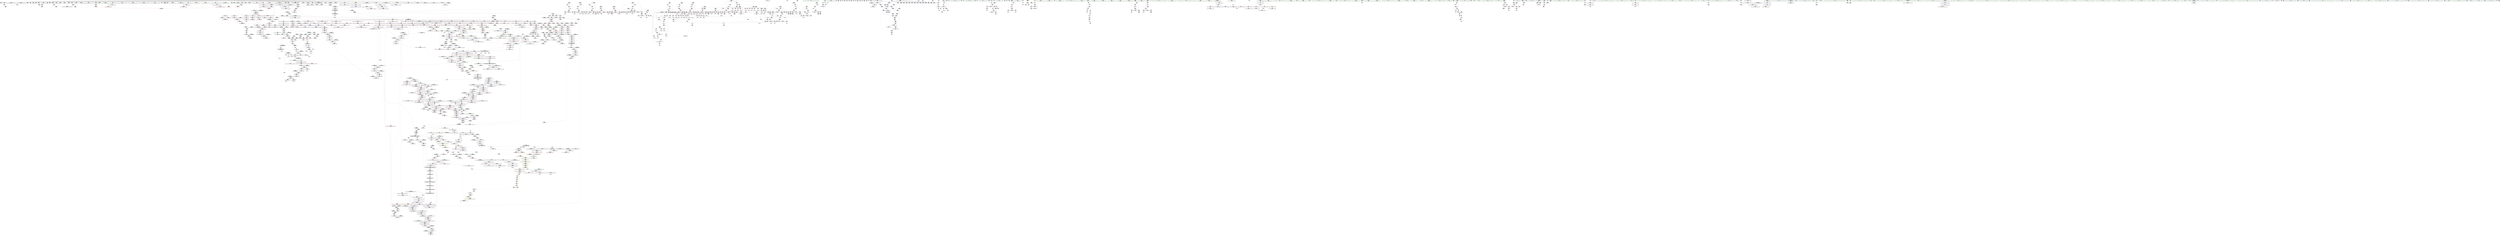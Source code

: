 digraph "SVFG" {
	label="SVFG";

	Node0x55a03401c110 [shape=record,color=grey,label="{NodeID: 0\nNullPtr|{|<s52>132}}"];
	Node0x55a03401c110 -> Node0x55a0340ab730[style=solid];
	Node0x55a03401c110 -> Node0x55a0340ab830[style=solid];
	Node0x55a03401c110 -> Node0x55a0340ab900[style=solid];
	Node0x55a03401c110 -> Node0x55a0340ab9d0[style=solid];
	Node0x55a03401c110 -> Node0x55a0340abaa0[style=solid];
	Node0x55a03401c110 -> Node0x55a0340abb70[style=solid];
	Node0x55a03401c110 -> Node0x55a0340abc40[style=solid];
	Node0x55a03401c110 -> Node0x55a0340abd10[style=solid];
	Node0x55a03401c110 -> Node0x55a0340abde0[style=solid];
	Node0x55a03401c110 -> Node0x55a0340abeb0[style=solid];
	Node0x55a03401c110 -> Node0x55a0340abf80[style=solid];
	Node0x55a03401c110 -> Node0x55a0340ac050[style=solid];
	Node0x55a03401c110 -> Node0x55a0340ac120[style=solid];
	Node0x55a03401c110 -> Node0x55a0340ac1f0[style=solid];
	Node0x55a03401c110 -> Node0x55a0340ac2c0[style=solid];
	Node0x55a03401c110 -> Node0x55a0340ac390[style=solid];
	Node0x55a03401c110 -> Node0x55a0340ac460[style=solid];
	Node0x55a03401c110 -> Node0x55a0340ac530[style=solid];
	Node0x55a03401c110 -> Node0x55a0340ac600[style=solid];
	Node0x55a03401c110 -> Node0x55a0340ac6d0[style=solid];
	Node0x55a03401c110 -> Node0x55a0340ac7a0[style=solid];
	Node0x55a03401c110 -> Node0x55a0340ac870[style=solid];
	Node0x55a03401c110 -> Node0x55a0340ac940[style=solid];
	Node0x55a03401c110 -> Node0x55a0340aca10[style=solid];
	Node0x55a03401c110 -> Node0x55a0340acae0[style=solid];
	Node0x55a03401c110 -> Node0x55a0340acbb0[style=solid];
	Node0x55a03401c110 -> Node0x55a0340acc80[style=solid];
	Node0x55a03401c110 -> Node0x55a0340acd50[style=solid];
	Node0x55a03401c110 -> Node0x55a0340ace20[style=solid];
	Node0x55a03401c110 -> Node0x55a0340acef0[style=solid];
	Node0x55a03401c110 -> Node0x55a0340acfc0[style=solid];
	Node0x55a03401c110 -> Node0x55a0340ad090[style=solid];
	Node0x55a03401c110 -> Node0x55a0340ad160[style=solid];
	Node0x55a03401c110 -> Node0x55a0340ad230[style=solid];
	Node0x55a03401c110 -> Node0x55a0340ad300[style=solid];
	Node0x55a03401c110 -> Node0x55a0340ad3d0[style=solid];
	Node0x55a03401c110 -> Node0x55a0340ad4a0[style=solid];
	Node0x55a03401c110 -> Node0x55a0340ad570[style=solid];
	Node0x55a03401c110 -> Node0x55a0340ad640[style=solid];
	Node0x55a03401c110 -> Node0x55a0340ad710[style=solid];
	Node0x55a03401c110 -> Node0x55a0340ad7e0[style=solid];
	Node0x55a03401c110 -> Node0x55a0340ad8b0[style=solid];
	Node0x55a03401c110 -> Node0x55a0340ad980[style=solid];
	Node0x55a03401c110 -> Node0x55a0340ada50[style=solid];
	Node0x55a03401c110 -> Node0x55a0340adb20[style=solid];
	Node0x55a03401c110 -> Node0x55a0340e2c30[style=solid];
	Node0x55a03401c110 -> Node0x55a0340e2d00[style=solid];
	Node0x55a03401c110 -> Node0x55a0340e2dd0[style=solid];
	Node0x55a03401c110 -> Node0x55a0340e50c0[style=solid];
	Node0x55a03401c110 -> Node0x55a0341105e0[style=solid];
	Node0x55a03401c110 -> Node0x55a03411f4c0[style=solid];
	Node0x55a03401c110 -> Node0x55a034120840[style=solid];
	Node0x55a03401c110:s52 -> Node0x55a034254b70[style=solid,color=red];
	Node0x55a0341188c0 [shape=record,color=grey,label="{NodeID: 1882\n1047 = Binary(1046, 215, )\n}"];
	Node0x55a0341188c0 -> Node0x55a0340e1cc0[style=solid];
	Node0x55a0340ae750 [shape=record,color=red,label="{NodeID: 775\n635\<--513\n\<--F\n_Z9solveCasev\n}"];
	Node0x55a0340ae750 -> Node0x55a03411f940[style=solid];
	Node0x55a0340a4d70 [shape=record,color=black,label="{NodeID: 443\n1420\<--1419\n\<--\n_ZN9__gnu_cxx13new_allocatorIiE10deallocateEPim\n}"];
	Node0x55a0341bf0e0 [shape=record,color=yellow,style=double,label="{NodeID: 2325\n330V_1 = ENCHI(MR_330V_0)\npts\{1776 \}\nFun[_ZSt3maxImERKT_S2_S2_]}"];
	Node0x55a0341bf0e0 -> Node0x55a0340d9b30[style=dashed];
	Node0x55a0340e47d0 [shape=record,color=blue,label="{NodeID: 1218\n1515\<--1511\n__p.addr\<--__p\n_ZNSt16allocator_traitsISaIiEE9constructIiJiEEEvRS0_PT_DpOT0_\n}"];
	Node0x55a0340e47d0 -> Node0x55a0340d5d70[style=dashed];
	Node0x55a0340984b0 [shape=record,color=green,label="{NodeID: 111\n504\<--505\n_Z9solveCasev\<--_Z9solveCasev_field_insensitive\n}"];
	Node0x55a0340b4180 [shape=record,color=red,label="{NodeID: 886\n1085\<--565\n\<--x274\n_Z9solveCasev\n}"];
	Node0x55a0340b4180 -> Node0x55a03411c640[style=solid];
	Node0x55a034248960 [shape=record,color=black,label="{NodeID: 2768\n643 = PHI()\n}"];
	Node0x55a0340babf0 [shape=record,color=purple,label="{NodeID: 554\n859\<--26\n\<--.str.6\n_Z9solveCasev\n}"];
	Node0x55a03409d540 [shape=record,color=green,label="{NodeID: 222\n1742\<--1743\n_ZN9__gnu_cxx17__normal_iteratorIPiSt6vectorIiSaIiEEEC2ERKS1_\<--_ZN9__gnu_cxx17__normal_iteratorIPiSt6vectorIiSaIiEEEC2ERKS1__field_insensitive\n}"];
	Node0x55a0340d93e0 [shape=record,color=red,label="{NodeID: 997\n1969\<--1966\nthis1\<--this.addr\n_ZNKSt6vectorIiSaIiEE4sizeEv\n}"];
	Node0x55a0340d93e0 -> Node0x55a0340b7b30[style=solid];
	Node0x55a0340d93e0 -> Node0x55a0340b7c00[style=solid];
	Node0x55a034253c50 [shape=record,color=black,label="{NodeID: 2879\n1387 = PHI(1367, )\n2nd arg _ZNSt16allocator_traitsISaIiEE10deallocateERS0_Pim }"];
	Node0x55a034253c50 -> Node0x55a0340e3e10[style=solid];
	Node0x55a0340c0620 [shape=record,color=purple,label="{NodeID: 665\n2137\<--2117\ncoerce.dive4\<--agg.tmp2\n_ZSt22__uninitialized_copy_aISt13move_iteratorIPiES1_iET0_T_S4_S3_RSaIT1_E\n}"];
	Node0x55a0340c0620 -> Node0x55a0340da690[style=solid];
	Node0x55a0340ab830 [shape=record,color=black,label="{NodeID: 333\n89\<--3\nagg.result\<--dummyVal\n_Z3ctsB5cxx11c\n0th arg _Z3ctsB5cxx11c }"];
	Node0x55a0340dee70 [shape=record,color=blue,label="{NodeID: 1108\n4\<--570\nerr\<--call\n_Z9solveCasev\n|{<s0>63}}"];
	Node0x55a0340dee70:s0 -> Node0x55a0341b1480[style=dashed,color=blue];
	Node0x55a034076270 [shape=record,color=green,label="{NodeID: 1\n5\<--1\n\<--dummyObj\nCan only get source location for instruction, argument, global var or function.}"];
	Node0x55a034118a40 [shape=record,color=grey,label="{NodeID: 1883\n1044 = Binary(1043, 694, )\n}"];
	Node0x55a034118a40 -> Node0x55a0340e1bf0[style=solid];
	Node0x55a0340ae820 [shape=record,color=red,label="{NodeID: 776\n652\<--513\n\<--F\n_Z9solveCasev\n}"];
	Node0x55a0340ae820 -> Node0x55a034122040[style=solid];
	Node0x55a0340a4e40 [shape=record,color=black,label="{NodeID: 444\n1433\<--1432\n\<--this1\n_ZNSaIiED2Ev\n|{<s0>79}}"];
	Node0x55a0340a4e40:s0 -> Node0x55a034251e10[style=solid,color=red];
	Node0x55a0341bf1f0 [shape=record,color=yellow,style=double,label="{NodeID: 2326\n336V_1 = ENCHI(MR_336V_0)\npts\{1782 \}\nFun[_ZSt3maxImERKT_S2_S2_]}"];
	Node0x55a0341bf1f0 -> Node0x55a0340d9a60[style=dashed];
	Node0x55a0340e48a0 [shape=record,color=blue,label="{NodeID: 1219\n1517\<--1512\n__args.addr\<--__args\n_ZNSt16allocator_traitsISaIiEE9constructIiJiEEEvRS0_PT_DpOT0_\n}"];
	Node0x55a0340e48a0 -> Node0x55a0340d5e40[style=dashed];
	Node0x55a0340985b0 [shape=record,color=green,label="{NodeID: 112\n507\<--508\nR\<--R_field_insensitive\n_Z9solveCasev\n}"];
	Node0x55a0340985b0 -> Node0x55a0340c4f40[style=solid];
	Node0x55a0340985b0 -> Node0x55a0340c5010[style=solid];
	Node0x55a0340985b0 -> Node0x55a0340c50e0[style=solid];
	Node0x55a0340985b0 -> Node0x55a0340c51b0[style=solid];
	Node0x55a0340985b0 -> Node0x55a0340c5280[style=solid];
	Node0x55a0340985b0 -> Node0x55a0340c5350[style=solid];
	Node0x55a0340985b0 -> Node0x55a0340c5420[style=solid];
	Node0x55a0340985b0 -> Node0x55a0340c54f0[style=solid];
	Node0x55a0340985b0 -> Node0x55a0340dfd10[style=solid];
	Node0x55a0340b4250 [shape=record,color=red,label="{NodeID: 887\n1092\<--565\n\<--x274\n_Z9solveCasev\n}"];
	Node0x55a0340b4250 -> Node0x55a0340a4210[style=solid];
	Node0x55a034248a30 [shape=record,color=black,label="{NodeID: 2769\n650 = PHI()\n}"];
	Node0x55a0340bacc0 [shape=record,color=purple,label="{NodeID: 555\n910\<--26\n\<--.str.6\n_Z9solveCasev\n}"];
	Node0x55a03409d640 [shape=record,color=green,label="{NodeID: 223\n1751\<--1752\nthis.addr\<--this.addr_field_insensitive\n_ZN9__gnu_cxx13new_allocatorIiE9constructIiJiEEEvPT_DpOT0_\n}"];
	Node0x55a03409d640 -> Node0x55a0340d7b80[style=solid];
	Node0x55a03409d640 -> Node0x55a0340e5a80[style=solid];
	Node0x55a0340d94b0 [shape=record,color=red,label="{NodeID: 998\n1973\<--1972\n\<--_M_finish\n_ZNKSt6vectorIiSaIiEE4sizeEv\n}"];
	Node0x55a0340d94b0 -> Node0x55a0340b7cd0[style=solid];
	Node0x55a034253d60 [shape=record,color=black,label="{NodeID: 2880\n1503 = PHI(455, )\n0th arg _ZSt4moveIRiEONSt16remove_referenceIT_E4typeEOS2_ }"];
	Node0x55a034253d60 -> Node0x55a0340e4630[style=solid];
	Node0x55a0340c06f0 [shape=record,color=purple,label="{NodeID: 666\n2424\<--2125\noffset_0\<--\n}"];
	Node0x55a0340c06f0 -> Node0x55a0340e7e40[style=solid];
	Node0x55a0340ab900 [shape=record,color=black,label="{NodeID: 334\n122\<--3\n\<--dummyVal\n_Z3ctsB5cxx11c\n}"];
	Node0x55a0340def40 [shape=record,color=blue,label="{NodeID: 1109\n515\<--574\nX\<--\n_Z9solveCasev\n}"];
	Node0x55a0340def40 -> Node0x55a0340af790[style=dashed];
	Node0x55a0340def40 -> Node0x55a0340af860[style=dashed];
	Node0x55a0340def40 -> Node0x55a0340af930[style=dashed];
	Node0x55a0340def40 -> Node0x55a0340afa00[style=dashed];
	Node0x55a0340def40 -> Node0x55a0340afad0[style=dashed];
	Node0x55a0340def40 -> Node0x55a0340afba0[style=dashed];
	Node0x55a0340217d0 [shape=record,color=green,label="{NodeID: 2\n7\<--1\n.str\<--dummyObj\nGlob }"];
	Node0x55a034118bc0 [shape=record,color=grey,label="{NodeID: 1884\n646 = Binary(645, 215, )\n}"];
	Node0x55a034118bc0 -> Node0x55a0340df420[style=solid];
	Node0x55a0340ae8f0 [shape=record,color=red,label="{NodeID: 777\n700\<--513\n\<--F\n_Z9solveCasev\n}"];
	Node0x55a0340ae8f0 -> Node0x55a034121d40[style=solid];
	Node0x55a0340a4f10 [shape=record,color=black,label="{NodeID: 445\n1457\<--1456\n\<--this1\n_ZNSt6vectorIiSaIiEE12emplace_backIJiEEEvDpOT_\n}"];
	Node0x55a0340a4f10 -> Node0x55a0340bd8a0[style=solid];
	Node0x55a0340a4f10 -> Node0x55a0340bd970[style=solid];
	Node0x55a0340e4970 [shape=record,color=blue,label="{NodeID: 1220\n1533\<--1532\n__t.addr\<--__t\n_ZSt7forwardIiEOT_RNSt16remove_referenceIS0_E4typeE\n}"];
	Node0x55a0340e4970 -> Node0x55a0340d5f10[style=dashed];
	Node0x55a03409da60 [shape=record,color=green,label="{NodeID: 113\n509\<--510\nC\<--C_field_insensitive\n_Z9solveCasev\n}"];
	Node0x55a03409da60 -> Node0x55a0340c55c0[style=solid];
	Node0x55a03409da60 -> Node0x55a0340c5690[style=solid];
	Node0x55a03409da60 -> Node0x55a0340c5760[style=solid];
	Node0x55a03409da60 -> Node0x55a0340c5830[style=solid];
	Node0x55a03409da60 -> Node0x55a0340c5900[style=solid];
	Node0x55a03409da60 -> Node0x55a0340ae1a0[style=solid];
	Node0x55a03409da60 -> Node0x55a0340ae270[style=solid];
	Node0x55a03409da60 -> Node0x55a0340ae340[style=solid];
	Node0x55a03409da60 -> Node0x55a0340df830[style=solid];
	Node0x55a0340b4320 [shape=record,color=red,label="{NodeID: 888\n1110\<--565\n\<--x274\n_Z9solveCasev\n}"];
	Node0x55a0340b4320 -> Node0x55a0340a4480[style=solid];
	Node0x55a034248b00 [shape=record,color=black,label="{NodeID: 2770\n678 = PHI()\n}"];
	Node0x55a0340bad90 [shape=record,color=purple,label="{NodeID: 556\n742\<--28\n\<--.str.7\n_Z9solveCasev\n}"];
	Node0x55a03409d710 [shape=record,color=green,label="{NodeID: 224\n1753\<--1754\n__p.addr\<--__p.addr_field_insensitive\n_ZN9__gnu_cxx13new_allocatorIiE9constructIiJiEEEvPT_DpOT0_\n}"];
	Node0x55a03409d710 -> Node0x55a0340d7c50[style=solid];
	Node0x55a03409d710 -> Node0x55a0340e5b50[style=solid];
	Node0x55a0340d9580 [shape=record,color=red,label="{NodeID: 999\n1977\<--1976\n\<--_M_start\n_ZNKSt6vectorIiSaIiEE4sizeEv\n}"];
	Node0x55a0340d9580 -> Node0x55a0340b7da0[style=solid];
	Node0x55a034253e70 [shape=record,color=black,label="{NodeID: 2881\n1194 = PHI(429, )\n0th arg _ZNSt12_Vector_baseIiSaIiEEC2Ev }"];
	Node0x55a034253e70 -> Node0x55a0340e2a90[style=solid];
	Node0x55a0340c07c0 [shape=record,color=purple,label="{NodeID: 667\n2425\<--2126\noffset_0\<--\n}"];
	Node0x55a0340c07c0 -> Node0x55a0340dc160[style=solid];
	Node0x55a0340ab9d0 [shape=record,color=black,label="{NodeID: 335\n123\<--3\n\<--dummyVal\n_Z3ctsB5cxx11c\n}"];
	Node0x55a0340ab9d0 -> Node0x55a0340dd060[style=solid];
	Node0x55a0341afb80 [shape=record,color=black,label="{NodeID: 2217\nMR_377V_3 = PHI(MR_377V_4, MR_377V_2, )\npts\{1989 \}\n}"];
	Node0x55a0341afb80 -> Node0x55a0340d9650[style=dashed];
	Node0x55a0340df010 [shape=record,color=blue,label="{NodeID: 1110\n517\<--576\nY\<--\n_Z9solveCasev\n}"];
	Node0x55a0340df010 -> Node0x55a0340afc70[style=dashed];
	Node0x55a0340df010 -> Node0x55a0340afd40[style=dashed];
	Node0x55a0340df010 -> Node0x55a0340afe10[style=dashed];
	Node0x55a0340df010 -> Node0x55a0340afee0[style=dashed];
	Node0x55a0340df010 -> Node0x55a0340affb0[style=dashed];
	Node0x55a0340df010 -> Node0x55a0340b0080[style=dashed];
	Node0x55a0340df010 -> Node0x55a0340b0150[style=dashed];
	Node0x55a03401cbe0 [shape=record,color=green,label="{NodeID: 3\n11\<--1\nstdin\<--dummyObj\nGlob }"];
	Node0x55a034118d40 [shape=record,color=grey,label="{NodeID: 1885\n1300 = Binary(1298, 1299, )\n}"];
	Node0x55a034118d40 -> Node0x55a034118ec0[style=solid];
	Node0x55a0340ae9c0 [shape=record,color=red,label="{NodeID: 778\n707\<--513\n\<--F\n_Z9solveCasev\n}"];
	Node0x55a0340ae9c0 -> Node0x55a0341179c0[style=solid];
	Node0x55a0340a4fe0 [shape=record,color=black,label="{NodeID: 446\n1461\<--1456\n\<--this1\n_ZNSt6vectorIiSaIiEE12emplace_backIJiEEEvDpOT_\n}"];
	Node0x55a0340a4fe0 -> Node0x55a0340bda40[style=solid];
	Node0x55a0340a4fe0 -> Node0x55a0340bdb10[style=solid];
	Node0x55a0340e4a40 [shape=record,color=blue,label="{NodeID: 1221\n1562\<--1540\ncoerce.dive\<--__position.coerce\n_ZNSt6vectorIiSaIiEE17_M_realloc_insertIJiEEEvN9__gnu_cxx17__normal_iteratorIPiS1_EEDpOT_\n|{|<s2>89}}"];
	Node0x55a0340e4a40 -> Node0x55a0340d7360[style=dashed];
	Node0x55a0340e4a40 -> Node0x55a0340d7430[style=dashed];
	Node0x55a0340e4a40:s2 -> Node0x55a0341c2a90[style=dashed,color=red];
	Node0x55a03409daf0 [shape=record,color=green,label="{NodeID: 114\n511\<--512\nM\<--M_field_insensitive\n_Z9solveCasev\n}"];
	Node0x55a03409daf0 -> Node0x55a0340ae410[style=solid];
	Node0x55a03409daf0 -> Node0x55a0340ae4e0[style=solid];
	Node0x55a03409daf0 -> Node0x55a0340ae5b0[style=solid];
	Node0x55a0340b43f0 [shape=record,color=red,label="{NodeID: 889\n1116\<--565\n\<--x274\n_Z9solveCasev\n}"];
	Node0x55a0340b43f0 -> Node0x55a034115a40[style=solid];
	Node0x55a034248c00 [shape=record,color=black,label="{NodeID: 2771\n685 = PHI()\n}"];
	Node0x55a0340bae60 [shape=record,color=purple,label="{NodeID: 557\n815\<--30\n\<--.str.8\n_Z9solveCasev\n}"];
	Node0x55a03409d7e0 [shape=record,color=green,label="{NodeID: 225\n1755\<--1756\n__args.addr\<--__args.addr_field_insensitive\n_ZN9__gnu_cxx13new_allocatorIiE9constructIiJiEEEvPT_DpOT0_\n}"];
	Node0x55a03409d7e0 -> Node0x55a0340d7d20[style=solid];
	Node0x55a03409d7e0 -> Node0x55a0340e5c20[style=solid];
	Node0x55a0340d9650 [shape=record,color=red,label="{NodeID: 1000\n2008\<--1988\n\<--retval\n_ZSt3maxImERKT_S2_S2_\n}"];
	Node0x55a0340d9650 -> Node0x55a0340b7f40[style=solid];
	Node0x55a034253f80 [shape=record,color=black,label="{NodeID: 2882\n1348 = PHI(1288, 1664, 1683, )\n0th arg _ZNSt12_Vector_baseIiSaIiEE13_M_deallocateEPim }"];
	Node0x55a034253f80 -> Node0x55a0340e3930[style=solid];
	Node0x55a0340c0890 [shape=record,color=purple,label="{NodeID: 668\n2427\<--2131\noffset_0\<--\n}"];
	Node0x55a0340c0890 -> Node0x55a0340e7f10[style=solid];
	Node0x55a0340abaa0 [shape=record,color=black,label="{NodeID: 336\n125\<--3\n\<--dummyVal\n_Z3ctsB5cxx11c\n}"];
	Node0x55a0340abaa0 -> Node0x55a0340dd130[style=solid];
	Node0x55a0340df0e0 [shape=record,color=blue,label="{NodeID: 1111\n513\<--582\nF\<--sub\n_Z9solveCasev\n}"];
	Node0x55a0340df0e0 -> Node0x55a0340ae680[style=dashed];
	Node0x55a0340df0e0 -> Node0x55a0340ae750[style=dashed];
	Node0x55a0340df0e0 -> Node0x55a0340ae820[style=dashed];
	Node0x55a0340df0e0 -> Node0x55a0340ae8f0[style=dashed];
	Node0x55a0340df0e0 -> Node0x55a0340ae9c0[style=dashed];
	Node0x55a0340df0e0 -> Node0x55a0340aeb60[style=dashed];
	Node0x55a0340df0e0 -> Node0x55a0340aec30[style=dashed];
	Node0x55a0340df0e0 -> Node0x55a0340aedd0[style=dashed];
	Node0x55a0340df0e0 -> Node0x55a0340aeea0[style=dashed];
	Node0x55a0340df0e0 -> Node0x55a0340aef70[style=dashed];
	Node0x55a0340df0e0 -> Node0x55a0340af040[style=dashed];
	Node0x55a0340df0e0 -> Node0x55a0340df900[style=dashed];
	Node0x55a0340df0e0 -> Node0x55a0340dfde0[style=dashed];
	Node0x55a0340df0e0 -> Node0x55a0340e14a0[style=dashed];
	Node0x55a0340df0e0 -> Node0x55a034181a80[style=dashed];
	Node0x55a03401cca0 [shape=record,color=green,label="{NodeID: 4\n12\<--1\n.str.1\<--dummyObj\nGlob }"];
	Node0x55a034118ec0 [shape=record,color=grey,label="{NodeID: 1886\n1301 = Binary(1300, 1302, )\n|{<s0>70}}"];
	Node0x55a034118ec0:s0 -> Node0x55a034254420[style=solid,color=red];
	Node0x55a0340aea90 [shape=record,color=red,label="{NodeID: 779\n721\<--513\n\<--F\n_Z9solveCasev\n}"];
	Node0x55a0340aea90 -> Node0x55a03411f040[style=solid];
	Node0x55a0340a50b0 [shape=record,color=black,label="{NodeID: 447\n1467\<--1456\n\<--this1\n_ZNSt6vectorIiSaIiEE12emplace_backIJiEEEvDpOT_\n}"];
	Node0x55a0340a50b0 -> Node0x55a0340bdbe0[style=solid];
	Node0x55a0340e4b10 [shape=record,color=blue,label="{NodeID: 1222\n1544\<--1539\nthis.addr\<--this\n_ZNSt6vectorIiSaIiEE17_M_realloc_insertIJiEEEvN9__gnu_cxx17__normal_iteratorIPiS1_EEDpOT_\n}"];
	Node0x55a0340e4b10 -> Node0x55a0340d5fe0[style=dashed];
	Node0x55a03409dbc0 [shape=record,color=green,label="{NodeID: 115\n513\<--514\nF\<--F_field_insensitive\n_Z9solveCasev\n}"];
	Node0x55a03409dbc0 -> Node0x55a0340ae680[style=solid];
	Node0x55a03409dbc0 -> Node0x55a0340ae750[style=solid];
	Node0x55a03409dbc0 -> Node0x55a0340ae820[style=solid];
	Node0x55a03409dbc0 -> Node0x55a0340ae8f0[style=solid];
	Node0x55a03409dbc0 -> Node0x55a0340ae9c0[style=solid];
	Node0x55a03409dbc0 -> Node0x55a0340aea90[style=solid];
	Node0x55a03409dbc0 -> Node0x55a0340aeb60[style=solid];
	Node0x55a03409dbc0 -> Node0x55a0340aec30[style=solid];
	Node0x55a03409dbc0 -> Node0x55a0340aed00[style=solid];
	Node0x55a03409dbc0 -> Node0x55a0340aedd0[style=solid];
	Node0x55a03409dbc0 -> Node0x55a0340aeea0[style=solid];
	Node0x55a03409dbc0 -> Node0x55a0340aef70[style=solid];
	Node0x55a03409dbc0 -> Node0x55a0340af040[style=solid];
	Node0x55a03409dbc0 -> Node0x55a0340af110[style=solid];
	Node0x55a03409dbc0 -> Node0x55a0340af1e0[style=solid];
	Node0x55a03409dbc0 -> Node0x55a0340af2b0[style=solid];
	Node0x55a03409dbc0 -> Node0x55a0340af380[style=solid];
	Node0x55a03409dbc0 -> Node0x55a0340af450[style=solid];
	Node0x55a03409dbc0 -> Node0x55a0340af520[style=solid];
	Node0x55a03409dbc0 -> Node0x55a0340af5f0[style=solid];
	Node0x55a03409dbc0 -> Node0x55a0340af6c0[style=solid];
	Node0x55a03409dbc0 -> Node0x55a0340df0e0[style=solid];
	Node0x55a03409dbc0 -> Node0x55a0340df900[style=solid];
	Node0x55a03409dbc0 -> Node0x55a0340dfde0[style=solid];
	Node0x55a03409dbc0 -> Node0x55a0340e14a0[style=solid];
	Node0x55a03409dbc0 -> Node0x55a0340e18b0[style=solid];
	Node0x55a03409dbc0 -> Node0x55a0340e1bf0[style=solid];
	Node0x55a03409dbc0 -> Node0x55a0340e1f30[style=solid];
	Node0x55a03409dbc0 -> Node0x55a0340e2270[style=solid];
	Node0x55a0340b44c0 [shape=record,color=red,label="{NodeID: 890\n1133\<--567\n\<--y301\n_Z9solveCasev\n}"];
	Node0x55a0340b44c0 -> Node0x55a03411f1c0[style=solid];
	Node0x55a034248d00 [shape=record,color=black,label="{NodeID: 2772\n795 = PHI()\n}"];
	Node0x55a0340baf30 [shape=record,color=purple,label="{NodeID: 558\n922\<--30\n\<--.str.8\n_Z9solveCasev\n}"];
	Node0x55a03409d8b0 [shape=record,color=green,label="{NodeID: 226\n1773\<--1774\nthis.addr\<--this.addr_field_insensitive\n_ZNKSt6vectorIiSaIiEE12_M_check_lenEmPKc\n}"];
	Node0x55a03409d8b0 -> Node0x55a0340d7ec0[style=solid];
	Node0x55a03409d8b0 -> Node0x55a0340e5dc0[style=solid];
	Node0x55a0340d9720 [shape=record,color=red,label="{NodeID: 1001\n1996\<--1990\n\<--__a.addr\n_ZSt3maxImERKT_S2_S2_\n}"];
	Node0x55a0340d9720 -> Node0x55a0340d9a60[style=solid];
	Node0x55a034254260 [shape=record,color=black,label="{NodeID: 2883\n1349 = PHI(1291, 1665, 1687, )\n1st arg _ZNSt12_Vector_baseIiSaIiEE13_M_deallocateEPim }"];
	Node0x55a034254260 -> Node0x55a0340e3a00[style=solid];
	Node0x55a0340c0960 [shape=record,color=purple,label="{NodeID: 669\n2428\<--2132\noffset_0\<--\n}"];
	Node0x55a0340c0960 -> Node0x55a0340dc230[style=solid];
	Node0x55a0340abb70 [shape=record,color=black,label="{NodeID: 337\n129\<--3\n\<--dummyVal\n_Z3ctsB5cxx11c\n}"];
	Node0x55a0340df1b0 [shape=record,color=blue,label="{NodeID: 1112\n519\<--5\ny\<--\n_Z9solveCasev\n}"];
	Node0x55a0340df1b0 -> Node0x55a0340b0220[style=dashed];
	Node0x55a0340df1b0 -> Node0x55a0340b02f0[style=dashed];
	Node0x55a0340df1b0 -> Node0x55a0340b03c0[style=dashed];
	Node0x55a0340df1b0 -> Node0x55a0340b0490[style=dashed];
	Node0x55a0340df1b0 -> Node0x55a0340df280[style=dashed];
	Node0x55a0340df1b0 -> Node0x55a034181f80[style=dashed];
	Node0x55a03401cd60 [shape=record,color=green,label="{NodeID: 5\n18\<--1\n.str.2\<--dummyObj\nGlob }"];
	Node0x55a034119040 [shape=record,color=grey,label="{NodeID: 1887\n951 = Binary(950, 215, )\n}"];
	Node0x55a034119040 -> Node0x55a0340e0c80[style=solid];
	Node0x55a0340aeb60 [shape=record,color=red,label="{NodeID: 780\n757\<--513\n\<--F\n_Z9solveCasev\n}"];
	Node0x55a0340aeb60 -> Node0x55a03411c940[style=solid];
	Node0x55a0340a5180 [shape=record,color=black,label="{NodeID: 448\n1470\<--1456\n\<--this1\n_ZNSt6vectorIiSaIiEE12emplace_backIJiEEEvDpOT_\n}"];
	Node0x55a0340a5180 -> Node0x55a0340bdcb0[style=solid];
	Node0x55a0340a5180 -> Node0x55a0340bdd80[style=solid];
	Node0x55a0340e4be0 [shape=record,color=blue,label="{NodeID: 1223\n1546\<--1541\n__args.addr\<--__args\n_ZNSt6vectorIiSaIiEE17_M_realloc_insertIJiEEEvN9__gnu_cxx17__normal_iteratorIPiS1_EEDpOT_\n}"];
	Node0x55a0340e4be0 -> Node0x55a0340d60b0[style=dashed];
	Node0x55a03409dc90 [shape=record,color=green,label="{NodeID: 116\n515\<--516\nX\<--X_field_insensitive\n_Z9solveCasev\n}"];
	Node0x55a03409dc90 -> Node0x55a0340af790[style=solid];
	Node0x55a03409dc90 -> Node0x55a0340af860[style=solid];
	Node0x55a03409dc90 -> Node0x55a0340af930[style=solid];
	Node0x55a03409dc90 -> Node0x55a0340afa00[style=solid];
	Node0x55a03409dc90 -> Node0x55a0340afad0[style=solid];
	Node0x55a03409dc90 -> Node0x55a0340afba0[style=solid];
	Node0x55a03409dc90 -> Node0x55a0340def40[style=solid];
	Node0x55a0340b4590 [shape=record,color=red,label="{NodeID: 891\n1137\<--567\n\<--y301\n_Z9solveCasev\n}"];
	Node0x55a0340b4590 -> Node0x55a0340a4550[style=solid];
	Node0x55a034248e00 [shape=record,color=black,label="{NodeID: 2773\n802 = PHI()\n}"];
	Node0x55a0340bb000 [shape=record,color=purple,label="{NodeID: 559\n1128\<--30\n\<--.str.8\n_Z9solveCasev\n}"];
	Node0x55a03409d980 [shape=record,color=green,label="{NodeID: 227\n1775\<--1776\n__n.addr\<--__n.addr_field_insensitive\n_ZNKSt6vectorIiSaIiEE12_M_check_lenEmPKc\n|{|<s2>117}}"];
	Node0x55a03409d980 -> Node0x55a0340d7f90[style=solid];
	Node0x55a03409d980 -> Node0x55a0340e5e90[style=solid];
	Node0x55a03409d980:s2 -> Node0x55a0342522c0[style=solid,color=red];
	Node0x55a0340d97f0 [shape=record,color=red,label="{NodeID: 1002\n2005\<--1990\n\<--__a.addr\n_ZSt3maxImERKT_S2_S2_\n}"];
	Node0x55a0340d97f0 -> Node0x55a0340e7140[style=solid];
	Node0x55a034254420 [shape=record,color=black,label="{NodeID: 2884\n1350 = PHI(1301, 1666, 1699, )\n2nd arg _ZNSt12_Vector_baseIiSaIiEE13_M_deallocateEPim }"];
	Node0x55a034254420 -> Node0x55a0340e3ad0[style=solid];
	Node0x55a0340c0a30 [shape=record,color=purple,label="{NodeID: 670\n2154\<--2145\ncoerce.dive\<--retval\n_ZSt32__make_move_if_noexcept_iteratorIiSt13move_iteratorIPiEET0_PT_\n}"];
	Node0x55a0340c0a30 -> Node0x55a0340da830[style=solid];
	Node0x55a0340abc40 [shape=record,color=black,label="{NodeID: 338\n130\<--3\n\<--dummyVal\n_Z3ctsB5cxx11c\n}"];
	Node0x55a0340abc40 -> Node0x55a0340dd200[style=solid];
	Node0x55a0340df280 [shape=record,color=blue,label="{NodeID: 1113\n519\<--617\ny\<--inc\n_Z9solveCasev\n}"];
	Node0x55a0340df280 -> Node0x55a0340b0220[style=dashed];
	Node0x55a0340df280 -> Node0x55a0340b02f0[style=dashed];
	Node0x55a0340df280 -> Node0x55a0340b03c0[style=dashed];
	Node0x55a0340df280 -> Node0x55a0340b0490[style=dashed];
	Node0x55a0340df280 -> Node0x55a0340df280[style=dashed];
	Node0x55a0340df280 -> Node0x55a034181f80[style=dashed];
	Node0x55a03401ce20 [shape=record,color=green,label="{NodeID: 6\n20\<--1\n.str.3\<--dummyObj\nGlob }"];
	Node0x55a0341191c0 [shape=record,color=grey,label="{NodeID: 1888\n969 = Binary(968, 215, )\n}"];
	Node0x55a0341191c0 -> Node0x55a0340e0ef0[style=solid];
	Node0x55a0340aec30 [shape=record,color=red,label="{NodeID: 781\n763\<--513\n\<--F\n_Z9solveCasev\n}"];
	Node0x55a0340aec30 -> Node0x55a0341167c0[style=solid];
	Node0x55a0340a5250 [shape=record,color=black,label="{NodeID: 449\n1481\<--1456\n\<--this1\n_ZNSt6vectorIiSaIiEE12emplace_backIJiEEEvDpOT_\n}"];
	Node0x55a0340a5250 -> Node0x55a0340bde50[style=solid];
	Node0x55a0340a5250 -> Node0x55a0340bdf20[style=solid];
	Node0x55a0340e4cb0 [shape=record,color=blue,label="{NodeID: 1224\n1548\<--1568\n__len\<--call\n_ZNSt6vectorIiSaIiEE17_M_realloc_insertIJiEEEvN9__gnu_cxx17__normal_iteratorIPiS1_EEDpOT_\n}"];
	Node0x55a0340e4cb0 -> Node0x55a0340d6180[style=dashed];
	Node0x55a0340e4cb0 -> Node0x55a0340d6250[style=dashed];
	Node0x55a0340e4cb0 -> Node0x55a0340d6320[style=dashed];
	Node0x55a03409dd60 [shape=record,color=green,label="{NodeID: 117\n517\<--518\nY\<--Y_field_insensitive\n_Z9solveCasev\n}"];
	Node0x55a03409dd60 -> Node0x55a0340afc70[style=solid];
	Node0x55a03409dd60 -> Node0x55a0340afd40[style=solid];
	Node0x55a03409dd60 -> Node0x55a0340afe10[style=solid];
	Node0x55a03409dd60 -> Node0x55a0340afee0[style=solid];
	Node0x55a03409dd60 -> Node0x55a0340affb0[style=solid];
	Node0x55a03409dd60 -> Node0x55a0340b0080[style=solid];
	Node0x55a03409dd60 -> Node0x55a0340b0150[style=solid];
	Node0x55a03409dd60 -> Node0x55a0340df010[style=solid];
	Node0x55a0340b4660 [shape=record,color=red,label="{NodeID: 892\n1144\<--567\n\<--y301\n_Z9solveCasev\n}"];
	Node0x55a0340b4660 -> Node0x55a034118440[style=solid];
	Node0x55a034248f00 [shape=record,color=black,label="{NodeID: 2774\n816 = PHI()\n}"];
	Node0x55a0340bb0d0 [shape=record,color=purple,label="{NodeID: 560\n1141\<--32\n\<--.str.9\n_Z9solveCasev\n}"];
	Node0x55a0341c6a20 [shape=record,color=yellow,style=double,label="{NodeID: 2442\n227V_1 = ENCHI(MR_227V_0)\npts\{21460000 \}\nFun[_ZSt32__make_move_if_noexcept_iteratorIiSt13move_iteratorIPiEET0_PT_]|{<s0>139}}"];
	Node0x55a0341c6a20:s0 -> Node0x55a0340e9c50[style=dashed,color=red];
	Node0x55a0340a5da0 [shape=record,color=green,label="{NodeID: 228\n1777\<--1778\n__s.addr\<--__s.addr_field_insensitive\n_ZNKSt6vectorIiSaIiEE12_M_check_lenEmPKc\n}"];
	Node0x55a0340a5da0 -> Node0x55a0340d8060[style=solid];
	Node0x55a0340a5da0 -> Node0x55a0340e5f60[style=solid];
	Node0x55a0340d98c0 [shape=record,color=red,label="{NodeID: 1003\n1998\<--1992\n\<--__b.addr\n_ZSt3maxImERKT_S2_S2_\n}"];
	Node0x55a0340d98c0 -> Node0x55a0340d9b30[style=solid];
	Node0x55a0342545e0 [shape=record,color=black,label="{NodeID: 2885\n2144 = PHI(1904, 1910, )\n0th arg _ZSt32__make_move_if_noexcept_iteratorIiSt13move_iteratorIPiEET0_PT_ }"];
	Node0x55a0342545e0 -> Node0x55a0340e7fe0[style=solid];
	Node0x55a0340c0b00 [shape=record,color=purple,label="{NodeID: 671\n2173\<--2161\ncoerce.dive\<--__first\n_ZSt18uninitialized_copyISt13move_iteratorIPiES1_ET0_T_S4_S3_\n}"];
	Node0x55a0340c0b00 -> Node0x55a0340e80b0[style=solid];
	Node0x55a0340abd10 [shape=record,color=black,label="{NodeID: 339\n132\<--3\n\<--dummyVal\n_Z3ctsB5cxx11c\n}"];
	Node0x55a0340abd10 -> Node0x55a0340dd2d0[style=solid];
	Node0x55a0340df350 [shape=record,color=blue,label="{NodeID: 1114\n521\<--5\ny9\<--\n_Z9solveCasev\n}"];
	Node0x55a0340df350 -> Node0x55a0340b0560[style=dashed];
	Node0x55a0340df350 -> Node0x55a0340b0630[style=dashed];
	Node0x55a0340df350 -> Node0x55a0340b0700[style=dashed];
	Node0x55a0340df350 -> Node0x55a0340b07d0[style=dashed];
	Node0x55a0340df350 -> Node0x55a0340df420[style=dashed];
	Node0x55a0340df350 -> Node0x55a034182e80[style=dashed];
	Node0x55a03401cee0 [shape=record,color=green,label="{NodeID: 7\n22\<--1\n.str.4\<--dummyObj\nGlob }"];
	Node0x55a034119340 [shape=record,color=grey,label="{NodeID: 1889\n1021 = Binary(1020, 215, )\n}"];
	Node0x55a034119340 -> Node0x55a0340e1980[style=solid];
	Node0x55a0340aed00 [shape=record,color=red,label="{NodeID: 782\n785\<--513\n\<--F\n_Z9solveCasev\n}"];
	Node0x55a0340aed00 -> Node0x55a03411cdc0[style=solid];
	Node0x55a0340a5320 [shape=record,color=black,label="{NodeID: 450\n1469\<--1468\n\<--_M_impl3\n_ZNSt6vectorIiSaIiEE12emplace_backIJiEEEvDpOT_\n|{<s0>81}}"];
	Node0x55a0340a5320:s0 -> Node0x55a0342558b0[style=solid,color=red];
	Node0x55a0340e4d80 [shape=record,color=blue,label="{NodeID: 1225\n1575\<--1572\ncoerce.dive3\<--call2\n_ZNSt6vectorIiSaIiEE17_M_realloc_insertIJiEEEvN9__gnu_cxx17__normal_iteratorIPiS1_EEDpOT_\n|{|<s2>89}}"];
	Node0x55a0340e4d80 -> Node0x55a0340d7360[style=dashed];
	Node0x55a0340e4d80 -> Node0x55a0340d7430[style=dashed];
	Node0x55a0340e4d80:s2 -> Node0x55a0341c2a90[style=dashed,color=red];
	Node0x55a03409de30 [shape=record,color=green,label="{NodeID: 118\n519\<--520\ny\<--y_field_insensitive\n_Z9solveCasev\n}"];
	Node0x55a03409de30 -> Node0x55a0340b0220[style=solid];
	Node0x55a03409de30 -> Node0x55a0340b02f0[style=solid];
	Node0x55a03409de30 -> Node0x55a0340b03c0[style=solid];
	Node0x55a03409de30 -> Node0x55a0340b0490[style=solid];
	Node0x55a03409de30 -> Node0x55a0340df1b0[style=solid];
	Node0x55a03409de30 -> Node0x55a0340df280[style=solid];
	Node0x55a0340b4730 [shape=record,color=red,label="{NodeID: 893\n1095\<--1094\n\<--arrayidx281\n_Z9solveCasev\n}"];
	Node0x55a0340b4730 -> Node0x55a0340a42e0[style=solid];
	Node0x55a034249000 [shape=record,color=black,label="{NodeID: 2775\n853 = PHI()\n}"];
	Node0x55a0340bb1a0 [shape=record,color=purple,label="{NodeID: 561\n1171\<--34\n\<--.str.10\nmain\n}"];
	Node0x55a0340a5e70 [shape=record,color=green,label="{NodeID: 229\n1779\<--1780\n__len\<--__len_field_insensitive\n_ZNKSt6vectorIiSaIiEE12_M_check_lenEmPKc\n}"];
	Node0x55a0340a5e70 -> Node0x55a0340d8130[style=solid];
	Node0x55a0340a5e70 -> Node0x55a0340d8200[style=solid];
	Node0x55a0340a5e70 -> Node0x55a0340d82d0[style=solid];
	Node0x55a0340a5e70 -> Node0x55a0340e6100[style=solid];
	Node0x55a0340d9990 [shape=record,color=red,label="{NodeID: 1004\n2002\<--1992\n\<--__b.addr\n_ZSt3maxImERKT_S2_S2_\n}"];
	Node0x55a0340d9990 -> Node0x55a0340e7070[style=solid];
	Node0x55a034254730 [shape=record,color=black,label="{NodeID: 2886\n1770 = PHI(1566, )\n0th arg _ZNKSt6vectorIiSaIiEE12_M_check_lenEmPKc }"];
	Node0x55a034254730 -> Node0x55a0340e5dc0[style=solid];
	Node0x55a0340c0bd0 [shape=record,color=purple,label="{NodeID: 672\n2175\<--2163\ncoerce.dive1\<--__last\n_ZSt18uninitialized_copyISt13move_iteratorIPiES1_ET0_T_S4_S3_\n}"];
	Node0x55a0340c0bd0 -> Node0x55a0340e8180[style=solid];
	Node0x55a0340abde0 [shape=record,color=black,label="{NodeID: 340\n143\<--3\nlpad.val\<--dummyVal\n_Z3ctsB5cxx11c\n}"];
	Node0x55a0341b1480 [shape=record,color=black,label="{NodeID: 2222\nMR_119V_3 = PHI(MR_119V_4, MR_119V_2, )\npts\{6 \}\n|{<s0>63}}"];
	Node0x55a0341b1480:s0 -> Node0x55a0340dee70[style=dashed,color=red];
	Node0x55a0340df420 [shape=record,color=blue,label="{NodeID: 1115\n521\<--646\ny9\<--inc23\n_Z9solveCasev\n}"];
	Node0x55a0340df420 -> Node0x55a0340b0560[style=dashed];
	Node0x55a0340df420 -> Node0x55a0340b0630[style=dashed];
	Node0x55a0340df420 -> Node0x55a0340b0700[style=dashed];
	Node0x55a0340df420 -> Node0x55a0340b07d0[style=dashed];
	Node0x55a0340df420 -> Node0x55a0340df420[style=dashed];
	Node0x55a0340df420 -> Node0x55a034182e80[style=dashed];
	Node0x55a03401cfa0 [shape=record,color=green,label="{NodeID: 8\n24\<--1\n.str.5\<--dummyObj\nGlob }"];
	Node0x55a0341194c0 [shape=record,color=grey,label="{NodeID: 1890\n1018 = Binary(1017, 694, )\n}"];
	Node0x55a0341194c0 -> Node0x55a0340e18b0[style=solid];
	Node0x55a0340aedd0 [shape=record,color=red,label="{NodeID: 783\n818\<--513\n\<--F\n_Z9solveCasev\n}"];
	Node0x55a0340aedd0 -> Node0x55a034122940[style=solid];
	Node0x55a0340a53f0 [shape=record,color=black,label="{NodeID: 451\n1502\<--1507\n_ZSt4moveIRiEONSt16remove_referenceIT_E4typeEOS2__ret\<--\n_ZSt4moveIRiEONSt16remove_referenceIT_E4typeEOS2_\n|{<s0>37}}"];
	Node0x55a0340a53f0:s0 -> Node0x55a0342483b0[style=solid,color=blue];
	Node0x55a0340e4e50 [shape=record,color=blue,label="{NodeID: 1226\n1550\<--1577\n__elems_before\<--call4\n_ZNSt6vectorIiSaIiEE17_M_realloc_insertIJiEEEvN9__gnu_cxx17__normal_iteratorIPiS1_EEDpOT_\n}"];
	Node0x55a0340e4e50 -> Node0x55a0340d63f0[style=dashed];
	Node0x55a0340e4e50 -> Node0x55a0340d64c0[style=dashed];
	Node0x55a03409df00 [shape=record,color=green,label="{NodeID: 119\n521\<--522\ny9\<--y9_field_insensitive\n_Z9solveCasev\n}"];
	Node0x55a03409df00 -> Node0x55a0340b0560[style=solid];
	Node0x55a03409df00 -> Node0x55a0340b0630[style=solid];
	Node0x55a03409df00 -> Node0x55a0340b0700[style=solid];
	Node0x55a03409df00 -> Node0x55a0340b07d0[style=solid];
	Node0x55a03409df00 -> Node0x55a0340df350[style=solid];
	Node0x55a03409df00 -> Node0x55a0340df420[style=solid];
	Node0x55a0340b4800 [shape=record,color=red,label="{NodeID: 894\n1198\<--1195\nthis1\<--this.addr\n_ZNSt12_Vector_baseIiSaIiEEC2Ev\n}"];
	Node0x55a0340b4800 -> Node0x55a0340bcba0[style=solid];
	Node0x55a034249100 [shape=record,color=black,label="{NodeID: 2776\n860 = PHI()\n}"];
	Node0x55a0340bb270 [shape=record,color=purple,label="{NodeID: 562\n1567\<--36\n\<--.str.11\n_ZNSt6vectorIiSaIiEE17_M_realloc_insertIJiEEEvN9__gnu_cxx17__normal_iteratorIPiS1_EEDpOT_\n|{<s0>87}}"];
	Node0x55a0340bb270:s0 -> Node0x55a034258bd0[style=solid,color=red];
	Node0x55a0340a5f40 [shape=record,color=green,label="{NodeID: 230\n1781\<--1782\nref.tmp\<--ref.tmp_field_insensitive\n_ZNKSt6vectorIiSaIiEE12_M_check_lenEmPKc\n|{|<s1>117}}"];
	Node0x55a0340a5f40 -> Node0x55a0340e6030[style=solid];
	Node0x55a0340a5f40:s1 -> Node0x55a034252180[style=solid,color=red];
	Node0x55a0340d9a60 [shape=record,color=red,label="{NodeID: 1005\n1997\<--1996\n\<--\n_ZSt3maxImERKT_S2_S2_\n}"];
	Node0x55a0340d9a60 -> Node0x55a03411c1c0[style=solid];
	Node0x55a034254840 [shape=record,color=black,label="{NodeID: 2887\n1771 = PHI(52, )\n1st arg _ZNKSt6vectorIiSaIiEE12_M_check_lenEmPKc }"];
	Node0x55a034254840 -> Node0x55a0340e5e90[style=solid];
	Node0x55a0340c0ca0 [shape=record,color=purple,label="{NodeID: 673\n2186\<--2169\ncoerce.dive3\<--agg.tmp\n_ZSt18uninitialized_copyISt13move_iteratorIPiES1_ET0_T_S4_S3_\n}"];
	Node0x55a0340c0ca0 -> Node0x55a0340da9d0[style=solid];
	Node0x55a0340abeb0 [shape=record,color=black,label="{NodeID: 341\n144\<--3\nlpad.val3\<--dummyVal\n_Z3ctsB5cxx11c\n}"];
	Node0x55a0341b1980 [shape=record,color=black,label="{NodeID: 2223\nMR_121V_3 = PHI(MR_121V_4, MR_121V_2, )\npts\{17 \}\n|{|<s3>63}}"];
	Node0x55a0341b1980 -> Node0x55a0340c2910[style=dashed];
	Node0x55a0341b1980 -> Node0x55a0340c29e0[style=dashed];
	Node0x55a0341b1980 -> Node0x55a0340e29c0[style=dashed];
	Node0x55a0341b1980:s3 -> Node0x55a0341bc590[style=dashed,color=red];
	Node0x55a0340df4f0 [shape=record,color=blue,label="{NodeID: 1116\n523\<--5\ny29\<--\n_Z9solveCasev\n}"];
	Node0x55a0340df4f0 -> Node0x55a0340b08a0[style=dashed];
	Node0x55a0340df4f0 -> Node0x55a0340b0970[style=dashed];
	Node0x55a0340df4f0 -> Node0x55a0340b0a40[style=dashed];
	Node0x55a0340df4f0 -> Node0x55a0340df760[style=dashed];
	Node0x55a0340df4f0 -> Node0x55a034183380[style=dashed];
	Node0x55a03401d0a0 [shape=record,color=green,label="{NodeID: 9\n26\<--1\n.str.6\<--dummyObj\nGlob }"];
	Node0x55a034119640 [shape=record,color=grey,label="{NodeID: 1891\n2359 = Binary(2358, 1302, )\n}"];
	Node0x55a034119640 -> Node0x55a0340e9770[style=solid];
	Node0x55a0340aeea0 [shape=record,color=red,label="{NodeID: 784\n867\<--513\n\<--F\n_Z9solveCasev\n}"];
	Node0x55a0340aeea0 -> Node0x55a03411e740[style=solid];
	Node0x55a0340a54c0 [shape=record,color=black,label="{NodeID: 452\n1523\<--1522\n\<--\n_ZNSt16allocator_traitsISaIiEE9constructIiJiEEEvRS0_PT_DpOT0_\n|{<s0>86}}"];
	Node0x55a0340a54c0:s0 -> Node0x55a034257ff0[style=solid,color=red];
	Node0x55a0340e4f20 [shape=record,color=blue,label="{NodeID: 1227\n1554\<--1583\n__new_start\<--call5\n_ZNSt6vectorIiSaIiEE17_M_realloc_insertIJiEEEvN9__gnu_cxx17__normal_iteratorIPiS1_EEDpOT_\n}"];
	Node0x55a0340e4f20 -> Node0x55a0340d6590[style=dashed];
	Node0x55a0340e4f20 -> Node0x55a0340d6660[style=dashed];
	Node0x55a0340e4f20 -> Node0x55a0340d6730[style=dashed];
	Node0x55a0340e4f20 -> Node0x55a0340d6800[style=dashed];
	Node0x55a0340e4f20 -> Node0x55a0340d68d0[style=dashed];
	Node0x55a0340e4f20 -> Node0x55a0340d69a0[style=dashed];
	Node0x55a0340e4f20 -> Node0x55a0340d6a70[style=dashed];
	Node0x55a0340e4f20 -> Node0x55a0340d6b40[style=dashed];
	Node0x55a03409dfd0 [shape=record,color=green,label="{NodeID: 120\n523\<--524\ny29\<--y29_field_insensitive\n_Z9solveCasev\n}"];
	Node0x55a03409dfd0 -> Node0x55a0340b08a0[style=solid];
	Node0x55a03409dfd0 -> Node0x55a0340b0970[style=solid];
	Node0x55a03409dfd0 -> Node0x55a0340b0a40[style=solid];
	Node0x55a03409dfd0 -> Node0x55a0340df4f0[style=solid];
	Node0x55a03409dfd0 -> Node0x55a0340df760[style=solid];
	Node0x55a0340b48d0 [shape=record,color=red,label="{NodeID: 895\n1221\<--1218\nthis1\<--this.addr\n_ZNSt12_Vector_baseIiSaIiEE12_Vector_implC2Ev\n}"];
	Node0x55a0340b48d0 -> Node0x55a0340a4620[style=solid];
	Node0x55a0340b48d0 -> Node0x55a0340bcc70[style=solid];
	Node0x55a0340b48d0 -> Node0x55a0340bcd40[style=solid];
	Node0x55a0340b48d0 -> Node0x55a0340bce10[style=solid];
	Node0x55a034249200 [shape=record,color=black,label="{NodeID: 2777\n904 = PHI()\n}"];
	Node0x55a0340bb340 [shape=record,color=purple,label="{NodeID: 563\n474\<--473\n_M_impl\<--\n_ZNSt6vectorIiSaIiEED2Ev\n}"];
	Node0x55a0340a6010 [shape=record,color=green,label="{NodeID: 231\n1788\<--1789\n_ZNKSt6vectorIiSaIiEE8max_sizeEv\<--_ZNKSt6vectorIiSaIiEE8max_sizeEv_field_insensitive\n}"];
	Node0x55a0340d9b30 [shape=record,color=red,label="{NodeID: 1006\n1999\<--1998\n\<--\n_ZSt3maxImERKT_S2_S2_\n}"];
	Node0x55a0340d9b30 -> Node0x55a03411c1c0[style=solid];
	Node0x55a034254950 [shape=record,color=black,label="{NodeID: 2888\n2070 = PHI(2063, )\n0th arg _ZN9__gnu_cxx13new_allocatorIiE8allocateEmPKv }"];
	Node0x55a034254950 -> Node0x55a0340e7890[style=solid];
	Node0x55a0340c0d70 [shape=record,color=purple,label="{NodeID: 674\n2188\<--2171\ncoerce.dive4\<--agg.tmp2\n_ZSt18uninitialized_copyISt13move_iteratorIPiES1_ET0_T_S4_S3_\n}"];
	Node0x55a0340c0d70 -> Node0x55a0340daaa0[style=solid];
	Node0x55a0340abf80 [shape=record,color=black,label="{NodeID: 342\n201\<--3\n\<--dummyVal\n_Z7getLineB5cxx11v\n}"];
	Node0x55a0341b1e80 [shape=record,color=black,label="{NodeID: 2224\nMR_37V_3 = PHI(MR_37V_2, MR_37V_1, )\npts\{2094 \}\n|{<s0>157}}"];
	Node0x55a0341b1e80:s0 -> Node0x55a0341da9f0[style=dashed,color=blue];
	Node0x55a0340df5c0 [shape=record,color=blue,label="{NodeID: 1117\n525\<--5\nx\<--\n_Z9solveCasev\n}"];
	Node0x55a0340df5c0 -> Node0x55a0340b0b10[style=dashed];
	Node0x55a0340df5c0 -> Node0x55a0340b0be0[style=dashed];
	Node0x55a0340df5c0 -> Node0x55a0340b0cb0[style=dashed];
	Node0x55a0340df5c0 -> Node0x55a0340df5c0[style=dashed];
	Node0x55a0340df5c0 -> Node0x55a0340df690[style=dashed];
	Node0x55a0340df5c0 -> Node0x55a034183880[style=dashed];
	Node0x55a03401d1a0 [shape=record,color=green,label="{NodeID: 10\n28\<--1\n.str.7\<--dummyObj\nGlob }"];
	Node0x55a0341197c0 [shape=record,color=grey,label="{NodeID: 1892\n2358 = Binary(2356, 2357, )\n}"];
	Node0x55a0341197c0 -> Node0x55a034119640[style=solid];
	Node0x55a0340aef70 [shape=record,color=red,label="{NodeID: 785\n918\<--513\n\<--F\n_Z9solveCasev\n}"];
	Node0x55a0340aef70 -> Node0x55a03411e140[style=solid];
	Node0x55a0340a5590 [shape=record,color=black,label="{NodeID: 453\n1531\<--1536\n_ZSt7forwardIiEOT_RNSt16remove_referenceIS0_E4typeE_ret\<--\n_ZSt7forwardIiEOT_RNSt16remove_referenceIS0_E4typeE\n|{<s0>80|<s1>83|<s2>85|<s3>91|<s4>111}}"];
	Node0x55a0340a5590:s0 -> Node0x55a034249700[style=solid,color=blue];
	Node0x55a0340a5590:s1 -> Node0x55a034249a70[style=solid,color=blue];
	Node0x55a0340a5590:s2 -> Node0x55a034249bb0[style=solid,color=blue];
	Node0x55a0340a5590:s3 -> Node0x55a03424a2f0[style=solid,color=blue];
	Node0x55a0340a5590:s4 -> Node0x55a03424af30[style=solid,color=blue];
	Node0x55a0341bfac0 [shape=record,color=yellow,style=double,label="{NodeID: 2335\n31V_1 = ENCHI(MR_31V_0)\npts\{277 \}\nFun[_ZNSt6vectorIiSaIiEE12emplace_backIJiEEEvDpOT_]|{<s0>81|<s1>84}}"];
	Node0x55a0341bfac0:s0 -> Node0x55a0341c24f0[style=dashed,color=red];
	Node0x55a0341bfac0:s1 -> Node0x55a0341ba5b0[style=dashed,color=red];
	Node0x55a0340e4ff0 [shape=record,color=blue,label="{NodeID: 1228\n1556\<--1587\n__new_finish\<--\n_ZNSt6vectorIiSaIiEE17_M_realloc_insertIJiEEEvN9__gnu_cxx17__normal_iteratorIPiS1_EEDpOT_\n}"];
	Node0x55a0340e4ff0 -> Node0x55a0340d6db0[style=dashed];
	Node0x55a0340e4ff0 -> Node0x55a0340d6e80[style=dashed];
	Node0x55a0340e4ff0 -> Node0x55a0340e50c0[style=dashed];
	Node0x55a03409e0a0 [shape=record,color=green,label="{NodeID: 121\n525\<--526\nx\<--x_field_insensitive\n_Z9solveCasev\n}"];
	Node0x55a03409e0a0 -> Node0x55a0340b0b10[style=solid];
	Node0x55a03409e0a0 -> Node0x55a0340b0be0[style=solid];
	Node0x55a03409e0a0 -> Node0x55a0340b0cb0[style=solid];
	Node0x55a03409e0a0 -> Node0x55a0340df5c0[style=solid];
	Node0x55a03409e0a0 -> Node0x55a0340df690[style=solid];
	Node0x55a0340b49a0 [shape=record,color=red,label="{NodeID: 896\n1238\<--1235\nthis1\<--this.addr\n_ZNSaIiEC2Ev\n}"];
	Node0x55a0340b49a0 -> Node0x55a0340a46f0[style=solid];
	Node0x55a034249300 [shape=record,color=black,label="{NodeID: 2778\n911 = PHI()\n}"];
	Node0x55a0340bb410 [shape=record,color=purple,label="{NodeID: 564\n475\<--473\n_M_start\<--\n_ZNSt6vectorIiSaIiEED2Ev\n}"];
	Node0x55a0340bb410 -> Node0x55a0340c4da0[style=solid];
	Node0x55a0340a6110 [shape=record,color=green,label="{NodeID: 232\n1791\<--1792\n_ZNKSt6vectorIiSaIiEE4sizeEv\<--_ZNKSt6vectorIiSaIiEE4sizeEv_field_insensitive\n}"];
	Node0x55a0340d9c00 [shape=record,color=red,label="{NodeID: 1007\n2015\<--2012\n\<--__a.addr\n_ZNSt16allocator_traitsISaIiEE8max_sizeERKS0_\n}"];
	Node0x55a0340d9c00 -> Node0x55a0340b8010[style=solid];
	Node0x55a034254a60 [shape=record,color=black,label="{NodeID: 2889\n2071 = PHI(2064, )\n1st arg _ZN9__gnu_cxx13new_allocatorIiE8allocateEmPKv }"];
	Node0x55a034254a60 -> Node0x55a0340e7960[style=solid];
	Node0x55a0340c0e40 [shape=record,color=purple,label="{NodeID: 675\n2430\<--2179\noffset_0\<--\n}"];
	Node0x55a0340c0e40 -> Node0x55a0340e83f0[style=solid];
	Node0x55a0340ac050 [shape=record,color=black,label="{NodeID: 343\n202\<--3\n\<--dummyVal\n_Z7getLineB5cxx11v\n}"];
	Node0x55a0340ac050 -> Node0x55a0340dd540[style=solid];
	Node0x55a0340df690 [shape=record,color=blue,label="{NodeID: 1118\n525\<--681\nx\<--inc42\n_Z9solveCasev\n}"];
	Node0x55a0340df690 -> Node0x55a0340b0b10[style=dashed];
	Node0x55a0340df690 -> Node0x55a0340b0be0[style=dashed];
	Node0x55a0340df690 -> Node0x55a0340b0cb0[style=dashed];
	Node0x55a0340df690 -> Node0x55a0340df5c0[style=dashed];
	Node0x55a0340df690 -> Node0x55a0340df690[style=dashed];
	Node0x55a0340df690 -> Node0x55a034183880[style=dashed];
	Node0x55a03401d2a0 [shape=record,color=green,label="{NodeID: 11\n30\<--1\n.str.8\<--dummyObj\nGlob }"];
	Node0x55a034119940 [shape=record,color=grey,label="{NodeID: 1893\n2369 = Binary(1302, 2368, )\n}"];
	Node0x55a0340af040 [shape=record,color=red,label="{NodeID: 786\n1002\<--513\n\<--F\n_Z9solveCasev\n}"];
	Node0x55a0340af040 -> Node0x55a0341170c0[style=solid];
	Node0x55a0340a5660 [shape=record,color=black,label="{NodeID: 454\n1581\<--1566\n\<--this1\n_ZNSt6vectorIiSaIiEE17_M_realloc_insertIJiEEEvN9__gnu_cxx17__normal_iteratorIPiS1_EEDpOT_\n|{<s0>90}}"];
	Node0x55a0340a5660:s0 -> Node0x55a034255030[style=solid,color=red];
	Node0x55a0340e50c0 [shape=record,color=blue, style = dotted,label="{NodeID: 1229\n1556\<--3\n__new_finish\<--dummyVal\n_ZNSt6vectorIiSaIiEE17_M_realloc_insertIJiEEEvN9__gnu_cxx17__normal_iteratorIPiS1_EEDpOT_\n}"];
	Node0x55a0340e50c0 -> Node0x55a0340d6db0[style=dashed];
	Node0x55a0340e50c0 -> Node0x55a0340d6e80[style=dashed];
	Node0x55a0340e50c0 -> Node0x55a0340e5190[style=dashed];
	Node0x55a03409e170 [shape=record,color=green,label="{NodeID: 122\n527\<--528\ny54\<--y54_field_insensitive\n_Z9solveCasev\n}"];
	Node0x55a03409e170 -> Node0x55a0340b0d80[style=solid];
	Node0x55a03409e170 -> Node0x55a0340b0e50[style=solid];
	Node0x55a03409e170 -> Node0x55a0340b0f20[style=solid];
	Node0x55a03409e170 -> Node0x55a0340b0ff0[style=solid];
	Node0x55a03409e170 -> Node0x55a0340df9d0[style=solid];
	Node0x55a03409e170 -> Node0x55a0340dfc40[style=solid];
	Node0x55a0340b4a70 [shape=record,color=red,label="{NodeID: 897\n1249\<--1246\nthis1\<--this.addr\n_ZN9__gnu_cxx13new_allocatorIiEC2Ev\n}"];
	Node0x55a034249400 [shape=record,color=black,label="{NodeID: 2779\n923 = PHI()\n}"];
	Node0x55a0340bb4e0 [shape=record,color=purple,label="{NodeID: 565\n478\<--477\n_M_impl2\<--\n_ZNSt6vectorIiSaIiEED2Ev\n}"];
	Node0x55a0340a6210 [shape=record,color=green,label="{NodeID: 233\n1799\<--1800\n_ZSt20__throw_length_errorPKc\<--_ZSt20__throw_length_errorPKc_field_insensitive\n}"];
	Node0x55a0340d9cd0 [shape=record,color=red,label="{NodeID: 1008\n2026\<--2023\nthis1\<--this.addr\n_ZNKSt12_Vector_baseIiSaIiEE19_M_get_Tp_allocatorEv\n}"];
	Node0x55a0340d9cd0 -> Node0x55a0340c0210[style=solid];
	Node0x55a034254b70 [shape=record,color=black,label="{NodeID: 2890\n2072 = PHI(3, )\n2nd arg _ZN9__gnu_cxx13new_allocatorIiE8allocateEmPKv }"];
	Node0x55a034254b70 -> Node0x55a0340e7a30[style=solid];
	Node0x55a0340c0f10 [shape=record,color=purple,label="{NodeID: 676\n2431\<--2180\noffset_0\<--\n}"];
	Node0x55a0340c0f10 -> Node0x55a0340dc300[style=solid];
	Node0x55a0340ac120 [shape=record,color=black,label="{NodeID: 344\n204\<--3\n\<--dummyVal\n_Z7getLineB5cxx11v\n}"];
	Node0x55a0340ac120 -> Node0x55a0340dd610[style=solid];
	Node0x55a0340df760 [shape=record,color=blue,label="{NodeID: 1119\n523\<--688\ny29\<--inc46\n_Z9solveCasev\n}"];
	Node0x55a0340df760 -> Node0x55a0340b08a0[style=dashed];
	Node0x55a0340df760 -> Node0x55a0340b0970[style=dashed];
	Node0x55a0340df760 -> Node0x55a0340b0a40[style=dashed];
	Node0x55a0340df760 -> Node0x55a0340df760[style=dashed];
	Node0x55a0340df760 -> Node0x55a034183380[style=dashed];
	Node0x55a03401d3a0 [shape=record,color=green,label="{NodeID: 12\n32\<--1\n.str.9\<--dummyObj\nGlob }"];
	Node0x55a034119ac0 [shape=record,color=grey,label="{NodeID: 1894\n580 = Binary(578, 579, )\n}"];
	Node0x55a034119ac0 -> Node0x55a034119c40[style=solid];
	Node0x55a0340af110 [shape=record,color=red,label="{NodeID: 787\n1017\<--513\n\<--F\n_Z9solveCasev\n}"];
	Node0x55a0340af110 -> Node0x55a0341194c0[style=solid];
	Node0x55a0340a5730 [shape=record,color=black,label="{NodeID: 455\n1589\<--1566\n\<--this1\n_ZNSt6vectorIiSaIiEE17_M_realloc_insertIJiEEEvN9__gnu_cxx17__normal_iteratorIPiS1_EEDpOT_\n}"];
	Node0x55a0340a5730 -> Node0x55a0340be260[style=solid];
	Node0x55a0340e5190 [shape=record,color=blue,label="{NodeID: 1230\n1556\<--1610\n__new_finish\<--call11\n_ZNSt6vectorIiSaIiEE17_M_realloc_insertIJiEEEvN9__gnu_cxx17__normal_iteratorIPiS1_EEDpOT_\n}"];
	Node0x55a0340e5190 -> Node0x55a0340d6c10[style=dashed];
	Node0x55a0340e5190 -> Node0x55a0340e5260[style=dashed];
	Node0x55a03409e240 [shape=record,color=green,label="{NodeID: 123\n529\<--530\nh\<--h_field_insensitive\n_Z9solveCasev\n}"];
	Node0x55a03409e240 -> Node0x55a0340b10c0[style=solid];
	Node0x55a03409e240 -> Node0x55a0340b1190[style=solid];
	Node0x55a03409e240 -> Node0x55a0340b1260[style=solid];
	Node0x55a03409e240 -> Node0x55a0340dfaa0[style=solid];
	Node0x55a0340b4b40 [shape=record,color=red,label="{NodeID: 898\n1264\<--1255\n\<--__first.addr\n_ZSt8_DestroyIPiiEvT_S1_RSaIT0_E\n|{<s0>69}}"];
	Node0x55a0340b4b40:s0 -> Node0x55a034256480[style=solid,color=red];
	Node0x55a034249500 [shape=record,color=black,label="{NodeID: 2780\n1129 = PHI()\n}"];
	Node0x55a0340bb5b0 [shape=record,color=purple,label="{NodeID: 566\n479\<--477\n_M_finish\<--\n_ZNSt6vectorIiSaIiEED2Ev\n}"];
	Node0x55a0340bb5b0 -> Node0x55a0340c4e70[style=solid];
	Node0x55a0340a6310 [shape=record,color=green,label="{NodeID: 234\n1806\<--1807\n_ZSt3maxImERKT_S2_S2_\<--_ZSt3maxImERKT_S2_S2__field_insensitive\n}"];
	Node0x55a0340d9da0 [shape=record,color=red,label="{NodeID: 1009\n2035\<--2032\nthis1\<--this.addr\n_ZNK9__gnu_cxx13new_allocatorIiE8max_sizeEv\n}"];
	Node0x55a034254c80 [shape=record,color=black,label="{NodeID: 2891\n1965 = PHI(1786, 1786, 1786, 1786, )\n0th arg _ZNKSt6vectorIiSaIiEE4sizeEv }"];
	Node0x55a034254c80 -> Node0x55a0340e6e00[style=solid];
	Node0x55a0340c0fe0 [shape=record,color=purple,label="{NodeID: 677\n2433\<--2182\noffset_0\<--\n}"];
	Node0x55a0340c0fe0 -> Node0x55a0340e84c0[style=solid];
	Node0x55a0340ac1f0 [shape=record,color=black,label="{NodeID: 345\n230\<--3\nlpad.val\<--dummyVal\n_Z7getLineB5cxx11v\n}"];
	Node0x55a0340df830 [shape=record,color=blue,label="{NodeID: 1120\n509\<--705\nC\<--div\n_Z9solveCasev\n}"];
	Node0x55a0340df830 -> Node0x55a034182480[style=dashed];
	Node0x55a03401d4a0 [shape=record,color=green,label="{NodeID: 13\n34\<--1\n.str.10\<--dummyObj\nGlob }"];
	Node0x55a034119c40 [shape=record,color=grey,label="{NodeID: 1895\n582 = Binary(580, 581, )\n}"];
	Node0x55a034119c40 -> Node0x55a0340df0e0[style=solid];
	Node0x55a0340af1e0 [shape=record,color=red,label="{NodeID: 788\n1024\<--513\n\<--F\n_Z9solveCasev\n}"];
	Node0x55a0340af1e0 -> Node0x55a03411ff40[style=solid];
	Node0x55a0340a5800 [shape=record,color=black,label="{NodeID: 456\n1599\<--1566\n\<--this1\n_ZNSt6vectorIiSaIiEE17_M_realloc_insertIJiEEEvN9__gnu_cxx17__normal_iteratorIPiS1_EEDpOT_\n}"];
	Node0x55a0340a5800 -> Node0x55a0340be330[style=solid];
	Node0x55a0340a5800 -> Node0x55a0340be400[style=solid];
	Node0x55a0340e5260 [shape=record,color=blue,label="{NodeID: 1231\n1556\<--1615\n__new_finish\<--incdec.ptr\n_ZNSt6vectorIiSaIiEE17_M_realloc_insertIJiEEEvN9__gnu_cxx17__normal_iteratorIPiS1_EEDpOT_\n}"];
	Node0x55a0340e5260 -> Node0x55a0340d6ce0[style=dashed];
	Node0x55a0340e5260 -> Node0x55a0340d6db0[style=dashed];
	Node0x55a0340e5260 -> Node0x55a0340d6e80[style=dashed];
	Node0x55a0340e5260 -> Node0x55a0340e5330[style=dashed];
	Node0x55a03409e310 [shape=record,color=green,label="{NodeID: 124\n531\<--532\nj\<--j_field_insensitive\n_Z9solveCasev\n}"];
	Node0x55a03409e310 -> Node0x55a0340b1330[style=solid];
	Node0x55a03409e310 -> Node0x55a0340dfb70[style=solid];
	Node0x55a0340b4c10 [shape=record,color=red,label="{NodeID: 899\n1265\<--1257\n\<--__last.addr\n_ZSt8_DestroyIPiiEvT_S1_RSaIT0_E\n|{<s0>69}}"];
	Node0x55a0340b4c10:s0 -> Node0x55a0342565c0[style=solid,color=red];
	Node0x55a034249600 [shape=record,color=black,label="{NodeID: 2781\n1142 = PHI()\n}"];
	Node0x55a0340bb680 [shape=record,color=purple,label="{NodeID: 567\n939\<--547\narrayidx\<--mmap\n_Z9solveCasev\n}"];
	Node0x55a0340a6410 [shape=record,color=green,label="{NodeID: 235\n1828\<--1829\n__lhs.addr\<--__lhs.addr_field_insensitive\n_ZN9__gnu_cxxmiIPiSt6vectorIiSaIiEEEENS_17__normal_iteratorIT_T0_E15difference_typeERKS8_SB_\n}"];
	Node0x55a0340a6410 -> Node0x55a0340d8470[style=solid];
	Node0x55a0340a6410 -> Node0x55a0340e61d0[style=solid];
	Node0x55a0340d9e70 [shape=record,color=red,label="{NodeID: 1010\n2047\<--2041\nthis1\<--this.addr\n_ZN9__gnu_cxx17__normal_iteratorIPiSt6vectorIiSaIiEEEC2ERKS1_\n}"];
	Node0x55a0340d9e70 -> Node0x55a0340c02e0[style=solid];
	Node0x55a034255030 [shape=record,color=black,label="{NodeID: 2892\n1861 = PHI(1581, )\n0th arg _ZNSt12_Vector_baseIiSaIiEE11_M_allocateEm }"];
	Node0x55a034255030 -> Node0x55a0340e6440[style=solid];
	Node0x55a0340c10b0 [shape=record,color=purple,label="{NodeID: 678\n2434\<--2183\noffset_0\<--\n}"];
	Node0x55a0340c10b0 -> Node0x55a0340dc3d0[style=solid];
	Node0x55a0340ac2c0 [shape=record,color=black,label="{NodeID: 346\n231\<--3\nlpad.val9\<--dummyVal\n_Z7getLineB5cxx11v\n}"];
	Node0x55a0340df900 [shape=record,color=blue,label="{NodeID: 1121\n513\<--708\nF\<--div53\n_Z9solveCasev\n}"];
	Node0x55a0340df900 -> Node0x55a0340aea90[style=dashed];
	Node0x55a0340df900 -> Node0x55a034181a80[style=dashed];
	Node0x55a03401d5a0 [shape=record,color=green,label="{NodeID: 14\n36\<--1\n.str.11\<--dummyObj\nGlob }"];
	Node0x55a034119dc0 [shape=record,color=grey,label="{NodeID: 1896\n946 = Binary(945, 215, )\n}"];
	Node0x55a034119dc0 -> Node0x55a0340e0bb0[style=solid];
	Node0x55a0340af2b0 [shape=record,color=red,label="{NodeID: 789\n1043\<--513\n\<--F\n_Z9solveCasev\n}"];
	Node0x55a0340af2b0 -> Node0x55a034118a40[style=solid];
	Node0x55a0340a58d0 [shape=record,color=black,label="{NodeID: 457\n1608\<--1566\n\<--this1\n_ZNSt6vectorIiSaIiEE17_M_realloc_insertIJiEEEvN9__gnu_cxx17__normal_iteratorIPiS1_EEDpOT_\n|{<s0>94}}"];
	Node0x55a0340a58d0:s0 -> Node0x55a034252ed0[style=solid,color=red];
	Node0x55a0341bfe70 [shape=record,color=yellow,style=double,label="{NodeID: 2339\n37V_1 = ENCHI(MR_37V_0)\npts\{2094 \}\nFun[_ZNSt6vectorIiSaIiEE12emplace_backIJiEEEvDpOT_]|{<s0>81|<s1>84}}"];
	Node0x55a0341bfe70:s0 -> Node0x55a0341c28a0[style=dashed,color=red];
	Node0x55a0341bfe70:s1 -> Node0x55a0341bad90[style=dashed,color=red];
	Node0x55a0340e5330 [shape=record,color=blue,label="{NodeID: 1232\n1556\<--1626\n__new_finish\<--call16\n_ZNSt6vectorIiSaIiEE17_M_realloc_insertIJiEEEvN9__gnu_cxx17__normal_iteratorIPiS1_EEDpOT_\n}"];
	Node0x55a0340e5330 -> Node0x55a0340d6f50[style=dashed];
	Node0x55a03409e3e0 [shape=record,color=green,label="{NodeID: 125\n533\<--534\nt\<--t_field_insensitive\n_Z9solveCasev\n}"];
	Node0x55a03409e3e0 -> Node0x55a0340b1400[style=solid];
	Node0x55a03409e3e0 -> Node0x55a0340b14d0[style=solid];
	Node0x55a03409e3e0 -> Node0x55a0340b15a0[style=solid];
	Node0x55a03409e3e0 -> Node0x55a0340dfeb0[style=solid];
	Node0x55a03409e3e0 -> Node0x55a0340e01f0[style=solid];
	Node0x55a0340b4ce0 [shape=record,color=red,label="{NodeID: 900\n1275\<--1272\nthis1\<--this.addr\n_ZNSt12_Vector_baseIiSaIiEE19_M_get_Tp_allocatorEv\n}"];
	Node0x55a0340b4ce0 -> Node0x55a0340bcee0[style=solid];
	Node0x55a034249700 [shape=record,color=black,label="{NodeID: 2782\n1475 = PHI(1531, )\n|{<s0>81}}"];
	Node0x55a034249700:s0 -> Node0x55a034255c10[style=solid,color=red];
	Node0x55a0340bb750 [shape=record,color=purple,label="{NodeID: 568\n942\<--547\narrayidx196\<--mmap\n_Z9solveCasev\n}"];
	Node0x55a0340bb750 -> Node0x55a0340e0ae0[style=solid];
	Node0x55a0340a64e0 [shape=record,color=green,label="{NodeID: 236\n1830\<--1831\n__rhs.addr\<--__rhs.addr_field_insensitive\n_ZN9__gnu_cxxmiIPiSt6vectorIiSaIiEEEENS_17__normal_iteratorIT_T0_E15difference_typeERKS8_SB_\n}"];
	Node0x55a0340a64e0 -> Node0x55a0340d8540[style=solid];
	Node0x55a0340a64e0 -> Node0x55a0340e62a0[style=solid];
	Node0x55a0340d9f40 [shape=record,color=red,label="{NodeID: 1011\n2049\<--2043\n\<--__i.addr\n_ZN9__gnu_cxx17__normal_iteratorIPiSt6vectorIiSaIiEEEC2ERKS1_\n}"];
	Node0x55a0340d9f40 -> Node0x55a0340da010[style=solid];
	Node0x55a034255140 [shape=record,color=black,label="{NodeID: 2893\n1862 = PHI(1582, )\n1st arg _ZNSt12_Vector_baseIiSaIiEE11_M_allocateEm }"];
	Node0x55a034255140 -> Node0x55a0340e6510[style=solid];
	Node0x55a0340c1180 [shape=record,color=purple,label="{NodeID: 679\n2213\<--2203\ncoerce.dive\<--__first\n_ZNSt20__uninitialized_copyILb1EE13__uninit_copyISt13move_iteratorIPiES3_EET0_T_S6_S5_\n}"];
	Node0x55a0340c1180 -> Node0x55a0340e8590[style=solid];
	Node0x55a0340ac390 [shape=record,color=black,label="{NodeID: 347\n260\<--3\nagg.result\<--dummyVal\n_Z7parseviNSt7__cxx1112basic_stringIcSt11char_traitsIcESaIcEEE\n0th arg _Z7parseviNSt7__cxx1112basic_stringIcSt11char_traitsIcESaIcEEE |{<s0>23|<s1>26|<s2>27|<s3>30}}"];
	Node0x55a0340ac390:s0 -> Node0x55a0342533d0[style=solid,color=red];
	Node0x55a0340ac390:s1 -> Node0x55a034256cd0[style=solid,color=red];
	Node0x55a0340ac390:s2 -> Node0x55a034259280[style=solid,color=red];
	Node0x55a0340ac390:s3 -> Node0x55a034259280[style=solid,color=red];
	Node0x55a0340df9d0 [shape=record,color=blue,label="{NodeID: 1122\n527\<--5\ny54\<--\n_Z9solveCasev\n}"];
	Node0x55a0340df9d0 -> Node0x55a0340b0d80[style=dashed];
	Node0x55a0340df9d0 -> Node0x55a0340b0e50[style=dashed];
	Node0x55a0340df9d0 -> Node0x55a0340b0f20[style=dashed];
	Node0x55a0340df9d0 -> Node0x55a0340b0ff0[style=dashed];
	Node0x55a0340df9d0 -> Node0x55a0340dfc40[style=dashed];
	Node0x55a0340df9d0 -> Node0x55a034183d80[style=dashed];
	Node0x55a03401d6a0 [shape=record,color=green,label="{NodeID: 15\n47\<--1\n\<--dummyObj\nCan only get source location for instruction, argument, global var or function.}"];
	Node0x55a034119f40 [shape=record,color=grey,label="{NodeID: 1897\n187 = Binary(186, 119, )\n}"];
	Node0x55a0340af380 [shape=record,color=red,label="{NodeID: 790\n1051\<--513\n\<--F\n_Z9solveCasev\n}"];
	Node0x55a0340af380 -> Node0x55a03411fac0[style=solid];
	Node0x55a0340a59a0 [shape=record,color=black,label="{NodeID: 458\n1619\<--1566\n\<--this1\n_ZNSt6vectorIiSaIiEE17_M_realloc_insertIJiEEEvN9__gnu_cxx17__normal_iteratorIPiS1_EEDpOT_\n}"];
	Node0x55a0340a59a0 -> Node0x55a0340be5a0[style=solid];
	Node0x55a0340a59a0 -> Node0x55a0340be670[style=solid];
	Node0x55a0340e5400 [shape=record,color=blue,label="{NodeID: 1233\n1558\<--1630\nexn.slot\<--\n_ZNSt6vectorIiSaIiEE17_M_realloc_insertIJiEEEvN9__gnu_cxx17__normal_iteratorIPiS1_EEDpOT_\n}"];
	Node0x55a0340e5400 -> Node0x55a0340d7020[style=dashed];
	Node0x55a0340e5400 -> Node0x55a0340e55a0[style=dashed];
	Node0x55a03409e4b0 [shape=record,color=green,label="{NodeID: 126\n535\<--536\ny90\<--y90_field_insensitive\n_Z9solveCasev\n}"];
	Node0x55a03409e4b0 -> Node0x55a0340b1670[style=solid];
	Node0x55a03409e4b0 -> Node0x55a0340b1740[style=solid];
	Node0x55a03409e4b0 -> Node0x55a0340b1810[style=solid];
	Node0x55a03409e4b0 -> Node0x55a0340b18e0[style=solid];
	Node0x55a03409e4b0 -> Node0x55a0340dff80[style=solid];
	Node0x55a03409e4b0 -> Node0x55a0340e0120[style=solid];
	Node0x55a0340b4db0 [shape=record,color=red,label="{NodeID: 901\n1288\<--1281\nthis1\<--this.addr\n_ZNSt12_Vector_baseIiSaIiEED2Ev\n|{|<s8>70}}"];
	Node0x55a0340b4db0 -> Node0x55a0340bcfb0[style=solid];
	Node0x55a0340b4db0 -> Node0x55a0340bd080[style=solid];
	Node0x55a0340b4db0 -> Node0x55a0340bd150[style=solid];
	Node0x55a0340b4db0 -> Node0x55a0340bd220[style=solid];
	Node0x55a0340b4db0 -> Node0x55a0340bd2f0[style=solid];
	Node0x55a0340b4db0 -> Node0x55a0340bd3c0[style=solid];
	Node0x55a0340b4db0 -> Node0x55a0340bd490[style=solid];
	Node0x55a0340b4db0 -> Node0x55a0340bd560[style=solid];
	Node0x55a0340b4db0:s8 -> Node0x55a034253f80[style=solid,color=red];
	Node0x55a034249930 [shape=record,color=black,label="{NodeID: 2783\n1488 = PHI(1730, )\n}"];
	Node0x55a034249930 -> Node0x55a0340e4560[style=solid];
	Node0x55a0340bb820 [shape=record,color=purple,label="{NodeID: 569\n962\<--547\narrayidx208\<--mmap\n_Z9solveCasev\n}"];
	Node0x55a0340a65b0 [shape=record,color=green,label="{NodeID: 237\n1847\<--1848\nretval\<--retval_field_insensitive\n_ZNSt6vectorIiSaIiEE5beginEv\n|{|<s1>123}}"];
	Node0x55a0340a65b0 -> Node0x55a0340bf780[style=solid];
	Node0x55a0340a65b0:s1 -> Node0x55a034257080[style=solid,color=red];
	Node0x55a0340da010 [shape=record,color=red,label="{NodeID: 1012\n2050\<--2049\n\<--\n_ZN9__gnu_cxx17__normal_iteratorIPiSt6vectorIiSaIiEEEC2ERKS1_\n}"];
	Node0x55a0340da010 -> Node0x55a0340e7620[style=solid];
	Node0x55a034255250 [shape=record,color=black,label="{NodeID: 2894\n2234 = PHI(2226, )\n0th arg _ZSt4copyISt13move_iteratorIPiES1_ET0_T_S4_S3_ }"];
	Node0x55a034255250 -> Node0x55a0340e89a0[style=solid];
	Node0x55a0340c1250 [shape=record,color=purple,label="{NodeID: 680\n2215\<--2205\ncoerce.dive1\<--__last\n_ZNSt20__uninitialized_copyILb1EE13__uninit_copyISt13move_iteratorIPiES3_EET0_T_S6_S5_\n}"];
	Node0x55a0340c1250 -> Node0x55a0340e8660[style=solid];
	Node0x55a0340ac460 [shape=record,color=black,label="{NodeID: 348\n261\<--3\ns\<--dummyVal\n_Z7parseviNSt7__cxx1112basic_stringIcSt11char_traitsIcESaIcEEE\n1st arg _Z7parseviNSt7__cxx1112basic_stringIcSt11char_traitsIcESaIcEEE |{<s0>20}}"];
	Node0x55a0340ac460:s0 -> Node0x55a03424d870[style=solid,color=red];
	Node0x55a0340dfaa0 [shape=record,color=blue,label="{NodeID: 1123\n529\<--726\nh\<--cond64\n_Z9solveCasev\n}"];
	Node0x55a0340dfaa0 -> Node0x55a0340b10c0[style=dashed];
	Node0x55a0340dfaa0 -> Node0x55a0340b1190[style=dashed];
	Node0x55a0340dfaa0 -> Node0x55a0340b1260[style=dashed];
	Node0x55a0340dfaa0 -> Node0x55a0340dfaa0[style=dashed];
	Node0x55a0340dfaa0 -> Node0x55a034184280[style=dashed];
	Node0x55a03401d7a0 [shape=record,color=green,label="{NodeID: 16\n52\<--1\n\<--dummyObj\nCan only get source location for instruction, argument, global var or function.|{<s0>87}}"];
	Node0x55a03401d7a0:s0 -> Node0x55a034254840[style=solid,color=red];
	Node0x55a03411a0c0 [shape=record,color=grey,label="{NodeID: 1898\n1809 = Binary(1802, 1808, )\n}"];
	Node0x55a03411a0c0 -> Node0x55a0340e6100[style=solid];
	Node0x55a0340af450 [shape=record,color=red,label="{NodeID: 791\n1070\<--513\n\<--F\n_Z9solveCasev\n}"];
	Node0x55a0340af450 -> Node0x55a034117240[style=solid];
	Node0x55a0340a5a70 [shape=record,color=black,label="{NodeID: 459\n1624\<--1566\n\<--this1\n_ZNSt6vectorIiSaIiEE17_M_realloc_insertIJiEEEvN9__gnu_cxx17__normal_iteratorIPiS1_EEDpOT_\n|{<s0>97}}"];
	Node0x55a0340a5a70:s0 -> Node0x55a034252ed0[style=solid,color=red];
	Node0x55a0341c0060 [shape=record,color=yellow,style=double,label="{NodeID: 2341\n16V_1 = ENCHI(MR_16V_0)\npts\{1 \}\nFun[_Z7getLineB5cxx11v]}"];
	Node0x55a0341c0060 -> Node0x55a0340c25d0[style=dashed];
	Node0x55a0341c0060 -> Node0x55a0340c26a0[style=dashed];
	Node0x55a0340e54d0 [shape=record,color=blue,label="{NodeID: 1234\n1560\<--1632\nehselector.slot\<--\n_ZNSt6vectorIiSaIiEE17_M_realloc_insertIJiEEEvN9__gnu_cxx17__normal_iteratorIPiS1_EEDpOT_\n}"];
	Node0x55a0340e54d0 -> Node0x55a0340e5670[style=dashed];
	Node0x55a03409e580 [shape=record,color=green,label="{NodeID: 127\n537\<--538\nh94\<--h94_field_insensitive\n_Z9solveCasev\n}"];
	Node0x55a03409e580 -> Node0x55a0340b19b0[style=solid];
	Node0x55a03409e580 -> Node0x55a0340e0050[style=solid];
	Node0x55a0340b4e80 [shape=record,color=red,label="{NodeID: 902\n1319\<--1283\nexn\<--exn.slot\n_ZNSt12_Vector_baseIiSaIiEED2Ev\n|{<s0>73}}"];
	Node0x55a0340b4e80:s0 -> Node0x55a034257c40[style=solid,color=red];
	Node0x55a034249a70 [shape=record,color=black,label="{NodeID: 2784\n1494 = PHI(1531, )\n|{<s0>84}}"];
	Node0x55a034249a70:s0 -> Node0x55a034257b00[style=solid,color=red];
	Node0x55a0340bb8f0 [shape=record,color=purple,label="{NodeID: 570\n965\<--547\narrayidx210\<--mmap\n_Z9solveCasev\n}"];
	Node0x55a0340bb8f0 -> Node0x55a0340e0e20[style=solid];
	Node0x55a0340a6680 [shape=record,color=green,label="{NodeID: 238\n1849\<--1850\nthis.addr\<--this.addr_field_insensitive\n_ZNSt6vectorIiSaIiEE5beginEv\n}"];
	Node0x55a0340a6680 -> Node0x55a0340d87b0[style=solid];
	Node0x55a0340a6680 -> Node0x55a0340e6370[style=solid];
	Node0x55a0340da0e0 [shape=record,color=red,label="{NodeID: 1013\n2062\<--2056\n\<--__a.addr\n_ZNSt16allocator_traitsISaIiEE8allocateERS0_m\n}"];
	Node0x55a0340da0e0 -> Node0x55a0340b8420[style=solid];
	Node0x55a034255360 [shape=record,color=black,label="{NodeID: 2895\n2235 = PHI(2228, )\n1st arg _ZSt4copyISt13move_iteratorIPiES1_ET0_T_S4_S3_ }"];
	Node0x55a034255360 -> Node0x55a0340e8a70[style=solid];
	Node0x55a0340c1320 [shape=record,color=purple,label="{NodeID: 681\n2225\<--2209\ncoerce.dive3\<--agg.tmp\n_ZNSt20__uninitialized_copyILb1EE13__uninit_copyISt13move_iteratorIPiES3_EET0_T_S6_S5_\n}"];
	Node0x55a0340c1320 -> Node0x55a0340dac40[style=solid];
	Node0x55a0340ac530 [shape=record,color=black,label="{NodeID: 349\n328\<--3\n\<--dummyVal\n_Z7parseviNSt7__cxx1112basic_stringIcSt11char_traitsIcESaIcEEE\n}"];
	Node0x55a0340dfb70 [shape=record,color=blue,label="{NodeID: 1124\n531\<--736\nj\<--cond70\n_Z9solveCasev\n}"];
	Node0x55a0340dfb70 -> Node0x55a0340b1330[style=dashed];
	Node0x55a0340dfb70 -> Node0x55a0340dfb70[style=dashed];
	Node0x55a0340dfb70 -> Node0x55a034184780[style=dashed];
	Node0x55a03401d8a0 [shape=record,color=green,label="{NodeID: 17\n103\<--1\n\<--dummyObj\nCan only get source location for instruction, argument, global var or function.}"];
	Node0x55a03411a240 [shape=record,color=grey,label="{NodeID: 1899\n1793 = Binary(1787, 1790, )\n}"];
	Node0x55a03411a240 -> Node0x55a034120fc0[style=solid];
	Node0x55a0340af520 [shape=record,color=red,label="{NodeID: 792\n1100\<--513\n\<--F\n_Z9solveCasev\n}"];
	Node0x55a0340af520 -> Node0x55a03411c4c0[style=solid];
	Node0x55a0340a5b40 [shape=record,color=black,label="{NodeID: 460\n1640\<--1566\n\<--this1\n_ZNSt6vectorIiSaIiEE17_M_realloc_insertIJiEEEvN9__gnu_cxx17__normal_iteratorIPiS1_EEDpOT_\n}"];
	Node0x55a0340a5b40 -> Node0x55a0340be740[style=solid];
	Node0x55a0340e55a0 [shape=record,color=blue,label="{NodeID: 1235\n1558\<--1651\nexn.slot\<--\n_ZNSt6vectorIiSaIiEE17_M_realloc_insertIJiEEEvN9__gnu_cxx17__normal_iteratorIPiS1_EEDpOT_\n}"];
	Node0x55a0340e55a0 -> Node0x55a0340d70f0[style=dashed];
	Node0x55a03409e650 [shape=record,color=green,label="{NodeID: 128\n539\<--540\ny121\<--y121_field_insensitive\n_Z9solveCasev\n}"];
	Node0x55a03409e650 -> Node0x55a0340b1a80[style=solid];
	Node0x55a03409e650 -> Node0x55a0340b1b50[style=solid];
	Node0x55a03409e650 -> Node0x55a0340b1c20[style=solid];
	Node0x55a03409e650 -> Node0x55a0340b1cf0[style=solid];
	Node0x55a03409e650 -> Node0x55a0340e02c0[style=solid];
	Node0x55a03409e650 -> Node0x55a0340e0530[style=solid];
	Node0x55a0340b4f50 [shape=record,color=red,label="{NodeID: 903\n1291\<--1290\n\<--_M_start\n_ZNSt12_Vector_baseIiSaIiEED2Ev\n|{<s0>70}}"];
	Node0x55a0340b4f50:s0 -> Node0x55a034254260[style=solid,color=red];
	Node0x55a034249bb0 [shape=record,color=black,label="{NodeID: 2785\n1526 = PHI(1531, )\n|{<s0>86}}"];
	Node0x55a034249bb0:s0 -> Node0x55a034258210[style=solid,color=red];
	Node0x55a0340bb9c0 [shape=record,color=purple,label="{NodeID: 571\n984\<--547\narrayidx223\<--mmap\n_Z9solveCasev\n}"];
	Node0x55a0341c7450 [shape=record,color=yellow,style=double,label="{NodeID: 2453\n83V_1 = ENCHI(MR_83V_0)\npts\{273 \}\nFun[_Z7parseviNSt7__cxx1112basic_stringIcSt11char_traitsIcESaIcEEE]}"];
	Node0x55a0341c7450 -> Node0x55a0340ddfd0[style=dashed];
	Node0x55a0340a6750 [shape=record,color=green,label="{NodeID: 239\n1863\<--1864\nthis.addr\<--this.addr_field_insensitive\n_ZNSt12_Vector_baseIiSaIiEE11_M_allocateEm\n}"];
	Node0x55a0340a6750 -> Node0x55a0340d8950[style=solid];
	Node0x55a0340a6750 -> Node0x55a0340e6440[style=solid];
	Node0x55a0340da1b0 [shape=record,color=red,label="{NodeID: 1014\n2064\<--2058\n\<--__n.addr\n_ZNSt16allocator_traitsISaIiEE8allocateERS0_m\n|{<s0>132}}"];
	Node0x55a0340da1b0:s0 -> Node0x55a034254a60[style=solid,color=red];
	Node0x55a034255470 [shape=record,color=black,label="{NodeID: 2896\n2236 = PHI(2224, )\n2nd arg _ZSt4copyISt13move_iteratorIPiES1_ET0_T_S4_S3_ }"];
	Node0x55a034255470 -> Node0x55a0340e8b40[style=solid];
	Node0x55a0340c13f0 [shape=record,color=purple,label="{NodeID: 682\n2227\<--2211\ncoerce.dive4\<--agg.tmp2\n_ZNSt20__uninitialized_copyILb1EE13__uninit_copyISt13move_iteratorIPiES3_EET0_T_S6_S5_\n}"];
	Node0x55a0340c13f0 -> Node0x55a0340dad10[style=solid];
	Node0x55a0340ac600 [shape=record,color=black,label="{NodeID: 350\n329\<--3\n\<--dummyVal\n_Z7parseviNSt7__cxx1112basic_stringIcSt11char_traitsIcESaIcEEE\n}"];
	Node0x55a0340ac600 -> Node0x55a0340ddfd0[style=solid];
	Node0x55a0340dfc40 [shape=record,color=blue,label="{NodeID: 1125\n527\<--746\ny54\<--inc75\n_Z9solveCasev\n}"];
	Node0x55a0340dfc40 -> Node0x55a0340b0d80[style=dashed];
	Node0x55a0340dfc40 -> Node0x55a0340b0e50[style=dashed];
	Node0x55a0340dfc40 -> Node0x55a0340b0f20[style=dashed];
	Node0x55a0340dfc40 -> Node0x55a0340b0ff0[style=dashed];
	Node0x55a0340dfc40 -> Node0x55a0340dfc40[style=dashed];
	Node0x55a0340dfc40 -> Node0x55a034183d80[style=dashed];
	Node0x55a03401d9a0 [shape=record,color=green,label="{NodeID: 18\n119\<--1\n\<--dummyObj\nCan only get source location for instruction, argument, global var or function.}"];
	Node0x55a03411a3c0 [shape=record,color=grey,label="{NodeID: 1900\n316 = Binary(5, 315, )\n}"];
	Node0x55a03411a3c0 -> Node0x55a03410e9c0[style=solid];
	Node0x55a0340af5f0 [shape=record,color=red,label="{NodeID: 793\n1103\<--513\n\<--F\n_Z9solveCasev\n}"];
	Node0x55a0340af5f0 -> Node0x55a034116040[style=solid];
	Node0x55a0340a5c10 [shape=record,color=black,label="{NodeID: 461\n1660\<--1566\n\<--this1\n_ZNSt6vectorIiSaIiEE17_M_realloc_insertIJiEEEvN9__gnu_cxx17__normal_iteratorIPiS1_EEDpOT_\n|{<s0>102}}"];
	Node0x55a0340a5c10:s0 -> Node0x55a034252ed0[style=solid,color=red];
	Node0x55a0340e5670 [shape=record,color=blue,label="{NodeID: 1236\n1560\<--1653\nehselector.slot\<--\n_ZNSt6vectorIiSaIiEE17_M_realloc_insertIJiEEEvN9__gnu_cxx17__normal_iteratorIPiS1_EEDpOT_\n}"];
	Node0x55a0340e5670 -> Node0x55a0340d71c0[style=dashed];
	Node0x55a03409e720 [shape=record,color=green,label="{NodeID: 129\n541\<--542\nx125\<--x125_field_insensitive\n_Z9solveCasev\n}"];
	Node0x55a03409e720 -> Node0x55a0340b1dc0[style=solid];
	Node0x55a03409e720 -> Node0x55a0340b1e90[style=solid];
	Node0x55a03409e720 -> Node0x55a0340b1f60[style=solid];
	Node0x55a03409e720 -> Node0x55a0340b2030[style=solid];
	Node0x55a03409e720 -> Node0x55a0340e0390[style=solid];
	Node0x55a03409e720 -> Node0x55a0340e0460[style=solid];
	Node0x55a0340b5020 [shape=record,color=red,label="{NodeID: 904\n1294\<--1293\n\<--_M_end_of_storage\n_ZNSt12_Vector_baseIiSaIiEED2Ev\n}"];
	Node0x55a0340b5020 -> Node0x55a0340a4960[style=solid];
	Node0x55a034249cf0 [shape=record,color=black,label="{NodeID: 2786\n1206 = PHI()\n}"];
	Node0x55a0340bba90 [shape=record,color=purple,label="{NodeID: 572\n987\<--547\narrayidx225\<--mmap\n_Z9solveCasev\n}"];
	Node0x55a0340bba90 -> Node0x55a0340e1160[style=solid];
	Node0x55a0341c7530 [shape=record,color=yellow,style=double,label="{NodeID: 2454\n85V_1 = ENCHI(MR_85V_0)\npts\{275 \}\nFun[_Z7parseviNSt7__cxx1112basic_stringIcSt11char_traitsIcESaIcEEE]}"];
	Node0x55a0341c7530 -> Node0x55a0340de0a0[style=dashed];
	Node0x55a0340a6820 [shape=record,color=green,label="{NodeID: 240\n1865\<--1866\n__n.addr\<--__n.addr_field_insensitive\n_ZNSt12_Vector_baseIiSaIiEE11_M_allocateEm\n}"];
	Node0x55a0340a6820 -> Node0x55a0340d8a20[style=solid];
	Node0x55a0340a6820 -> Node0x55a0340d8af0[style=solid];
	Node0x55a0340a6820 -> Node0x55a0340e6510[style=solid];
	Node0x55a0340da280 [shape=record,color=red,label="{NodeID: 1015\n2082\<--2073\nthis1\<--this.addr\n_ZN9__gnu_cxx13new_allocatorIiE8allocateEmPKv\n|{<s0>133}}"];
	Node0x55a0340da280:s0 -> Node0x55a034258a80[style=solid,color=red];
	Node0x55a034255580 [shape=record,color=black,label="{NodeID: 2897\n2310 = PHI(2285, )\n0th arg _ZSt13__copy_move_aILb1EPiS0_ET1_T0_S2_S1_ }"];
	Node0x55a034255580 -> Node0x55a0340e90f0[style=solid];
	Node0x55a0340c14c0 [shape=record,color=purple,label="{NodeID: 683\n2436\<--2218\noffset_0\<--\n}"];
	Node0x55a0340c14c0 -> Node0x55a0340e8800[style=solid];
	Node0x55a0340ac6d0 [shape=record,color=black,label="{NodeID: 351\n331\<--3\n\<--dummyVal\n_Z7parseviNSt7__cxx1112basic_stringIcSt11char_traitsIcESaIcEEE\n}"];
	Node0x55a0340ac6d0 -> Node0x55a0340de0a0[style=solid];
	Node0x55a0340dfd10 [shape=record,color=blue,label="{NodeID: 1126\n507\<--761\nR\<--div85\n_Z9solveCasev\n}"];
	Node0x55a0340dfd10 -> Node0x55a034182980[style=dashed];
	Node0x55a03401daa0 [shape=record,color=green,label="{NodeID: 19\n198\<--1\n\<--dummyObj\nCan only get source location for instruction, argument, global var or function.}"];
	Node0x55a03411a540 [shape=record,color=grey,label="{NodeID: 1901\n681 = Binary(680, 215, )\n}"];
	Node0x55a03411a540 -> Node0x55a0340df690[style=solid];
	Node0x55a0340af6c0 [shape=record,color=red,label="{NodeID: 794\n1125\<--513\n\<--F\n_Z9solveCasev\n}"];
	Node0x55a0340af6c0 -> Node0x55a03411f7c0[style=solid];
	Node0x55a0340a5ce0 [shape=record,color=black,label="{NodeID: 462\n1664\<--1566\n\<--this1\n_ZNSt6vectorIiSaIiEE17_M_realloc_insertIJiEEEvN9__gnu_cxx17__normal_iteratorIPiS1_EEDpOT_\n|{<s0>104}}"];
	Node0x55a0340a5ce0:s0 -> Node0x55a034253f80[style=solid,color=red];
	Node0x55a0341c0330 [shape=record,color=yellow,style=double,label="{NodeID: 2344\n22V_1 = ENCHI(MR_22V_0)\npts\{172 \}\nFun[_Z7getLineB5cxx11v]}"];
	Node0x55a0341c0330 -> Node0x55a0340dd540[style=dashed];
	Node0x55a0340e5740 [shape=record,color=blue,label="{NodeID: 1237\n1704\<--1701\n_M_start36\<--\n_ZNSt6vectorIiSaIiEE17_M_realloc_insertIJiEEEvN9__gnu_cxx17__normal_iteratorIPiS1_EEDpOT_\n}"];
	Node0x55a03409e7f0 [shape=record,color=green,label="{NodeID: 130\n543\<--544\ny153\<--y153_field_insensitive\n_Z9solveCasev\n}"];
	Node0x55a03409e7f0 -> Node0x55a0340b2100[style=solid];
	Node0x55a03409e7f0 -> Node0x55a0340b21d0[style=solid];
	Node0x55a03409e7f0 -> Node0x55a0340b22a0[style=solid];
	Node0x55a03409e7f0 -> Node0x55a0340b2370[style=solid];
	Node0x55a03409e7f0 -> Node0x55a0340e0600[style=solid];
	Node0x55a03409e7f0 -> Node0x55a0340e0870[style=solid];
	Node0x55a0340b50f0 [shape=record,color=red,label="{NodeID: 905\n1297\<--1296\n\<--_M_start4\n_ZNSt12_Vector_baseIiSaIiEED2Ev\n}"];
	Node0x55a0340b50f0 -> Node0x55a0340a4a30[style=solid];
	Node0x55a034249dc0 [shape=record,color=black,label="{NodeID: 2787\n1568 = PHI(1769, )\n}"];
	Node0x55a034249dc0 -> Node0x55a0340e4cb0[style=solid];
	Node0x55a0340bbb60 [shape=record,color=purple,label="{NodeID: 573\n999\<--547\narrayidx232\<--mmap\n_Z9solveCasev\n}"];
	Node0x55a0340a68f0 [shape=record,color=green,label="{NodeID: 241\n1877\<--1878\n_ZNSt16allocator_traitsISaIiEE8allocateERS0_m\<--_ZNSt16allocator_traitsISaIiEE8allocateERS0_m_field_insensitive\n}"];
	Node0x55a0340da350 [shape=record,color=red,label="{NodeID: 1016\n2083\<--2075\n\<--__n.addr\n_ZN9__gnu_cxx13new_allocatorIiE8allocateEmPKv\n}"];
	Node0x55a0340da350 -> Node0x55a03411f340[style=solid];
	Node0x55a034255690 [shape=record,color=black,label="{NodeID: 2898\n2311 = PHI(2289, )\n1st arg _ZSt13__copy_move_aILb1EPiS0_ET1_T0_S2_S1_ }"];
	Node0x55a034255690 -> Node0x55a0340e91c0[style=solid];
	Node0x55a0340c1590 [shape=record,color=purple,label="{NodeID: 684\n2437\<--2219\noffset_0\<--\n}"];
	Node0x55a0340c1590 -> Node0x55a0340dc4a0[style=solid];
	Node0x55a0340ac7a0 [shape=record,color=black,label="{NodeID: 352\n374\<--3\nlpad.val\<--dummyVal\n_Z7parseviNSt7__cxx1112basic_stringIcSt11char_traitsIcESaIcEEE\n}"];
	Node0x55a0340dfde0 [shape=record,color=blue,label="{NodeID: 1127\n513\<--764\nF\<--div86\n_Z9solveCasev\n}"];
	Node0x55a0340dfde0 -> Node0x55a0340aed00[style=dashed];
	Node0x55a0340dfde0 -> Node0x55a034181a80[style=dashed];
	Node0x55a03401dba0 [shape=record,color=green,label="{NodeID: 20\n211\<--1\n\<--dummyObj\nCan only get source location for instruction, argument, global var or function.}"];
	Node0x55a03411a6c0 [shape=record,color=grey,label="{NodeID: 1902\n56 = Binary(55, 52, )\n}"];
	Node0x55a03411a6c0 -> Node0x55a03411a840[style=solid];
	Node0x55a0340af790 [shape=record,color=red,label="{NodeID: 795\n664\<--515\n\<--X\n_Z9solveCasev\n}"];
	Node0x55a0340af790 -> Node0x55a0341221c0[style=solid];
	Node0x55a0340b6200 [shape=record,color=black,label="{NodeID: 463\n1672\<--1566\n\<--this1\n_ZNSt6vectorIiSaIiEE17_M_realloc_insertIJiEEEvN9__gnu_cxx17__normal_iteratorIPiS1_EEDpOT_\n}"];
	Node0x55a0340b6200 -> Node0x55a0340be810[style=solid];
	Node0x55a0340b6200 -> Node0x55a0340be8e0[style=solid];
	Node0x55a0341c0410 [shape=record,color=yellow,style=double,label="{NodeID: 2345\n24V_1 = ENCHI(MR_24V_0)\npts\{174 \}\nFun[_Z7getLineB5cxx11v]}"];
	Node0x55a0341c0410 -> Node0x55a0340dd610[style=dashed];
	Node0x55a0340e5810 [shape=record,color=blue,label="{NodeID: 1238\n1709\<--1706\n_M_finish38\<--\n_ZNSt6vectorIiSaIiEE17_M_realloc_insertIJiEEEvN9__gnu_cxx17__normal_iteratorIPiS1_EEDpOT_\n}"];
	Node0x55a03409e8c0 [shape=record,color=green,label="{NodeID: 131\n545\<--546\nx157\<--x157_field_insensitive\n_Z9solveCasev\n}"];
	Node0x55a03409e8c0 -> Node0x55a0340b2440[style=solid];
	Node0x55a03409e8c0 -> Node0x55a0340b2510[style=solid];
	Node0x55a03409e8c0 -> Node0x55a0340b25e0[style=solid];
	Node0x55a03409e8c0 -> Node0x55a0340b26b0[style=solid];
	Node0x55a03409e8c0 -> Node0x55a0340e06d0[style=solid];
	Node0x55a03409e8c0 -> Node0x55a0340e07a0[style=solid];
	Node0x55a0340b51c0 [shape=record,color=red,label="{NodeID: 906\n1331\<--1325\n\<--__first.addr\n_ZSt8_DestroyIPiEvT_S1_\n|{<s0>74}}"];
	Node0x55a0340b51c0:s0 -> Node0x55a034259490[style=solid,color=red];
	Node0x55a034249f30 [shape=record,color=black,label="{NodeID: 2788\n1572 = PHI(1845, )\n}"];
	Node0x55a034249f30 -> Node0x55a0340e4d80[style=solid];
	Node0x55a0340bbc30 [shape=record,color=purple,label="{NodeID: 574\n1000\<--547\narrayidx233\<--mmap\n_Z9solveCasev\n}"];
	Node0x55a0340bbc30 -> Node0x55a0340e13d0[style=solid];
	Node0x55a0340a69f0 [shape=record,color=green,label="{NodeID: 242\n1888\<--1889\n__first.addr\<--__first.addr_field_insensitive\n_ZSt34__uninitialized_move_if_noexcept_aIPiS0_SaIiEET0_T_S3_S2_RT1_\n}"];
	Node0x55a0340a69f0 -> Node0x55a0340d8bc0[style=solid];
	Node0x55a0340a69f0 -> Node0x55a0340e65e0[style=solid];
	Node0x55a0340da420 [shape=record,color=red,label="{NodeID: 1017\n2091\<--2075\n\<--__n.addr\n_ZN9__gnu_cxx13new_allocatorIiE8allocateEmPKv\n}"];
	Node0x55a0340da420 -> Node0x55a0341182c0[style=solid];
	Node0x55a0342557a0 [shape=record,color=black,label="{NodeID: 2899\n2312 = PHI(2291, )\n2nd arg _ZSt13__copy_move_aILb1EPiS0_ET1_T0_S2_S1_ }"];
	Node0x55a0342557a0 -> Node0x55a0340e9290[style=solid];
	Node0x55a0340c1660 [shape=record,color=purple,label="{NodeID: 685\n2439\<--2221\noffset_0\<--\n}"];
	Node0x55a0340c1660 -> Node0x55a0340e88d0[style=solid];
	Node0x55a0340ac870 [shape=record,color=black,label="{NodeID: 353\n375\<--3\nlpad.val21\<--dummyVal\n_Z7parseviNSt7__cxx1112basic_stringIcSt11char_traitsIcESaIcEEE\n}"];
	Node0x55a0340dfeb0 [shape=record,color=blue,label="{NodeID: 1128\n533\<--5\nt\<--\n_Z9solveCasev\n}"];
	Node0x55a0340dfeb0 -> Node0x55a0340b1400[style=dashed];
	Node0x55a0340dfeb0 -> Node0x55a0340b14d0[style=dashed];
	Node0x55a0340dfeb0 -> Node0x55a0340b15a0[style=dashed];
	Node0x55a0340dfeb0 -> Node0x55a0340e01f0[style=dashed];
	Node0x55a0340dfeb0 -> Node0x55a034184c80[style=dashed];
	Node0x55a03401dca0 [shape=record,color=green,label="{NodeID: 21\n215\<--1\n\<--dummyObj\nCan only get source location for instruction, argument, global var or function.}"];
	Node0x55a03411a840 [shape=record,color=grey,label="{NodeID: 1903\n57 = Binary(54, 56, )\n}"];
	Node0x55a03411a840 -> Node0x55a0341143c0[style=solid];
	Node0x55a0340af860 [shape=record,color=red,label="{NodeID: 796\n830\<--515\n\<--X\n_Z9solveCasev\n}"];
	Node0x55a0340af860 -> Node0x55a0341215c0[style=solid];
	Node0x55a0340b62d0 [shape=record,color=black,label="{NodeID: 464\n1676\<--1566\n\<--this1\n_ZNSt6vectorIiSaIiEE17_M_realloc_insertIJiEEEvN9__gnu_cxx17__normal_iteratorIPiS1_EEDpOT_\n}"];
	Node0x55a0340b62d0 -> Node0x55a0340be9b0[style=solid];
	Node0x55a0340b62d0 -> Node0x55a0340bea80[style=solid];
	Node0x55a0340e58e0 [shape=record,color=blue,label="{NodeID: 1239\n1716\<--1713\n_M_end_of_storage41\<--add.ptr39\n_ZNSt6vectorIiSaIiEE17_M_realloc_insertIJiEEEvN9__gnu_cxx17__normal_iteratorIPiS1_EEDpOT_\n}"];
	Node0x55a03409e990 [shape=record,color=green,label="{NodeID: 132\n547\<--548\nmmap\<--mmap_field_insensitive\n_Z9solveCasev\n}"];
	Node0x55a03409e990 -> Node0x55a0340bb680[style=solid];
	Node0x55a03409e990 -> Node0x55a0340bb750[style=solid];
	Node0x55a03409e990 -> Node0x55a0340bb820[style=solid];
	Node0x55a03409e990 -> Node0x55a0340bb8f0[style=solid];
	Node0x55a03409e990 -> Node0x55a0340bb9c0[style=solid];
	Node0x55a03409e990 -> Node0x55a0340bba90[style=solid];
	Node0x55a03409e990 -> Node0x55a0340bbb60[style=solid];
	Node0x55a03409e990 -> Node0x55a0340bbc30[style=solid];
	Node0x55a03409e990 -> Node0x55a0340bbd00[style=solid];
	Node0x55a03409e990 -> Node0x55a0340bbdd0[style=solid];
	Node0x55a03409e990 -> Node0x55a0340bbea0[style=solid];
	Node0x55a03409e990 -> Node0x55a0340bbf70[style=solid];
	Node0x55a03409e990 -> Node0x55a0340bc040[style=solid];
	Node0x55a03409e990 -> Node0x55a0340bc110[style=solid];
	Node0x55a03409e990 -> Node0x55a0340bc1e0[style=solid];
	Node0x55a03409e990 -> Node0x55a0340bc2b0[style=solid];
	Node0x55a03409e990 -> Node0x55a0340bc380[style=solid];
	Node0x55a03409e990 -> Node0x55a0340bc450[style=solid];
	Node0x55a03409e990 -> Node0x55a0340bc520[style=solid];
	Node0x55a03409e990 -> Node0x55a0340bc5f0[style=solid];
	Node0x55a03409e990 -> Node0x55a0340bc6c0[style=solid];
	Node0x55a03409e990 -> Node0x55a0340bc790[style=solid];
	Node0x55a03409e990 -> Node0x55a0340bc860[style=solid];
	Node0x55a03409e990 -> Node0x55a0340bc930[style=solid];
	Node0x55a03409e990 -> Node0x55a0340bca00[style=solid];
	Node0x55a03409e990 -> Node0x55a0340bcad0[style=solid];
	Node0x55a0340b5290 [shape=record,color=red,label="{NodeID: 907\n1332\<--1327\n\<--__last.addr\n_ZSt8_DestroyIPiEvT_S1_\n|{<s0>74}}"];
	Node0x55a0340b5290:s0 -> Node0x55a0342595a0[style=solid,color=red];
	Node0x55a03424a070 [shape=record,color=black,label="{NodeID: 2789\n1577 = PHI(1825, )\n}"];
	Node0x55a03424a070 -> Node0x55a0340e4e50[style=solid];
	Node0x55a0340bbd00 [shape=record,color=purple,label="{NodeID: 575\n1007\<--547\narrayidx235\<--mmap\n_Z9solveCasev\n}"];
	Node0x55a0340a6ac0 [shape=record,color=green,label="{NodeID: 243\n1890\<--1891\n__last.addr\<--__last.addr_field_insensitive\n_ZSt34__uninitialized_move_if_noexcept_aIPiS0_SaIiEET0_T_S3_S2_RT1_\n}"];
	Node0x55a0340a6ac0 -> Node0x55a0340d8c90[style=solid];
	Node0x55a0340a6ac0 -> Node0x55a0340e66b0[style=solid];
	Node0x55a0340da4f0 [shape=record,color=red,label="{NodeID: 1018\n2134\<--2111\n\<--__result.addr\n_ZSt22__uninitialized_copy_aISt13move_iteratorIPiES1_iET0_T_S4_S3_RSaIT1_E\n|{<s0>138}}"];
	Node0x55a0340da4f0:s0 -> Node0x55a034259140[style=solid,color=red];
	Node0x55a0342558b0 [shape=record,color=black,label="{NodeID: 2900\n1510 = PHI(1469, 1591, )\n0th arg _ZNSt16allocator_traitsISaIiEE9constructIiJiEEEvRS0_PT_DpOT0_ }"];
	Node0x55a0342558b0 -> Node0x55a0340e4700[style=solid];
	Node0x55a0340c1730 [shape=record,color=purple,label="{NodeID: 686\n2440\<--2222\noffset_0\<--\n}"];
	Node0x55a0340c1730 -> Node0x55a0340dc570[style=solid];
	Node0x55a0340ac940 [shape=record,color=black,label="{NodeID: 354\n405\<--3\n\<--dummyVal\n_ZStplIcSt11char_traitsIcESaIcEENSt7__cxx1112basic_stringIT_T0_T1_EERKS8_PKS5_\n}"];
	Node0x55a0340dff80 [shape=record,color=blue,label="{NodeID: 1129\n535\<--5\ny90\<--\n_Z9solveCasev\n}"];
	Node0x55a0340dff80 -> Node0x55a0340b1670[style=dashed];
	Node0x55a0340dff80 -> Node0x55a0340b1740[style=dashed];
	Node0x55a0340dff80 -> Node0x55a0340b1810[style=dashed];
	Node0x55a0340dff80 -> Node0x55a0340b18e0[style=dashed];
	Node0x55a0340dff80 -> Node0x55a0340dff80[style=dashed];
	Node0x55a0340dff80 -> Node0x55a0340e0120[style=dashed];
	Node0x55a0340dff80 -> Node0x55a034185180[style=dashed];
	Node0x55a03401dda0 [shape=record,color=green,label="{NodeID: 22\n288\<--1\n\<--dummyObj\nCan only get source location for instruction, argument, global var or function.}"];
	Node0x55a03411a9c0 [shape=record,color=grey,label="{NodeID: 1904\n688 = Binary(687, 215, )\n}"];
	Node0x55a03411a9c0 -> Node0x55a0340df760[style=solid];
	Node0x55a0340af930 [shape=record,color=red,label="{NodeID: 797\n880\<--515\n\<--X\n_Z9solveCasev\n}"];
	Node0x55a0340af930 -> Node0x55a03411ed40[style=solid];
	Node0x55a0340b63a0 [shape=record,color=black,label="{NodeID: 465\n1680\<--1566\n\<--this1\n_ZNSt6vectorIiSaIiEE17_M_realloc_insertIJiEEEvN9__gnu_cxx17__normal_iteratorIPiS1_EEDpOT_\n|{<s0>106}}"];
	Node0x55a0340b63a0:s0 -> Node0x55a034252ed0[style=solid,color=red];
	Node0x55a0340e59b0 [shape=record,color=blue,label="{NodeID: 1240\n1734\<--1731\nthis.addr\<--this\n_ZNSt6vectorIiSaIiEE3endEv\n}"];
	Node0x55a0340e59b0 -> Node0x55a0340d79e0[style=dashed];
	Node0x55a03409ea60 [shape=record,color=green,label="{NodeID: 133\n549\<--550\ny187\<--y187_field_insensitive\n_Z9solveCasev\n}"];
	Node0x55a03409ea60 -> Node0x55a0340b2780[style=solid];
	Node0x55a03409ea60 -> Node0x55a0340b2850[style=solid];
	Node0x55a03409ea60 -> Node0x55a0340b2920[style=solid];
	Node0x55a03409ea60 -> Node0x55a0340e0940[style=solid];
	Node0x55a03409ea60 -> Node0x55a0340e0c80[style=solid];
	Node0x55a0340b5360 [shape=record,color=red,label="{NodeID: 908\n1360\<--1351\nthis1\<--this.addr\n_ZNSt12_Vector_baseIiSaIiEE13_M_deallocateEPim\n}"];
	Node0x55a0340b5360 -> Node0x55a0340bd630[style=solid];
	Node0x55a03424a1b0 [shape=record,color=black,label="{NodeID: 2790\n1583 = PHI(1860, )\n}"];
	Node0x55a03424a1b0 -> Node0x55a0340e4f20[style=solid];
	Node0x55a0340bbdd0 [shape=record,color=purple,label="{NodeID: 576\n1010\<--547\narrayidx237\<--mmap\n_Z9solveCasev\n}"];
	Node0x55a0340bbdd0 -> Node0x55a0340e1710[style=solid];
	Node0x55a0340a6b90 [shape=record,color=green,label="{NodeID: 244\n1892\<--1893\n__result.addr\<--__result.addr_field_insensitive\n_ZSt34__uninitialized_move_if_noexcept_aIPiS0_SaIiEET0_T_S3_S2_RT1_\n}"];
	Node0x55a0340a6b90 -> Node0x55a0340d8d60[style=solid];
	Node0x55a0340a6b90 -> Node0x55a0340e6780[style=solid];
	Node0x55a0340da5c0 [shape=record,color=red,label="{NodeID: 1019\n2136\<--2135\n\<--coerce.dive3\n_ZSt22__uninitialized_copy_aISt13move_iteratorIPiES1_iET0_T_S4_S3_RSaIT1_E\n|{<s0>138}}"];
	Node0x55a0340da5c0:s0 -> Node0x55a034258ec0[style=solid,color=red];
	Node0x55a034255a90 [shape=record,color=black,label="{NodeID: 2901\n1511 = PHI(1473, 1594, )\n1st arg _ZNSt16allocator_traitsISaIiEE9constructIiJiEEEvRS0_PT_DpOT0_ }"];
	Node0x55a034255a90 -> Node0x55a0340e47d0[style=solid];
	Node0x55a0340c1800 [shape=record,color=purple,label="{NodeID: 687\n2247\<--2237\ncoerce.dive\<--__first\n_ZSt4copyISt13move_iteratorIPiES1_ET0_T_S4_S3_\n}"];
	Node0x55a0340c1800 -> Node0x55a0340e89a0[style=solid];
	Node0x55a0340aca10 [shape=record,color=black,label="{NodeID: 355\n406\<--3\n\<--dummyVal\n_ZStplIcSt11char_traitsIcESaIcEENSt7__cxx1112basic_stringIT_T0_T1_EERKS8_PKS5_\n}"];
	Node0x55a0340aca10 -> Node0x55a0340de7f0[style=solid];
	Node0x55a0340e0050 [shape=record,color=blue,label="{NodeID: 1130\n537\<--790\nh94\<--cond103\n_Z9solveCasev\n}"];
	Node0x55a0340e0050 -> Node0x55a0340b19b0[style=dashed];
	Node0x55a0340e0050 -> Node0x55a0340e0050[style=dashed];
	Node0x55a0340e0050 -> Node0x55a0341a9c80[style=dashed];
	Node0x55a03401dea0 [shape=record,color=green,label="{NodeID: 23\n310\<--1\n\<--dummyObj\nCan only get source location for instruction, argument, global var or function.}"];
	Node0x55a03411ab40 [shape=record,color=grey,label="{NodeID: 1905\n51 = Binary(50, 52, )\n|{<s0>1}}"];
	Node0x55a03411ab40:s0 -> Node0x55a034252940[style=solid,color=red];
	Node0x55a0340afa00 [shape=record,color=red,label="{NodeID: 798\n934\<--515\n\<--X\n_Z9solveCasev\n}"];
	Node0x55a0340afa00 -> Node0x55a03411d9c0[style=solid];
	Node0x55a0340b6470 [shape=record,color=black,label="{NodeID: 466\n1683\<--1566\n\<--this1\n_ZNSt6vectorIiSaIiEE17_M_realloc_insertIJiEEEvN9__gnu_cxx17__normal_iteratorIPiS1_EEDpOT_\n|{<s0>108}}"];
	Node0x55a0340b6470:s0 -> Node0x55a034253f80[style=solid,color=red];
	Node0x55a0341c06e0 [shape=record,color=yellow,style=double,label="{NodeID: 2348\n37V_1 = ENCHI(MR_37V_0)\npts\{2094 \}\nFun[_ZSt14__copy_move_a2ILb1EPiS0_ET1_T0_S2_S1_]|{<s0>154}}"];
	Node0x55a0341c06e0:s0 -> Node0x55a0341c2060[style=dashed,color=red];
	Node0x55a0340e5a80 [shape=record,color=blue,label="{NodeID: 1241\n1751\<--1748\nthis.addr\<--this\n_ZN9__gnu_cxx13new_allocatorIiE9constructIiJiEEEvPT_DpOT0_\n}"];
	Node0x55a0340e5a80 -> Node0x55a0340d7b80[style=dashed];
	Node0x55a03409eb30 [shape=record,color=green,label="{NodeID: 134\n551\<--552\nx191\<--x191_field_insensitive\n_Z9solveCasev\n}"];
	Node0x55a03409eb30 -> Node0x55a0340b29f0[style=solid];
	Node0x55a03409eb30 -> Node0x55a0340b2ac0[style=solid];
	Node0x55a03409eb30 -> Node0x55a0340b2b90[style=solid];
	Node0x55a03409eb30 -> Node0x55a0340e0a10[style=solid];
	Node0x55a03409eb30 -> Node0x55a0340e0bb0[style=solid];
	Node0x55a0340b5430 [shape=record,color=red,label="{NodeID: 909\n1361\<--1353\n\<--__p.addr\n_ZNSt12_Vector_baseIiSaIiEE13_M_deallocateEPim\n}"];
	Node0x55a0340b5430 -> Node0x55a034120840[style=solid];
	Node0x55a03424a2f0 [shape=record,color=black,label="{NodeID: 2791\n1596 = PHI(1531, )\n|{<s0>92}}"];
	Node0x55a03424a2f0:s0 -> Node0x55a034255c10[style=solid,color=red];
	Node0x55a0340bbea0 [shape=record,color=purple,label="{NodeID: 577\n1012\<--547\narrayidx238\<--mmap\n_Z9solveCasev\n}"];
	Node0x55a0341c79c0 [shape=record,color=yellow,style=double,label="{NodeID: 2459\n12V_1 = ENCHI(MR_12V_0)\npts\{98 \}\nFun[_Z3ctsB5cxx11c]}"];
	Node0x55a0341c79c0 -> Node0x55a0340dd060[style=dashed];
	Node0x55a0341c79c0 -> Node0x55a0340dd200[style=dashed];
	Node0x55a0340a6c60 [shape=record,color=green,label="{NodeID: 245\n1894\<--1895\n__alloc.addr\<--__alloc.addr_field_insensitive\n_ZSt34__uninitialized_move_if_noexcept_aIPiS0_SaIiEET0_T_S3_S2_RT1_\n}"];
	Node0x55a0340a6c60 -> Node0x55a0340d8e30[style=solid];
	Node0x55a0340a6c60 -> Node0x55a0340e6850[style=solid];
	Node0x55a0340da690 [shape=record,color=red,label="{NodeID: 1020\n2138\<--2137\n\<--coerce.dive4\n_ZSt22__uninitialized_copy_aISt13move_iteratorIPiES1_iET0_T_S4_S3_RSaIT1_E\n|{<s0>138}}"];
	Node0x55a0340da690:s0 -> Node0x55a034259000[style=solid,color=red];
	Node0x55a034255c10 [shape=record,color=black,label="{NodeID: 2902\n1512 = PHI(1475, 1596, )\n2nd arg _ZNSt16allocator_traitsISaIiEE9constructIiJiEEEvRS0_PT_DpOT0_ }"];
	Node0x55a034255c10 -> Node0x55a0340e48a0[style=solid];
	Node0x55a0340c18d0 [shape=record,color=purple,label="{NodeID: 688\n2249\<--2239\ncoerce.dive1\<--__last\n_ZSt4copyISt13move_iteratorIPiES1_ET0_T_S4_S3_\n}"];
	Node0x55a0340c18d0 -> Node0x55a0340e8a70[style=solid];
	Node0x55a0340acae0 [shape=record,color=black,label="{NodeID: 356\n408\<--3\n\<--dummyVal\n_ZStplIcSt11char_traitsIcESaIcEENSt7__cxx1112basic_stringIT_T0_T1_EERKS8_PKS5_\n}"];
	Node0x55a0340acae0 -> Node0x55a0340de8c0[style=solid];
	Node0x55a0340e0120 [shape=record,color=blue,label="{NodeID: 1131\n535\<--798\ny90\<--inc107\n_Z9solveCasev\n}"];
	Node0x55a0340e0120 -> Node0x55a0340b1670[style=dashed];
	Node0x55a0340e0120 -> Node0x55a0340b1740[style=dashed];
	Node0x55a0340e0120 -> Node0x55a0340b1810[style=dashed];
	Node0x55a0340e0120 -> Node0x55a0340b18e0[style=dashed];
	Node0x55a0340e0120 -> Node0x55a0340dff80[style=dashed];
	Node0x55a0340e0120 -> Node0x55a0340e0120[style=dashed];
	Node0x55a0340e0120 -> Node0x55a034185180[style=dashed];
	Node0x55a03401dfa0 [shape=record,color=green,label="{NodeID: 24\n343\<--1\n\<--dummyObj\nCan only get source location for instruction, argument, global var or function.}"];
	Node0x55a03411acc0 [shape=record,color=grey,label="{NodeID: 1906\n705 = Binary(704, 694, )\n}"];
	Node0x55a03411acc0 -> Node0x55a0340df830[style=solid];
	Node0x55a0340afad0 [shape=record,color=red,label="{NodeID: 799\n963\<--515\n\<--X\n_Z9solveCasev\n}"];
	Node0x55a0340afad0 -> Node0x55a0340a39f0[style=solid];
	Node0x55a0340b6540 [shape=record,color=black,label="{NodeID: 467\n1684\<--1566\n\<--this1\n_ZNSt6vectorIiSaIiEE17_M_realloc_insertIJiEEEvN9__gnu_cxx17__normal_iteratorIPiS1_EEDpOT_\n}"];
	Node0x55a0340b6540 -> Node0x55a0340beb50[style=solid];
	Node0x55a0340b6540 -> Node0x55a0340bec20[style=solid];
	Node0x55a0340e5b50 [shape=record,color=blue,label="{NodeID: 1242\n1753\<--1749\n__p.addr\<--__p\n_ZN9__gnu_cxx13new_allocatorIiE9constructIiJiEEEvPT_DpOT0_\n}"];
	Node0x55a0340e5b50 -> Node0x55a0340d7c50[style=dashed];
	Node0x55a03409ec00 [shape=record,color=green,label="{NodeID: 135\n553\<--554\ny203\<--y203_field_insensitive\n_Z9solveCasev\n}"];
	Node0x55a03409ec00 -> Node0x55a0340b2c60[style=solid];
	Node0x55a03409ec00 -> Node0x55a0340b2d30[style=solid];
	Node0x55a03409ec00 -> Node0x55a0340b2e00[style=solid];
	Node0x55a03409ec00 -> Node0x55a0340e0d50[style=solid];
	Node0x55a03409ec00 -> Node0x55a0340e0ef0[style=solid];
	Node0x55a0340b5500 [shape=record,color=red,label="{NodeID: 910\n1366\<--1353\n\<--__p.addr\n_ZNSt12_Vector_baseIiSaIiEE13_M_deallocateEPim\n|{<s0>75}}"];
	Node0x55a0340b5500:s0 -> Node0x55a034253b40[style=solid,color=red];
	Node0x55a03424a430 [shape=record,color=black,label="{NodeID: 2792\n1603 = PHI(1924, )\n}"];
	Node0x55a03424a430 -> Node0x55a0340d7360[style=solid];
	Node0x55a0340bbf70 [shape=record,color=purple,label="{NodeID: 578\n1015\<--547\narrayidx240\<--mmap\n_Z9solveCasev\n}"];
	Node0x55a0340bbf70 -> Node0x55a0340e17e0[style=solid];
	Node0x55a0341c7aa0 [shape=record,color=yellow,style=double,label="{NodeID: 2460\n14V_1 = ENCHI(MR_14V_0)\npts\{100 \}\nFun[_Z3ctsB5cxx11c]}"];
	Node0x55a0341c7aa0 -> Node0x55a0340dd130[style=dashed];
	Node0x55a0341c7aa0 -> Node0x55a0340dd2d0[style=dashed];
	Node0x55a0340a6d30 [shape=record,color=green,label="{NodeID: 246\n1896\<--1897\nagg.tmp\<--agg.tmp_field_insensitive\n_ZSt34__uninitialized_move_if_noexcept_aIPiS0_SaIiEET0_T_S3_S2_RT1_\n}"];
	Node0x55a0340a6d30 -> Node0x55a0340bfac0[style=solid];
	Node0x55a0340a6d30 -> Node0x55a0340bfb90[style=solid];
	Node0x55a0340da760 [shape=record,color=red,label="{NodeID: 1021\n2150\<--2147\n\<--__i.addr\n_ZSt32__make_move_if_noexcept_iteratorIiSt13move_iteratorIPiEET0_PT_\n|{<s0>139}}"];
	Node0x55a0340da760:s0 -> Node0x55a034256340[style=solid,color=red];
	Node0x55a034255d90 [shape=record,color=black,label="{NodeID: 2903\n1826 = PHI(1542, )\n0th arg _ZN9__gnu_cxxmiIPiSt6vectorIiSaIiEEEENS_17__normal_iteratorIT_T0_E15difference_typeERKS8_SB_ }"];
	Node0x55a034255d90 -> Node0x55a0340e61d0[style=solid];
	Node0x55a0340c19a0 [shape=record,color=purple,label="{NodeID: 689\n2255\<--2243\ncoerce.dive2\<--agg.tmp\n_ZSt4copyISt13move_iteratorIPiES1_ET0_T_S4_S3_\n}"];
	Node0x55a0340c19a0 -> Node0x55a0340daeb0[style=solid];
	Node0x55a0340acbb0 [shape=record,color=black,label="{NodeID: 357\n417\<--3\nlpad.val\<--dummyVal\n_ZStplIcSt11char_traitsIcESaIcEENSt7__cxx1112basic_stringIT_T0_T1_EERKS8_PKS5_\n}"];
	Node0x55a0340e01f0 [shape=record,color=blue,label="{NodeID: 1132\n533\<--805\nt\<--inc111\n_Z9solveCasev\n}"];
	Node0x55a0340e01f0 -> Node0x55a0340b1400[style=dashed];
	Node0x55a0340e01f0 -> Node0x55a0340b14d0[style=dashed];
	Node0x55a0340e01f0 -> Node0x55a0340b15a0[style=dashed];
	Node0x55a0340e01f0 -> Node0x55a0340e01f0[style=dashed];
	Node0x55a0340e01f0 -> Node0x55a034184c80[style=dashed];
	Node0x55a03401e0a0 [shape=record,color=green,label="{NodeID: 25\n346\<--1\n\<--dummyObj\nCan only get source location for instruction, argument, global var or function.}"];
	Node0x55a03411ae40 [shape=record,color=grey,label="{NodeID: 1907\n697 = Binary(696, 694, )\n}"];
	Node0x55a03411ae40 -> Node0x55a034121ec0[style=solid];
	Node0x55a0340afba0 [shape=record,color=red,label="{NodeID: 800\n1055\<--515\n\<--X\n_Z9solveCasev\n}"];
	Node0x55a0340afba0 -> Node0x55a03411fdc0[style=solid];
	Node0x55a0340b6610 [shape=record,color=black,label="{NodeID: 468\n1688\<--1566\n\<--this1\n_ZNSt6vectorIiSaIiEE17_M_realloc_insertIJiEEEvN9__gnu_cxx17__normal_iteratorIPiS1_EEDpOT_\n}"];
	Node0x55a0340b6610 -> Node0x55a0340becf0[style=solid];
	Node0x55a0340b6610 -> Node0x55a0340bedc0[style=solid];
	Node0x55a0340e5c20 [shape=record,color=blue,label="{NodeID: 1243\n1755\<--1750\n__args.addr\<--__args\n_ZN9__gnu_cxx13new_allocatorIiE9constructIiJiEEEvPT_DpOT0_\n}"];
	Node0x55a0340e5c20 -> Node0x55a0340d7d20[style=dashed];
	Node0x55a03409ecd0 [shape=record,color=green,label="{NodeID: 136\n555\<--556\ny214\<--y214_field_insensitive\n_Z9solveCasev\n}"];
	Node0x55a03409ecd0 -> Node0x55a0340b2ed0[style=solid];
	Node0x55a03409ecd0 -> Node0x55a0340b2fa0[style=solid];
	Node0x55a03409ecd0 -> Node0x55a0340b3070[style=solid];
	Node0x55a03409ecd0 -> Node0x55a0340e0fc0[style=solid];
	Node0x55a03409ecd0 -> Node0x55a0340e1300[style=solid];
	Node0x55a0340b55d0 [shape=record,color=red,label="{NodeID: 911\n1367\<--1355\n\<--__n.addr\n_ZNSt12_Vector_baseIiSaIiEE13_M_deallocateEPim\n|{<s0>75}}"];
	Node0x55a0340b55d0:s0 -> Node0x55a034253c50[style=solid,color=red];
	Node0x55a03424a570 [shape=record,color=black,label="{NodeID: 2793\n1609 = PHI(1270, )\n|{<s0>95}}"];
	Node0x55a03424a570:s0 -> Node0x55a03424edc0[style=solid,color=red];
	Node0x55a0340bc040 [shape=record,color=purple,label="{NodeID: 579\n1035\<--547\narrayidx248\<--mmap\n_Z9solveCasev\n}"];
	Node0x55a0341c7b80 [shape=record,color=yellow,style=double,label="{NodeID: 2461\n37V_1 = ENCHI(MR_37V_0)\npts\{2094 \}\nFun[_ZSt18uninitialized_copyISt13move_iteratorIPiES1_ET0_T_S4_S3_]|{<s0>142}}"];
	Node0x55a0341c7b80:s0 -> Node0x55a0341be2d0[style=dashed,color=red];
	Node0x55a0340a6e00 [shape=record,color=green,label="{NodeID: 247\n1898\<--1899\nagg.tmp1\<--agg.tmp1_field_insensitive\n_ZSt34__uninitialized_move_if_noexcept_aIPiS0_SaIiEET0_T_S3_S2_RT1_\n}"];
	Node0x55a0340a6e00 -> Node0x55a0340bfc60[style=solid];
	Node0x55a0340a6e00 -> Node0x55a0340bfd30[style=solid];
	Node0x55a0340da830 [shape=record,color=red,label="{NodeID: 1022\n2155\<--2154\n\<--coerce.dive\n_ZSt32__make_move_if_noexcept_iteratorIiSt13move_iteratorIPiEET0_PT_\n}"];
	Node0x55a0340da830 -> Node0x55a0340b8b70[style=solid];
	Node0x55a034255ea0 [shape=record,color=black,label="{NodeID: 2904\n1827 = PHI(1552, )\n1st arg _ZN9__gnu_cxxmiIPiSt6vectorIiSaIiEEEENS_17__normal_iteratorIT_T0_E15difference_typeERKS8_SB_ }"];
	Node0x55a034255ea0 -> Node0x55a0340e62a0[style=solid];
	Node0x55a0340c1a70 [shape=record,color=purple,label="{NodeID: 690\n2263\<--2245\ncoerce.dive4\<--agg.tmp3\n_ZSt4copyISt13move_iteratorIPiES1_ET0_T_S4_S3_\n}"];
	Node0x55a0340c1a70 -> Node0x55a0340daf80[style=solid];
	Node0x55a0340acc80 [shape=record,color=black,label="{NodeID: 358\n418\<--3\nlpad.val1\<--dummyVal\n_ZStplIcSt11char_traitsIcESaIcEENSt7__cxx1112basic_stringIT_T0_T1_EERKS8_PKS5_\n}"];
	Node0x55a0340e02c0 [shape=record,color=blue,label="{NodeID: 1133\n539\<--5\ny121\<--\n_Z9solveCasev\n}"];
	Node0x55a0340e02c0 -> Node0x55a0340b1a80[style=dashed];
	Node0x55a0340e02c0 -> Node0x55a0340b1b50[style=dashed];
	Node0x55a0340e02c0 -> Node0x55a0340b1c20[style=dashed];
	Node0x55a0340e02c0 -> Node0x55a0340b1cf0[style=dashed];
	Node0x55a0340e02c0 -> Node0x55a0340e0530[style=dashed];
	Node0x55a0340e02c0 -> Node0x55a034185b80[style=dashed];
	Node0x55a03401e1a0 [shape=record,color=green,label="{NodeID: 26\n357\<--1\n\<--dummyObj\nCan only get source location for instruction, argument, global var or function.}"];
	Node0x55a03411afc0 [shape=record,color=grey,label="{NodeID: 1908\n1699 = Binary(1698, 1302, )\n|{<s0>108}}"];
	Node0x55a03411afc0:s0 -> Node0x55a034254420[style=solid,color=red];
	Node0x55a0340afc70 [shape=record,color=red,label="{NodeID: 801\n658\<--517\n\<--Y\n_Z9solveCasev\n}"];
	Node0x55a0340afc70 -> Node0x55a034122340[style=solid];
	Node0x55a0340b66e0 [shape=record,color=black,label="{NodeID: 469\n1692\<--1566\n\<--this1\n_ZNSt6vectorIiSaIiEE17_M_realloc_insertIJiEEEvN9__gnu_cxx17__normal_iteratorIPiS1_EEDpOT_\n}"];
	Node0x55a0340b66e0 -> Node0x55a0340bee90[style=solid];
	Node0x55a0340b66e0 -> Node0x55a0340bef60[style=solid];
	Node0x55a0340e5cf0 [shape=record,color=blue,label="{NodeID: 1244\n1763\<--1766\n\<--\n_ZN9__gnu_cxx13new_allocatorIiE9constructIiJiEEEvPT_DpOT0_\n|{<s0>86}}"];
	Node0x55a0340e5cf0:s0 -> Node0x55a0341d96b0[style=dashed,color=blue];
	Node0x55a03409eda0 [shape=record,color=green,label="{NodeID: 137\n557\<--558\nx218\<--x218_field_insensitive\n_Z9solveCasev\n}"];
	Node0x55a03409eda0 -> Node0x55a0340b3140[style=solid];
	Node0x55a03409eda0 -> Node0x55a0340b3210[style=solid];
	Node0x55a03409eda0 -> Node0x55a0340b32e0[style=solid];
	Node0x55a03409eda0 -> Node0x55a0340e1090[style=solid];
	Node0x55a03409eda0 -> Node0x55a0340e1230[style=solid];
	Node0x55a0340b56a0 [shape=record,color=red,label="{NodeID: 912\n1378\<--1375\nthis1\<--this.addr\n_ZNSt12_Vector_baseIiSaIiEE12_Vector_implD2Ev\n}"];
	Node0x55a0340b56a0 -> Node0x55a0340a4bd0[style=solid];
	Node0x55a03424a6b0 [shape=record,color=black,label="{NodeID: 2794\n1610 = PHI(1883, )\n}"];
	Node0x55a03424a6b0 -> Node0x55a0340e5190[style=solid];
	Node0x55a0340bc110 [shape=record,color=purple,label="{NodeID: 580\n1036\<--547\narrayidx249\<--mmap\n_Z9solveCasev\n}"];
	Node0x55a0340bc110 -> Node0x55a0340e1a50[style=solid];
	Node0x55a0340a6ed0 [shape=record,color=green,label="{NodeID: 248\n1906\<--1907\n_ZSt32__make_move_if_noexcept_iteratorIiSt13move_iteratorIPiEET0_PT_\<--_ZSt32__make_move_if_noexcept_iteratorIiSt13move_iteratorIPiEET0_PT__field_insensitive\n}"];
	Node0x55a0340da900 [shape=record,color=red,label="{NodeID: 1023\n2185\<--2165\n\<--__result.addr\n_ZSt18uninitialized_copyISt13move_iteratorIPiES1_ET0_T_S4_S3_\n|{<s0>142}}"];
	Node0x55a0340da900:s0 -> Node0x55a03424f160[style=solid,color=red];
	Node0x55a034255fb0 [shape=record,color=black,label="{NodeID: 2905\n2054 = PHI(1874, )\n0th arg _ZNSt16allocator_traitsISaIiEE8allocateERS0_m }"];
	Node0x55a034255fb0 -> Node0x55a0340e76f0[style=solid];
	Node0x55a0340c1b40 [shape=record,color=purple,label="{NodeID: 691\n2442\<--2252\noffset_0\<--\n}"];
	Node0x55a0340c1b40 -> Node0x55a0340e8c10[style=solid];
	Node0x55a0340acd50 [shape=record,color=black,label="{NodeID: 359\n434\<--3\n\<--dummyVal\n_ZNSt6vectorIiSaIiEEC2Ev\n}"];
	Node0x55a0340e0390 [shape=record,color=blue,label="{NodeID: 1134\n541\<--5\nx125\<--\n_Z9solveCasev\n}"];
	Node0x55a0340e0390 -> Node0x55a0340b1dc0[style=dashed];
	Node0x55a0340e0390 -> Node0x55a0340b1e90[style=dashed];
	Node0x55a0340e0390 -> Node0x55a0340b1f60[style=dashed];
	Node0x55a0340e0390 -> Node0x55a0340b2030[style=dashed];
	Node0x55a0340e0390 -> Node0x55a0340e0390[style=dashed];
	Node0x55a0340e0390 -> Node0x55a0340e0460[style=dashed];
	Node0x55a0340e0390 -> Node0x55a034186080[style=dashed];
	Node0x55a03401e2a0 [shape=record,color=green,label="{NodeID: 27\n607\<--1\n\<--dummyObj\nCan only get source location for instruction, argument, global var or function.}"];
	Node0x55a03411b140 [shape=record,color=grey,label="{NodeID: 1909\n1698 = Binary(1696, 1697, )\n}"];
	Node0x55a03411b140 -> Node0x55a03411afc0[style=solid];
	Node0x55a0340afd40 [shape=record,color=red,label="{NodeID: 802\n824\<--517\n\<--Y\n_Z9solveCasev\n}"];
	Node0x55a0340afd40 -> Node0x55a034121740[style=solid];
	Node0x55a0340b67b0 [shape=record,color=black,label="{NodeID: 470\n1702\<--1566\n\<--this1\n_ZNSt6vectorIiSaIiEE17_M_realloc_insertIJiEEEvN9__gnu_cxx17__normal_iteratorIPiS1_EEDpOT_\n}"];
	Node0x55a0340b67b0 -> Node0x55a0340bf030[style=solid];
	Node0x55a0340b67b0 -> Node0x55a0340bf100[style=solid];
	Node0x55a0340e5dc0 [shape=record,color=blue,label="{NodeID: 1245\n1773\<--1770\nthis.addr\<--this\n_ZNKSt6vectorIiSaIiEE12_M_check_lenEmPKc\n}"];
	Node0x55a0340e5dc0 -> Node0x55a0340d7ec0[style=dashed];
	Node0x55a03409ee70 [shape=record,color=green,label="{NodeID: 138\n559\<--560\nly\<--ly_field_insensitive\n_Z9solveCasev\n}"];
	Node0x55a03409ee70 -> Node0x55a0340b33b0[style=solid];
	Node0x55a03409ee70 -> Node0x55a0340b3480[style=solid];
	Node0x55a03409ee70 -> Node0x55a0340b3550[style=solid];
	Node0x55a03409ee70 -> Node0x55a0340b3620[style=solid];
	Node0x55a03409ee70 -> Node0x55a0340b36f0[style=solid];
	Node0x55a03409ee70 -> Node0x55a0340e1570[style=solid];
	Node0x55a03409ee70 -> Node0x55a0340e1cc0[style=solid];
	Node0x55a0340b5770 [shape=record,color=red,label="{NodeID: 913\n1397\<--1388\n\<--__a.addr\n_ZNSt16allocator_traitsISaIiEE10deallocateERS0_Pim\n}"];
	Node0x55a0340b5770 -> Node0x55a0340a4ca0[style=solid];
	Node0x55a03424a7f0 [shape=record,color=black,label="{NodeID: 2795\n1617 = PHI(1924, )\n}"];
	Node0x55a03424a7f0 -> Node0x55a0340d7430[style=solid];
	Node0x55a0340bc1e0 [shape=record,color=purple,label="{NodeID: 581\n1040\<--547\narrayidx251\<--mmap\n_Z9solveCasev\n}"];
	Node0x55a0340a6fd0 [shape=record,color=green,label="{NodeID: 249\n1921\<--1922\n_ZSt22__uninitialized_copy_aISt13move_iteratorIPiES1_iET0_T_S4_S3_RSaIT1_E\<--_ZSt22__uninitialized_copy_aISt13move_iteratorIPiES1_iET0_T_S4_S3_RSaIT1_E_field_insensitive\n}"];
	Node0x55a0340da9d0 [shape=record,color=red,label="{NodeID: 1024\n2187\<--2186\n\<--coerce.dive3\n_ZSt18uninitialized_copyISt13move_iteratorIPiES1_ET0_T_S4_S3_\n|{<s0>142}}"];
	Node0x55a0340da9d0:s0 -> Node0x55a03424ef40[style=solid,color=red];
	Node0x55a0342560c0 [shape=record,color=black,label="{NodeID: 2906\n2055 = PHI(1875, )\n1st arg _ZNSt16allocator_traitsISaIiEE8allocateERS0_m }"];
	Node0x55a0342560c0 -> Node0x55a0340e77c0[style=solid];
	Node0x55a0340c1c10 [shape=record,color=purple,label="{NodeID: 692\n2443\<--2253\noffset_0\<--\n}"];
	Node0x55a0340c1c10 -> Node0x55a0340dc640[style=solid];
	Node0x55a0340ace20 [shape=record,color=black,label="{NodeID: 360\n435\<--3\n\<--dummyVal\n_ZNSt6vectorIiSaIiEEC2Ev\n|{<s0>36}}"];
	Node0x55a0340ace20:s0 -> Node0x55a034257c40[style=solid,color=red];
	Node0x55a0340e0460 [shape=record,color=blue,label="{NodeID: 1135\n541\<--856\nx125\<--inc144\n_Z9solveCasev\n}"];
	Node0x55a0340e0460 -> Node0x55a0340b1dc0[style=dashed];
	Node0x55a0340e0460 -> Node0x55a0340b1e90[style=dashed];
	Node0x55a0340e0460 -> Node0x55a0340b1f60[style=dashed];
	Node0x55a0340e0460 -> Node0x55a0340b2030[style=dashed];
	Node0x55a0340e0460 -> Node0x55a0340e0390[style=dashed];
	Node0x55a0340e0460 -> Node0x55a0340e0460[style=dashed];
	Node0x55a0340e0460 -> Node0x55a034186080[style=dashed];
	Node0x55a03401e3a0 [shape=record,color=green,label="{NodeID: 28\n608\<--1\n\<--dummyObj\nCan only get source location for instruction, argument, global var or function.}"];
	Node0x55a03411b2c0 [shape=record,color=grey,label="{NodeID: 1910\n1074 = Binary(1073, 215, )\n}"];
	Node0x55a03411b2c0 -> Node0x55a0340e2000[style=solid];
	Node0x55a0340afe10 [shape=record,color=red,label="{NodeID: 803\n874\<--517\n\<--Y\n_Z9solveCasev\n}"];
	Node0x55a0340afe10 -> Node0x55a03411e440[style=solid];
	Node0x55a0340b6880 [shape=record,color=black,label="{NodeID: 471\n1707\<--1566\n\<--this1\n_ZNSt6vectorIiSaIiEE17_M_realloc_insertIJiEEEvN9__gnu_cxx17__normal_iteratorIPiS1_EEDpOT_\n}"];
	Node0x55a0340b6880 -> Node0x55a0340bf1d0[style=solid];
	Node0x55a0340b6880 -> Node0x55a0340bf2a0[style=solid];
	Node0x55a0341c0ba0 [shape=record,color=yellow,style=double,label="{NodeID: 2353\n346V_1 = ENCHI(MR_346V_0)\npts\{18480000 \}\nFun[_ZNSt6vectorIiSaIiEE5beginEv]|{<s0>123}}"];
	Node0x55a0341c0ba0:s0 -> Node0x55a0340e7620[style=dashed,color=red];
	Node0x55a0340e5e90 [shape=record,color=blue,label="{NodeID: 1246\n1775\<--1771\n__n.addr\<--__n\n_ZNKSt6vectorIiSaIiEE12_M_check_lenEmPKc\n|{|<s2>117}}"];
	Node0x55a0340e5e90 -> Node0x55a0340d7f90[style=dashed];
	Node0x55a0340e5e90 -> Node0x55a0340d83a0[style=dashed];
	Node0x55a0340e5e90:s2 -> Node0x55a0341bf0e0[style=dashed,color=red];
	Node0x55a03409ef40 [shape=record,color=green,label="{NodeID: 139\n561\<--562\nlx\<--lx_field_insensitive\n_Z9solveCasev\n}"];
	Node0x55a03409ef40 -> Node0x55a0340b37c0[style=solid];
	Node0x55a03409ef40 -> Node0x55a0340b3890[style=solid];
	Node0x55a03409ef40 -> Node0x55a0340b3960[style=solid];
	Node0x55a03409ef40 -> Node0x55a0340b3a30[style=solid];
	Node0x55a03409ef40 -> Node0x55a0340b3b00[style=solid];
	Node0x55a03409ef40 -> Node0x55a0340b3bd0[style=solid];
	Node0x55a03409ef40 -> Node0x55a0340b3ca0[style=solid];
	Node0x55a03409ef40 -> Node0x55a0340b3d70[style=solid];
	Node0x55a03409ef40 -> Node0x55a0340e1640[style=solid];
	Node0x55a03409ef40 -> Node0x55a0340e1980[style=solid];
	Node0x55a03409ef40 -> Node0x55a0340e2000[style=solid];
	Node0x55a0340b5840 [shape=record,color=red,label="{NodeID: 914\n1399\<--1390\n\<--__p.addr\n_ZNSt16allocator_traitsISaIiEE10deallocateERS0_Pim\n|{<s0>77}}"];
	Node0x55a0340b5840:s0 -> Node0x55a03424dd70[style=solid,color=red];
	Node0x55a03424a930 [shape=record,color=black,label="{NodeID: 2796\n1625 = PHI(1270, )\n|{<s0>98}}"];
	Node0x55a03424a930:s0 -> Node0x55a03424edc0[style=solid,color=red];
	Node0x55a0340bc2b0 [shape=record,color=purple,label="{NodeID: 582\n1041\<--547\narrayidx252\<--mmap\n_Z9solveCasev\n}"];
	Node0x55a0340bc2b0 -> Node0x55a0340e1b20[style=solid];
	Node0x55a0340a70d0 [shape=record,color=green,label="{NodeID: 250\n1926\<--1927\nthis.addr\<--this.addr_field_insensitive\n_ZNK9__gnu_cxx17__normal_iteratorIPiSt6vectorIiSaIiEEE4baseEv\n}"];
	Node0x55a0340a70d0 -> Node0x55a0340d90a0[style=solid];
	Node0x55a0340a70d0 -> Node0x55a0340e6ac0[style=solid];
	Node0x55a034195280 [shape=record,color=black,label="{NodeID: 2132\nMR_75V_3 = PHI(MR_75V_5, MR_75V_2, )\npts\{265 \}\n}"];
	Node0x55a034195280 -> Node0x55a0340c3950[style=dashed];
	Node0x55a034195280 -> Node0x55a0340c3a20[style=dashed];
	Node0x55a034195280 -> Node0x55a0340c3af0[style=dashed];
	Node0x55a034195280 -> Node0x55a0340dde30[style=dashed];
	Node0x55a034195280 -> Node0x55a0340de240[style=dashed];
	Node0x55a034195280 -> Node0x55a034195280[style=dashed];
	Node0x55a0340daaa0 [shape=record,color=red,label="{NodeID: 1025\n2189\<--2188\n\<--coerce.dive4\n_ZSt18uninitialized_copyISt13move_iteratorIPiES1_ET0_T_S4_S3_\n|{<s0>142}}"];
	Node0x55a0340daaa0:s0 -> Node0x55a03424f050[style=solid,color=red];
	Node0x55a034256200 [shape=record,color=black,label="{NodeID: 2907\n2400 = PHI(2145, )\n0th arg _ZNSt13move_iteratorIPiEC2ES0_ }"];
	Node0x55a034256200 -> Node0x55a0340e9ab0[style=solid];
	Node0x55a0340c1ce0 [shape=record,color=purple,label="{NodeID: 693\n2445\<--2260\noffset_0\<--\n}"];
	Node0x55a0340c1ce0 -> Node0x55a0340e8ce0[style=solid];
	Node0x55a0340acef0 [shape=record,color=black,label="{NodeID: 361\n493\<--3\n\<--dummyVal\n_ZNSt6vectorIiSaIiEED2Ev\n}"];
	Node0x55a0340e0530 [shape=record,color=blue,label="{NodeID: 1136\n539\<--863\ny121\<--inc148\n_Z9solveCasev\n}"];
	Node0x55a0340e0530 -> Node0x55a0340b1a80[style=dashed];
	Node0x55a0340e0530 -> Node0x55a0340b1b50[style=dashed];
	Node0x55a0340e0530 -> Node0x55a0340b1c20[style=dashed];
	Node0x55a0340e0530 -> Node0x55a0340b1cf0[style=dashed];
	Node0x55a0340e0530 -> Node0x55a0340e0530[style=dashed];
	Node0x55a0340e0530 -> Node0x55a034185b80[style=dashed];
	Node0x55a03401e4a0 [shape=record,color=green,label="{NodeID: 29\n611\<--1\n\<--dummyObj\nCan only get source location for instruction, argument, global var or function.}"];
	Node0x55a03411b440 [shape=record,color=grey,label="{NodeID: 1911\n628 = cmp(626, 627, )\n}"];
	Node0x55a0340afee0 [shape=record,color=red,label="{NodeID: 804\n928\<--517\n\<--Y\n_Z9solveCasev\n}"];
	Node0x55a0340afee0 -> Node0x55a03411de40[style=solid];
	Node0x55a0340b6950 [shape=record,color=black,label="{NodeID: 472\n1714\<--1566\n\<--this1\n_ZNSt6vectorIiSaIiEE17_M_realloc_insertIJiEEEvN9__gnu_cxx17__normal_iteratorIPiS1_EEDpOT_\n}"];
	Node0x55a0340b6950 -> Node0x55a0340bf370[style=solid];
	Node0x55a0340b6950 -> Node0x55a0340bf440[style=solid];
	Node0x55a0340e5f60 [shape=record,color=blue,label="{NodeID: 1247\n1777\<--1772\n__s.addr\<--__s\n_ZNKSt6vectorIiSaIiEE12_M_check_lenEmPKc\n}"];
	Node0x55a0340e5f60 -> Node0x55a0340d8060[style=dashed];
	Node0x55a03409f010 [shape=record,color=green,label="{NodeID: 140\n563\<--564\ny270\<--y270_field_insensitive\n_Z9solveCasev\n}"];
	Node0x55a03409f010 -> Node0x55a0340b3e40[style=solid];
	Node0x55a03409f010 -> Node0x55a0340b3f10[style=solid];
	Node0x55a03409f010 -> Node0x55a0340b3fe0[style=solid];
	Node0x55a03409f010 -> Node0x55a0340b40b0[style=solid];
	Node0x55a03409f010 -> Node0x55a0340e20d0[style=solid];
	Node0x55a03409f010 -> Node0x55a0340e24e0[style=solid];
	Node0x55a0340b5910 [shape=record,color=red,label="{NodeID: 915\n1400\<--1392\n\<--__n.addr\n_ZNSt16allocator_traitsISaIiEE10deallocateERS0_Pim\n|{<s0>77}}"];
	Node0x55a0340b5910:s0 -> Node0x55a03424deb0[style=solid,color=red];
	Node0x55a03424aa70 [shape=record,color=black,label="{NodeID: 2797\n1626 = PHI(1883, )\n}"];
	Node0x55a03424aa70 -> Node0x55a0340e5330[style=solid];
	Node0x55a0340bc380 [shape=record,color=purple,label="{NodeID: 583\n1060\<--547\narrayidx261\<--mmap\n_Z9solveCasev\n}"];
	Node0x55a0340a71a0 [shape=record,color=green,label="{NodeID: 251\n1935\<--1936\n__a.addr\<--__a.addr_field_insensitive\n_ZNSt16allocator_traitsISaIiEE7destroyIiEEvRS0_PT_\n}"];
	Node0x55a0340a71a0 -> Node0x55a0340d9170[style=solid];
	Node0x55a0340a71a0 -> Node0x55a0340e6b90[style=solid];
	Node0x55a034195780 [shape=record,color=black,label="{NodeID: 2133\nMR_77V_3 = PHI(MR_77V_5, MR_77V_2, )\npts\{267 \}\n}"];
	Node0x55a034195780 -> Node0x55a0340c3bc0[style=dashed];
	Node0x55a034195780 -> Node0x55a0340ddf00[style=dashed];
	Node0x55a034195780 -> Node0x55a0340de170[style=dashed];
	Node0x55a034195780 -> Node0x55a034195780[style=dashed];
	Node0x55a0340dab70 [shape=record,color=red,label="{NodeID: 1026\n2224\<--2207\n\<--__result.addr\n_ZNSt20__uninitialized_copyILb1EE13__uninit_copyISt13move_iteratorIPiES3_EET0_T_S6_S5_\n|{<s0>145}}"];
	Node0x55a0340dab70:s0 -> Node0x55a034255470[style=solid,color=red];
	Node0x55a034256340 [shape=record,color=black,label="{NodeID: 2908\n2401 = PHI(2150, )\n1st arg _ZNSt13move_iteratorIPiEC2ES0_ }"];
	Node0x55a034256340 -> Node0x55a0340e9b80[style=solid];
	Node0x55a0340c1db0 [shape=record,color=purple,label="{NodeID: 694\n2446\<--2261\noffset_0\<--\n}"];
	Node0x55a0340c1db0 -> Node0x55a0340dc710[style=solid];
	Node0x55a0340acfc0 [shape=record,color=black,label="{NodeID: 362\n494\<--3\n\<--dummyVal\n_ZNSt6vectorIiSaIiEED2Ev\n}"];
	Node0x55a0340acfc0 -> Node0x55a0340decd0[style=solid];
	Node0x55a0340e0600 [shape=record,color=blue,label="{NodeID: 1137\n543\<--5\ny153\<--\n_Z9solveCasev\n}"];
	Node0x55a0340e0600 -> Node0x55a0340b2100[style=dashed];
	Node0x55a0340e0600 -> Node0x55a0340b21d0[style=dashed];
	Node0x55a0340e0600 -> Node0x55a0340b22a0[style=dashed];
	Node0x55a0340e0600 -> Node0x55a0340b2370[style=dashed];
	Node0x55a0340e0600 -> Node0x55a0340e0870[style=dashed];
	Node0x55a0340e0600 -> Node0x55a034186580[style=dashed];
	Node0x55a03401e5a0 [shape=record,color=green,label="{NodeID: 30\n694\<--1\n\<--dummyObj\nCan only get source location for instruction, argument, global var or function.}"];
	Node0x55a03411b5c0 [shape=record,color=grey,label="{NodeID: 1912\n813 = cmp(812, 694, )\n}"];
	Node0x55a0340affb0 [shape=record,color=red,label="{NodeID: 805\n957\<--517\n\<--Y\n_Z9solveCasev\n}"];
	Node0x55a0340affb0 -> Node0x55a0341200c0[style=solid];
	Node0x55a0340b6a20 [shape=record,color=black,label="{NodeID: 473\n1591\<--1590\n\<--_M_impl\n_ZNSt6vectorIiSaIiEE17_M_realloc_insertIJiEEEvN9__gnu_cxx17__normal_iteratorIPiS1_EEDpOT_\n|{<s0>92}}"];
	Node0x55a0340b6a20:s0 -> Node0x55a0342558b0[style=solid,color=red];
	Node0x55a0340e6030 [shape=record,color=blue,label="{NodeID: 1248\n1781\<--1803\nref.tmp\<--call4\n_ZNKSt6vectorIiSaIiEE12_M_check_lenEmPKc\n|{|<s1>117}}"];
	Node0x55a0340e6030 -> Node0x55a0340d83a0[style=dashed];
	Node0x55a0340e6030:s1 -> Node0x55a0341bf1f0[style=dashed,color=red];
	Node0x55a03409f0e0 [shape=record,color=green,label="{NodeID: 141\n565\<--566\nx274\<--x274_field_insensitive\n_Z9solveCasev\n}"];
	Node0x55a03409f0e0 -> Node0x55a0340b4180[style=solid];
	Node0x55a03409f0e0 -> Node0x55a0340b4250[style=solid];
	Node0x55a03409f0e0 -> Node0x55a0340b4320[style=solid];
	Node0x55a03409f0e0 -> Node0x55a0340b43f0[style=solid];
	Node0x55a03409f0e0 -> Node0x55a0340e21a0[style=solid];
	Node0x55a03409f0e0 -> Node0x55a0340e2410[style=solid];
	Node0x55a0340b59e0 [shape=record,color=red,label="{NodeID: 916\n1418\<--1409\nthis1\<--this.addr\n_ZN9__gnu_cxx13new_allocatorIiE10deallocateEPim\n}"];
	Node0x55a03424abb0 [shape=record,color=black,label="{NodeID: 2798\n1636 = PHI()\n}"];
	Node0x55a0340bc450 [shape=record,color=purple,label="{NodeID: 584\n1063\<--547\narrayidx263\<--mmap\n_Z9solveCasev\n}"];
	Node0x55a0340bc450 -> Node0x55a0340e1d90[style=solid];
	Node0x55a0340a7270 [shape=record,color=green,label="{NodeID: 252\n1937\<--1938\n__p.addr\<--__p.addr_field_insensitive\n_ZNSt16allocator_traitsISaIiEE7destroyIiEEvRS0_PT_\n}"];
	Node0x55a0340a7270 -> Node0x55a0340d9240[style=solid];
	Node0x55a0340a7270 -> Node0x55a0340e6c60[style=solid];
	Node0x55a034195c80 [shape=record,color=black,label="{NodeID: 2134\nMR_81V_3 = PHI(MR_81V_4, MR_81V_2, )\npts\{271 \}\n}"];
	Node0x55a034195c80 -> Node0x55a0340c3d60[style=dashed];
	Node0x55a034195c80 -> Node0x55a0340c3e30[style=dashed];
	Node0x55a034195c80 -> Node0x55a0340c3f00[style=dashed];
	Node0x55a034195c80 -> Node0x55a0340c3fd0[style=dashed];
	Node0x55a034195c80 -> Node0x55a0340c40a0[style=dashed];
	Node0x55a034195c80 -> Node0x55a0340de310[style=dashed];
	Node0x55a0340dac40 [shape=record,color=red,label="{NodeID: 1027\n2226\<--2225\n\<--coerce.dive3\n_ZNSt20__uninitialized_copyILb1EE13__uninit_copyISt13move_iteratorIPiES3_EET0_T_S6_S5_\n|{<s0>145}}"];
	Node0x55a0340dac40:s0 -> Node0x55a034255250[style=solid,color=red];
	Node0x55a034256480 [shape=record,color=black,label="{NodeID: 2909\n1323 = PHI(1264, )\n0th arg _ZSt8_DestroyIPiEvT_S1_ }"];
	Node0x55a034256480 -> Node0x55a0340e35f0[style=solid];
	Node0x55a0340c1e80 [shape=record,color=purple,label="{NodeID: 695\n2300\<--2298\ncoerce.dive\<--__it\n_ZSt12__miter_baseIPiEDTcl12__miter_basecldtfp_4baseEEESt13move_iteratorIT_E\n}"];
	Node0x55a0340c1e80 -> Node0x55a0340e9020[style=solid];
	Node0x55a0340ad090 [shape=record,color=black,label="{NodeID: 363\n496\<--3\n\<--dummyVal\n_ZNSt6vectorIiSaIiEED2Ev\n}"];
	Node0x55a0340ad090 -> Node0x55a0340deda0[style=solid];
	Node0x55a0341b8780 [shape=record,color=black,label="{NodeID: 2245\nMR_129V_18 = PHI(MR_129V_19, MR_129V_16, )\npts\{514 \}\n}"];
	Node0x55a0341b8780 -> Node0x55a0340af520[style=dashed];
	Node0x55a0341b8780 -> Node0x55a0340af5f0[style=dashed];
	Node0x55a0341b8780 -> Node0x55a0340af6c0[style=dashed];
	Node0x55a0341b8780 -> Node0x55a0340e2270[style=dashed];
	Node0x55a0341b8780 -> Node0x55a034181a80[style=dashed];
	Node0x55a0341b8780 -> Node0x55a0341a3380[style=dashed];
	Node0x55a0341b8780 -> Node0x55a0341b8780[style=dashed];
	Node0x55a0340e06d0 [shape=record,color=blue,label="{NodeID: 1138\n545\<--5\nx157\<--\n_Z9solveCasev\n}"];
	Node0x55a0340e06d0 -> Node0x55a0340b2440[style=dashed];
	Node0x55a0340e06d0 -> Node0x55a0340b2510[style=dashed];
	Node0x55a0340e06d0 -> Node0x55a0340b25e0[style=dashed];
	Node0x55a0340e06d0 -> Node0x55a0340b26b0[style=dashed];
	Node0x55a0340e06d0 -> Node0x55a0340e06d0[style=dashed];
	Node0x55a0340e06d0 -> Node0x55a0340e07a0[style=dashed];
	Node0x55a0340e06d0 -> Node0x55a034186a80[style=dashed];
	Node0x55a034096ea0 [shape=record,color=green,label="{NodeID: 31\n702\<--1\n\<--dummyObj\nCan only get source location for instruction, argument, global var or function.}"];
	Node0x55a03411b740 [shape=record,color=grey,label="{NodeID: 1913\n810 = cmp(809, 694, )\n}"];
	Node0x55a0340b0080 [shape=record,color=red,label="{NodeID: 806\n1028\<--517\n\<--Y\n_Z9solveCasev\n}"];
	Node0x55a0340b0080 -> Node0x55a034120240[style=solid];
	Node0x55a0340b6af0 [shape=record,color=black,label="{NodeID: 474\n1642\<--1641\n\<--_M_impl17\n_ZNSt6vectorIiSaIiEE17_M_realloc_insertIJiEEEvN9__gnu_cxx17__normal_iteratorIPiS1_EEDpOT_\n|{<s0>100}}"];
	Node0x55a0340b6af0:s0 -> Node0x55a034258860[style=solid,color=red];
	Node0x55a0340e6100 [shape=record,color=blue,label="{NodeID: 1249\n1779\<--1809\n__len\<--add\n_ZNKSt6vectorIiSaIiEE12_M_check_lenEmPKc\n}"];
	Node0x55a0340e6100 -> Node0x55a0340d8130[style=dashed];
	Node0x55a0340e6100 -> Node0x55a0340d8200[style=dashed];
	Node0x55a0340e6100 -> Node0x55a0340d82d0[style=dashed];
	Node0x55a03409f1b0 [shape=record,color=green,label="{NodeID: 142\n567\<--568\ny301\<--y301_field_insensitive\n_Z9solveCasev\n}"];
	Node0x55a03409f1b0 -> Node0x55a0340b44c0[style=solid];
	Node0x55a03409f1b0 -> Node0x55a0340b4590[style=solid];
	Node0x55a03409f1b0 -> Node0x55a0340b4660[style=solid];
	Node0x55a03409f1b0 -> Node0x55a0340e25b0[style=solid];
	Node0x55a03409f1b0 -> Node0x55a0340e2680[style=solid];
	Node0x55a0340b5ab0 [shape=record,color=red,label="{NodeID: 917\n1419\<--1411\n\<--__p.addr\n_ZN9__gnu_cxx13new_allocatorIiE10deallocateEPim\n}"];
	Node0x55a0340b5ab0 -> Node0x55a0340a4d70[style=solid];
	Node0x55a03424ac80 [shape=record,color=black,label="{NodeID: 2799\n1661 = PHI(1270, )\n|{<s0>103}}"];
	Node0x55a03424ac80:s0 -> Node0x55a0342586a0[style=solid,color=red];
	Node0x55a0340bc520 [shape=record,color=purple,label="{NodeID: 585\n1065\<--547\narrayidx264\<--mmap\n_Z9solveCasev\n}"];
	Node0x55a0340a7340 [shape=record,color=green,label="{NodeID: 253\n1945\<--1946\n_ZN9__gnu_cxx13new_allocatorIiE7destroyIiEEvPT_\<--_ZN9__gnu_cxx13new_allocatorIiE7destroyIiEEvPT__field_insensitive\n}"];
	Node0x55a034196180 [shape=record,color=black,label="{NodeID: 2135\nMR_31V_2 = PHI(MR_31V_4, MR_31V_1, )\npts\{277 \}\n}"];
	Node0x55a034196180 -> Node0x55a0340ddd60[style=dashed];
	Node0x55a034196180 -> Node0x55a034196180[style=dashed];
	Node0x55a0340dad10 [shape=record,color=red,label="{NodeID: 1028\n2228\<--2227\n\<--coerce.dive4\n_ZNSt20__uninitialized_copyILb1EE13__uninit_copyISt13move_iteratorIPiES3_EET0_T_S6_S5_\n|{<s0>145}}"];
	Node0x55a0340dad10:s0 -> Node0x55a034255360[style=solid,color=red];
	Node0x55a0342565c0 [shape=record,color=black,label="{NodeID: 2910\n1324 = PHI(1265, )\n1st arg _ZSt8_DestroyIPiEvT_S1_ }"];
	Node0x55a0342565c0 -> Node0x55a0340e36c0[style=solid];
	Node0x55a0340c1f50 [shape=record,color=purple,label="{NodeID: 696\n2448\<--2365\noffset_0\<--\n}"];
	Node0x55a0340c1f50 -> Node0x55a0340e9840[style=solid];
	Node0x55a0340ad160 [shape=record,color=black,label="{NodeID: 364\n1311\<--3\n\<--dummyVal\n_ZNSt12_Vector_baseIiSaIiEED2Ev\n}"];
	Node0x55a0340e07a0 [shape=record,color=blue,label="{NodeID: 1139\n545\<--907\nx157\<--inc176\n_Z9solveCasev\n}"];
	Node0x55a0340e07a0 -> Node0x55a0340b2440[style=dashed];
	Node0x55a0340e07a0 -> Node0x55a0340b2510[style=dashed];
	Node0x55a0340e07a0 -> Node0x55a0340b25e0[style=dashed];
	Node0x55a0340e07a0 -> Node0x55a0340b26b0[style=dashed];
	Node0x55a0340e07a0 -> Node0x55a0340e06d0[style=dashed];
	Node0x55a0340e07a0 -> Node0x55a0340e07a0[style=dashed];
	Node0x55a0340e07a0 -> Node0x55a034186a80[style=dashed];
	Node0x55a034096f30 [shape=record,color=green,label="{NodeID: 32\n731\<--1\n\<--dummyObj\nCan only get source location for instruction, argument, global var or function.}"];
	Node0x55a03411b8c0 [shape=record,color=grey,label="{NodeID: 1914\n837 = cmp(836, 5, )\n}"];
	Node0x55a0340b0150 [shape=record,color=red,label="{NodeID: 807\n1134\<--517\n\<--Y\n_Z9solveCasev\n}"];
	Node0x55a0340b0150 -> Node0x55a03411f1c0[style=solid];
	Node0x55a0340b6bc0 [shape=record,color=black,label="{NodeID: 475\n1696\<--1691\nsub.ptr.lhs.cast\<--\n_ZNSt6vectorIiSaIiEE17_M_realloc_insertIJiEEEvN9__gnu_cxx17__normal_iteratorIPiS1_EEDpOT_\n}"];
	Node0x55a0340b6bc0 -> Node0x55a03411b140[style=solid];
	Node0x55a0340e61d0 [shape=record,color=blue,label="{NodeID: 1250\n1828\<--1826\n__lhs.addr\<--__lhs\n_ZN9__gnu_cxxmiIPiSt6vectorIiSaIiEEEENS_17__normal_iteratorIT_T0_E15difference_typeERKS8_SB_\n}"];
	Node0x55a0340e61d0 -> Node0x55a0340d8470[style=dashed];
	Node0x55a03409f280 [shape=record,color=green,label="{NodeID: 143\n571\<--572\nscanf\<--scanf_field_insensitive\n}"];
	Node0x55a0340b5b80 [shape=record,color=red,label="{NodeID: 918\n1432\<--1429\nthis1\<--this.addr\n_ZNSaIiED2Ev\n}"];
	Node0x55a0340b5b80 -> Node0x55a0340a4e40[style=solid];
	Node0x55a03424adf0 [shape=record,color=black,label="{NodeID: 2800\n1681 = PHI(1270, )\n|{<s0>107}}"];
	Node0x55a03424adf0:s0 -> Node0x55a0342586a0[style=solid,color=red];
	Node0x55a0340bc5f0 [shape=record,color=purple,label="{NodeID: 586\n1068\<--547\narrayidx266\<--mmap\n_Z9solveCasev\n}"];
	Node0x55a0340bc5f0 -> Node0x55a0340e1e60[style=solid];
	Node0x55a0340a7440 [shape=record,color=green,label="{NodeID: 254\n1952\<--1953\nthis.addr\<--this.addr_field_insensitive\n_ZNKSt6vectorIiSaIiEE8max_sizeEv\n}"];
	Node0x55a0340a7440 -> Node0x55a0340d9310[style=solid];
	Node0x55a0340a7440 -> Node0x55a0340e6d30[style=solid];
	Node0x55a034196680 [shape=record,color=black,label="{NodeID: 2136\nMR_37V_2 = PHI(MR_37V_4, MR_37V_1, )\npts\{2094 \}\n|{|<s1>26}}"];
	Node0x55a034196680 -> Node0x55a034196680[style=dashed];
	Node0x55a034196680:s1 -> Node0x55a0341c3660[style=dashed,color=red];
	Node0x55a0340dade0 [shape=record,color=red,label="{NodeID: 1029\n2266\<--2241\n\<--__result.addr\n_ZSt4copyISt13move_iteratorIPiES1_ET0_T_S4_S3_\n|{<s0>150}}"];
	Node0x55a0340dade0:s0 -> Node0x55a034253700[style=solid,color=red];
	Node0x55a034256700 [shape=record,color=black,label="{NodeID: 2911\n1532 = PHI(1474, 1493, 1525, 1595, 1764, )\n0th arg _ZSt7forwardIiEOT_RNSt16remove_referenceIS0_E4typeE }"];
	Node0x55a034256700 -> Node0x55a0340e4970[style=solid];
	Node0x55a0340c2020 [shape=record,color=purple,label="{NodeID: 697\n2449\<--2367\noffset_0\<--\n}"];
	Node0x55a0340c2020 -> Node0x55a0340dc7e0[style=solid];
	Node0x55a0340ad230 [shape=record,color=black,label="{NodeID: 365\n1312\<--3\n\<--dummyVal\n_ZNSt12_Vector_baseIiSaIiEED2Ev\n}"];
	Node0x55a0340ad230 -> Node0x55a0340e3450[style=solid];
	Node0x55a0340e0870 [shape=record,color=blue,label="{NodeID: 1140\n543\<--914\ny153\<--inc180\n_Z9solveCasev\n}"];
	Node0x55a0340e0870 -> Node0x55a0340b2100[style=dashed];
	Node0x55a0340e0870 -> Node0x55a0340b21d0[style=dashed];
	Node0x55a0340e0870 -> Node0x55a0340b22a0[style=dashed];
	Node0x55a0340e0870 -> Node0x55a0340b2370[style=dashed];
	Node0x55a0340e0870 -> Node0x55a0340e0870[style=dashed];
	Node0x55a0340e0870 -> Node0x55a034186580[style=dashed];
	Node0x55a034097030 [shape=record,color=green,label="{NodeID: 33\n869\<--1\n\<--dummyObj\nCan only get source location for instruction, argument, global var or function.}"];
	Node0x55a03411ba40 [shape=record,color=grey,label="{NodeID: 1915\n844 = cmp(843, 694, )\n}"];
	Node0x55a03411ba40 -> Node0x55a03410d8e0[style=solid];
	Node0x55a0340b0220 [shape=record,color=red,label="{NodeID: 808\n594\<--519\n\<--y\n_Z9solveCasev\n}"];
	Node0x55a0340b0220 -> Node0x55a03411d0c0[style=solid];
	Node0x55a0340b6c90 [shape=record,color=black,label="{NodeID: 476\n1697\<--1695\nsub.ptr.rhs.cast\<--\n_ZNSt6vectorIiSaIiEE17_M_realloc_insertIJiEEEvN9__gnu_cxx17__normal_iteratorIPiS1_EEDpOT_\n}"];
	Node0x55a0340b6c90 -> Node0x55a03411b140[style=solid];
	Node0x55a0340e62a0 [shape=record,color=blue,label="{NodeID: 1251\n1830\<--1827\n__rhs.addr\<--__rhs\n_ZN9__gnu_cxxmiIPiSt6vectorIiSaIiEEEENS_17__normal_iteratorIT_T0_E15difference_typeERKS8_SB_\n}"];
	Node0x55a0340e62a0 -> Node0x55a0340d8540[style=dashed];
	Node0x55a03409f380 [shape=record,color=green,label="{NodeID: 144\n587\<--588\nprintf\<--printf_field_insensitive\n}"];
	Node0x55a0340b5c50 [shape=record,color=red,label="{NodeID: 919\n1443\<--1440\nthis1\<--this.addr\n_ZN9__gnu_cxx13new_allocatorIiED2Ev\n}"];
	Node0x55a03424af30 [shape=record,color=black,label="{NodeID: 2801\n1765 = PHI(1531, )\n}"];
	Node0x55a03424af30 -> Node0x55a0340d7df0[style=solid];
	Node0x55a0340bc6c0 [shape=record,color=purple,label="{NodeID: 587\n1091\<--547\narrayidx279\<--mmap\n_Z9solveCasev\n}"];
	Node0x55a0341c82e0 [shape=record,color=yellow,style=double,label="{NodeID: 2469\n115V_1 = ENCHI(MR_115V_0)\npts\{468 \}\nFun[_ZNSt6vectorIiSaIiEED2Ev]}"];
	Node0x55a0341c82e0 -> Node0x55a0340decd0[style=dashed];
	Node0x55a0340a7510 [shape=record,color=green,label="{NodeID: 255\n1958\<--1959\n_ZNKSt12_Vector_baseIiSaIiEE19_M_get_Tp_allocatorEv\<--_ZNKSt12_Vector_baseIiSaIiEE19_M_get_Tp_allocatorEv_field_insensitive\n}"];
	Node0x55a0340daeb0 [shape=record,color=red,label="{NodeID: 1030\n2256\<--2255\n\<--coerce.dive2\n_ZSt4copyISt13move_iteratorIPiES1_ET0_T_S4_S3_\n|{<s0>147}}"];
	Node0x55a0340daeb0:s0 -> Node0x55a034256b80[style=solid,color=red];
	Node0x55a034256b80 [shape=record,color=black,label="{NodeID: 2912\n2297 = PHI(2256, 2264, )\n0th arg _ZSt12__miter_baseIPiEDTcl12__miter_basecldtfp_4baseEEESt13move_iteratorIT_E }"];
	Node0x55a034256b80 -> Node0x55a0340e9020[style=solid];
	Node0x55a0340c20f0 [shape=record,color=purple,label="{NodeID: 698\n2396\<--2395\n_M_current\<--this1\n_ZNKSt13move_iteratorIPiE4baseEv\n}"];
	Node0x55a0340c20f0 -> Node0x55a0340dbe20[style=solid];
	Node0x55a0340ad300 [shape=record,color=black,label="{NodeID: 366\n1314\<--3\n\<--dummyVal\n_ZNSt12_Vector_baseIiSaIiEED2Ev\n}"];
	Node0x55a0340ad300 -> Node0x55a0340e3520[style=solid];
	Node0x55a0341b9680 [shape=record,color=black,label="{NodeID: 2248\nMR_183V_26 = PHI(MR_183V_27, MR_183V_23, )\npts\{5480000 \}\n}"];
	Node0x55a0341b9680 -> Node0x55a0340b4730[style=dashed];
	Node0x55a0341b9680 -> Node0x55a0340e2340[style=dashed];
	Node0x55a0341b9680 -> Node0x55a03418a180[style=dashed];
	Node0x55a0341b9680 -> Node0x55a0341a3880[style=dashed];
	Node0x55a0341b9680 -> Node0x55a0341b9680[style=dashed];
	Node0x55a0340e0940 [shape=record,color=blue,label="{NodeID: 1141\n549\<--5\ny187\<--\n_Z9solveCasev\n}"];
	Node0x55a0340e0940 -> Node0x55a0340b2780[style=dashed];
	Node0x55a0340e0940 -> Node0x55a0340b2850[style=dashed];
	Node0x55a0340e0940 -> Node0x55a0340b2920[style=dashed];
	Node0x55a0340e0940 -> Node0x55a0340e0c80[style=dashed];
	Node0x55a0340e0940 -> Node0x55a034186f80[style=dashed];
	Node0x55a034097130 [shape=record,color=green,label="{NodeID: 34\n892\<--1\n\<--dummyObj\nCan only get source location for instruction, argument, global var or function.}"];
	Node0x55a03411bbc0 [shape=record,color=grey,label="{NodeID: 1916\n622 = cmp(621, 215, )\n}"];
	Node0x55a0340b02f0 [shape=record,color=red,label="{NodeID: 809\n598\<--519\n\<--y\n_Z9solveCasev\n}"];
	Node0x55a0340b02f0 -> Node0x55a03411d240[style=solid];
	Node0x55a0340b6d60 [shape=record,color=black,label="{NodeID: 477\n1738\<--1737\n\<--this1\n_ZNSt6vectorIiSaIiEE3endEv\n}"];
	Node0x55a0340b6d60 -> Node0x55a0340bf5e0[style=solid];
	Node0x55a0340b6d60 -> Node0x55a0340bf6b0[style=solid];
	Node0x55a0340e6370 [shape=record,color=blue,label="{NodeID: 1252\n1849\<--1846\nthis.addr\<--this\n_ZNSt6vectorIiSaIiEE5beginEv\n}"];
	Node0x55a0340e6370 -> Node0x55a0340d87b0[style=dashed];
	Node0x55a03409f480 [shape=record,color=green,label="{NodeID: 145\n1165\<--1166\nmain\<--main_field_insensitive\n}"];
	Node0x55a0340b5d20 [shape=record,color=red,label="{NodeID: 920\n1456\<--1448\nthis1\<--this.addr\n_ZNSt6vectorIiSaIiEE12emplace_backIJiEEEvDpOT_\n|{|<s5>82|<s6>84}}"];
	Node0x55a0340b5d20 -> Node0x55a0340a4f10[style=solid];
	Node0x55a0340b5d20 -> Node0x55a0340a4fe0[style=solid];
	Node0x55a0340b5d20 -> Node0x55a0340a50b0[style=solid];
	Node0x55a0340b5d20 -> Node0x55a0340a5180[style=solid];
	Node0x55a0340b5d20 -> Node0x55a0340a5250[style=solid];
	Node0x55a0340b5d20:s5 -> Node0x55a034252040[style=solid,color=red];
	Node0x55a0340b5d20:s6 -> Node0x55a0342578b0[style=solid,color=red];
	Node0x55a03424b070 [shape=record,color=black,label="{NodeID: 2802\n1787 = PHI(1950, )\n}"];
	Node0x55a03424b070 -> Node0x55a03411a240[style=solid];
	Node0x55a0340bc790 [shape=record,color=purple,label="{NodeID: 588\n1094\<--547\narrayidx281\<--mmap\n_Z9solveCasev\n}"];
	Node0x55a0340bc790 -> Node0x55a0340b4730[style=solid];
	Node0x55a0341c83c0 [shape=record,color=yellow,style=double,label="{NodeID: 2470\n117V_1 = ENCHI(MR_117V_0)\npts\{470 \}\nFun[_ZNSt6vectorIiSaIiEED2Ev]}"];
	Node0x55a0341c83c0 -> Node0x55a0340deda0[style=dashed];
	Node0x55a0340a7610 [shape=record,color=green,label="{NodeID: 256\n1961\<--1962\n_ZNSt16allocator_traitsISaIiEE8max_sizeERKS0_\<--_ZNSt16allocator_traitsISaIiEE8max_sizeERKS0__field_insensitive\n}"];
	Node0x55a0340daf80 [shape=record,color=red,label="{NodeID: 1031\n2264\<--2263\n\<--coerce.dive4\n_ZSt4copyISt13move_iteratorIPiES1_ET0_T_S4_S3_\n|{<s0>149}}"];
	Node0x55a0340daf80:s0 -> Node0x55a034256b80[style=solid,color=red];
	Node0x55a034256cd0 [shape=record,color=black,label="{NodeID: 2913\n446 = PHI(260, )\n0th arg _ZNSt6vectorIiSaIiEE9push_backEOi }"];
	Node0x55a034256cd0 -> Node0x55a0340dea60[style=solid];
	Node0x55a0340c21c0 [shape=record,color=purple,label="{NodeID: 699\n2409\<--2408\n_M_current\<--this1\n_ZNSt13move_iteratorIPiEC2ES0_\n}"];
	Node0x55a0340c21c0 -> Node0x55a0340e9c50[style=solid];
	Node0x55a0340ad3d0 [shape=record,color=black,label="{NodeID: 367\n1629\<--3\n\<--dummyVal\n_ZNSt6vectorIiSaIiEE17_M_realloc_insertIJiEEEvN9__gnu_cxx17__normal_iteratorIPiS1_EEDpOT_\n}"];
	Node0x55a0340e0a10 [shape=record,color=blue,label="{NodeID: 1142\n551\<--5\nx191\<--\n_Z9solveCasev\n}"];
	Node0x55a0340e0a10 -> Node0x55a0340b29f0[style=dashed];
	Node0x55a0340e0a10 -> Node0x55a0340b2ac0[style=dashed];
	Node0x55a0340e0a10 -> Node0x55a0340b2b90[style=dashed];
	Node0x55a0340e0a10 -> Node0x55a0340e0a10[style=dashed];
	Node0x55a0340e0a10 -> Node0x55a0340e0bb0[style=dashed];
	Node0x55a0340e0a10 -> Node0x55a034187480[style=dashed];
	Node0x55a034097230 [shape=record,color=green,label="{NodeID: 35\n920\<--1\n\<--dummyObj\nCan only get source location for instruction, argument, global var or function.}"];
	Node0x55a03411bd40 [shape=record,color=grey,label="{NodeID: 1917\n841 = cmp(840, 694, )\n}"];
	Node0x55a0340b03c0 [shape=record,color=red,label="{NodeID: 810\n602\<--519\n\<--y\n_Z9solveCasev\n}"];
	Node0x55a0340b03c0 -> Node0x55a03411cf40[style=solid];
	Node0x55a0340b6e30 [shape=record,color=black,label="{NodeID: 478\n1730\<--1745\n_ZNSt6vectorIiSaIiEE3endEv_ret\<--\n_ZNSt6vectorIiSaIiEE3endEv\n|{<s0>82}}"];
	Node0x55a0340b6e30:s0 -> Node0x55a034249930[style=solid,color=blue];
	Node0x55a0340e6440 [shape=record,color=blue,label="{NodeID: 1253\n1863\<--1861\nthis.addr\<--this\n_ZNSt12_Vector_baseIiSaIiEE11_M_allocateEm\n}"];
	Node0x55a0340e6440 -> Node0x55a0340d8950[style=dashed];
	Node0x55a03409f580 [shape=record,color=green,label="{NodeID: 146\n1168\<--1169\nretval\<--retval_field_insensitive\nmain\n}"];
	Node0x55a03409f580 -> Node0x55a0340e2750[style=solid];
	Node0x55a0340b5df0 [shape=record,color=red,label="{NodeID: 921\n1474\<--1450\n\<--__args.addr\n_ZNSt6vectorIiSaIiEE12emplace_backIJiEEEvDpOT_\n|{<s0>80}}"];
	Node0x55a0340b5df0:s0 -> Node0x55a034256700[style=solid,color=red];
	Node0x55a03424b1b0 [shape=record,color=black,label="{NodeID: 2803\n1790 = PHI(1964, )\n}"];
	Node0x55a03424b1b0 -> Node0x55a03411a240[style=solid];
	Node0x55a0340bc860 [shape=record,color=purple,label="{NodeID: 589\n1109\<--547\narrayidx288\<--mmap\n_Z9solveCasev\n}"];
	Node0x55a0340a7710 [shape=record,color=green,label="{NodeID: 257\n1966\<--1967\nthis.addr\<--this.addr_field_insensitive\n_ZNKSt6vectorIiSaIiEE4sizeEv\n}"];
	Node0x55a0340a7710 -> Node0x55a0340d93e0[style=solid];
	Node0x55a0340a7710 -> Node0x55a0340e6e00[style=solid];
	Node0x55a0340db050 [shape=record,color=red,label="{NodeID: 1032\n2284\<--2275\n\<--__first.addr\n_ZSt14__copy_move_a2ILb1EPiS0_ET1_T0_S2_S1_\n|{<s0>151}}"];
	Node0x55a0340db050:s0 -> Node0x55a0342527b0[style=solid,color=red];
	Node0x55a034256de0 [shape=record,color=black,label="{NodeID: 2914\n447 = PHI(276, )\n1st arg _ZNSt6vectorIiSaIiEE9push_backEOi }"];
	Node0x55a034256de0 -> Node0x55a0340deb30[style=solid];
	Node0x55a0340c2290 [shape=record,color=purple,label="{NodeID: 700\n1594\<--1592\nadd.ptr\<--\n_ZNSt6vectorIiSaIiEE17_M_realloc_insertIJiEEEvN9__gnu_cxx17__normal_iteratorIPiS1_EEDpOT_\n|{<s0>92}}"];
	Node0x55a0340c2290:s0 -> Node0x55a034255a90[style=solid,color=red];
	Node0x55a0340ad4a0 [shape=record,color=black,label="{NodeID: 368\n1630\<--3\n\<--dummyVal\n_ZNSt6vectorIiSaIiEE17_M_realloc_insertIJiEEEvN9__gnu_cxx17__normal_iteratorIPiS1_EEDpOT_\n}"];
	Node0x55a0340ad4a0 -> Node0x55a0340e5400[style=solid];
	Node0x55a0340e0ae0 [shape=record,color=blue,label="{NodeID: 1143\n942\<--608\narrayidx196\<--\n_Z9solveCasev\n}"];
	Node0x55a0340e0ae0 -> Node0x55a0340e0ae0[style=dashed];
	Node0x55a0340e0ae0 -> Node0x55a034180180[style=dashed];
	Node0x55a034097330 [shape=record,color=green,label="{NodeID: 36\n1098\<--1\n\<--dummyObj\nCan only get source location for instruction, argument, global var or function.}"];
	Node0x55a03411bec0 [shape=record,color=grey,label="{NodeID: 1918\n775 = cmp(773, 774, )\n}"];
	Node0x55a0340b0490 [shape=record,color=red,label="{NodeID: 811\n616\<--519\n\<--y\n_Z9solveCasev\n}"];
	Node0x55a0340b0490 -> Node0x55a034115d40[style=solid];
	Node0x55a0340b6f00 [shape=record,color=black,label="{NodeID: 479\n1762\<--1761\n\<--\n_ZN9__gnu_cxx13new_allocatorIiE9constructIiJiEEEvPT_DpOT0_\n}"];
	Node0x55a0340b6f00 -> Node0x55a0340b6fd0[style=solid];
	Node0x55a0340e6510 [shape=record,color=blue,label="{NodeID: 1254\n1865\<--1862\n__n.addr\<--__n\n_ZNSt12_Vector_baseIiSaIiEE11_M_allocateEm\n}"];
	Node0x55a0340e6510 -> Node0x55a0340d8a20[style=dashed];
	Node0x55a0340e6510 -> Node0x55a0340d8af0[style=dashed];
	Node0x55a03409f650 [shape=record,color=green,label="{NodeID: 147\n1195\<--1196\nthis.addr\<--this.addr_field_insensitive\n_ZNSt12_Vector_baseIiSaIiEEC2Ev\n}"];
	Node0x55a03409f650 -> Node0x55a0340b4800[style=solid];
	Node0x55a03409f650 -> Node0x55a0340e2a90[style=solid];
	Node0x55a0340b5ec0 [shape=record,color=red,label="{NodeID: 922\n1493\<--1450\n\<--__args.addr\n_ZNSt6vectorIiSaIiEE12emplace_backIJiEEEvDpOT_\n|{<s0>83}}"];
	Node0x55a0340b5ec0:s0 -> Node0x55a034256700[style=solid,color=red];
	Node0x55a03424b2f0 [shape=record,color=black,label="{NodeID: 2804\n1802 = PHI(1964, )\n}"];
	Node0x55a03424b2f0 -> Node0x55a03411a0c0[style=solid];
	Node0x55a0340bc930 [shape=record,color=purple,label="{NodeID: 590\n1112\<--547\narrayidx290\<--mmap\n_Z9solveCasev\n}"];
	Node0x55a0340bc930 -> Node0x55a0340e2340[style=solid];
	Node0x55a0340a77e0 [shape=record,color=green,label="{NodeID: 258\n1988\<--1989\nretval\<--retval_field_insensitive\n_ZSt3maxImERKT_S2_S2_\n}"];
	Node0x55a0340a77e0 -> Node0x55a0340d9650[style=solid];
	Node0x55a0340a77e0 -> Node0x55a0340e7070[style=solid];
	Node0x55a0340a77e0 -> Node0x55a0340e7140[style=solid];
	Node0x55a0340db120 [shape=record,color=red,label="{NodeID: 1033\n2288\<--2277\n\<--__last.addr\n_ZSt14__copy_move_a2ILb1EPiS0_ET1_T0_S2_S1_\n|{<s0>152}}"];
	Node0x55a0340db120:s0 -> Node0x55a0342527b0[style=solid,color=red];
	Node0x55a034256ef0 [shape=record,color=black,label="{NodeID: 2915\n1951 = PHI(1786, 1786, 1786, )\n0th arg _ZNKSt6vectorIiSaIiEE8max_sizeEv }"];
	Node0x55a034256ef0 -> Node0x55a0340e6d30[style=solid];
	Node0x55a0340c2360 [shape=record,color=purple,label="{NodeID: 701\n1645\<--1643\nadd.ptr18\<--\n_ZNSt6vectorIiSaIiEE17_M_realloc_insertIJiEEEvN9__gnu_cxx17__normal_iteratorIPiS1_EEDpOT_\n|{<s0>100}}"];
	Node0x55a0340c2360:s0 -> Node0x55a034258970[style=solid,color=red];
	Node0x55a0340ad570 [shape=record,color=black,label="{NodeID: 369\n1632\<--3\n\<--dummyVal\n_ZNSt6vectorIiSaIiEE17_M_realloc_insertIJiEEEvN9__gnu_cxx17__normal_iteratorIPiS1_EEDpOT_\n}"];
	Node0x55a0340ad570 -> Node0x55a0340e54d0[style=solid];
	Node0x55a0340e0bb0 [shape=record,color=blue,label="{NodeID: 1144\n551\<--946\nx191\<--inc198\n_Z9solveCasev\n}"];
	Node0x55a0340e0bb0 -> Node0x55a0340b29f0[style=dashed];
	Node0x55a0340e0bb0 -> Node0x55a0340b2ac0[style=dashed];
	Node0x55a0340e0bb0 -> Node0x55a0340b2b90[style=dashed];
	Node0x55a0340e0bb0 -> Node0x55a0340e0a10[style=dashed];
	Node0x55a0340e0bb0 -> Node0x55a0340e0bb0[style=dashed];
	Node0x55a0340e0bb0 -> Node0x55a034187480[style=dashed];
	Node0x55a034097430 [shape=record,color=green,label="{NodeID: 37\n1105\<--1\n\<--dummyObj\nCan only get source location for instruction, argument, global var or function.}"];
	Node0x55a03411c040 [shape=record,color=grey,label="{NodeID: 1919\n778 = cmp(777, 5, )\n}"];
	Node0x55a0340b0560 [shape=record,color=red,label="{NodeID: 812\n626\<--521\n\<--y9\n_Z9solveCasev\n}"];
	Node0x55a0340b0560 -> Node0x55a03411b440[style=solid];
	Node0x55a0340b6fd0 [shape=record,color=black,label="{NodeID: 480\n1763\<--1762\n\<--\n_ZN9__gnu_cxx13new_allocatorIiE9constructIiJiEEEvPT_DpOT0_\n}"];
	Node0x55a0340b6fd0 -> Node0x55a0340e5cf0[style=solid];
	Node0x55a0340e65e0 [shape=record,color=blue,label="{NodeID: 1255\n1888\<--1884\n__first.addr\<--__first\n_ZSt34__uninitialized_move_if_noexcept_aIPiS0_SaIiEET0_T_S3_S2_RT1_\n}"];
	Node0x55a0340e65e0 -> Node0x55a0340d8bc0[style=dashed];
	Node0x55a03409f720 [shape=record,color=green,label="{NodeID: 148\n1201\<--1202\n_ZNSt12_Vector_baseIiSaIiEE12_Vector_implC2Ev\<--_ZNSt12_Vector_baseIiSaIiEE12_Vector_implC2Ev_field_insensitive\n}"];
	Node0x55a0340b5f90 [shape=record,color=red,label="{NodeID: 923\n1460\<--1459\n\<--_M_finish\n_ZNSt6vectorIiSaIiEE12emplace_backIJiEEEvDpOT_\n}"];
	Node0x55a0340b5f90 -> Node0x55a03411db40[style=solid];
	Node0x55a03424b430 [shape=record,color=black,label="{NodeID: 2805\n1803 = PHI(1964, )\n}"];
	Node0x55a03424b430 -> Node0x55a0340e6030[style=solid];
	Node0x55a0340bca00 [shape=record,color=purple,label="{NodeID: 591\n1139\<--547\narrayidx306\<--mmap\n_Z9solveCasev\n}"];
	Node0x55a0340a78b0 [shape=record,color=green,label="{NodeID: 259\n1990\<--1991\n__a.addr\<--__a.addr_field_insensitive\n_ZSt3maxImERKT_S2_S2_\n}"];
	Node0x55a0340a78b0 -> Node0x55a0340d9720[style=solid];
	Node0x55a0340a78b0 -> Node0x55a0340d97f0[style=solid];
	Node0x55a0340a78b0 -> Node0x55a0340e6ed0[style=solid];
	Node0x55a0340db1f0 [shape=record,color=red,label="{NodeID: 1034\n2290\<--2279\n\<--__result.addr\n_ZSt14__copy_move_a2ILb1EPiS0_ET1_T0_S2_S1_\n|{<s0>153}}"];
	Node0x55a0340db1f0:s0 -> Node0x55a0342527b0[style=solid,color=red];
	Node0x55a034257080 [shape=record,color=black,label="{NodeID: 2916\n2039 = PHI(1732, 1847, )\n0th arg _ZN9__gnu_cxx17__normal_iteratorIPiSt6vectorIiSaIiEEEC2ERKS1_ }"];
	Node0x55a034257080 -> Node0x55a0340e7480[style=solid];
	Node0x55a0340c2430 [shape=record,color=purple,label="{NodeID: 702\n1713\<--1711\nadd.ptr39\<--\n_ZNSt6vectorIiSaIiEE17_M_realloc_insertIJiEEEvN9__gnu_cxx17__normal_iteratorIPiS1_EEDpOT_\n}"];
	Node0x55a0340c2430 -> Node0x55a0340e58e0[style=solid];
	Node0x55a0340ad640 [shape=record,color=black,label="{NodeID: 370\n1650\<--3\n\<--dummyVal\n_ZNSt6vectorIiSaIiEE17_M_realloc_insertIJiEEEvN9__gnu_cxx17__normal_iteratorIPiS1_EEDpOT_\n}"];
	Node0x55a0340e0c80 [shape=record,color=blue,label="{NodeID: 1145\n549\<--951\ny187\<--inc201\n_Z9solveCasev\n}"];
	Node0x55a0340e0c80 -> Node0x55a0340b2780[style=dashed];
	Node0x55a0340e0c80 -> Node0x55a0340b2850[style=dashed];
	Node0x55a0340e0c80 -> Node0x55a0340b2920[style=dashed];
	Node0x55a0340e0c80 -> Node0x55a0340e0c80[style=dashed];
	Node0x55a0340e0c80 -> Node0x55a034186f80[style=dashed];
	Node0x55a034097530 [shape=record,color=green,label="{NodeID: 38\n1302\<--1\n\<--dummyObj\nCan only get source location for instruction, argument, global var or function.}"];
	Node0x55a03411c1c0 [shape=record,color=grey,label="{NodeID: 1920\n2000 = cmp(1997, 1999, )\n}"];
	Node0x55a0340b0630 [shape=record,color=red,label="{NodeID: 813\n630\<--521\n\<--y9\n_Z9solveCasev\n}"];
	Node0x55a0340b0630 -> Node0x55a03411d840[style=solid];
	Node0x55a0340b70a0 [shape=record,color=black,label="{NodeID: 481\n1769\<--1823\n_ZNKSt6vectorIiSaIiEE12_M_check_lenEmPKc_ret\<--cond\n_ZNKSt6vectorIiSaIiEE12_M_check_lenEmPKc\n|{<s0>87}}"];
	Node0x55a0340b70a0:s0 -> Node0x55a034249dc0[style=solid,color=blue];
	Node0x55a0340e66b0 [shape=record,color=blue,label="{NodeID: 1256\n1890\<--1885\n__last.addr\<--__last\n_ZSt34__uninitialized_move_if_noexcept_aIPiS0_SaIiEET0_T_S3_S2_RT1_\n}"];
	Node0x55a0340e66b0 -> Node0x55a0340d8c90[style=dashed];
	Node0x55a03409f820 [shape=record,color=green,label="{NodeID: 149\n1207\<--1208\n__cxa_begin_catch\<--__cxa_begin_catch_field_insensitive\n}"];
	Node0x55a0340b6060 [shape=record,color=red,label="{NodeID: 924\n1464\<--1463\n\<--_M_end_of_storage\n_ZNSt6vectorIiSaIiEE12emplace_backIJiEEEvDpOT_\n}"];
	Node0x55a0340b6060 -> Node0x55a03411db40[style=solid];
	Node0x55a03424b570 [shape=record,color=black,label="{NodeID: 2806\n1805 = PHI(1985, )\n}"];
	Node0x55a03424b570 -> Node0x55a0340d83a0[style=solid];
	Node0x55a0340bcad0 [shape=record,color=purple,label="{NodeID: 592\n1140\<--547\narraydecay\<--mmap\n_Z9solveCasev\n}"];
	Node0x55a0340a7980 [shape=record,color=green,label="{NodeID: 260\n1992\<--1993\n__b.addr\<--__b.addr_field_insensitive\n_ZSt3maxImERKT_S2_S2_\n}"];
	Node0x55a0340a7980 -> Node0x55a0340d98c0[style=solid];
	Node0x55a0340a7980 -> Node0x55a0340d9990[style=solid];
	Node0x55a0340a7980 -> Node0x55a0340e6fa0[style=solid];
	Node0x55a0340db2c0 [shape=record,color=red,label="{NodeID: 1035\n2325\<--2313\n\<--__first.addr\n_ZSt13__copy_move_aILb1EPiS0_ET1_T0_S2_S1_\n|{<s0>157}}"];
	Node0x55a0340db2c0:s0 -> Node0x55a03424f270[style=solid,color=red];
	Node0x55a0342571d0 [shape=record,color=black,label="{NodeID: 2917\n2040 = PHI(1740, 1855, )\n1st arg _ZN9__gnu_cxx17__normal_iteratorIPiSt6vectorIiSaIiEEEC2ERKS1_ }"];
	Node0x55a0342571d0 -> Node0x55a0340e7550[style=solid];
	Node0x55a0340c2500 [shape=record,color=purple,label="{NodeID: 703\n2376\<--2374\nadd.ptr\<--\n_ZNSt11__copy_moveILb1ELb1ESt26random_access_iterator_tagE8__copy_mIiEEPT_PKS3_S6_S4_\n}"];
	Node0x55a0340c2500 -> Node0x55a0340b9ef0[style=solid];
	Node0x55a0340ad710 [shape=record,color=black,label="{NodeID: 371\n1651\<--3\n\<--dummyVal\n_ZNSt6vectorIiSaIiEE17_M_realloc_insertIJiEEEvN9__gnu_cxx17__normal_iteratorIPiS1_EEDpOT_\n}"];
	Node0x55a0340ad710 -> Node0x55a0340e55a0[style=solid];
	Node0x55a0340e0d50 [shape=record,color=blue,label="{NodeID: 1146\n553\<--5\ny203\<--\n_Z9solveCasev\n}"];
	Node0x55a0340e0d50 -> Node0x55a0340b2c60[style=dashed];
	Node0x55a0340e0d50 -> Node0x55a0340b2d30[style=dashed];
	Node0x55a0340e0d50 -> Node0x55a0340b2e00[style=dashed];
	Node0x55a0340e0d50 -> Node0x55a0340e0ef0[style=dashed];
	Node0x55a0340e0d50 -> Node0x55a034187980[style=dashed];
	Node0x55a034097630 [shape=record,color=green,label="{NodeID: 39\n2037\<--1\n\<--dummyObj\nCan only get source location for instruction, argument, global var or function.}"];
	Node0x55a03411c340 [shape=record,color=grey,label="{NodeID: 1921\n1097 = cmp(1096, 1098, )\n}"];
	Node0x55a0340b0700 [shape=record,color=red,label="{NodeID: 814\n634\<--521\n\<--y9\n_Z9solveCasev\n}"];
	Node0x55a0340b0700 -> Node0x55a03411f940[style=solid];
	Node0x55a0340b7170 [shape=record,color=black,label="{NodeID: 482\n1840\<--1836\nsub.ptr.lhs.cast\<--\n_ZN9__gnu_cxxmiIPiSt6vectorIiSaIiEEEENS_17__normal_iteratorIT_T0_E15difference_typeERKS8_SB_\n}"];
	Node0x55a0340b7170 -> Node0x55a0341173c0[style=solid];
	Node0x55a0341c1660 [shape=record,color=yellow,style=double,label="{NodeID: 2364\n186V_1 = ENCHI(MR_186V_0)\npts\{15 \}\nFun[main]}"];
	Node0x55a0341c1660 -> Node0x55a0340c2770[style=dashed];
	Node0x55a0340e6780 [shape=record,color=blue,label="{NodeID: 1257\n1892\<--1886\n__result.addr\<--__result\n_ZSt34__uninitialized_move_if_noexcept_aIPiS0_SaIiEET0_T_S3_S2_RT1_\n}"];
	Node0x55a0340e6780 -> Node0x55a0340d8d60[style=dashed];
	Node0x55a03409f920 [shape=record,color=green,label="{NodeID: 150\n1210\<--1211\n_ZSt9terminatev\<--_ZSt9terminatev_field_insensitive\n}"];
	Node0x55a0340b6130 [shape=record,color=red,label="{NodeID: 925\n1473\<--1472\n\<--_M_finish5\n_ZNSt6vectorIiSaIiEE12emplace_backIJiEEEvDpOT_\n|{<s0>81}}"];
	Node0x55a0340b6130:s0 -> Node0x55a034255a90[style=solid,color=red];
	Node0x55a03424b6b0 [shape=record,color=black,label="{NodeID: 2807\n1812 = PHI(1964, )\n}"];
	Node0x55a03424b6b0 -> Node0x55a034120cc0[style=solid];
	Node0x55a0340bcba0 [shape=record,color=purple,label="{NodeID: 593\n1199\<--1198\n_M_impl\<--this1\n_ZNSt12_Vector_baseIiSaIiEEC2Ev\n|{<s0>64}}"];
	Node0x55a0340bcba0:s0 -> Node0x55a034252a50[style=solid,color=red];
	Node0x55a0340a7a50 [shape=record,color=green,label="{NodeID: 261\n2012\<--2013\n__a.addr\<--__a.addr_field_insensitive\n_ZNSt16allocator_traitsISaIiEE8max_sizeERKS0_\n}"];
	Node0x55a0340a7a50 -> Node0x55a0340d9c00[style=solid];
	Node0x55a0340a7a50 -> Node0x55a0340e7210[style=solid];
	Node0x55a0340db390 [shape=record,color=red,label="{NodeID: 1036\n2326\<--2315\n\<--__last.addr\n_ZSt13__copy_move_aILb1EPiS0_ET1_T0_S2_S1_\n|{<s0>157}}"];
	Node0x55a0340db390:s0 -> Node0x55a03424f3b0[style=solid,color=red];
	Node0x55a034257320 [shape=record,color=black,label="{NodeID: 2918\n2391 = PHI(2298, )\n0th arg _ZNKSt13move_iteratorIPiE4baseEv }"];
	Node0x55a034257320 -> Node0x55a0340e99e0[style=solid];
	Node0x55a0340c25d0 [shape=record,color=red,label="{NodeID: 704\n182\<--11\n\<--stdin\n_Z7getLineB5cxx11v\n}"];
	Node0x55a0340ad7e0 [shape=record,color=black,label="{NodeID: 372\n1653\<--3\n\<--dummyVal\n_ZNSt6vectorIiSaIiEE17_M_realloc_insertIJiEEEvN9__gnu_cxx17__normal_iteratorIPiS1_EEDpOT_\n}"];
	Node0x55a0340ad7e0 -> Node0x55a0340e5670[style=solid];
	Node0x55a0341bb050 [shape=record,color=yellow,style=double,label="{NodeID: 2254\n95V_1 = ENCHI(MR_95V_0)\npts\{388 \}\nFun[_ZStplIcSt11char_traitsIcESaIcEENSt7__cxx1112basic_stringIT_T0_T1_EERKS8_PKS5_]}"];
	Node0x55a0341bb050 -> Node0x55a0340de7f0[style=dashed];
	Node0x55a0340e0e20 [shape=record,color=blue,label="{NodeID: 1147\n965\<--288\narrayidx210\<--\n_Z9solveCasev\n}"];
	Node0x55a0340e0e20 -> Node0x55a0340e0e20[style=dashed];
	Node0x55a0340e0e20 -> Node0x55a0341a8d80[style=dashed];
	Node0x55a034097730 [shape=record,color=green,label="{NodeID: 40\n2128\<--1\n\<--dummyObj\nCan only get source location for instruction, argument, global var or function.}"];
	Node0x55a03411c4c0 [shape=record,color=grey,label="{NodeID: 1922\n1101 = cmp(1100, 5, )\n}"];
	Node0x55a0340b07d0 [shape=record,color=red,label="{NodeID: 815\n645\<--521\n\<--y9\n_Z9solveCasev\n}"];
	Node0x55a0340b07d0 -> Node0x55a034118bc0[style=solid];
	Node0x55a0340b7240 [shape=record,color=black,label="{NodeID: 483\n1841\<--1839\nsub.ptr.rhs.cast\<--\n_ZN9__gnu_cxxmiIPiSt6vectorIiSaIiEEEENS_17__normal_iteratorIT_T0_E15difference_typeERKS8_SB_\n}"];
	Node0x55a0340b7240 -> Node0x55a0341173c0[style=solid];
	Node0x55a0340e6850 [shape=record,color=blue,label="{NodeID: 1258\n1894\<--1887\n__alloc.addr\<--__alloc\n_ZSt34__uninitialized_move_if_noexcept_aIPiS0_SaIiEET0_T_S3_S2_RT1_\n}"];
	Node0x55a0340e6850 -> Node0x55a0340d8e30[style=dashed];
	Node0x55a03409fa20 [shape=record,color=green,label="{NodeID: 151\n1218\<--1219\nthis.addr\<--this.addr_field_insensitive\n_ZNSt12_Vector_baseIiSaIiEE12_Vector_implC2Ev\n}"];
	Node0x55a03409fa20 -> Node0x55a0340b48d0[style=solid];
	Node0x55a03409fa20 -> Node0x55a0340e2b60[style=solid];
	Node0x55a0340d5a30 [shape=record,color=red,label="{NodeID: 926\n1484\<--1483\n\<--_M_finish7\n_ZNSt6vectorIiSaIiEE12emplace_backIJiEEEvDpOT_\n}"];
	Node0x55a0340d5a30 -> Node0x55a0340bdff0[style=solid];
	Node0x55a03424b7f0 [shape=record,color=black,label="{NodeID: 2808\n1816 = PHI(1950, )\n}"];
	Node0x55a03424b7f0 -> Node0x55a034120b40[style=solid];
	Node0x55a0340bcc70 [shape=record,color=purple,label="{NodeID: 594\n1226\<--1221\n_M_start\<--this1\n_ZNSt12_Vector_baseIiSaIiEE12_Vector_implC2Ev\n}"];
	Node0x55a0340bcc70 -> Node0x55a0340e2c30[style=solid];
	Node0x55a0340a7b20 [shape=record,color=green,label="{NodeID: 262\n2018\<--2019\n_ZNK9__gnu_cxx13new_allocatorIiE8max_sizeEv\<--_ZNK9__gnu_cxx13new_allocatorIiE8max_sizeEv_field_insensitive\n}"];
	Node0x55a0340db460 [shape=record,color=red,label="{NodeID: 1037\n2327\<--2317\n\<--__result.addr\n_ZSt13__copy_move_aILb1EPiS0_ET1_T0_S2_S1_\n|{<s0>157}}"];
	Node0x55a0340db460:s0 -> Node0x55a03424f4f0[style=solid,color=red];
	Node0x55a034257430 [shape=record,color=black,label="{NodeID: 2919\n1280 = PHI(488, 498, )\n0th arg _ZNSt12_Vector_baseIiSaIiEED2Ev }"];
	Node0x55a034257430 -> Node0x55a0340e3380[style=solid];
	Node0x55a0340c26a0 [shape=record,color=red,label="{NodeID: 705\n189\<--11\n\<--stdin\n_Z7getLineB5cxx11v\n}"];
	Node0x55a0340ad8b0 [shape=record,color=black,label="{NodeID: 373\n1721\<--3\nlpad.val\<--dummyVal\n_ZNSt6vectorIiSaIiEE17_M_realloc_insertIJiEEEvN9__gnu_cxx17__normal_iteratorIPiS1_EEDpOT_\n}"];
	Node0x55a0341bb130 [shape=record,color=yellow,style=double,label="{NodeID: 2255\n97V_1 = ENCHI(MR_97V_0)\npts\{390 \}\nFun[_ZStplIcSt11char_traitsIcESaIcEENSt7__cxx1112basic_stringIT_T0_T1_EERKS8_PKS5_]}"];
	Node0x55a0341bb130 -> Node0x55a0340de8c0[style=dashed];
	Node0x55a0340e0ef0 [shape=record,color=blue,label="{NodeID: 1148\n553\<--969\ny203\<--inc212\n_Z9solveCasev\n}"];
	Node0x55a0340e0ef0 -> Node0x55a0340b2c60[style=dashed];
	Node0x55a0340e0ef0 -> Node0x55a0340b2d30[style=dashed];
	Node0x55a0340e0ef0 -> Node0x55a0340b2e00[style=dashed];
	Node0x55a0340e0ef0 -> Node0x55a0340e0ef0[style=dashed];
	Node0x55a0340e0ef0 -> Node0x55a034187980[style=dashed];
	Node0x55a034097830 [shape=record,color=green,label="{NodeID: 41\n4\<--6\nerr\<--err_field_insensitive\nGlob }"];
	Node0x55a034097830 -> Node0x55a0340dc8b0[style=solid];
	Node0x55a034097830 -> Node0x55a0340dee70[style=solid];
	Node0x55a034097830 -> Node0x55a0340e2820[style=solid];
	Node0x55a03411c640 [shape=record,color=grey,label="{NodeID: 1923\n1087 = cmp(1085, 1086, )\n}"];
	Node0x55a0340b08a0 [shape=record,color=red,label="{NodeID: 816\n657\<--523\n\<--y29\n_Z9solveCasev\n}"];
	Node0x55a0340b08a0 -> Node0x55a034122340[style=solid];
	Node0x55a0340b7310 [shape=record,color=black,label="{NodeID: 484\n1825\<--1843\n_ZN9__gnu_cxxmiIPiSt6vectorIiSaIiEEEENS_17__normal_iteratorIT_T0_E15difference_typeERKS8_SB__ret\<--sub.ptr.div\n_ZN9__gnu_cxxmiIPiSt6vectorIiSaIiEEEENS_17__normal_iteratorIT_T0_E15difference_typeERKS8_SB_\n|{<s0>89}}"];
	Node0x55a0340b7310:s0 -> Node0x55a03424a070[style=solid,color=blue];
	Node0x55a0340e6920 [shape=record,color=blue,label="{NodeID: 1259\n1908\<--1905\ncoerce.dive\<--call\n_ZSt34__uninitialized_move_if_noexcept_aIPiS0_SaIiEET0_T_S3_S2_RT1_\n}"];
	Node0x55a0340e6920 -> Node0x55a0340d8f00[style=dashed];
	Node0x55a03409faf0 [shape=record,color=green,label="{NodeID: 152\n1224\<--1225\n_ZNSaIiEC2Ev\<--_ZNSaIiEC2Ev_field_insensitive\n}"];
	Node0x55a0340d5b00 [shape=record,color=red,label="{NodeID: 927\n1496\<--1495\n\<--coerce.dive10\n_ZNSt6vectorIiSaIiEE12emplace_backIJiEEEvDpOT_\n|{<s0>84}}"];
	Node0x55a0340d5b00:s0 -> Node0x55a0342579c0[style=solid,color=red];
	Node0x55a03424b930 [shape=record,color=black,label="{NodeID: 2809\n1819 = PHI(1950, )\n}"];
	Node0x55a03424b930 -> Node0x55a03410e420[style=solid];
	Node0x55a0340bcd40 [shape=record,color=purple,label="{NodeID: 595\n1228\<--1221\n_M_finish\<--this1\n_ZNSt12_Vector_baseIiSaIiEE12_Vector_implC2Ev\n}"];
	Node0x55a0340bcd40 -> Node0x55a0340e2d00[style=solid];
	Node0x55a0340a7c20 [shape=record,color=green,label="{NodeID: 263\n2023\<--2024\nthis.addr\<--this.addr_field_insensitive\n_ZNKSt12_Vector_baseIiSaIiEE19_M_get_Tp_allocatorEv\n}"];
	Node0x55a0340a7c20 -> Node0x55a0340d9cd0[style=solid];
	Node0x55a0340a7c20 -> Node0x55a0340e72e0[style=solid];
	Node0x55a0340db530 [shape=record,color=red,label="{NodeID: 1038\n2337\<--2334\n\<--__it.addr\n_ZSt12__niter_baseIPiET_S1_\n}"];
	Node0x55a0340db530 -> Node0x55a0340b9ae0[style=solid];
	Node0x55a034257580 [shape=record,color=black,label="{NodeID: 2920\n2414 = PHI(1942, )\n0th arg _ZN9__gnu_cxx13new_allocatorIiE7destroyIiEEvPT_ }"];
	Node0x55a034257580 -> Node0x55a0340e9d20[style=solid];
	Node0x55a0340c2770 [shape=record,color=red,label="{NodeID: 706\n1177\<--14\n\<--Tests\nmain\n}"];
	Node0x55a0340c2770 -> Node0x55a03411f640[style=solid];
	Node0x55a0340ad980 [shape=record,color=black,label="{NodeID: 374\n1722\<--3\nlpad.val43\<--dummyVal\n_ZNSt6vectorIiSaIiEE17_M_realloc_insertIJiEEEvN9__gnu_cxx17__normal_iteratorIPiS1_EEDpOT_\n}"];
	Node0x55a0340e0fc0 [shape=record,color=blue,label="{NodeID: 1149\n555\<--5\ny214\<--\n_Z9solveCasev\n}"];
	Node0x55a0340e0fc0 -> Node0x55a0340b2ed0[style=dashed];
	Node0x55a0340e0fc0 -> Node0x55a0340b2fa0[style=dashed];
	Node0x55a0340e0fc0 -> Node0x55a0340b3070[style=dashed];
	Node0x55a0340e0fc0 -> Node0x55a0340e1300[style=dashed];
	Node0x55a0340e0fc0 -> Node0x55a034187e80[style=dashed];
	Node0x55a034097930 [shape=record,color=green,label="{NodeID: 42\n9\<--10\nbuf\<--buf_field_insensitive\nGlob }"];
	Node0x55a03411c7c0 [shape=record,color=grey,label="{NodeID: 1924\n74 = cmp(73, 47, )\n}"];
	Node0x55a0340b0970 [shape=record,color=red,label="{NodeID: 817\n667\<--523\n\<--y29\n_Z9solveCasev\n}"];
	Node0x55a0340b0970 -> Node0x55a0341227c0[style=solid];
	Node0x55a0340b73e0 [shape=record,color=black,label="{NodeID: 485\n1853\<--1852\n\<--this1\n_ZNSt6vectorIiSaIiEE5beginEv\n}"];
	Node0x55a0340b73e0 -> Node0x55a0340bf850[style=solid];
	Node0x55a0340b73e0 -> Node0x55a0340bf920[style=solid];
	Node0x55a0340e69f0 [shape=record,color=blue,label="{NodeID: 1260\n1912\<--1911\ncoerce.dive3\<--call2\n_ZSt34__uninitialized_move_if_noexcept_aIPiS0_SaIiEET0_T_S3_S2_RT1_\n}"];
	Node0x55a0340e69f0 -> Node0x55a0340d8fd0[style=dashed];
	Node0x55a03409fbf0 [shape=record,color=green,label="{NodeID: 153\n1235\<--1236\nthis.addr\<--this.addr_field_insensitive\n_ZNSaIiEC2Ev\n}"];
	Node0x55a03409fbf0 -> Node0x55a0340b49a0[style=solid];
	Node0x55a03409fbf0 -> Node0x55a0340e2ea0[style=solid];
	Node0x55a0340d5bd0 [shape=record,color=red,label="{NodeID: 928\n1507\<--1504\n\<--__t.addr\n_ZSt4moveIRiEONSt16remove_referenceIT_E4typeEOS2_\n}"];
	Node0x55a0340d5bd0 -> Node0x55a0340a53f0[style=solid];
	Node0x55a03424ba70 [shape=record,color=black,label="{NodeID: 2810\n1835 = PHI(1924, )\n}"];
	Node0x55a03424ba70 -> Node0x55a0340d8610[style=solid];
	Node0x55a0340bce10 [shape=record,color=purple,label="{NodeID: 596\n1230\<--1221\n_M_end_of_storage\<--this1\n_ZNSt12_Vector_baseIiSaIiEE12_Vector_implC2Ev\n}"];
	Node0x55a0340bce10 -> Node0x55a0340e2dd0[style=solid];
	Node0x55a0340a7cf0 [shape=record,color=green,label="{NodeID: 264\n2032\<--2033\nthis.addr\<--this.addr_field_insensitive\n_ZNK9__gnu_cxx13new_allocatorIiE8max_sizeEv\n}"];
	Node0x55a0340a7cf0 -> Node0x55a0340d9da0[style=solid];
	Node0x55a0340a7cf0 -> Node0x55a0340e73b0[style=solid];
	Node0x55a0340db600 [shape=record,color=red,label="{NodeID: 1039\n2355\<--2343\n\<--__first.addr\n_ZNSt11__copy_moveILb1ELb1ESt26random_access_iterator_tagE8__copy_mIiEEPT_PKS3_S6_S4_\n}"];
	Node0x55a0340db600 -> Node0x55a0340b9c80[style=solid];
	Node0x55a034257690 [shape=record,color=black,label="{NodeID: 2921\n2415 = PHI(1943, )\n1st arg _ZN9__gnu_cxx13new_allocatorIiE7destroyIiEEvPT_ }"];
	Node0x55a034257690 -> Node0x55a0340e9df0[style=solid];
	Node0x55a0340c2840 [shape=record,color=red,label="{NodeID: 707\n584\<--16\n\<--cnum\n_Z9solveCasev\n}"];
	Node0x55a0340ada50 [shape=record,color=black,label="{NodeID: 375\n1724\<--3\n\<--dummyVal\n_ZNSt6vectorIiSaIiEE17_M_realloc_insertIJiEEEvN9__gnu_cxx17__normal_iteratorIPiS1_EEDpOT_\n}"];
	Node0x55a0340e1090 [shape=record,color=blue,label="{NodeID: 1150\n557\<--5\nx218\<--\n_Z9solveCasev\n}"];
	Node0x55a0340e1090 -> Node0x55a0340b3140[style=dashed];
	Node0x55a0340e1090 -> Node0x55a0340b3210[style=dashed];
	Node0x55a0340e1090 -> Node0x55a0340b32e0[style=dashed];
	Node0x55a0340e1090 -> Node0x55a0340e1090[style=dashed];
	Node0x55a0340e1090 -> Node0x55a0340e1230[style=dashed];
	Node0x55a0340e1090 -> Node0x55a034188380[style=dashed];
	Node0x55a034097a30 [shape=record,color=green,label="{NodeID: 43\n14\<--15\nTests\<--Tests_field_insensitive\nGlob }"];
	Node0x55a034097a30 -> Node0x55a0340c2770[style=solid];
	Node0x55a034097a30 -> Node0x55a0340dc980[style=solid];
	Node0x55a03411c940 [shape=record,color=grey,label="{NodeID: 1925\n758 = cmp(757, 702, )\n}"];
	Node0x55a0340b0a40 [shape=record,color=red,label="{NodeID: 818\n687\<--523\n\<--y29\n_Z9solveCasev\n}"];
	Node0x55a0340b0a40 -> Node0x55a03411a9c0[style=solid];
	Node0x55a0340b74b0 [shape=record,color=black,label="{NodeID: 486\n1845\<--1858\n_ZNSt6vectorIiSaIiEE5beginEv_ret\<--\n_ZNSt6vectorIiSaIiEE5beginEv\n|{<s0>88}}"];
	Node0x55a0340b74b0:s0 -> Node0x55a034249f30[style=solid,color=blue];
	Node0x55a0340e6ac0 [shape=record,color=blue,label="{NodeID: 1261\n1926\<--1925\nthis.addr\<--this\n_ZNK9__gnu_cxx17__normal_iteratorIPiSt6vectorIiSaIiEEE4baseEv\n}"];
	Node0x55a0340e6ac0 -> Node0x55a0340d90a0[style=dashed];
	Node0x55a03409fcc0 [shape=record,color=green,label="{NodeID: 154\n1241\<--1242\n_ZN9__gnu_cxx13new_allocatorIiEC2Ev\<--_ZN9__gnu_cxx13new_allocatorIiEC2Ev_field_insensitive\n}"];
	Node0x55a0340d5ca0 [shape=record,color=red,label="{NodeID: 929\n1522\<--1513\n\<--__a.addr\n_ZNSt16allocator_traitsISaIiEE9constructIiJiEEEvRS0_PT_DpOT0_\n}"];
	Node0x55a0340d5ca0 -> Node0x55a0340a54c0[style=solid];
	Node0x55a03424bbb0 [shape=record,color=black,label="{NodeID: 2811\n1838 = PHI(1924, )\n}"];
	Node0x55a03424bbb0 -> Node0x55a0340d86e0[style=solid];
	Node0x55a0340bcee0 [shape=record,color=purple,label="{NodeID: 597\n1276\<--1275\n_M_impl\<--this1\n_ZNSt12_Vector_baseIiSaIiEE19_M_get_Tp_allocatorEv\n}"];
	Node0x55a0340bcee0 -> Node0x55a0340a47c0[style=solid];
	Node0x55a0340a7dc0 [shape=record,color=green,label="{NodeID: 265\n2041\<--2042\nthis.addr\<--this.addr_field_insensitive\n_ZN9__gnu_cxx17__normal_iteratorIPiSt6vectorIiSaIiEEEC2ERKS1_\n}"];
	Node0x55a0340a7dc0 -> Node0x55a0340d9e70[style=solid];
	Node0x55a0340a7dc0 -> Node0x55a0340e7480[style=solid];
	Node0x55a0340db6d0 [shape=record,color=red,label="{NodeID: 1040\n2366\<--2343\n\<--__first.addr\n_ZNSt11__copy_moveILb1ELb1ESt26random_access_iterator_tagE8__copy_mIiEEPT_PKS3_S6_S4_\n}"];
	Node0x55a0340db6d0 -> Node0x55a0340b9e20[style=solid];
	Node0x55a0342577a0 [shape=record,color=black,label="{NodeID: 2922\n1428 = PHI(1379, )\n0th arg _ZNSaIiED2Ev }"];
	Node0x55a0342577a0 -> Node0x55a0340e4150[style=solid];
	Node0x55a0340c2910 [shape=record,color=red,label="{NodeID: 708\n1176\<--16\n\<--cnum\nmain\n}"];
	Node0x55a0340c2910 -> Node0x55a03411f640[style=solid];
	Node0x55a0340adb20 [shape=record,color=black,label="{NodeID: 376\n1725\<--3\n\<--dummyVal\n_ZNSt6vectorIiSaIiEE17_M_realloc_insertIJiEEEvN9__gnu_cxx17__normal_iteratorIPiS1_EEDpOT_\n|{<s0>109}}"];
	Node0x55a0340adb20:s0 -> Node0x55a034257c40[style=solid,color=red];
	Node0x55a0340e1160 [shape=record,color=blue,label="{NodeID: 1151\n987\<--607\narrayidx225\<--\n_Z9solveCasev\n}"];
	Node0x55a0340e1160 -> Node0x55a0340e1160[style=dashed];
	Node0x55a0340e1160 -> Node0x55a0341a8d80[style=dashed];
	Node0x55a034097b30 [shape=record,color=green,label="{NodeID: 44\n16\<--17\ncnum\<--cnum_field_insensitive\nGlob }"];
	Node0x55a034097b30 -> Node0x55a0340c2840[style=solid];
	Node0x55a034097b30 -> Node0x55a0340c2910[style=solid];
	Node0x55a034097b30 -> Node0x55a0340c29e0[style=solid];
	Node0x55a034097b30 -> Node0x55a0340dca80[style=solid];
	Node0x55a034097b30 -> Node0x55a0340e28f0[style=solid];
	Node0x55a034097b30 -> Node0x55a0340e29c0[style=solid];
	Node0x55a03411cac0 [shape=record,color=grey,label="{NodeID: 1926\n769 = cmp(768, 694, )\n}"];
	Node0x55a0340b0b10 [shape=record,color=red,label="{NodeID: 819\n663\<--525\n\<--x\n_Z9solveCasev\n}"];
	Node0x55a0340b0b10 -> Node0x55a0341221c0[style=solid];
	Node0x55a0340b7580 [shape=record,color=black,label="{NodeID: 487\n1874\<--1873\n\<--_M_impl\n_ZNSt12_Vector_baseIiSaIiEE11_M_allocateEm\n|{<s0>124}}"];
	Node0x55a0340b7580:s0 -> Node0x55a034255fb0[style=solid,color=red];
	Node0x55a0341c1af0 [shape=record,color=yellow,style=double,label="{NodeID: 2369\n37V_1 = ENCHI(MR_37V_0)\npts\{2094 \}\nFun[_ZSt4copyISt13move_iteratorIPiES1_ET0_T_S4_S3_]|{<s0>150}}"];
	Node0x55a0341c1af0:s0 -> Node0x55a0341c06e0[style=dashed,color=red];
	Node0x55a0340e6b90 [shape=record,color=blue,label="{NodeID: 1262\n1935\<--1933\n__a.addr\<--__a\n_ZNSt16allocator_traitsISaIiEE7destroyIiEEvRS0_PT_\n}"];
	Node0x55a0340e6b90 -> Node0x55a0340d9170[style=dashed];
	Node0x55a03409fdc0 [shape=record,color=green,label="{NodeID: 155\n1246\<--1247\nthis.addr\<--this.addr_field_insensitive\n_ZN9__gnu_cxx13new_allocatorIiEC2Ev\n}"];
	Node0x55a03409fdc0 -> Node0x55a0340b4a70[style=solid];
	Node0x55a03409fdc0 -> Node0x55a0340e2f70[style=solid];
	Node0x55a0340d5d70 [shape=record,color=red,label="{NodeID: 930\n1524\<--1515\n\<--__p.addr\n_ZNSt16allocator_traitsISaIiEE9constructIiJiEEEvRS0_PT_DpOT0_\n|{<s0>86}}"];
	Node0x55a0340d5d70:s0 -> Node0x55a034258100[style=solid,color=red];
	Node0x55a03424bcf0 [shape=record,color=black,label="{NodeID: 2812\n1876 = PHI(2053, )\n}"];
	Node0x55a03424bcf0 -> Node0x55a0341105e0[style=solid];
	Node0x55a0340bcfb0 [shape=record,color=purple,label="{NodeID: 598\n1289\<--1288\n_M_impl\<--this1\n_ZNSt12_Vector_baseIiSaIiEED2Ev\n}"];
	Node0x55a0340a7e90 [shape=record,color=green,label="{NodeID: 266\n2043\<--2044\n__i.addr\<--__i.addr_field_insensitive\n_ZN9__gnu_cxx17__normal_iteratorIPiSt6vectorIiSaIiEEEC2ERKS1_\n}"];
	Node0x55a0340a7e90 -> Node0x55a0340d9f40[style=solid];
	Node0x55a0340a7e90 -> Node0x55a0340e7550[style=solid];
	Node0x55a0340db7a0 [shape=record,color=red,label="{NodeID: 1041\n2354\<--2345\n\<--__last.addr\n_ZNSt11__copy_moveILb1ELb1ESt26random_access_iterator_tagE8__copy_mIiEEPT_PKS3_S6_S4_\n}"];
	Node0x55a0340db7a0 -> Node0x55a0340b9bb0[style=solid];
	Node0x55a0342578b0 [shape=record,color=black,label="{NodeID: 2923\n1539 = PHI(1456, )\n0th arg _ZNSt6vectorIiSaIiEE17_M_realloc_insertIJiEEEvN9__gnu_cxx17__normal_iteratorIPiS1_EEDpOT_ }"];
	Node0x55a0342578b0 -> Node0x55a0340e4b10[style=solid];
	Node0x55a0340c29e0 [shape=record,color=red,label="{NodeID: 709\n1182\<--16\n\<--cnum\nmain\n}"];
	Node0x55a0340c29e0 -> Node0x55a034118740[style=solid];
	Node0x55a0340adbf0 [shape=record,color=black,label="{NodeID: 377\n1167\<--5\nmain_ret\<--\nmain\n}"];
	Node0x55a0340e1230 [shape=record,color=blue,label="{NodeID: 1152\n557\<--991\nx218\<--inc227\n_Z9solveCasev\n}"];
	Node0x55a0340e1230 -> Node0x55a0340b3140[style=dashed];
	Node0x55a0340e1230 -> Node0x55a0340b3210[style=dashed];
	Node0x55a0340e1230 -> Node0x55a0340b32e0[style=dashed];
	Node0x55a0340e1230 -> Node0x55a0340e1090[style=dashed];
	Node0x55a0340e1230 -> Node0x55a0340e1230[style=dashed];
	Node0x55a0340e1230 -> Node0x55a034188380[style=dashed];
	Node0x55a034097c30 [shape=record,color=green,label="{NodeID: 45\n38\<--39\n_Z4bitcx\<--_Z4bitcx_field_insensitive\n}"];
	Node0x55a03411cc40 [shape=record,color=grey,label="{NodeID: 1927\n781 = cmp(780, 5, )\n}"];
	Node0x55a0340b0be0 [shape=record,color=red,label="{NodeID: 820\n670\<--525\n\<--x\n_Z9solveCasev\n}"];
	Node0x55a0340b0be0 -> Node0x55a0341224c0[style=solid];
	Node0x55a0340b7650 [shape=record,color=black,label="{NodeID: 488\n1860\<--1881\n_ZNSt12_Vector_baseIiSaIiEE11_M_allocateEm_ret\<--cond\n_ZNSt12_Vector_baseIiSaIiEE11_M_allocateEm\n|{<s0>90}}"];
	Node0x55a0340b7650:s0 -> Node0x55a03424a1b0[style=solid,color=blue];
	Node0x55a0340e6c60 [shape=record,color=blue,label="{NodeID: 1263\n1937\<--1934\n__p.addr\<--__p\n_ZNSt16allocator_traitsISaIiEE7destroyIiEEvRS0_PT_\n}"];
	Node0x55a0340e6c60 -> Node0x55a0340d9240[style=dashed];
	Node0x55a03409fe90 [shape=record,color=green,label="{NodeID: 156\n1255\<--1256\n__first.addr\<--__first.addr_field_insensitive\n_ZSt8_DestroyIPiiEvT_S1_RSaIT0_E\n}"];
	Node0x55a03409fe90 -> Node0x55a0340b4b40[style=solid];
	Node0x55a03409fe90 -> Node0x55a0340e3040[style=solid];
	Node0x55a0340d5e40 [shape=record,color=red,label="{NodeID: 931\n1525\<--1517\n\<--__args.addr\n_ZNSt16allocator_traitsISaIiEE9constructIiJiEEEvRS0_PT_DpOT0_\n|{<s0>85}}"];
	Node0x55a0340d5e40:s0 -> Node0x55a034256700[style=solid,color=red];
	Node0x55a03424be30 [shape=record,color=black,label="{NodeID: 2813\n1905 = PHI(2143, )\n}"];
	Node0x55a03424be30 -> Node0x55a0340e6920[style=solid];
	Node0x55a0340bd080 [shape=record,color=purple,label="{NodeID: 599\n1290\<--1288\n_M_start\<--this1\n_ZNSt12_Vector_baseIiSaIiEED2Ev\n}"];
	Node0x55a0340bd080 -> Node0x55a0340b4f50[style=solid];
	Node0x55a0340a7f60 [shape=record,color=green,label="{NodeID: 267\n2056\<--2057\n__a.addr\<--__a.addr_field_insensitive\n_ZNSt16allocator_traitsISaIiEE8allocateERS0_m\n}"];
	Node0x55a0340a7f60 -> Node0x55a0340da0e0[style=solid];
	Node0x55a0340a7f60 -> Node0x55a0340e76f0[style=solid];
	Node0x55a0340db870 [shape=record,color=red,label="{NodeID: 1042\n2364\<--2347\n\<--__result.addr\n_ZNSt11__copy_moveILb1ELb1ESt26random_access_iterator_tagE8__copy_mIiEEPT_PKS3_S6_S4_\n}"];
	Node0x55a0340db870 -> Node0x55a0340b9d50[style=solid];
	Node0x55a0342579c0 [shape=record,color=black,label="{NodeID: 2924\n1540 = PHI(1496, )\n1st arg _ZNSt6vectorIiSaIiEE17_M_realloc_insertIJiEEEvN9__gnu_cxx17__normal_iteratorIPiS1_EEDpOT_ }"];
	Node0x55a0342579c0 -> Node0x55a0340e4a40[style=solid];
	Node0x55a0340c2ab0 [shape=record,color=red,label="{NodeID: 710\n45\<--42\n\<--r.addr\n_Z4bitcx\n}"];
	Node0x55a0340c2ab0 -> Node0x55a0341218c0[style=solid];
	Node0x55a0340adcc0 [shape=record,color=black,label="{NodeID: 378\n54\<--53\nconv\<--call\n_Z4bitcx\n}"];
	Node0x55a0340adcc0 -> Node0x55a03411a840[style=solid];
	Node0x55a0340e1300 [shape=record,color=blue,label="{NodeID: 1153\n555\<--996\ny214\<--inc230\n_Z9solveCasev\n}"];
	Node0x55a0340e1300 -> Node0x55a0340b2ed0[style=dashed];
	Node0x55a0340e1300 -> Node0x55a0340b2fa0[style=dashed];
	Node0x55a0340e1300 -> Node0x55a0340b3070[style=dashed];
	Node0x55a0340e1300 -> Node0x55a0340e1300[style=dashed];
	Node0x55a0340e1300 -> Node0x55a034187e80[style=dashed];
	Node0x55a034097d30 [shape=record,color=green,label="{NodeID: 46\n42\<--43\nr.addr\<--r.addr_field_insensitive\n_Z4bitcx\n}"];
	Node0x55a034097d30 -> Node0x55a0340c2ab0[style=solid];
	Node0x55a034097d30 -> Node0x55a0340c2b80[style=solid];
	Node0x55a034097d30 -> Node0x55a0340c2c50[style=solid];
	Node0x55a034097d30 -> Node0x55a0340dcb80[style=solid];
	Node0x55a03411cdc0 [shape=record,color=grey,label="{NodeID: 1928\n786 = cmp(784, 785, )\n}"];
	Node0x55a03411cdc0 -> Node0x55a0340a32a0[style=solid];
	Node0x55a0340b0cb0 [shape=record,color=red,label="{NodeID: 821\n680\<--525\n\<--x\n_Z9solveCasev\n}"];
	Node0x55a0340b0cb0 -> Node0x55a03411a540[style=solid];
	Node0x55a0340b7720 [shape=record,color=black,label="{NodeID: 489\n1883\<--1920\n_ZSt34__uninitialized_move_if_noexcept_aIPiS0_SaIiEET0_T_S3_S2_RT1__ret\<--call6\n_ZSt34__uninitialized_move_if_noexcept_aIPiS0_SaIiEET0_T_S3_S2_RT1_\n|{<s0>95|<s1>98}}"];
	Node0x55a0340b7720:s0 -> Node0x55a03424a6b0[style=solid,color=blue];
	Node0x55a0340b7720:s1 -> Node0x55a03424aa70[style=solid,color=blue];
	Node0x55a0340e6d30 [shape=record,color=blue,label="{NodeID: 1264\n1952\<--1951\nthis.addr\<--this\n_ZNKSt6vectorIiSaIiEE8max_sizeEv\n}"];
	Node0x55a0340e6d30 -> Node0x55a0340d9310[style=dashed];
	Node0x55a03409ff60 [shape=record,color=green,label="{NodeID: 157\n1257\<--1258\n__last.addr\<--__last.addr_field_insensitive\n_ZSt8_DestroyIPiiEvT_S1_RSaIT0_E\n}"];
	Node0x55a03409ff60 -> Node0x55a0340b4c10[style=solid];
	Node0x55a03409ff60 -> Node0x55a0340e3110[style=solid];
	Node0x55a0340d5f10 [shape=record,color=red,label="{NodeID: 932\n1536\<--1533\n\<--__t.addr\n_ZSt7forwardIiEOT_RNSt16remove_referenceIS0_E4typeE\n}"];
	Node0x55a0340d5f10 -> Node0x55a0340a5590[style=solid];
	Node0x55a03424bf70 [shape=record,color=black,label="{NodeID: 2814\n1911 = PHI(2143, )\n}"];
	Node0x55a03424bf70 -> Node0x55a0340e69f0[style=solid];
	Node0x55a0340bd150 [shape=record,color=purple,label="{NodeID: 600\n1292\<--1288\n_M_impl2\<--this1\n_ZNSt12_Vector_baseIiSaIiEED2Ev\n}"];
	Node0x55a0340a8030 [shape=record,color=green,label="{NodeID: 268\n2058\<--2059\n__n.addr\<--__n.addr_field_insensitive\n_ZNSt16allocator_traitsISaIiEE8allocateERS0_m\n}"];
	Node0x55a0340a8030 -> Node0x55a0340da1b0[style=solid];
	Node0x55a0340a8030 -> Node0x55a0340e77c0[style=solid];
	Node0x55a0340db940 [shape=record,color=red,label="{NodeID: 1043\n2374\<--2347\n\<--__result.addr\n_ZNSt11__copy_moveILb1ELb1ESt26random_access_iterator_tagE8__copy_mIiEEPT_PKS3_S6_S4_\n}"];
	Node0x55a0340db940 -> Node0x55a0340c2500[style=solid];
	Node0x55a034257b00 [shape=record,color=black,label="{NodeID: 2925\n1541 = PHI(1494, )\n2nd arg _ZNSt6vectorIiSaIiEE17_M_realloc_insertIJiEEEvN9__gnu_cxx17__normal_iteratorIPiS1_EEDpOT_ }"];
	Node0x55a034257b00 -> Node0x55a0340e4be0[style=solid];
	Node0x55a0340c2b80 [shape=record,color=red,label="{NodeID: 711\n50\<--42\n\<--r.addr\n_Z4bitcx\n}"];
	Node0x55a0340c2b80 -> Node0x55a03411ab40[style=solid];
	Node0x55a0340add90 [shape=record,color=black,label="{NodeID: 379\n60\<--59\nconv1\<--cond\n_Z4bitcx\n}"];
	Node0x55a0340add90 -> Node0x55a0340ade60[style=solid];
	Node0x55a0340e13d0 [shape=record,color=blue,label="{NodeID: 1154\n1000\<--611\narrayidx233\<--\n_Z9solveCasev\n}"];
	Node0x55a0340e13d0 -> Node0x55a0340e1710[style=dashed];
	Node0x55a034097e00 [shape=record,color=green,label="{NodeID: 47\n62\<--63\n_Z3gcdxx\<--_Z3gcdxx_field_insensitive\n}"];
	Node0x55a03411cf40 [shape=record,color=grey,label="{NodeID: 1929\n604 = cmp(602, 603, )\n}"];
	Node0x55a03411cf40 -> Node0x55a0340a2a80[style=solid];
	Node0x55a0340b0d80 [shape=record,color=red,label="{NodeID: 822\n712\<--527\n\<--y54\n_Z9solveCasev\n}"];
	Node0x55a0340b0d80 -> Node0x55a03411e5c0[style=solid];
	Node0x55a0340b77f0 [shape=record,color=black,label="{NodeID: 490\n1924\<--1930\n_ZNK9__gnu_cxx17__normal_iteratorIPiSt6vectorIiSaIiEEE4baseEv_ret\<--_M_current\n_ZNK9__gnu_cxx17__normal_iteratorIPiSt6vectorIiSaIiEEE4baseEv\n|{<s0>93|<s1>96|<s2>121|<s3>122}}"];
	Node0x55a0340b77f0:s0 -> Node0x55a03424a430[style=solid,color=blue];
	Node0x55a0340b77f0:s1 -> Node0x55a03424a7f0[style=solid,color=blue];
	Node0x55a0340b77f0:s2 -> Node0x55a03424ba70[style=solid,color=blue];
	Node0x55a0340b77f0:s3 -> Node0x55a03424bbb0[style=solid,color=blue];
	Node0x55a0340e6e00 [shape=record,color=blue,label="{NodeID: 1265\n1966\<--1965\nthis.addr\<--this\n_ZNKSt6vectorIiSaIiEE4sizeEv\n}"];
	Node0x55a0340e6e00 -> Node0x55a0340d93e0[style=dashed];
	Node0x55a0340a0030 [shape=record,color=green,label="{NodeID: 158\n1259\<--1260\n.addr\<--.addr_field_insensitive\n_ZSt8_DestroyIPiiEvT_S1_RSaIT0_E\n}"];
	Node0x55a0340a0030 -> Node0x55a0340e31e0[style=solid];
	Node0x55a0340d5fe0 [shape=record,color=red,label="{NodeID: 933\n1566\<--1544\nthis1\<--this.addr\n_ZNSt6vectorIiSaIiEE17_M_realloc_insertIJiEEEvN9__gnu_cxx17__normal_iteratorIPiS1_EEDpOT_\n|{|<s19>87|<s20>88}}"];
	Node0x55a0340d5fe0 -> Node0x55a0340a5660[style=solid];
	Node0x55a0340d5fe0 -> Node0x55a0340a5730[style=solid];
	Node0x55a0340d5fe0 -> Node0x55a0340a5800[style=solid];
	Node0x55a0340d5fe0 -> Node0x55a0340a58d0[style=solid];
	Node0x55a0340d5fe0 -> Node0x55a0340a59a0[style=solid];
	Node0x55a0340d5fe0 -> Node0x55a0340a5a70[style=solid];
	Node0x55a0340d5fe0 -> Node0x55a0340a5b40[style=solid];
	Node0x55a0340d5fe0 -> Node0x55a0340a5c10[style=solid];
	Node0x55a0340d5fe0 -> Node0x55a0340a5ce0[style=solid];
	Node0x55a0340d5fe0 -> Node0x55a0340b6200[style=solid];
	Node0x55a0340d5fe0 -> Node0x55a0340b62d0[style=solid];
	Node0x55a0340d5fe0 -> Node0x55a0340b63a0[style=solid];
	Node0x55a0340d5fe0 -> Node0x55a0340b6470[style=solid];
	Node0x55a0340d5fe0 -> Node0x55a0340b6540[style=solid];
	Node0x55a0340d5fe0 -> Node0x55a0340b6610[style=solid];
	Node0x55a0340d5fe0 -> Node0x55a0340b66e0[style=solid];
	Node0x55a0340d5fe0 -> Node0x55a0340b67b0[style=solid];
	Node0x55a0340d5fe0 -> Node0x55a0340b6880[style=solid];
	Node0x55a0340d5fe0 -> Node0x55a0340b6950[style=solid];
	Node0x55a0340d5fe0:s19 -> Node0x55a034254730[style=solid,color=red];
	Node0x55a0340d5fe0:s20 -> Node0x55a034253810[style=solid,color=red];
	Node0x55a03424c0b0 [shape=record,color=black,label="{NodeID: 2815\n1920 = PHI(2102, )\n}"];
	Node0x55a03424c0b0 -> Node0x55a0340b7720[style=solid];
	Node0x55a0340bd220 [shape=record,color=purple,label="{NodeID: 601\n1293\<--1288\n_M_end_of_storage\<--this1\n_ZNSt12_Vector_baseIiSaIiEED2Ev\n}"];
	Node0x55a0340bd220 -> Node0x55a0340b5020[style=solid];
	Node0x55a0340a8100 [shape=record,color=green,label="{NodeID: 269\n2066\<--2067\n_ZN9__gnu_cxx13new_allocatorIiE8allocateEmPKv\<--_ZN9__gnu_cxx13new_allocatorIiE8allocateEmPKv_field_insensitive\n}"];
	Node0x55a0340dba10 [shape=record,color=red,label="{NodeID: 1044\n2361\<--2349\n\<--_Num\n_ZNSt11__copy_moveILb1ELb1ESt26random_access_iterator_tagE8__copy_mIiEEPT_PKS3_S6_S4_\n}"];
	Node0x55a0340dba10 -> Node0x55a0341206c0[style=solid];
	Node0x55a034257c40 [shape=record,color=black,label="{NodeID: 2926\n1205 = PHI(435, 501, 1319, 1725, )\n0th arg __clang_call_terminate }"];
	Node0x55a0340c2c50 [shape=record,color=red,label="{NodeID: 712\n55\<--42\n\<--r.addr\n_Z4bitcx\n}"];
	Node0x55a0340c2c50 -> Node0x55a03411a6c0[style=solid];
	Node0x55a0340ade60 [shape=record,color=black,label="{NodeID: 380\n40\<--60\n_Z4bitcx_ret\<--conv1\n_Z4bitcx\n|{<s0>1}}"];
	Node0x55a0340ade60:s0 -> Node0x55a034247600[style=solid,color=blue];
	Node0x55a0340e14a0 [shape=record,color=blue,label="{NodeID: 1155\n513\<--1003\nF\<--sub234\n_Z9solveCasev\n}"];
	Node0x55a0340e14a0 -> Node0x55a0340af110[style=dashed];
	Node0x55a0340e14a0 -> Node0x55a0340e18b0[style=dashed];
	Node0x55a034098f20 [shape=record,color=green,label="{NodeID: 48\n67\<--68\nx.addr\<--x.addr_field_insensitive\n_Z3gcdxx\n}"];
	Node0x55a034098f20 -> Node0x55a0340c2d20[style=solid];
	Node0x55a034098f20 -> Node0x55a0340c2df0[style=solid];
	Node0x55a034098f20 -> Node0x55a0340c2ec0[style=solid];
	Node0x55a034098f20 -> Node0x55a0340dcc50[style=solid];
	Node0x55a03411d0c0 [shape=record,color=grey,label="{NodeID: 1930\n596 = cmp(594, 595, )\n}"];
	Node0x55a0340b0e50 [shape=record,color=red,label="{NodeID: 823\n716\<--527\n\<--y54\n_Z9solveCasev\n}"];
	Node0x55a0340b0e50 -> Node0x55a03411e2c0[style=solid];
	Node0x55a0340b78c0 [shape=record,color=black,label="{NodeID: 491\n1942\<--1941\n\<--\n_ZNSt16allocator_traitsISaIiEE7destroyIiEEvRS0_PT_\n|{<s0>128}}"];
	Node0x55a0340b78c0:s0 -> Node0x55a034257580[style=solid,color=red];
	Node0x55a0340e6ed0 [shape=record,color=blue,label="{NodeID: 1266\n1990\<--1986\n__a.addr\<--__a\n_ZSt3maxImERKT_S2_S2_\n}"];
	Node0x55a0340e6ed0 -> Node0x55a0340d9720[style=dashed];
	Node0x55a0340e6ed0 -> Node0x55a0340d97f0[style=dashed];
	Node0x55a0340a0100 [shape=record,color=green,label="{NodeID: 159\n1267\<--1268\n_ZSt8_DestroyIPiEvT_S1_\<--_ZSt8_DestroyIPiEvT_S1__field_insensitive\n}"];
	Node0x55a0340d60b0 [shape=record,color=red,label="{NodeID: 934\n1595\<--1546\n\<--__args.addr\n_ZNSt6vectorIiSaIiEE17_M_realloc_insertIJiEEEvN9__gnu_cxx17__normal_iteratorIPiS1_EEDpOT_\n|{<s0>91}}"];
	Node0x55a0340d60b0:s0 -> Node0x55a034256700[style=solid,color=red];
	Node0x55a03424c1f0 [shape=record,color=black,label="{NodeID: 2816\n1957 = PHI(2021, )\n|{<s0>130}}"];
	Node0x55a03424c1f0:s0 -> Node0x55a03424e270[style=solid,color=red];
	Node0x55a0340bd2f0 [shape=record,color=purple,label="{NodeID: 602\n1295\<--1288\n_M_impl3\<--this1\n_ZNSt12_Vector_baseIiSaIiEED2Ev\n}"];
	Node0x55a0340a8200 [shape=record,color=green,label="{NodeID: 270\n2073\<--2074\nthis.addr\<--this.addr_field_insensitive\n_ZN9__gnu_cxx13new_allocatorIiE8allocateEmPKv\n}"];
	Node0x55a0340a8200 -> Node0x55a0340da280[style=solid];
	Node0x55a0340a8200 -> Node0x55a0340e7890[style=solid];
	Node0x55a0340dbae0 [shape=record,color=red,label="{NodeID: 1045\n2368\<--2349\n\<--_Num\n_ZNSt11__copy_moveILb1ELb1ESt26random_access_iterator_tagE8__copy_mIiEEPT_PKS3_S6_S4_\n}"];
	Node0x55a0340dbae0 -> Node0x55a034119940[style=solid];
	Node0x55a034257ff0 [shape=record,color=black,label="{NodeID: 2927\n1748 = PHI(1523, )\n0th arg _ZN9__gnu_cxx13new_allocatorIiE9constructIiJiEEEvPT_DpOT0_ }"];
	Node0x55a034257ff0 -> Node0x55a0340e5a80[style=solid];
	Node0x55a0340c2d20 [shape=record,color=red,label="{NodeID: 713\n73\<--67\n\<--x.addr\n_Z3gcdxx\n}"];
	Node0x55a0340c2d20 -> Node0x55a03411c7c0[style=solid];
	Node0x55a0340adf30 [shape=record,color=black,label="{NodeID: 381\n64\<--84\n_Z3gcdxx_ret\<--cond\n_Z3gcdxx\n|{<s0>2}}"];
	Node0x55a0340adf30:s0 -> Node0x55a03423a780[style=solid,color=blue];
	Node0x55a0341bb8f0 [shape=record,color=yellow,style=double,label="{NodeID: 2263\n37V_1 = ENCHI(MR_37V_0)\npts\{2094 \}\nFun[_ZSt22__uninitialized_copy_aISt13move_iteratorIPiES1_iET0_T_S4_S3_RSaIT1_E]|{<s0>138}}"];
	Node0x55a0341bb8f0:s0 -> Node0x55a0341c7b80[style=dashed,color=red];
	Node0x55a0340e1570 [shape=record,color=blue,label="{NodeID: 1156\n559\<--694\nly\<--\n_Z9solveCasev\n}"];
	Node0x55a0340e1570 -> Node0x55a0340b33b0[style=dashed];
	Node0x55a0340e1570 -> Node0x55a0340b3480[style=dashed];
	Node0x55a0340e1570 -> Node0x55a0340b3550[style=dashed];
	Node0x55a0340e1570 -> Node0x55a0340b3620[style=dashed];
	Node0x55a0340e1570 -> Node0x55a0340b36f0[style=dashed];
	Node0x55a0340e1570 -> Node0x55a0340e1cc0[style=dashed];
	Node0x55a0340e1570 -> Node0x55a034188880[style=dashed];
	Node0x55a034098ff0 [shape=record,color=green,label="{NodeID: 49\n69\<--70\ny.addr\<--y.addr_field_insensitive\n_Z3gcdxx\n}"];
	Node0x55a034098ff0 -> Node0x55a0340c2f90[style=solid];
	Node0x55a034098ff0 -> Node0x55a0340c3060[style=solid];
	Node0x55a034098ff0 -> Node0x55a0340dcd20[style=solid];
	Node0x55a03411d240 [shape=record,color=grey,label="{NodeID: 1931\n599 = cmp(598, 5, )\n}"];
	Node0x55a0340b0f20 [shape=record,color=red,label="{NodeID: 824\n720\<--527\n\<--y54\n_Z9solveCasev\n}"];
	Node0x55a0340b0f20 -> Node0x55a03411f040[style=solid];
	Node0x55a0340b7990 [shape=record,color=black,label="{NodeID: 492\n1956\<--1955\n\<--this1\n_ZNKSt6vectorIiSaIiEE8max_sizeEv\n|{<s0>129}}"];
	Node0x55a0340b7990:s0 -> Node0x55a034258ce0[style=solid,color=red];
	Node0x55a0340e6fa0 [shape=record,color=blue,label="{NodeID: 1267\n1992\<--1987\n__b.addr\<--__b\n_ZSt3maxImERKT_S2_S2_\n}"];
	Node0x55a0340e6fa0 -> Node0x55a0340d98c0[style=dashed];
	Node0x55a0340e6fa0 -> Node0x55a0340d9990[style=dashed];
	Node0x55a0340a0200 [shape=record,color=green,label="{NodeID: 160\n1272\<--1273\nthis.addr\<--this.addr_field_insensitive\n_ZNSt12_Vector_baseIiSaIiEE19_M_get_Tp_allocatorEv\n}"];
	Node0x55a0340a0200 -> Node0x55a0340b4ce0[style=solid];
	Node0x55a0340a0200 -> Node0x55a0340e32b0[style=solid];
	Node0x55a0340d6180 [shape=record,color=red,label="{NodeID: 935\n1582\<--1548\n\<--__len\n_ZNSt6vectorIiSaIiEE17_M_realloc_insertIJiEEEvN9__gnu_cxx17__normal_iteratorIPiS1_EEDpOT_\n|{<s0>90}}"];
	Node0x55a0340d6180:s0 -> Node0x55a034255140[style=solid,color=red];
	Node0x55a03424c330 [shape=record,color=black,label="{NodeID: 2817\n1960 = PHI(2010, )\n}"];
	Node0x55a03424c330 -> Node0x55a0340b7a60[style=solid];
	Node0x55a0340bd3c0 [shape=record,color=purple,label="{NodeID: 603\n1296\<--1288\n_M_start4\<--this1\n_ZNSt12_Vector_baseIiSaIiEED2Ev\n}"];
	Node0x55a0340bd3c0 -> Node0x55a0340b50f0[style=solid];
	Node0x55a0340a82d0 [shape=record,color=green,label="{NodeID: 271\n2075\<--2076\n__n.addr\<--__n.addr_field_insensitive\n_ZN9__gnu_cxx13new_allocatorIiE8allocateEmPKv\n}"];
	Node0x55a0340a82d0 -> Node0x55a0340da350[style=solid];
	Node0x55a0340a82d0 -> Node0x55a0340da420[style=solid];
	Node0x55a0340a82d0 -> Node0x55a0340e7960[style=solid];
	Node0x55a03419bb80 [shape=record,color=black,label="{NodeID: 2153\nMR_18V_4 = PHI(MR_18V_5, MR_18V_3, )\npts\{168 \}\n}"];
	Node0x55a03419bb80 -> Node0x55a0340c3470[style=dashed];
	Node0x55a0340dbbb0 [shape=record,color=red,label="{NodeID: 1046\n2375\<--2349\n\<--_Num\n_ZNSt11__copy_moveILb1ELb1ESt26random_access_iterator_tagE8__copy_mIiEEPT_PKS3_S6_S4_\n}"];
	Node0x55a034258100 [shape=record,color=black,label="{NodeID: 2928\n1749 = PHI(1524, )\n1st arg _ZN9__gnu_cxx13new_allocatorIiE9constructIiJiEEEvPT_DpOT0_ }"];
	Node0x55a034258100 -> Node0x55a0340e5b50[style=solid];
	Node0x55a0340c2df0 [shape=record,color=red,label="{NodeID: 714\n77\<--67\n\<--x.addr\n_Z3gcdxx\n}"];
	Node0x55a0340c2df0 -> Node0x55a0341164c0[style=solid];
	Node0x55a0340ae000 [shape=record,color=black,label="{NodeID: 382\n193\<--190\nconv\<--call1\n_Z7getLineB5cxx11v\n}"];
	Node0x55a0340ae000 -> Node0x55a0340dd470[style=solid];
	Node0x55a0340e1640 [shape=record,color=blue,label="{NodeID: 1157\n561\<--694\nlx\<--\n_Z9solveCasev\n}"];
	Node0x55a0340e1640 -> Node0x55a0340b37c0[style=dashed];
	Node0x55a0340e1640 -> Node0x55a0340b3890[style=dashed];
	Node0x55a0340e1640 -> Node0x55a0340b3960[style=dashed];
	Node0x55a0340e1640 -> Node0x55a0340e1980[style=dashed];
	Node0x55a0340990c0 [shape=record,color=green,label="{NodeID: 50\n86\<--87\n_Z3ctsB5cxx11c\<--_Z3ctsB5cxx11c_field_insensitive\n}"];
	Node0x55a03411d3c0 [shape=record,color=grey,label="{NodeID: 1932\n590 = cmp(589, 215, )\n}"];
	Node0x55a0340b0ff0 [shape=record,color=red,label="{NodeID: 825\n745\<--527\n\<--y54\n_Z9solveCasev\n}"];
	Node0x55a0340b0ff0 -> Node0x55a034116c40[style=solid];
	Node0x55a0340b7a60 [shape=record,color=black,label="{NodeID: 493\n1950\<--1960\n_ZNKSt6vectorIiSaIiEE8max_sizeEv_ret\<--call2\n_ZNKSt6vectorIiSaIiEE8max_sizeEv\n|{<s0>112|<s1>119|<s2>120}}"];
	Node0x55a0340b7a60:s0 -> Node0x55a03424b070[style=solid,color=blue];
	Node0x55a0340b7a60:s1 -> Node0x55a03424b7f0[style=solid,color=blue];
	Node0x55a0340b7a60:s2 -> Node0x55a03424b930[style=solid,color=blue];
	Node0x55a0341c2060 [shape=record,color=yellow,style=double,label="{NodeID: 2375\n37V_1 = ENCHI(MR_37V_0)\npts\{2094 \}\nFun[_ZSt13__copy_move_aILb1EPiS0_ET1_T0_S2_S1_]|{<s0>157|<s1>157|<s2>157}}"];
	Node0x55a0341c2060:s0 -> Node0x55a0340dc7e0[style=dashed,color=red];
	Node0x55a0341c2060:s1 -> Node0x55a0340e9840[style=dashed,color=red];
	Node0x55a0341c2060:s2 -> Node0x55a0341b1e80[style=dashed,color=red];
	Node0x55a0340e7070 [shape=record,color=blue,label="{NodeID: 1268\n1988\<--2002\nretval\<--\n_ZSt3maxImERKT_S2_S2_\n}"];
	Node0x55a0340e7070 -> Node0x55a0341afb80[style=dashed];
	Node0x55a0340a02d0 [shape=record,color=green,label="{NodeID: 161\n1281\<--1282\nthis.addr\<--this.addr_field_insensitive\n_ZNSt12_Vector_baseIiSaIiEED2Ev\n}"];
	Node0x55a0340a02d0 -> Node0x55a0340b4db0[style=solid];
	Node0x55a0340a02d0 -> Node0x55a0340e3380[style=solid];
	Node0x55a0340d6250 [shape=record,color=red,label="{NodeID: 936\n1666\<--1548\n\<--__len\n_ZNSt6vectorIiSaIiEE17_M_realloc_insertIJiEEEvN9__gnu_cxx17__normal_iteratorIPiS1_EEDpOT_\n|{<s0>104}}"];
	Node0x55a0340d6250:s0 -> Node0x55a034254420[style=solid,color=red];
	Node0x55a03424c470 [shape=record,color=black,label="{NodeID: 2818\n2017 = PHI(2030, )\n}"];
	Node0x55a03424c470 -> Node0x55a0340b80e0[style=solid];
	Node0x55a0340bd490 [shape=record,color=purple,label="{NodeID: 604\n1306\<--1288\n_M_impl5\<--this1\n_ZNSt12_Vector_baseIiSaIiEED2Ev\n|{<s0>71}}"];
	Node0x55a0340bd490:s0 -> Node0x55a034252b60[style=solid,color=red];
	Node0x55a0340a83a0 [shape=record,color=green,label="{NodeID: 272\n2077\<--2078\n.addr\<--.addr_field_insensitive\n_ZN9__gnu_cxx13new_allocatorIiE8allocateEmPKv\n}"];
	Node0x55a0340a83a0 -> Node0x55a0340e7a30[style=solid];
	Node0x55a03419c080 [shape=record,color=black,label="{NodeID: 2154\nMR_20V_5 = PHI(MR_20V_2, MR_20V_3, )\npts\{170 \}\n}"];
	Node0x55a0340dbc80 [shape=record,color=red,label="{NodeID: 1047\n2388\<--2385\n\<--__it.addr\n_ZSt12__miter_baseIPiET_S1_\n}"];
	Node0x55a0340dbc80 -> Node0x55a0340b9fc0[style=solid];
	Node0x55a034258210 [shape=record,color=black,label="{NodeID: 2929\n1750 = PHI(1526, )\n2nd arg _ZN9__gnu_cxx13new_allocatorIiE9constructIiJiEEEvPT_DpOT0_ }"];
	Node0x55a034258210 -> Node0x55a0340e5c20[style=solid];
	Node0x55a0340c2ec0 [shape=record,color=red,label="{NodeID: 715\n79\<--67\n\<--x.addr\n_Z3gcdxx\n|{<s0>2}}"];
	Node0x55a0340c2ec0:s0 -> Node0x55a03424e130[style=solid,color=red];
	Node0x55a0340ae0d0 [shape=record,color=black,label="{NodeID: 383\n196\<--195\nconv2\<--\n_Z7getLineB5cxx11v\n}"];
	Node0x55a0340ae0d0 -> Node0x55a034120e40[style=solid];
	Node0x55a0340e1710 [shape=record,color=blue,label="{NodeID: 1158\n1010\<--607\narrayidx237\<--\n_Z9solveCasev\n}"];
	Node0x55a0340e1710 -> Node0x55a0340e17e0[style=dashed];
	Node0x55a0340991c0 [shape=record,color=green,label="{NodeID: 51\n91\<--92\nc.addr\<--c.addr_field_insensitive\n_Z3ctsB5cxx11c\n}"];
	Node0x55a0340991c0 -> Node0x55a0340c3130[style=solid];
	Node0x55a0340991c0 -> Node0x55a0340dcdf0[style=solid];
	Node0x55a03411d540 [shape=record,color=grey,label="{NodeID: 1933\n755 = cmp(754, 5, )\n}"];
	Node0x55a0340b10c0 [shape=record,color=red,label="{NodeID: 826\n728\<--529\n\<--h\n_Z9solveCasev\n}"];
	Node0x55a0340b10c0 -> Node0x55a0340a3030[style=solid];
	Node0x55a0340b7b30 [shape=record,color=black,label="{NodeID: 494\n1970\<--1969\n\<--this1\n_ZNKSt6vectorIiSaIiEE4sizeEv\n}"];
	Node0x55a0340b7b30 -> Node0x55a0340bfed0[style=solid];
	Node0x55a0340b7b30 -> Node0x55a0340bffa0[style=solid];
	Node0x55a0340e7140 [shape=record,color=blue,label="{NodeID: 1269\n1988\<--2005\nretval\<--\n_ZSt3maxImERKT_S2_S2_\n}"];
	Node0x55a0340e7140 -> Node0x55a0341afb80[style=dashed];
	Node0x55a0340a03a0 [shape=record,color=green,label="{NodeID: 162\n1283\<--1284\nexn.slot\<--exn.slot_field_insensitive\n_ZNSt12_Vector_baseIiSaIiEED2Ev\n}"];
	Node0x55a0340a03a0 -> Node0x55a0340b4e80[style=solid];
	Node0x55a0340a03a0 -> Node0x55a0340e3450[style=solid];
	Node0x55a0340d6320 [shape=record,color=red,label="{NodeID: 937\n1712\<--1548\n\<--__len\n_ZNSt6vectorIiSaIiEE17_M_realloc_insertIJiEEEvN9__gnu_cxx17__normal_iteratorIPiS1_EEDpOT_\n}"];
	Node0x55a03424c5b0 [shape=record,color=black,label="{NodeID: 2819\n2065 = PHI(2069, )\n}"];
	Node0x55a03424c5b0 -> Node0x55a0340b84f0[style=solid];
	Node0x55a0340bd560 [shape=record,color=purple,label="{NodeID: 605\n1316\<--1288\n_M_impl6\<--this1\n_ZNSt12_Vector_baseIiSaIiEED2Ev\n|{<s0>72}}"];
	Node0x55a0340bd560:s0 -> Node0x55a034252b60[style=solid,color=red];
	Node0x55a0340a8470 [shape=record,color=green,label="{NodeID: 273\n2088\<--2089\n_ZSt17__throw_bad_allocv\<--_ZSt17__throw_bad_allocv_field_insensitive\n}"];
	Node0x55a03419c580 [shape=record,color=black,label="{NodeID: 2155\nMR_26V_3 = PHI(MR_26V_4, MR_26V_2, )\npts\{176 \}\n}"];
	Node0x55a0340dbd50 [shape=record,color=red,label="{NodeID: 1048\n2395\<--2392\nthis1\<--this.addr\n_ZNKSt13move_iteratorIPiE4baseEv\n}"];
	Node0x55a0340dbd50 -> Node0x55a0340c20f0[style=solid];
	Node0x55a034258320 [shape=record,color=black,label="{NodeID: 2930\n1252 = PHI(476, 1658, 1675, )\n0th arg _ZSt8_DestroyIPiiEvT_S1_RSaIT0_E }"];
	Node0x55a034258320 -> Node0x55a0340e3040[style=solid];
	Node0x55a0340c2f90 [shape=record,color=red,label="{NodeID: 716\n76\<--69\n\<--y.addr\n_Z3gcdxx\n}"];
	Node0x55a0340c2f90 -> Node0x55a0341164c0[style=solid];
	Node0x55a0340a1d80 [shape=record,color=black,label="{NodeID: 384\n209\<--208\nconv3\<--\n_Z7getLineB5cxx11v\n}"];
	Node0x55a0340a1d80 -> Node0x55a03411fc40[style=solid];
	Node0x55a0340e17e0 [shape=record,color=blue,label="{NodeID: 1159\n1015\<--607\narrayidx240\<--\n_Z9solveCasev\n}"];
	Node0x55a0340e17e0 -> Node0x55a0340e1a50[style=dashed];
	Node0x55a0340e17e0 -> Node0x55a0340e1d90[style=dashed];
	Node0x55a0340e17e0 -> Node0x55a0341b9680[style=dashed];
	Node0x55a034099290 [shape=record,color=green,label="{NodeID: 52\n93\<--94\nnrvo\<--nrvo_field_insensitive\n_Z3ctsB5cxx11c\n}"];
	Node0x55a034099290 -> Node0x55a0340c3200[style=solid];
	Node0x55a034099290 -> Node0x55a0340dcec0[style=solid];
	Node0x55a034099290 -> Node0x55a0340dcf90[style=solid];
	Node0x55a03411d6c0 [shape=record,color=grey,label="{NodeID: 1934\n751 = cmp(750, 694, )\n}"];
	Node0x55a0340b1190 [shape=record,color=red,label="{NodeID: 827\n734\<--529\n\<--h\n_Z9solveCasev\n}"];
	Node0x55a0340b1190 -> Node0x55a034111c60[style=solid];
	Node0x55a0340b7c00 [shape=record,color=black,label="{NodeID: 495\n1974\<--1969\n\<--this1\n_ZNKSt6vectorIiSaIiEE4sizeEv\n}"];
	Node0x55a0340b7c00 -> Node0x55a0340c0070[style=solid];
	Node0x55a0340b7c00 -> Node0x55a0340c0140[style=solid];
	Node0x55a0340e7210 [shape=record,color=blue,label="{NodeID: 1270\n2012\<--2011\n__a.addr\<--__a\n_ZNSt16allocator_traitsISaIiEE8max_sizeERKS0_\n}"];
	Node0x55a0340e7210 -> Node0x55a0340d9c00[style=dashed];
	Node0x55a0340a0470 [shape=record,color=green,label="{NodeID: 163\n1285\<--1286\nehselector.slot\<--ehselector.slot_field_insensitive\n_ZNSt12_Vector_baseIiSaIiEED2Ev\n}"];
	Node0x55a0340a0470 -> Node0x55a0340e3520[style=solid];
	Node0x55a0340d63f0 [shape=record,color=red,label="{NodeID: 938\n1593\<--1550\n\<--__elems_before\n_ZNSt6vectorIiSaIiEE17_M_realloc_insertIJiEEEvN9__gnu_cxx17__normal_iteratorIPiS1_EEDpOT_\n}"];
	Node0x55a03424c6f0 [shape=record,color=black,label="{NodeID: 2820\n2084 = PHI(2030, )\n}"];
	Node0x55a03424c6f0 -> Node0x55a03411f340[style=solid];
	Node0x55a0340bd630 [shape=record,color=purple,label="{NodeID: 606\n1364\<--1360\n_M_impl\<--this1\n_ZNSt12_Vector_baseIiSaIiEE13_M_deallocateEPim\n}"];
	Node0x55a0340bd630 -> Node0x55a0340a4b00[style=solid];
	Node0x55a0340a8570 [shape=record,color=green,label="{NodeID: 274\n2093\<--2094\ncall2\<--call2_field_insensitive\n_ZN9__gnu_cxx13new_allocatorIiE8allocateEmPKv\n}"];
	Node0x55a0340a8570 -> Node0x55a0340b85c0[style=solid];
	Node0x55a0340dbe20 [shape=record,color=red,label="{NodeID: 1049\n2397\<--2396\n\<--_M_current\n_ZNKSt13move_iteratorIPiE4baseEv\n}"];
	Node0x55a0340dbe20 -> Node0x55a0340ba090[style=solid];
	Node0x55a0342584e0 [shape=record,color=black,label="{NodeID: 2931\n1253 = PHI(480, 1659, 1679, )\n1st arg _ZSt8_DestroyIPiiEvT_S1_RSaIT0_E }"];
	Node0x55a0342584e0 -> Node0x55a0340e3110[style=solid];
	Node0x55a0340c3060 [shape=record,color=red,label="{NodeID: 717\n82\<--69\n\<--y.addr\n_Z3gcdxx\n}"];
	Node0x55a0340c3060 -> Node0x55a034114960[style=solid];
	Node0x55a0340a1e50 [shape=record,color=black,label="{NodeID: 385\n241\<--248\n_Z6getNumv_ret\<--call1\n_Z6getNumv\n}"];
	Node0x55a0340e18b0 [shape=record,color=blue,label="{NodeID: 1160\n513\<--1018\nF\<--sub241\n_Z9solveCasev\n}"];
	Node0x55a0340e18b0 -> Node0x55a0340af1e0[style=dashed];
	Node0x55a0340e18b0 -> Node0x55a0340af2b0[style=dashed];
	Node0x55a0340e18b0 -> Node0x55a0340af380[style=dashed];
	Node0x55a0340e18b0 -> Node0x55a0340af450[style=dashed];
	Node0x55a0340e18b0 -> Node0x55a0340e1bf0[style=dashed];
	Node0x55a0340e18b0 -> Node0x55a0340e1f30[style=dashed];
	Node0x55a0340e18b0 -> Node0x55a0341b8780[style=dashed];
	Node0x55a034099360 [shape=record,color=green,label="{NodeID: 53\n95\<--96\nref.tmp\<--ref.tmp_field_insensitive\n_Z3ctsB5cxx11c\n}"];
	Node0x55a03411d840 [shape=record,color=grey,label="{NodeID: 1935\n631 = cmp(630, 5, )\n}"];
	Node0x55a0340b1260 [shape=record,color=red,label="{NodeID: 828\n740\<--529\n\<--h\n_Z9solveCasev\n}"];
	Node0x55a0340b1260 -> Node0x55a0340a31d0[style=solid];
	Node0x55a0340b7cd0 [shape=record,color=black,label="{NodeID: 496\n1978\<--1973\nsub.ptr.lhs.cast\<--\n_ZNKSt6vectorIiSaIiEE4sizeEv\n}"];
	Node0x55a0340b7cd0 -> Node0x55a034116340[style=solid];
	Node0x55a0340e72e0 [shape=record,color=blue,label="{NodeID: 1271\n2023\<--2022\nthis.addr\<--this\n_ZNKSt12_Vector_baseIiSaIiEE19_M_get_Tp_allocatorEv\n}"];
	Node0x55a0340e72e0 -> Node0x55a0340d9cd0[style=dashed];
	Node0x55a0340a0540 [shape=record,color=green,label="{NodeID: 164\n1304\<--1305\n_ZNSt12_Vector_baseIiSaIiEE13_M_deallocateEPim\<--_ZNSt12_Vector_baseIiSaIiEE13_M_deallocateEPim_field_insensitive\n}"];
	Node0x55a0340d64c0 [shape=record,color=red,label="{NodeID: 939\n1644\<--1550\n\<--__elems_before\n_ZNSt6vectorIiSaIiEE17_M_realloc_insertIJiEEEvN9__gnu_cxx17__normal_iteratorIPiS1_EEDpOT_\n}"];
	Node0x55a03424c830 [shape=record,color=black,label="{NodeID: 2821\n2139 = PHI(2157, )\n}"];
	Node0x55a03424c830 -> Node0x55a0340b8aa0[style=solid];
	Node0x55a0340bd700 [shape=record,color=purple,label="{NodeID: 607\n1491\<--1452\ncoerce.dive\<--agg.tmp\n_ZNSt6vectorIiSaIiEE12emplace_backIJiEEEvDpOT_\n}"];
	Node0x55a0340bd700 -> Node0x55a0340e4560[style=solid];
	Node0x55a0340a8640 [shape=record,color=green,label="{NodeID: 275\n2095\<--2096\n_Znwm\<--_Znwm_field_insensitive\n}"];
	Node0x55a0340dbef0 [shape=record,color=red,label="{NodeID: 1050\n2408\<--2402\nthis1\<--this.addr\n_ZNSt13move_iteratorIPiEC2ES0_\n}"];
	Node0x55a0340dbef0 -> Node0x55a0340c21c0[style=solid];
	Node0x55a0342586a0 [shape=record,color=black,label="{NodeID: 2932\n1254 = PHI(482, 1661, 1681, )\n2nd arg _ZSt8_DestroyIPiiEvT_S1_RSaIT0_E }"];
	Node0x55a0342586a0 -> Node0x55a0340e31e0[style=solid];
	Node0x55a0340c3130 [shape=record,color=red,label="{NodeID: 718\n114\<--91\n\<--c.addr\n_Z3ctsB5cxx11c\n}"];
	Node0x55a0340a1f20 [shape=record,color=black,label="{NodeID: 386\n299\<--296\nconv\<--call1\n_Z7parseviNSt7__cxx1112basic_stringIcSt11char_traitsIcESaIcEEE\n}"];
	Node0x55a0340a1f20 -> Node0x55a034121440[style=solid];
	Node0x55a0340e1980 [shape=record,color=blue,label="{NodeID: 1161\n561\<--1021\nlx\<--inc242\n_Z9solveCasev\n}"];
	Node0x55a0340e1980 -> Node0x55a0340b3a30[style=dashed];
	Node0x55a0340e1980 -> Node0x55a0340b3b00[style=dashed];
	Node0x55a0340e1980 -> Node0x55a0340b3bd0[style=dashed];
	Node0x55a0340e1980 -> Node0x55a0340b3ca0[style=dashed];
	Node0x55a0340e1980 -> Node0x55a0340b3d70[style=dashed];
	Node0x55a0340e1980 -> Node0x55a0340e2000[style=dashed];
	Node0x55a0340e1980 -> Node0x55a034188d80[style=dashed];
	Node0x55a034099430 [shape=record,color=green,label="{NodeID: 54\n97\<--98\nexn.slot\<--exn.slot_field_insensitive\n_Z3ctsB5cxx11c\n}"];
	Node0x55a034099430 -> Node0x55a0340c32d0[style=solid];
	Node0x55a034099430 -> Node0x55a0340dd060[style=solid];
	Node0x55a034099430 -> Node0x55a0340dd200[style=solid];
	Node0x55a03411d9c0 [shape=record,color=grey,label="{NodeID: 1936\n935 = cmp(933, 934, )\n}"];
	Node0x55a0340b1330 [shape=record,color=red,label="{NodeID: 829\n738\<--531\n\<--j\n_Z9solveCasev\n}"];
	Node0x55a0340b1330 -> Node0x55a0340a3100[style=solid];
	Node0x55a0340b7da0 [shape=record,color=black,label="{NodeID: 497\n1979\<--1977\nsub.ptr.rhs.cast\<--\n_ZNKSt6vectorIiSaIiEE4sizeEv\n}"];
	Node0x55a0340b7da0 -> Node0x55a034116340[style=solid];
	Node0x55a0340e73b0 [shape=record,color=blue,label="{NodeID: 1272\n2032\<--2031\nthis.addr\<--this\n_ZNK9__gnu_cxx13new_allocatorIiE8max_sizeEv\n}"];
	Node0x55a0340e73b0 -> Node0x55a0340d9da0[style=dashed];
	Node0x55a0340a0640 [shape=record,color=green,label="{NodeID: 165\n1308\<--1309\n_ZNSt12_Vector_baseIiSaIiEE12_Vector_implD2Ev\<--_ZNSt12_Vector_baseIiSaIiEE12_Vector_implD2Ev_field_insensitive\n}"];
	Node0x55a0340d6590 [shape=record,color=red,label="{NodeID: 940\n1587\<--1554\n\<--__new_start\n_ZNSt6vectorIiSaIiEE17_M_realloc_insertIJiEEEvN9__gnu_cxx17__normal_iteratorIPiS1_EEDpOT_\n}"];
	Node0x55a0340d6590 -> Node0x55a0340e4ff0[style=solid];
	Node0x55a03424c970 [shape=record,color=black,label="{NodeID: 2822\n2190 = PHI(2199, )\n}"];
	Node0x55a03424c970 -> Node0x55a0340b8f80[style=solid];
	Node0x55a0340bd7d0 [shape=record,color=purple,label="{NodeID: 608\n1495\<--1452\ncoerce.dive10\<--agg.tmp\n_ZNSt6vectorIiSaIiEE12emplace_backIJiEEEvDpOT_\n}"];
	Node0x55a0340bd7d0 -> Node0x55a0340d5b00[style=solid];
	Node0x55a0340a8740 [shape=record,color=green,label="{NodeID: 276\n2107\<--2108\n__first\<--__first_field_insensitive\n_ZSt22__uninitialized_copy_aISt13move_iteratorIPiES1_iET0_T_S4_S3_RSaIT1_E\n}"];
	Node0x55a0340a8740 -> Node0x55a0340b8760[style=solid];
	Node0x55a0340a8740 -> Node0x55a0340c03b0[style=solid];
	Node0x55a0340dbfc0 [shape=record,color=red,label="{NodeID: 1051\n2410\<--2404\n\<--__i.addr\n_ZNSt13move_iteratorIPiEC2ES0_\n}"];
	Node0x55a0340dbfc0 -> Node0x55a0340e9c50[style=solid];
	Node0x55a034258860 [shape=record,color=black,label="{NodeID: 2933\n1933 = PHI(1642, )\n0th arg _ZNSt16allocator_traitsISaIiEE7destroyIiEEvRS0_PT_ }"];
	Node0x55a034258860 -> Node0x55a0340e6b90[style=solid];
	Node0x55a0340c3200 [shape=record,color=red,label="{NodeID: 719\n120\<--93\nnrvo.val\<--nrvo\n_Z3ctsB5cxx11c\n}"];
	Node0x55a0340a1ff0 [shape=record,color=black,label="{NodeID: 387\n303\<--302\nconv2\<--\n_Z7parseviNSt7__cxx1112basic_stringIcSt11char_traitsIcESaIcEEE\n}"];
	Node0x55a0340e1a50 [shape=record,color=blue,label="{NodeID: 1162\n1036\<--607\narrayidx249\<--\n_Z9solveCasev\n}"];
	Node0x55a0340e1a50 -> Node0x55a0340e1b20[style=dashed];
	Node0x55a034099500 [shape=record,color=green,label="{NodeID: 55\n99\<--100\nehselector.slot\<--ehselector.slot_field_insensitive\n_Z3ctsB5cxx11c\n}"];
	Node0x55a034099500 -> Node0x55a0340c33a0[style=solid];
	Node0x55a034099500 -> Node0x55a0340dd130[style=solid];
	Node0x55a034099500 -> Node0x55a0340dd2d0[style=solid];
	Node0x55a03411db40 [shape=record,color=grey,label="{NodeID: 1937\n1465 = cmp(1460, 1464, )\n}"];
	Node0x55a0340b1400 [shape=record,color=red,label="{NodeID: 830\n768\<--533\n\<--t\n_Z9solveCasev\n}"];
	Node0x55a0340b1400 -> Node0x55a03411cac0[style=solid];
	Node0x55a0340b7e70 [shape=record,color=black,label="{NodeID: 498\n1964\<--1981\n_ZNKSt6vectorIiSaIiEE4sizeEv_ret\<--sub.ptr.div\n_ZNKSt6vectorIiSaIiEE4sizeEv\n|{<s0>113|<s1>115|<s2>116|<s3>118}}"];
	Node0x55a0340b7e70:s0 -> Node0x55a03424b1b0[style=solid,color=blue];
	Node0x55a0340b7e70:s1 -> Node0x55a03424b2f0[style=solid,color=blue];
	Node0x55a0340b7e70:s2 -> Node0x55a03424b430[style=solid,color=blue];
	Node0x55a0340b7e70:s3 -> Node0x55a03424b6b0[style=solid,color=blue];
	Node0x55a0341c24f0 [shape=record,color=yellow,style=double,label="{NodeID: 2380\n31V_1 = ENCHI(MR_31V_0)\npts\{277 \}\nFun[_ZNSt16allocator_traitsISaIiEE9constructIiJiEEEvRS0_PT_DpOT0_]|{<s0>86}}"];
	Node0x55a0341c24f0:s0 -> Node0x55a0341c59c0[style=dashed,color=red];
	Node0x55a0340e7480 [shape=record,color=blue,label="{NodeID: 1273\n2041\<--2039\nthis.addr\<--this\n_ZN9__gnu_cxx17__normal_iteratorIPiSt6vectorIiSaIiEEEC2ERKS1_\n}"];
	Node0x55a0340e7480 -> Node0x55a0340d9e70[style=dashed];
	Node0x55a0340a0740 [shape=record,color=green,label="{NodeID: 166\n1325\<--1326\n__first.addr\<--__first.addr_field_insensitive\n_ZSt8_DestroyIPiEvT_S1_\n}"];
	Node0x55a0340a0740 -> Node0x55a0340b51c0[style=solid];
	Node0x55a0340a0740 -> Node0x55a0340e35f0[style=solid];
	Node0x55a0340d6660 [shape=record,color=red,label="{NodeID: 941\n1592\<--1554\n\<--__new_start\n_ZNSt6vectorIiSaIiEE17_M_realloc_insertIJiEEEvN9__gnu_cxx17__normal_iteratorIPiS1_EEDpOT_\n}"];
	Node0x55a0340d6660 -> Node0x55a0340c2290[style=solid];
	Node0x55a03424cab0 [shape=record,color=black,label="{NodeID: 2823\n2229 = PHI(2233, )\n}"];
	Node0x55a03424cab0 -> Node0x55a0340b9390[style=solid];
	Node0x55a0340bd8a0 [shape=record,color=purple,label="{NodeID: 609\n1458\<--1457\n_M_impl\<--\n_ZNSt6vectorIiSaIiEE12emplace_backIJiEEEvDpOT_\n}"];
	Node0x55a0340a8810 [shape=record,color=green,label="{NodeID: 277\n2109\<--2110\n__last\<--__last_field_insensitive\n_ZSt22__uninitialized_copy_aISt13move_iteratorIPiES1_iET0_T_S4_S3_RSaIT1_E\n}"];
	Node0x55a0340a8810 -> Node0x55a0340b8830[style=solid];
	Node0x55a0340a8810 -> Node0x55a0340c0480[style=solid];
	Node0x55a0340dc090 [shape=record,color=red,label="{NodeID: 1052\n2422\<--2416\nthis1\<--this.addr\n_ZN9__gnu_cxx13new_allocatorIiE7destroyIiEEvPT_\n}"];
	Node0x55a034258970 [shape=record,color=black,label="{NodeID: 2934\n1934 = PHI(1645, )\n1st arg _ZNSt16allocator_traitsISaIiEE7destroyIiEEvRS0_PT_ }"];
	Node0x55a034258970 -> Node0x55a0340e6c60[style=solid];
	Node0x55a03410d750 [shape=record,color=black,label="{NodeID: 1827\n848 = PHI(607, 608, )\n}"];
	Node0x55a03410d750 -> Node0x55a03410de80[style=solid];
	Node0x55a0340c32d0 [shape=record,color=red,label="{NodeID: 720\n141\<--97\nexn\<--exn.slot\n_Z3ctsB5cxx11c\n}"];
	Node0x55a0340a20c0 [shape=record,color=black,label="{NodeID: 388\n308\<--307\nconv4\<--\n_Z7parseviNSt7__cxx1112basic_stringIcSt11char_traitsIcESaIcEEE\n}"];
	Node0x55a0340a20c0 -> Node0x55a0341212c0[style=solid];
	Node0x55a0340e1b20 [shape=record,color=blue,label="{NodeID: 1163\n1041\<--607\narrayidx252\<--\n_Z9solveCasev\n}"];
	Node0x55a0340e1b20 -> Node0x55a0340e1a50[style=dashed];
	Node0x55a0340e1b20 -> Node0x55a0340e1d90[style=dashed];
	Node0x55a0340e1b20 -> Node0x55a0341b9680[style=dashed];
	Node0x55a0340995d0 [shape=record,color=green,label="{NodeID: 56\n105\<--106\n_ZNSaIcEC1Ev\<--_ZNSaIcEC1Ev_field_insensitive\n}"];
	Node0x55a03411dcc0 [shape=record,color=grey,label="{NodeID: 1938\n895 = cmp(894, 694, )\n}"];
	Node0x55a03411dcc0 -> Node0x55a0341116c0[style=solid];
	Node0x55a0340b14d0 [shape=record,color=red,label="{NodeID: 831\n780\<--533\n\<--t\n_Z9solveCasev\n}"];
	Node0x55a0340b14d0 -> Node0x55a03411cc40[style=solid];
	Node0x55a0340b7f40 [shape=record,color=black,label="{NodeID: 499\n1985\<--2008\n_ZSt3maxImERKT_S2_S2__ret\<--\n_ZSt3maxImERKT_S2_S2_\n|{<s0>117}}"];
	Node0x55a0340b7f40:s0 -> Node0x55a03424b570[style=solid,color=blue];
	Node0x55a0340e7550 [shape=record,color=blue,label="{NodeID: 1274\n2043\<--2040\n__i.addr\<--__i\n_ZN9__gnu_cxx17__normal_iteratorIPiSt6vectorIiSaIiEEEC2ERKS1_\n}"];
	Node0x55a0340e7550 -> Node0x55a0340d9f40[style=dashed];
	Node0x55a0340a0810 [shape=record,color=green,label="{NodeID: 167\n1327\<--1328\n__last.addr\<--__last.addr_field_insensitive\n_ZSt8_DestroyIPiEvT_S1_\n}"];
	Node0x55a0340a0810 -> Node0x55a0340b5290[style=solid];
	Node0x55a0340a0810 -> Node0x55a0340e36c0[style=solid];
	Node0x55a0340d6730 [shape=record,color=red,label="{NodeID: 942\n1607\<--1554\n\<--__new_start\n_ZNSt6vectorIiSaIiEE17_M_realloc_insertIJiEEEvN9__gnu_cxx17__normal_iteratorIPiS1_EEDpOT_\n|{<s0>95}}"];
	Node0x55a0340d6730:s0 -> Node0x55a03424ec40[style=solid,color=red];
	Node0x55a03424cbf0 [shape=record,color=black,label="{NodeID: 2824\n2257 = PHI(2296, )\n|{<s0>150}}"];
	Node0x55a03424cbf0:s0 -> Node0x55a0342534e0[style=solid,color=red];
	Node0x55a0340bd970 [shape=record,color=purple,label="{NodeID: 610\n1459\<--1457\n_M_finish\<--\n_ZNSt6vectorIiSaIiEE12emplace_backIJiEEEvDpOT_\n}"];
	Node0x55a0340bd970 -> Node0x55a0340b5f90[style=solid];
	Node0x55a0340a88e0 [shape=record,color=green,label="{NodeID: 278\n2111\<--2112\n__result.addr\<--__result.addr_field_insensitive\n_ZSt22__uninitialized_copy_aISt13move_iteratorIPiES1_iET0_T_S4_S3_RSaIT1_E\n}"];
	Node0x55a0340a88e0 -> Node0x55a0340da4f0[style=solid];
	Node0x55a0340a88e0 -> Node0x55a0340e7ca0[style=solid];
	Node0x55a0340dc160 [shape=record,color=red,label="{NodeID: 1053\n2426\<--2425\ndummyVal\<--offset_0\n_ZSt22__uninitialized_copy_aISt13move_iteratorIPiES1_iET0_T_S4_S3_RSaIT1_E\n}"];
	Node0x55a0340dc160 -> Node0x55a0340e7e40[style=solid];
	Node0x55a034258a80 [shape=record,color=black,label="{NodeID: 2935\n2031 = PHI(2016, 2082, )\n0th arg _ZNK9__gnu_cxx13new_allocatorIiE8max_sizeEv }"];
	Node0x55a034258a80 -> Node0x55a0340e73b0[style=solid];
	Node0x55a03410d8e0 [shape=record,color=black,label="{NodeID: 1828\n846 = PHI(103, 844, )\n}"];
	Node0x55a03410d8e0 -> Node0x55a0340a3440[style=solid];
	Node0x55a0340c33a0 [shape=record,color=red,label="{NodeID: 721\n142\<--99\nsel\<--ehselector.slot\n_Z3ctsB5cxx11c\n}"];
	Node0x55a0340a2190 [shape=record,color=black,label="{NodeID: 389\n313\<--312\ntobool\<--\n_Z7parseviNSt7__cxx1112basic_stringIcSt11char_traitsIcESaIcEEE\n}"];
	Node0x55a0340e1bf0 [shape=record,color=blue,label="{NodeID: 1164\n513\<--1044\nF\<--sub253\n_Z9solveCasev\n}"];
	Node0x55a0340e1bf0 -> Node0x55a0340af1e0[style=dashed];
	Node0x55a0340e1bf0 -> Node0x55a0340af2b0[style=dashed];
	Node0x55a0340e1bf0 -> Node0x55a0340af380[style=dashed];
	Node0x55a0340e1bf0 -> Node0x55a0340af450[style=dashed];
	Node0x55a0340e1bf0 -> Node0x55a0340e1bf0[style=dashed];
	Node0x55a0340e1bf0 -> Node0x55a0340e1f30[style=dashed];
	Node0x55a0340e1bf0 -> Node0x55a0341b8780[style=dashed];
	Node0x55a0340996d0 [shape=record,color=green,label="{NodeID: 57\n109\<--110\n_ZNSt7__cxx1112basic_stringIcSt11char_traitsIcESaIcEEC1EPKcRKS3_\<--_ZNSt7__cxx1112basic_stringIcSt11char_traitsIcESaIcEEC1EPKcRKS3__field_insensitive\n}"];
	Node0x55a03411de40 [shape=record,color=grey,label="{NodeID: 1939\n929 = cmp(927, 928, )\n}"];
	Node0x55a0340b15a0 [shape=record,color=red,label="{NodeID: 832\n804\<--533\n\<--t\n_Z9solveCasev\n}"];
	Node0x55a0340b15a0 -> Node0x55a034115ec0[style=solid];
	Node0x55a0340b8010 [shape=record,color=black,label="{NodeID: 500\n2016\<--2015\n\<--\n_ZNSt16allocator_traitsISaIiEE8max_sizeERKS0_\n|{<s0>131}}"];
	Node0x55a0340b8010:s0 -> Node0x55a034258a80[style=solid,color=red];
	Node0x55a0340e7620 [shape=record,color=blue,label="{NodeID: 1275\n2048\<--2050\n_M_current\<--\n_ZN9__gnu_cxx17__normal_iteratorIPiSt6vectorIiSaIiEEEC2ERKS1_\n|{<s0>110|<s1>123}}"];
	Node0x55a0340e7620:s0 -> Node0x55a0341d9d90[style=dashed,color=blue];
	Node0x55a0340e7620:s1 -> Node0x55a0341d9ef0[style=dashed,color=blue];
	Node0x55a0340a08e0 [shape=record,color=green,label="{NodeID: 168\n1334\<--1335\n_ZNSt12_Destroy_auxILb1EE9__destroyIPiEEvT_S3_\<--_ZNSt12_Destroy_auxILb1EE9__destroyIPiEEvT_S3__field_insensitive\n}"];
	Node0x55a0340d6800 [shape=record,color=red,label="{NodeID: 943\n1643\<--1554\n\<--__new_start\n_ZNSt6vectorIiSaIiEE17_M_realloc_insertIJiEEEvN9__gnu_cxx17__normal_iteratorIPiS1_EEDpOT_\n}"];
	Node0x55a0340d6800 -> Node0x55a0340c2360[style=solid];
	Node0x55a03424cd30 [shape=record,color=black,label="{NodeID: 2825\n2265 = PHI(2296, )\n|{<s0>150}}"];
	Node0x55a03424cd30:s0 -> Node0x55a0342535f0[style=solid,color=red];
	Node0x55a0340bda40 [shape=record,color=purple,label="{NodeID: 611\n1462\<--1461\n_M_impl2\<--\n_ZNSt6vectorIiSaIiEE12emplace_backIJiEEEvDpOT_\n}"];
	Node0x55a0340a89b0 [shape=record,color=green,label="{NodeID: 279\n2113\<--2114\n.addr\<--.addr_field_insensitive\n_ZSt22__uninitialized_copy_aISt13move_iteratorIPiES1_iET0_T_S4_S3_RSaIT1_E\n}"];
	Node0x55a0340a89b0 -> Node0x55a0340e7d70[style=solid];
	Node0x55a0340dc230 [shape=record,color=red,label="{NodeID: 1054\n2429\<--2428\ndummyVal\<--offset_0\n_ZSt22__uninitialized_copy_aISt13move_iteratorIPiES1_iET0_T_S4_S3_RSaIT1_E\n}"];
	Node0x55a0340dc230 -> Node0x55a0340e7f10[style=solid];
	Node0x55a034258bd0 [shape=record,color=black,label="{NodeID: 2936\n1772 = PHI(1567, )\n2nd arg _ZNKSt6vectorIiSaIiEE12_M_check_lenEmPKc }"];
	Node0x55a034258bd0 -> Node0x55a0340e5f60[style=solid];
	Node0x55a03410de80 [shape=record,color=black,label="{NodeID: 1829\n850 = PHI(611, 848, )\n}"];
	Node0x55a03410de80 -> Node0x55a0340a3510[style=solid];
	Node0x55a0340c3470 [shape=record,color=red,label="{NodeID: 722\n223\<--167\nnrvo.val\<--nrvo\n_Z7getLineB5cxx11v\n}"];
	Node0x55a0340a2260 [shape=record,color=black,label="{NodeID: 390\n338\<--337\nconv8\<--\n_Z7parseviNSt7__cxx1112basic_stringIcSt11char_traitsIcESaIcEEE\n}"];
	Node0x55a0340e1cc0 [shape=record,color=blue,label="{NodeID: 1165\n559\<--1047\nly\<--inc254\n_Z9solveCasev\n}"];
	Node0x55a0340e1cc0 -> Node0x55a0340b33b0[style=dashed];
	Node0x55a0340e1cc0 -> Node0x55a0340b3480[style=dashed];
	Node0x55a0340e1cc0 -> Node0x55a0340b3550[style=dashed];
	Node0x55a0340e1cc0 -> Node0x55a0340b3620[style=dashed];
	Node0x55a0340e1cc0 -> Node0x55a0340b36f0[style=dashed];
	Node0x55a0340e1cc0 -> Node0x55a0340e1cc0[style=dashed];
	Node0x55a0340e1cc0 -> Node0x55a034188880[style=dashed];
	Node0x55a0340997d0 [shape=record,color=green,label="{NodeID: 58\n112\<--113\n_ZNSaIcED1Ev\<--_ZNSaIcED1Ev_field_insensitive\n}"];
	Node0x55a03411dfc0 [shape=record,color=grey,label="{NodeID: 1940\n1871 = cmp(1870, 47, )\n}"];
	Node0x55a0340b1670 [shape=record,color=red,label="{NodeID: 833\n773\<--535\n\<--y90\n_Z9solveCasev\n}"];
	Node0x55a0340b1670 -> Node0x55a03411bec0[style=solid];
	Node0x55a0340b80e0 [shape=record,color=black,label="{NodeID: 501\n2010\<--2017\n_ZNSt16allocator_traitsISaIiEE8max_sizeERKS0__ret\<--call\n_ZNSt16allocator_traitsISaIiEE8max_sizeERKS0_\n|{<s0>130}}"];
	Node0x55a0340b80e0:s0 -> Node0x55a03424c330[style=solid,color=blue];
	Node0x55a0340e76f0 [shape=record,color=blue,label="{NodeID: 1276\n2056\<--2054\n__a.addr\<--__a\n_ZNSt16allocator_traitsISaIiEE8allocateERS0_m\n}"];
	Node0x55a0340e76f0 -> Node0x55a0340da0e0[style=dashed];
	Node0x55a0340a09e0 [shape=record,color=green,label="{NodeID: 169\n1340\<--1341\n.addr\<--.addr_field_insensitive\n_ZNSt12_Destroy_auxILb1EE9__destroyIPiEEvT_S3_\n}"];
	Node0x55a0340a09e0 -> Node0x55a0340e3790[style=solid];
	Node0x55a0340d68d0 [shape=record,color=red,label="{NodeID: 944\n1658\<--1554\n\<--__new_start\n_ZNSt6vectorIiSaIiEE17_M_realloc_insertIJiEEEvN9__gnu_cxx17__normal_iteratorIPiS1_EEDpOT_\n|{<s0>103}}"];
	Node0x55a0340d68d0:s0 -> Node0x55a034258320[style=solid,color=red];
	Node0x55a03424ce70 [shape=record,color=black,label="{NodeID: 2826\n2267 = PHI(2271, )\n}"];
	Node0x55a03424ce70 -> Node0x55a0340b97a0[style=solid];
	Node0x55a0340bdb10 [shape=record,color=purple,label="{NodeID: 612\n1463\<--1461\n_M_end_of_storage\<--\n_ZNSt6vectorIiSaIiEE12emplace_backIJiEEEvDpOT_\n}"];
	Node0x55a0340bdb10 -> Node0x55a0340b6060[style=solid];
	Node0x55a0340a8a80 [shape=record,color=green,label="{NodeID: 280\n2115\<--2116\nagg.tmp\<--agg.tmp_field_insensitive\n_ZSt22__uninitialized_copy_aISt13move_iteratorIPiES1_iET0_T_S4_S3_RSaIT1_E\n}"];
	Node0x55a0340a8a80 -> Node0x55a0340b8900[style=solid];
	Node0x55a0340a8a80 -> Node0x55a0340c0550[style=solid];
	Node0x55a0340dc300 [shape=record,color=red,label="{NodeID: 1055\n2432\<--2431\ndummyVal\<--offset_0\n_ZSt18uninitialized_copyISt13move_iteratorIPiES1_ET0_T_S4_S3_\n}"];
	Node0x55a0340dc300 -> Node0x55a0340e83f0[style=solid];
	Node0x55a034258ce0 [shape=record,color=black,label="{NodeID: 2937\n2022 = PHI(1956, )\n0th arg _ZNKSt12_Vector_baseIiSaIiEE19_M_get_Tp_allocatorEv }"];
	Node0x55a034258ce0 -> Node0x55a0340e72e0[style=solid];
	Node0x55a03410e420 [shape=record,color=black,label="{NodeID: 1830\n1823 = PHI(1819, 1821, )\n}"];
	Node0x55a03410e420 -> Node0x55a0340b70a0[style=solid];
	Node0x55a0340c3540 [shape=record,color=red,label="{NodeID: 723\n195\<--169\n\<--c\n_Z7getLineB5cxx11v\n}"];
	Node0x55a0340c3540 -> Node0x55a0340ae0d0[style=solid];
	Node0x55a0340a2330 [shape=record,color=black,label="{NodeID: 391\n341\<--340\nconv11\<--\n_Z7parseviNSt7__cxx1112basic_stringIcSt11char_traitsIcESaIcEEE\n}"];
	Node0x55a0340a2330 -> Node0x55a034121140[style=solid];
	Node0x55a0340e1d90 [shape=record,color=blue,label="{NodeID: 1166\n1063\<--607\narrayidx263\<--\n_Z9solveCasev\n}"];
	Node0x55a0340e1d90 -> Node0x55a0340e1e60[style=dashed];
	Node0x55a0340998d0 [shape=record,color=green,label="{NodeID: 59\n116\<--117\n_ZNSt7__cxx1112basic_stringIcSt11char_traitsIcESaIcEEpLEc\<--_ZNSt7__cxx1112basic_stringIcSt11char_traitsIcESaIcEEpLEc_field_insensitive\n}"];
	Node0x55a03411e140 [shape=record,color=grey,label="{NodeID: 1941\n919 = cmp(918, 920, )\n}"];
	Node0x55a0340b1740 [shape=record,color=red,label="{NodeID: 834\n777\<--535\n\<--y90\n_Z9solveCasev\n}"];
	Node0x55a0340b1740 -> Node0x55a03411c040[style=solid];
	Node0x55a0340b81b0 [shape=record,color=black,label="{NodeID: 502\n2028\<--2027\n\<--_M_impl\n_ZNKSt12_Vector_baseIiSaIiEE19_M_get_Tp_allocatorEv\n}"];
	Node0x55a0340b81b0 -> Node0x55a0340b8280[style=solid];
	Node0x55a0341c28a0 [shape=record,color=yellow,style=double,label="{NodeID: 2384\n37V_1 = ENCHI(MR_37V_0)\npts\{2094 \}\nFun[_ZNSt16allocator_traitsISaIiEE9constructIiJiEEEvRS0_PT_DpOT0_]|{<s0>86}}"];
	Node0x55a0341c28a0:s0 -> Node0x55a0340e5cf0[style=dashed,color=red];
	Node0x55a0340e77c0 [shape=record,color=blue,label="{NodeID: 1277\n2058\<--2055\n__n.addr\<--__n\n_ZNSt16allocator_traitsISaIiEE8allocateERS0_m\n}"];
	Node0x55a0340e77c0 -> Node0x55a0340da1b0[style=dashed];
	Node0x55a0340a0ab0 [shape=record,color=green,label="{NodeID: 170\n1342\<--1343\n.addr1\<--.addr1_field_insensitive\n_ZNSt12_Destroy_auxILb1EE9__destroyIPiEEvT_S3_\n}"];
	Node0x55a0340a0ab0 -> Node0x55a0340e3860[style=solid];
	Node0x55a0340d69a0 [shape=record,color=red,label="{NodeID: 945\n1665\<--1554\n\<--__new_start\n_ZNSt6vectorIiSaIiEE17_M_realloc_insertIJiEEEvN9__gnu_cxx17__normal_iteratorIPiS1_EEDpOT_\n|{<s0>104}}"];
	Node0x55a0340d69a0:s0 -> Node0x55a034254260[style=solid,color=red];
	Node0x55a03424cfb0 [shape=record,color=black,label="{NodeID: 2827\n2285 = PHI(2332, )\n|{<s0>154}}"];
	Node0x55a03424cfb0:s0 -> Node0x55a034255580[style=solid,color=red];
	Node0x55a0340bdbe0 [shape=record,color=purple,label="{NodeID: 613\n1468\<--1467\n_M_impl3\<--\n_ZNSt6vectorIiSaIiEE12emplace_backIJiEEEvDpOT_\n}"];
	Node0x55a0340bdbe0 -> Node0x55a0340a5320[style=solid];
	Node0x55a0340a8b50 [shape=record,color=green,label="{NodeID: 281\n2117\<--2118\nagg.tmp2\<--agg.tmp2_field_insensitive\n_ZSt22__uninitialized_copy_aISt13move_iteratorIPiES1_iET0_T_S4_S3_RSaIT1_E\n}"];
	Node0x55a0340a8b50 -> Node0x55a0340b89d0[style=solid];
	Node0x55a0340a8b50 -> Node0x55a0340c0620[style=solid];
	Node0x55a0340dc3d0 [shape=record,color=red,label="{NodeID: 1056\n2435\<--2434\ndummyVal\<--offset_0\n_ZSt18uninitialized_copyISt13move_iteratorIPiES1_ET0_T_S4_S3_\n}"];
	Node0x55a0340dc3d0 -> Node0x55a0340e84c0[style=solid];
	Node0x55a034258df0 [shape=record,color=black,label="{NodeID: 2938\n90 = PHI()\n1st arg _Z3ctsB5cxx11c }"];
	Node0x55a034258df0 -> Node0x55a0340dcdf0[style=solid];
	Node0x55a03410e9c0 [shape=record,color=black,label="{NodeID: 1831\n320 = PHI(316, 318, )\n}"];
	Node0x55a03410e9c0 -> Node0x55a0340ddd60[style=solid];
	Node0x55a0340c3610 [shape=record,color=red,label="{NodeID: 724\n208\<--169\n\<--c\n_Z7getLineB5cxx11v\n}"];
	Node0x55a0340c3610 -> Node0x55a0340a1d80[style=solid];
	Node0x55a0340a2400 [shape=record,color=black,label="{NodeID: 392\n351\<--350\nconv15\<--\n_Z7parseviNSt7__cxx1112basic_stringIcSt11char_traitsIcESaIcEEE\n}"];
	Node0x55a0340e1e60 [shape=record,color=blue,label="{NodeID: 1167\n1068\<--607\narrayidx266\<--\n_Z9solveCasev\n}"];
	Node0x55a0340e1e60 -> Node0x55a0340e1d90[style=dashed];
	Node0x55a0340e1e60 -> Node0x55a0341b9680[style=dashed];
	Node0x55a0340999d0 [shape=record,color=green,label="{NodeID: 60\n135\<--136\n_ZNSt7__cxx1112basic_stringIcSt11char_traitsIcESaIcEED1Ev\<--_ZNSt7__cxx1112basic_stringIcSt11char_traitsIcESaIcEED1Ev_field_insensitive\n}"];
	Node0x55a03411e2c0 [shape=record,color=grey,label="{NodeID: 1942\n717 = cmp(716, 5, )\n}"];
	Node0x55a0340b1810 [shape=record,color=red,label="{NodeID: 835\n784\<--535\n\<--y90\n_Z9solveCasev\n}"];
	Node0x55a0340b1810 -> Node0x55a03411cdc0[style=solid];
	Node0x55a0340b8280 [shape=record,color=black,label="{NodeID: 503\n2021\<--2028\n_ZNKSt12_Vector_baseIiSaIiEE19_M_get_Tp_allocatorEv_ret\<--\n_ZNKSt12_Vector_baseIiSaIiEE19_M_get_Tp_allocatorEv\n|{<s0>129}}"];
	Node0x55a0340b8280:s0 -> Node0x55a03424c1f0[style=solid,color=blue];
	Node0x55a0340e7890 [shape=record,color=blue,label="{NodeID: 1278\n2073\<--2070\nthis.addr\<--this\n_ZN9__gnu_cxx13new_allocatorIiE8allocateEmPKv\n}"];
	Node0x55a0340e7890 -> Node0x55a0340da280[style=dashed];
	Node0x55a0340a0b80 [shape=record,color=green,label="{NodeID: 171\n1351\<--1352\nthis.addr\<--this.addr_field_insensitive\n_ZNSt12_Vector_baseIiSaIiEE13_M_deallocateEPim\n}"];
	Node0x55a0340a0b80 -> Node0x55a0340b5360[style=solid];
	Node0x55a0340a0b80 -> Node0x55a0340e3930[style=solid];
	Node0x55a0340d6a70 [shape=record,color=red,label="{NodeID: 946\n1701\<--1554\n\<--__new_start\n_ZNSt6vectorIiSaIiEE17_M_realloc_insertIJiEEEvN9__gnu_cxx17__normal_iteratorIPiS1_EEDpOT_\n}"];
	Node0x55a0340d6a70 -> Node0x55a0340e5740[style=solid];
	Node0x55a03424d0f0 [shape=record,color=black,label="{NodeID: 2828\n2289 = PHI(2332, )\n|{<s0>154}}"];
	Node0x55a03424d0f0:s0 -> Node0x55a034255690[style=solid,color=red];
	Node0x55a0340bdcb0 [shape=record,color=purple,label="{NodeID: 614\n1471\<--1470\n_M_impl4\<--\n_ZNSt6vectorIiSaIiEE12emplace_backIJiEEEvDpOT_\n}"];
	Node0x55a0340a8c20 [shape=record,color=green,label="{NodeID: 282\n2129\<--2130\nllvm.memcpy.p0i8.p0i8.i64\<--llvm.memcpy.p0i8.p0i8.i64_field_insensitive\n}"];
	Node0x55a0340dc4a0 [shape=record,color=red,label="{NodeID: 1057\n2438\<--2437\ndummyVal\<--offset_0\n_ZNSt20__uninitialized_copyILb1EE13__uninit_copyISt13move_iteratorIPiES3_EET0_T_S6_S5_\n}"];
	Node0x55a0340dc4a0 -> Node0x55a0340e8800[style=solid];
	Node0x55a034258ec0 [shape=record,color=black,label="{NodeID: 2939\n2158 = PHI(2136, )\n0th arg _ZSt18uninitialized_copyISt13move_iteratorIPiES1_ET0_T_S4_S3_ }"];
	Node0x55a034258ec0 -> Node0x55a0340e80b0[style=solid];
	Node0x55a03410ef60 [shape=record,color=black,label="{NodeID: 1832\n790 = PHI(611, 788, )\n}"];
	Node0x55a03410ef60 -> Node0x55a0340e0050[style=solid];
	Node0x55a0340c36e0 [shape=record,color=red,label="{NodeID: 725\n217\<--169\n\<--c\n_Z7getLineB5cxx11v\n}"];
	Node0x55a0340a24d0 [shape=record,color=black,label="{NodeID: 393\n354\<--353\nconv18\<--\n_Z7parseviNSt7__cxx1112basic_stringIcSt11char_traitsIcESaIcEEE\n}"];
	Node0x55a0340a24d0 -> Node0x55a034118140[style=solid];
	Node0x55a0340e1f30 [shape=record,color=blue,label="{NodeID: 1168\n513\<--1071\nF\<--sub267\n_Z9solveCasev\n}"];
	Node0x55a0340e1f30 -> Node0x55a0340af380[style=dashed];
	Node0x55a0340e1f30 -> Node0x55a0340af450[style=dashed];
	Node0x55a0340e1f30 -> Node0x55a0340e1f30[style=dashed];
	Node0x55a0340e1f30 -> Node0x55a0341b8780[style=dashed];
	Node0x55a034099ad0 [shape=record,color=green,label="{NodeID: 61\n152\<--153\n__gxx_personality_v0\<--__gxx_personality_v0_field_insensitive\n}"];
	Node0x55a03411e440 [shape=record,color=grey,label="{NodeID: 1943\n875 = cmp(873, 874, )\n}"];
	Node0x55a0340b18e0 [shape=record,color=red,label="{NodeID: 836\n797\<--535\n\<--y90\n_Z9solveCasev\n}"];
	Node0x55a0340b18e0 -> Node0x55a034116940[style=solid];
	Node0x55a0340b8350 [shape=record,color=black,label="{NodeID: 504\n2030\<--2037\n_ZNK9__gnu_cxx13new_allocatorIiE8max_sizeEv_ret\<--\n_ZNK9__gnu_cxx13new_allocatorIiE8max_sizeEv\n|{<s0>131|<s1>133}}"];
	Node0x55a0340b8350:s0 -> Node0x55a03424c470[style=solid,color=blue];
	Node0x55a0340b8350:s1 -> Node0x55a03424c6f0[style=solid,color=blue];
	Node0x55a0341c2a90 [shape=record,color=yellow,style=double,label="{NodeID: 2386\n342V_1 = ENCHI(MR_342V_0)\npts\{15430000 15530000 \}\nFun[_ZN9__gnu_cxxmiIPiSt6vectorIiSaIiEEEENS_17__normal_iteratorIT_T0_E15difference_typeERKS8_SB_]}"];
	Node0x55a0341c2a90 -> Node0x55a0340d8610[style=dashed];
	Node0x55a0341c2a90 -> Node0x55a0340d86e0[style=dashed];
	Node0x55a0340e7960 [shape=record,color=blue,label="{NodeID: 1279\n2075\<--2071\n__n.addr\<--__n\n_ZN9__gnu_cxx13new_allocatorIiE8allocateEmPKv\n}"];
	Node0x55a0340e7960 -> Node0x55a0340da350[style=dashed];
	Node0x55a0340e7960 -> Node0x55a0340da420[style=dashed];
	Node0x55a0340a0c50 [shape=record,color=green,label="{NodeID: 172\n1353\<--1354\n__p.addr\<--__p.addr_field_insensitive\n_ZNSt12_Vector_baseIiSaIiEE13_M_deallocateEPim\n}"];
	Node0x55a0340a0c50 -> Node0x55a0340b5430[style=solid];
	Node0x55a0340a0c50 -> Node0x55a0340b5500[style=solid];
	Node0x55a0340a0c50 -> Node0x55a0340e3a00[style=solid];
	Node0x55a0340d6b40 [shape=record,color=red,label="{NodeID: 947\n1711\<--1554\n\<--__new_start\n_ZNSt6vectorIiSaIiEE17_M_realloc_insertIJiEEEvN9__gnu_cxx17__normal_iteratorIPiS1_EEDpOT_\n}"];
	Node0x55a0340d6b40 -> Node0x55a0340c2430[style=solid];
	Node0x55a03424d230 [shape=record,color=black,label="{NodeID: 2829\n2291 = PHI(2332, )\n|{<s0>154}}"];
	Node0x55a03424d230:s0 -> Node0x55a0342557a0[style=solid,color=red];
	Node0x55a0340bdd80 [shape=record,color=purple,label="{NodeID: 615\n1472\<--1470\n_M_finish5\<--\n_ZNSt6vectorIiSaIiEE12emplace_backIJiEEEvDpOT_\n}"];
	Node0x55a0340bdd80 -> Node0x55a0340b6130[style=solid];
	Node0x55a0340a8d20 [shape=record,color=green,label="{NodeID: 283\n2140\<--2141\n_ZSt18uninitialized_copyISt13move_iteratorIPiES1_ET0_T_S4_S3_\<--_ZSt18uninitialized_copyISt13move_iteratorIPiES1_ET0_T_S4_S3__field_insensitive\n}"];
	Node0x55a0340dc570 [shape=record,color=red,label="{NodeID: 1058\n2441\<--2440\ndummyVal\<--offset_0\n_ZNSt20__uninitialized_copyILb1EE13__uninit_copyISt13move_iteratorIPiES3_EET0_T_S6_S5_\n}"];
	Node0x55a0340dc570 -> Node0x55a0340e88d0[style=solid];
	Node0x55a034259000 [shape=record,color=black,label="{NodeID: 2940\n2159 = PHI(2138, )\n1st arg _ZSt18uninitialized_copyISt13move_iteratorIPiES1_ET0_T_S4_S3_ }"];
	Node0x55a034259000 -> Node0x55a0340e8180[style=solid];
	Node0x55a03410f500 [shape=record,color=black,label="{NodeID: 1833\n788 = PHI(607, 608, )\n}"];
	Node0x55a03410f500 -> Node0x55a03410ef60[style=solid];
	Node0x55a0340c37b0 [shape=record,color=red,label="{NodeID: 726\n228\<--171\nexn\<--exn.slot\n_Z7getLineB5cxx11v\n}"];
	Node0x55a0340a25a0 [shape=record,color=black,label="{NodeID: 394\n429\<--428\n\<--this1\n_ZNSt6vectorIiSaIiEEC2Ev\n|{<s0>35}}"];
	Node0x55a0340a25a0:s0 -> Node0x55a034253e70[style=solid,color=red];
	Node0x55a0340e2000 [shape=record,color=blue,label="{NodeID: 1169\n561\<--1074\nlx\<--inc268\n_Z9solveCasev\n}"];
	Node0x55a0340e2000 -> Node0x55a0340b3a30[style=dashed];
	Node0x55a0340e2000 -> Node0x55a0340b3b00[style=dashed];
	Node0x55a0340e2000 -> Node0x55a0340b3bd0[style=dashed];
	Node0x55a0340e2000 -> Node0x55a0340b3ca0[style=dashed];
	Node0x55a0340e2000 -> Node0x55a0340b3d70[style=dashed];
	Node0x55a0340e2000 -> Node0x55a0340e2000[style=dashed];
	Node0x55a0340e2000 -> Node0x55a034188d80[style=dashed];
	Node0x55a034099bd0 [shape=record,color=green,label="{NodeID: 62\n163\<--164\n_Z7getLineB5cxx11v\<--_Z7getLineB5cxx11v_field_insensitive\n}"];
	Node0x55a03411e5c0 [shape=record,color=grey,label="{NodeID: 1944\n714 = cmp(712, 713, )\n}"];
	Node0x55a0340b19b0 [shape=record,color=red,label="{NodeID: 837\n792\<--537\n\<--h94\n_Z9solveCasev\n}"];
	Node0x55a0340b19b0 -> Node0x55a0340a3370[style=solid];
	Node0x55a0340b8420 [shape=record,color=black,label="{NodeID: 505\n2063\<--2062\n\<--\n_ZNSt16allocator_traitsISaIiEE8allocateERS0_m\n|{<s0>132}}"];
	Node0x55a0340b8420:s0 -> Node0x55a034254950[style=solid,color=red];
	Node0x55a0340e7a30 [shape=record,color=blue,label="{NodeID: 1280\n2077\<--2072\n.addr\<--\n_ZN9__gnu_cxx13new_allocatorIiE8allocateEmPKv\n}"];
	Node0x55a0340a0d20 [shape=record,color=green,label="{NodeID: 173\n1355\<--1356\n__n.addr\<--__n.addr_field_insensitive\n_ZNSt12_Vector_baseIiSaIiEE13_M_deallocateEPim\n}"];
	Node0x55a0340a0d20 -> Node0x55a0340b55d0[style=solid];
	Node0x55a0340a0d20 -> Node0x55a0340e3ad0[style=solid];
	Node0x55a0340d6c10 [shape=record,color=red,label="{NodeID: 948\n1614\<--1556\n\<--__new_finish\n_ZNSt6vectorIiSaIiEE17_M_realloc_insertIJiEEEvN9__gnu_cxx17__normal_iteratorIPiS1_EEDpOT_\n}"];
	Node0x55a0340d6c10 -> Node0x55a0340be4d0[style=solid];
	Node0x55a03424d370 [shape=record,color=black,label="{NodeID: 2830\n2292 = PHI(2309, )\n}"];
	Node0x55a03424d370 -> Node0x55a0340b9870[style=solid];
	Node0x55a0340bde50 [shape=record,color=purple,label="{NodeID: 616\n1482\<--1481\n_M_impl6\<--\n_ZNSt6vectorIiSaIiEE12emplace_backIJiEEEvDpOT_\n}"];
	Node0x55a0340a8e20 [shape=record,color=green,label="{NodeID: 284\n2145\<--2146\nretval\<--retval_field_insensitive\n_ZSt32__make_move_if_noexcept_iteratorIiSt13move_iteratorIPiEET0_PT_\n|{|<s1>139}}"];
	Node0x55a0340a8e20 -> Node0x55a0340c0a30[style=solid];
	Node0x55a0340a8e20:s1 -> Node0x55a034256200[style=solid,color=red];
	Node0x55a0340dc640 [shape=record,color=red,label="{NodeID: 1059\n2444\<--2443\ndummyVal\<--offset_0\n_ZSt4copyISt13move_iteratorIPiES1_ET0_T_S4_S3_\n}"];
	Node0x55a0340dc640 -> Node0x55a0340e8c10[style=solid];
	Node0x55a034259140 [shape=record,color=black,label="{NodeID: 2941\n2160 = PHI(2134, )\n2nd arg _ZSt18uninitialized_copyISt13move_iteratorIPiES1_ET0_T_S4_S3_ }"];
	Node0x55a034259140 -> Node0x55a0340e8250[style=solid];
	Node0x55a03410faa0 [shape=record,color=black,label="{NodeID: 1834\n606 = PHI(607, 608, )\n}"];
	Node0x55a03410faa0 -> Node0x55a034113e20[style=solid];
	Node0x55a0340c3880 [shape=record,color=red,label="{NodeID: 727\n229\<--173\nsel\<--ehselector.slot\n_Z7getLineB5cxx11v\n}"];
	Node0x55a0340a2670 [shape=record,color=black,label="{NodeID: 395\n473\<--472\n\<--this1\n_ZNSt6vectorIiSaIiEED2Ev\n}"];
	Node0x55a0340a2670 -> Node0x55a0340bb340[style=solid];
	Node0x55a0340a2670 -> Node0x55a0340bb410[style=solid];
	Node0x55a0341bc590 [shape=record,color=yellow,style=double,label="{NodeID: 2277\n121V_1 = ENCHI(MR_121V_0)\npts\{17 \}\nFun[_Z9solveCasev]}"];
	Node0x55a0341bc590 -> Node0x55a0340c2840[style=dashed];
	Node0x55a0340e20d0 [shape=record,color=blue,label="{NodeID: 1170\n563\<--5\ny270\<--\n_Z9solveCasev\n}"];
	Node0x55a0340e20d0 -> Node0x55a0340b3e40[style=dashed];
	Node0x55a0340e20d0 -> Node0x55a0340b3f10[style=dashed];
	Node0x55a0340e20d0 -> Node0x55a0340b3fe0[style=dashed];
	Node0x55a0340e20d0 -> Node0x55a0340b40b0[style=dashed];
	Node0x55a0340e20d0 -> Node0x55a0340e24e0[style=dashed];
	Node0x55a0340e20d0 -> Node0x55a034189280[style=dashed];
	Node0x55a034099cd0 [shape=record,color=green,label="{NodeID: 63\n167\<--168\nnrvo\<--nrvo_field_insensitive\n_Z7getLineB5cxx11v\n}"];
	Node0x55a034099cd0 -> Node0x55a0340c3470[style=solid];
	Node0x55a034099cd0 -> Node0x55a0340dd3a0[style=solid];
	Node0x55a034099cd0 -> Node0x55a0340dd6e0[style=solid];
	Node0x55a034099cd0 -> Node0x55a0340dd880[style=solid];
	Node0x55a03411e740 [shape=record,color=grey,label="{NodeID: 1945\n868 = cmp(867, 869, )\n}"];
	Node0x55a0340b1a80 [shape=record,color=red,label="{NodeID: 838\n823\<--539\n\<--y121\n_Z9solveCasev\n}"];
	Node0x55a0340b1a80 -> Node0x55a034121740[style=solid];
	Node0x55a0340b84f0 [shape=record,color=black,label="{NodeID: 506\n2053\<--2065\n_ZNSt16allocator_traitsISaIiEE8allocateERS0_m_ret\<--call\n_ZNSt16allocator_traitsISaIiEE8allocateERS0_m\n|{<s0>124}}"];
	Node0x55a0340b84f0:s0 -> Node0x55a03424bcf0[style=solid,color=blue];
	Node0x55a0340e7b00 [shape=record,color=blue,label="{NodeID: 1281\n2119\<--2103\ncoerce.dive\<--__first.coerce\n_ZSt22__uninitialized_copy_aISt13move_iteratorIPiES1_iET0_T_S4_S3_RSaIT1_E\n}"];
	Node0x55a0340e7b00 -> Node0x55a0340dc160[style=dashed];
	Node0x55a0340a0df0 [shape=record,color=green,label="{NodeID: 174\n1369\<--1370\n_ZNSt16allocator_traitsISaIiEE10deallocateERS0_Pim\<--_ZNSt16allocator_traitsISaIiEE10deallocateERS0_Pim_field_insensitive\n}"];
	Node0x55a0340d6ce0 [shape=record,color=red,label="{NodeID: 949\n1623\<--1556\n\<--__new_finish\n_ZNSt6vectorIiSaIiEE17_M_realloc_insertIJiEEEvN9__gnu_cxx17__normal_iteratorIPiS1_EEDpOT_\n|{<s0>98}}"];
	Node0x55a0340d6ce0:s0 -> Node0x55a03424ec40[style=solid,color=red];
	Node0x55a03424d4b0 [shape=record,color=black,label="{NodeID: 2831\n2302 = PHI(2390, )\n|{<s0>156}}"];
	Node0x55a03424d4b0:s0 -> Node0x55a034253920[style=solid,color=red];
	Node0x55a0340bdf20 [shape=record,color=purple,label="{NodeID: 617\n1483\<--1481\n_M_finish7\<--\n_ZNSt6vectorIiSaIiEE12emplace_backIJiEEEvDpOT_\n}"];
	Node0x55a0340bdf20 -> Node0x55a0340d5a30[style=solid];
	Node0x55a0340bdf20 -> Node0x55a0340e4490[style=solid];
	Node0x55a0340a8ef0 [shape=record,color=green,label="{NodeID: 285\n2147\<--2148\n__i.addr\<--__i.addr_field_insensitive\n_ZSt32__make_move_if_noexcept_iteratorIiSt13move_iteratorIPiEET0_PT_\n}"];
	Node0x55a0340a8ef0 -> Node0x55a0340da760[style=solid];
	Node0x55a0340a8ef0 -> Node0x55a0340e7fe0[style=solid];
	Node0x55a0340dc710 [shape=record,color=red,label="{NodeID: 1060\n2447\<--2446\ndummyVal\<--offset_0\n_ZSt4copyISt13move_iteratorIPiES1_ET0_T_S4_S3_\n}"];
	Node0x55a0340dc710 -> Node0x55a0340e8ce0[style=solid];
	Node0x55a034259280 [shape=record,color=black,label="{NodeID: 2942\n464 = PHI(260, 260, )\n0th arg _ZNSt6vectorIiSaIiEED2Ev }"];
	Node0x55a034259280 -> Node0x55a0340dec00[style=solid];
	Node0x55a034110040 [shape=record,color=black,label="{NodeID: 1835\n1058 = PHI(103, 1056, )\n}"];
	Node0x55a0340c3950 [shape=record,color=red,label="{NodeID: 728\n315\<--264\n\<--q\n_Z7parseviNSt7__cxx1112basic_stringIcSt11char_traitsIcESaIcEEE\n}"];
	Node0x55a0340c3950 -> Node0x55a03411a3c0[style=solid];
	Node0x55a0340a2740 [shape=record,color=black,label="{NodeID: 396\n477\<--472\n\<--this1\n_ZNSt6vectorIiSaIiEED2Ev\n}"];
	Node0x55a0340a2740 -> Node0x55a0340bb4e0[style=solid];
	Node0x55a0340a2740 -> Node0x55a0340bb5b0[style=solid];
	Node0x55a0340e21a0 [shape=record,color=blue,label="{NodeID: 1171\n565\<--5\nx274\<--\n_Z9solveCasev\n}"];
	Node0x55a0340e21a0 -> Node0x55a0340b4180[style=dashed];
	Node0x55a0340e21a0 -> Node0x55a0340b4250[style=dashed];
	Node0x55a0340e21a0 -> Node0x55a0340b4320[style=dashed];
	Node0x55a0340e21a0 -> Node0x55a0340b43f0[style=dashed];
	Node0x55a0340e21a0 -> Node0x55a0340e21a0[style=dashed];
	Node0x55a0340e21a0 -> Node0x55a0340e2410[style=dashed];
	Node0x55a0340e21a0 -> Node0x55a034189780[style=dashed];
	Node0x55a034099da0 [shape=record,color=green,label="{NodeID: 64\n169\<--170\nc\<--c_field_insensitive\n_Z7getLineB5cxx11v\n}"];
	Node0x55a034099da0 -> Node0x55a0340c3540[style=solid];
	Node0x55a034099da0 -> Node0x55a0340c3610[style=solid];
	Node0x55a034099da0 -> Node0x55a0340c36e0[style=solid];
	Node0x55a034099da0 -> Node0x55a0340dd470[style=solid];
	Node0x55a03411e8c0 [shape=record,color=grey,label="{NodeID: 1946\n891 = cmp(890, 892, )\n}"];
	Node0x55a0340b1b50 [shape=record,color=red,label="{NodeID: 839\n833\<--539\n\<--y121\n_Z9solveCasev\n}"];
	Node0x55a0340b1b50 -> Node0x55a034121a40[style=solid];
	Node0x55a0340b85c0 [shape=record,color=black,label="{NodeID: 507\n2097\<--2093\n\<--call2\n_ZN9__gnu_cxx13new_allocatorIiE8allocateEmPKv\n}"];
	Node0x55a0340b85c0 -> Node0x55a0340b8690[style=solid];
	Node0x55a0340e7bd0 [shape=record,color=blue,label="{NodeID: 1282\n2121\<--2104\ncoerce.dive1\<--__last.coerce\n_ZSt22__uninitialized_copy_aISt13move_iteratorIPiES1_iET0_T_S4_S3_RSaIT1_E\n}"];
	Node0x55a0340e7bd0 -> Node0x55a0340dc230[style=dashed];
	Node0x55a0340a0ef0 [shape=record,color=green,label="{NodeID: 175\n1375\<--1376\nthis.addr\<--this.addr_field_insensitive\n_ZNSt12_Vector_baseIiSaIiEE12_Vector_implD2Ev\n}"];
	Node0x55a0340a0ef0 -> Node0x55a0340b56a0[style=solid];
	Node0x55a0340a0ef0 -> Node0x55a0340e3ba0[style=solid];
	Node0x55a0340d6db0 [shape=record,color=red,label="{NodeID: 950\n1637\<--1556\n\<--__new_finish\n_ZNSt6vectorIiSaIiEE17_M_realloc_insertIJiEEEvN9__gnu_cxx17__normal_iteratorIPiS1_EEDpOT_\n}"];
	Node0x55a0340d6db0 -> Node0x55a03411f4c0[style=solid];
	Node0x55a03424d5f0 [shape=record,color=black,label="{NodeID: 2832\n2305 = PHI(2383, )\n}"];
	Node0x55a03424d5f0 -> Node0x55a0340b9940[style=solid];
	Node0x55a0340bdff0 [shape=record,color=purple,label="{NodeID: 618\n1485\<--1484\nincdec.ptr\<--\n_ZNSt6vectorIiSaIiEE12emplace_backIJiEEEvDpOT_\n}"];
	Node0x55a0340bdff0 -> Node0x55a0340e4490[style=solid];
	Node0x55a0340a8fc0 [shape=record,color=green,label="{NodeID: 286\n2152\<--2153\n_ZNSt13move_iteratorIPiEC2ES0_\<--_ZNSt13move_iteratorIPiEC2ES0__field_insensitive\n}"];
	Node0x55a0340dc7e0 [shape=record,color=red,label="{NodeID: 1061\n2450\<--2449\ndummyVal\<--offset_0\n_ZNSt11__copy_moveILb1ELb1ESt26random_access_iterator_tagE8__copy_mIiEEPT_PKS3_S6_S4_\n}"];
	Node0x55a0340dc7e0 -> Node0x55a0340e9840[style=solid];
	Node0x55a034259490 [shape=record,color=black,label="{NodeID: 2943\n1338 = PHI(1331, )\n0th arg _ZNSt12_Destroy_auxILb1EE9__destroyIPiEEvT_S3_ }"];
	Node0x55a034259490 -> Node0x55a0340e3790[style=solid];
	Node0x55a0341105e0 [shape=record,color=black,label="{NodeID: 1836\n1881 = PHI(1876, 3, )\n}"];
	Node0x55a0341105e0 -> Node0x55a0340b7650[style=solid];
	Node0x55a0340c3a20 [shape=record,color=red,label="{NodeID: 729\n318\<--264\n\<--q\n_Z7parseviNSt7__cxx1112basic_stringIcSt11char_traitsIcESaIcEEE\n}"];
	Node0x55a0340c3a20 -> Node0x55a03410e9c0[style=solid];
	Node0x55a0340a2810 [shape=record,color=black,label="{NodeID: 397\n481\<--472\n\<--this1\n_ZNSt6vectorIiSaIiEED2Ev\n|{<s0>39}}"];
	Node0x55a0340a2810:s0 -> Node0x55a034252ed0[style=solid,color=red];
	Node0x55a0340e2270 [shape=record,color=blue,label="{NodeID: 1172\n513\<--1104\nF\<--dec\n_Z9solveCasev\n}"];
	Node0x55a0340e2270 -> Node0x55a0341a3380[style=dashed];
	Node0x55a034099e70 [shape=record,color=green,label="{NodeID: 65\n171\<--172\nexn.slot\<--exn.slot_field_insensitive\n_Z7getLineB5cxx11v\n}"];
	Node0x55a034099e70 -> Node0x55a0340c37b0[style=solid];
	Node0x55a034099e70 -> Node0x55a0340dd540[style=solid];
	Node0x55a03411ea40 [shape=record,color=grey,label="{NodeID: 1947\n730 = cmp(729, 731, )\n}"];
	Node0x55a0340b1c20 [shape=record,color=red,label="{NodeID: 840\n840\<--539\n\<--y121\n_Z9solveCasev\n}"];
	Node0x55a0340b1c20 -> Node0x55a03411bd40[style=solid];
	Node0x55a0340b8690 [shape=record,color=black,label="{NodeID: 508\n2069\<--2097\n_ZN9__gnu_cxx13new_allocatorIiE8allocateEmPKv_ret\<--\n_ZN9__gnu_cxx13new_allocatorIiE8allocateEmPKv\n|{<s0>132}}"];
	Node0x55a0340b8690:s0 -> Node0x55a03424c5b0[style=solid,color=blue];
	Node0x55a0340e7ca0 [shape=record,color=blue,label="{NodeID: 1283\n2111\<--2105\n__result.addr\<--__result\n_ZSt22__uninitialized_copy_aISt13move_iteratorIPiES1_iET0_T_S4_S3_RSaIT1_E\n}"];
	Node0x55a0340e7ca0 -> Node0x55a0340da4f0[style=dashed];
	Node0x55a0340a0fc0 [shape=record,color=green,label="{NodeID: 176\n1381\<--1382\n_ZNSaIiED2Ev\<--_ZNSaIiED2Ev_field_insensitive\n}"];
	Node0x55a0340d6e80 [shape=record,color=red,label="{NodeID: 951\n1659\<--1556\n\<--__new_finish\n_ZNSt6vectorIiSaIiEE17_M_realloc_insertIJiEEEvN9__gnu_cxx17__normal_iteratorIPiS1_EEDpOT_\n|{<s0>103}}"];
	Node0x55a0340d6e80:s0 -> Node0x55a0342584e0[style=solid,color=red];
	Node0x55a03424d730 [shape=record,color=black,label="{NodeID: 2833\n2328 = PHI(2339, )\n}"];
	Node0x55a03424d730 -> Node0x55a0340b9a10[style=solid];
	Node0x55a0340be0c0 [shape=record,color=purple,label="{NodeID: 619\n1562\<--1542\ncoerce.dive\<--__position\n_ZNSt6vectorIiSaIiEE17_M_realloc_insertIJiEEEvN9__gnu_cxx17__normal_iteratorIPiS1_EEDpOT_\n}"];
	Node0x55a0340be0c0 -> Node0x55a0340e4a40[style=solid];
	Node0x55a0340a90c0 [shape=record,color=green,label="{NodeID: 287\n2161\<--2162\n__first\<--__first_field_insensitive\n_ZSt18uninitialized_copyISt13move_iteratorIPiES1_ET0_T_S4_S3_\n}"];
	Node0x55a0340a90c0 -> Node0x55a0340b8c40[style=solid];
	Node0x55a0340a90c0 -> Node0x55a0340c0b00[style=solid];
	Node0x55a0340dc8b0 [shape=record,color=blue,label="{NodeID: 1062\n4\<--5\nerr\<--\nGlob }"];
	Node0x55a0340dc8b0 -> Node0x55a0340e2820[style=dashed];
	Node0x55a0342595a0 [shape=record,color=black,label="{NodeID: 2944\n1339 = PHI(1332, )\n1st arg _ZNSt12_Destroy_auxILb1EE9__destroyIPiEEvT_S3_ }"];
	Node0x55a0342595a0 -> Node0x55a0340e3860[style=solid];
	Node0x55a034110b80 [shape=record,color=black,label="{NodeID: 1837\n899 = PHI(607, 608, )\n}"];
	Node0x55a034110b80 -> Node0x55a034111120[style=solid];
	Node0x55a0340c3af0 [shape=record,color=red,label="{NodeID: 730\n348\<--264\n\<--q\n_Z7parseviNSt7__cxx1112basic_stringIcSt11char_traitsIcESaIcEEE\n}"];
	Node0x55a0340c3af0 -> Node0x55a0341185c0[style=solid];
	Node0x55a0340a28e0 [shape=record,color=black,label="{NodeID: 398\n488\<--472\n\<--this1\n_ZNSt6vectorIiSaIiEED2Ev\n|{<s0>41}}"];
	Node0x55a0340a28e0:s0 -> Node0x55a034257430[style=solid,color=red];
	Node0x55a0341bc830 [shape=record,color=yellow,style=double,label="{NodeID: 2280\n127V_1 = ENCHI(MR_127V_0)\npts\{512 \}\nFun[_Z9solveCasev]}"];
	Node0x55a0341bc830 -> Node0x55a0340ae410[style=dashed];
	Node0x55a0341bc830 -> Node0x55a0340ae4e0[style=dashed];
	Node0x55a0341bc830 -> Node0x55a0340ae5b0[style=dashed];
	Node0x55a0340e2340 [shape=record,color=blue,label="{NodeID: 1173\n1112\<--607\narrayidx290\<--\n_Z9solveCasev\n}"];
	Node0x55a0340e2340 -> Node0x55a0341a3880[style=dashed];
	Node0x55a034099f40 [shape=record,color=green,label="{NodeID: 66\n173\<--174\nehselector.slot\<--ehselector.slot_field_insensitive\n_Z7getLineB5cxx11v\n}"];
	Node0x55a034099f40 -> Node0x55a0340c3880[style=solid];
	Node0x55a034099f40 -> Node0x55a0340dd610[style=solid];
	Node0x55a03411ebc0 [shape=record,color=grey,label="{NodeID: 1948\n887 = cmp(886, 5, )\n}"];
	Node0x55a0340b1cf0 [shape=record,color=red,label="{NodeID: 841\n862\<--539\n\<--y121\n_Z9solveCasev\n}"];
	Node0x55a0340b1cf0 -> Node0x55a034117b40[style=solid];
	Node0x55a0340b8760 [shape=record,color=black,label="{NodeID: 509\n2126\<--2107\n\<--__first\n_ZSt22__uninitialized_copy_aISt13move_iteratorIPiES1_iET0_T_S4_S3_RSaIT1_E\n}"];
	Node0x55a0340b8760 -> Node0x55a0340c07c0[style=solid];
	Node0x55a0340e7d70 [shape=record,color=blue,label="{NodeID: 1284\n2113\<--2106\n.addr\<--\n_ZSt22__uninitialized_copy_aISt13move_iteratorIPiES1_iET0_T_S4_S3_RSaIT1_E\n}"];
	Node0x55a0340a10c0 [shape=record,color=green,label="{NodeID: 177\n1388\<--1389\n__a.addr\<--__a.addr_field_insensitive\n_ZNSt16allocator_traitsISaIiEE10deallocateERS0_Pim\n}"];
	Node0x55a0340a10c0 -> Node0x55a0340b5770[style=solid];
	Node0x55a0340a10c0 -> Node0x55a0340e3c70[style=solid];
	Node0x55a0340d6f50 [shape=record,color=red,label="{NodeID: 952\n1706\<--1556\n\<--__new_finish\n_ZNSt6vectorIiSaIiEE17_M_realloc_insertIJiEEEvN9__gnu_cxx17__normal_iteratorIPiS1_EEDpOT_\n}"];
	Node0x55a0340d6f50 -> Node0x55a0340e5810[style=solid];
	Node0x55a03424d870 [shape=record,color=black,label="{NodeID: 2834\n379 = PHI(261, )\n1st arg _ZStplIcSt11char_traitsIcESaIcEENSt7__cxx1112basic_stringIT_T0_T1_EERKS8_PKS5_ }"];
	Node0x55a03424d870 -> Node0x55a0340de4b0[style=solid];
	Node0x55a0340be190 [shape=record,color=purple,label="{NodeID: 620\n1575\<--1552\ncoerce.dive3\<--ref.tmp\n_ZNSt6vectorIiSaIiEE17_M_realloc_insertIJiEEEvN9__gnu_cxx17__normal_iteratorIPiS1_EEDpOT_\n}"];
	Node0x55a0340be190 -> Node0x55a0340e4d80[style=solid];
	Node0x55a0340a9190 [shape=record,color=green,label="{NodeID: 288\n2163\<--2164\n__last\<--__last_field_insensitive\n_ZSt18uninitialized_copyISt13move_iteratorIPiES1_ET0_T_S4_S3_\n}"];
	Node0x55a0340a9190 -> Node0x55a0340b8d10[style=solid];
	Node0x55a0340a9190 -> Node0x55a0340c0bd0[style=solid];
	Node0x55a0340dc980 [shape=record,color=blue,label="{NodeID: 1063\n14\<--5\nTests\<--\nGlob }"];
	Node0x55a0340dc980 -> Node0x55a0341c1660[style=dashed];
	Node0x55a034111120 [shape=record,color=black,label="{NodeID: 1838\n901 = PHI(611, 899, )\n}"];
	Node0x55a034111120 -> Node0x55a0340a36b0[style=solid];
	Node0x55a0340c3bc0 [shape=record,color=red,label="{NodeID: 731\n312\<--266\n\<--minus\n_Z7parseviNSt7__cxx1112basic_stringIcSt11char_traitsIcESaIcEEE\n}"];
	Node0x55a0340c3bc0 -> Node0x55a0340a2190[style=solid];
	Node0x55a0340a29b0 [shape=record,color=black,label="{NodeID: 399\n498\<--472\n\<--this1\n_ZNSt6vectorIiSaIiEED2Ev\n|{<s0>42}}"];
	Node0x55a0340a29b0:s0 -> Node0x55a034257430[style=solid,color=red];
	Node0x55a0340e2410 [shape=record,color=blue,label="{NodeID: 1174\n565\<--1117\nx274\<--inc292\n_Z9solveCasev\n}"];
	Node0x55a0340e2410 -> Node0x55a0340b4180[style=dashed];
	Node0x55a0340e2410 -> Node0x55a0340b4250[style=dashed];
	Node0x55a0340e2410 -> Node0x55a0340b4320[style=dashed];
	Node0x55a0340e2410 -> Node0x55a0340b43f0[style=dashed];
	Node0x55a0340e2410 -> Node0x55a0340e21a0[style=dashed];
	Node0x55a0340e2410 -> Node0x55a0340e2410[style=dashed];
	Node0x55a0340e2410 -> Node0x55a034189780[style=dashed];
	Node0x55a03409a010 [shape=record,color=green,label="{NodeID: 67\n175\<--176\ncleanup.dest.slot\<--cleanup.dest.slot_field_insensitive\n_Z7getLineB5cxx11v\n}"];
	Node0x55a03409a010 -> Node0x55a0340dd7b0[style=solid];
	Node0x55a03409a010 -> Node0x55a0340dd950[style=solid];
	Node0x55a03411ed40 [shape=record,color=grey,label="{NodeID: 1949\n881 = cmp(879, 880, )\n}"];
	Node0x55a0340b1dc0 [shape=record,color=red,label="{NodeID: 842\n829\<--541\n\<--x125\n_Z9solveCasev\n}"];
	Node0x55a0340b1dc0 -> Node0x55a0341215c0[style=solid];
	Node0x55a0340b8830 [shape=record,color=black,label="{NodeID: 510\n2132\<--2109\n\<--__last\n_ZSt22__uninitialized_copy_aISt13move_iteratorIPiES1_iET0_T_S4_S3_RSaIT1_E\n}"];
	Node0x55a0340b8830 -> Node0x55a0340c0960[style=solid];
	Node0x55a0340e7e40 [shape=record,color=blue, style = dotted,label="{NodeID: 1285\n2424\<--2426\noffset_0\<--dummyVal\n_ZSt22__uninitialized_copy_aISt13move_iteratorIPiES1_iET0_T_S4_S3_RSaIT1_E\n}"];
	Node0x55a0340e7e40 -> Node0x55a0340da5c0[style=dashed];
	Node0x55a0340a1190 [shape=record,color=green,label="{NodeID: 178\n1390\<--1391\n__p.addr\<--__p.addr_field_insensitive\n_ZNSt16allocator_traitsISaIiEE10deallocateERS0_Pim\n}"];
	Node0x55a0340a1190 -> Node0x55a0340b5840[style=solid];
	Node0x55a0340a1190 -> Node0x55a0340e3d40[style=solid];
	Node0x55a0340d7020 [shape=record,color=red,label="{NodeID: 953\n1635\<--1558\nexn\<--exn.slot\n_ZNSt6vectorIiSaIiEE17_M_realloc_insertIJiEEEvN9__gnu_cxx17__normal_iteratorIPiS1_EEDpOT_\n}"];
	Node0x55a03424d9b0 [shape=record,color=black,label="{NodeID: 2835\n380 = PHI(278, )\n2nd arg _ZStplIcSt11char_traitsIcESaIcEENSt7__cxx1112basic_stringIT_T0_T1_EERKS8_PKS5_ }"];
	Node0x55a03424d9b0 -> Node0x55a0340de580[style=solid];
	Node0x55a0340be260 [shape=record,color=purple,label="{NodeID: 621\n1590\<--1589\n_M_impl\<--\n_ZNSt6vectorIiSaIiEE17_M_realloc_insertIJiEEEvN9__gnu_cxx17__normal_iteratorIPiS1_EEDpOT_\n}"];
	Node0x55a0340be260 -> Node0x55a0340b6a20[style=solid];
	Node0x55a0340a9260 [shape=record,color=green,label="{NodeID: 289\n2165\<--2166\n__result.addr\<--__result.addr_field_insensitive\n_ZSt18uninitialized_copyISt13move_iteratorIPiES1_ET0_T_S4_S3_\n}"];
	Node0x55a0340a9260 -> Node0x55a0340da900[style=solid];
	Node0x55a0340a9260 -> Node0x55a0340e8250[style=solid];
	Node0x55a0340dca80 [shape=record,color=blue,label="{NodeID: 1064\n16\<--5\ncnum\<--\nGlob }"];
	Node0x55a0340dca80 -> Node0x55a0340e28f0[style=dashed];
	Node0x55a0341116c0 [shape=record,color=black,label="{NodeID: 1839\n897 = PHI(103, 895, )\n}"];
	Node0x55a0341116c0 -> Node0x55a0340a35e0[style=solid];
	Node0x55a0340c3c90 [shape=record,color=red,label="{NodeID: 732\n367\<--268\nnrvo.val\<--nrvo\n_Z7parseviNSt7__cxx1112basic_stringIcSt11char_traitsIcESaIcEEE\n}"];
	Node0x55a0340a2a80 [shape=record,color=black,label="{NodeID: 400\n605\<--604\n\<--cmp4\n_Z9solveCasev\n}"];
	Node0x55a0340e24e0 [shape=record,color=blue,label="{NodeID: 1175\n563\<--1122\ny270\<--inc295\n_Z9solveCasev\n}"];
	Node0x55a0340e24e0 -> Node0x55a0340b3e40[style=dashed];
	Node0x55a0340e24e0 -> Node0x55a0340b3f10[style=dashed];
	Node0x55a0340e24e0 -> Node0x55a0340b3fe0[style=dashed];
	Node0x55a0340e24e0 -> Node0x55a0340b40b0[style=dashed];
	Node0x55a0340e24e0 -> Node0x55a0340e24e0[style=dashed];
	Node0x55a0340e24e0 -> Node0x55a034189280[style=dashed];
	Node0x55a03409a0e0 [shape=record,color=green,label="{NodeID: 68\n179\<--180\n_ZNSt7__cxx1112basic_stringIcSt11char_traitsIcESaIcEEC1Ev\<--_ZNSt7__cxx1112basic_stringIcSt11char_traitsIcESaIcEEC1Ev_field_insensitive\n}"];
	Node0x55a03411eec0 [shape=record,color=grey,label="{NodeID: 1950\n884 = cmp(883, 215, )\n}"];
	Node0x55a0340b1e90 [shape=record,color=red,label="{NodeID: 843\n836\<--541\n\<--x125\n_Z9solveCasev\n}"];
	Node0x55a0340b1e90 -> Node0x55a03411b8c0[style=solid];
	Node0x55a0340b8900 [shape=record,color=black,label="{NodeID: 511\n2125\<--2115\n\<--agg.tmp\n_ZSt22__uninitialized_copy_aISt13move_iteratorIPiES1_iET0_T_S4_S3_RSaIT1_E\n}"];
	Node0x55a0340b8900 -> Node0x55a0340c06f0[style=solid];
	Node0x55a0340e7f10 [shape=record,color=blue, style = dotted,label="{NodeID: 1286\n2427\<--2429\noffset_0\<--dummyVal\n_ZSt22__uninitialized_copy_aISt13move_iteratorIPiES1_iET0_T_S4_S3_RSaIT1_E\n}"];
	Node0x55a0340e7f10 -> Node0x55a0340da690[style=dashed];
	Node0x55a0340a1260 [shape=record,color=green,label="{NodeID: 179\n1392\<--1393\n__n.addr\<--__n.addr_field_insensitive\n_ZNSt16allocator_traitsISaIiEE10deallocateERS0_Pim\n}"];
	Node0x55a0340a1260 -> Node0x55a0340b5910[style=solid];
	Node0x55a0340a1260 -> Node0x55a0340e3e10[style=solid];
	Node0x55a0340d70f0 [shape=record,color=red,label="{NodeID: 954\n1719\<--1558\nexn42\<--exn.slot\n_ZNSt6vectorIiSaIiEE17_M_realloc_insertIJiEEEvN9__gnu_cxx17__normal_iteratorIPiS1_EEDpOT_\n}"];
	Node0x55a03424daf0 [shape=record,color=black,label="{NodeID: 2836\n1245 = PHI(1239, )\n0th arg _ZN9__gnu_cxx13new_allocatorIiEC2Ev }"];
	Node0x55a03424daf0 -> Node0x55a0340e2f70[style=solid];
	Node0x55a0340be330 [shape=record,color=purple,label="{NodeID: 622\n1600\<--1599\n_M_impl7\<--\n_ZNSt6vectorIiSaIiEE17_M_realloc_insertIJiEEEvN9__gnu_cxx17__normal_iteratorIPiS1_EEDpOT_\n}"];
	Node0x55a0340a9330 [shape=record,color=green,label="{NodeID: 290\n2167\<--2168\n__assignable\<--__assignable_field_insensitive\n_ZSt18uninitialized_copyISt13move_iteratorIPiES1_ET0_T_S4_S3_\n}"];
	Node0x55a0340a9330 -> Node0x55a0340e8320[style=solid];
	Node0x55a0340dcb80 [shape=record,color=blue,label="{NodeID: 1065\n42\<--41\nr.addr\<--r\n_Z4bitcx\n}"];
	Node0x55a0340dcb80 -> Node0x55a0340c2ab0[style=dashed];
	Node0x55a0340dcb80 -> Node0x55a0340c2b80[style=dashed];
	Node0x55a0340dcb80 -> Node0x55a0340c2c50[style=dashed];
	Node0x55a034111c60 [shape=record,color=black,label="{NodeID: 1840\n736 = PHI(607, 734, )\n}"];
	Node0x55a034111c60 -> Node0x55a0340dfb70[style=solid];
	Node0x55a0340c3d60 [shape=record,color=red,label="{NodeID: 733\n295\<--270\n\<--l\n_Z7parseviNSt7__cxx1112basic_stringIcSt11char_traitsIcESaIcEEE\n}"];
	Node0x55a0340c3d60 -> Node0x55a034121440[style=solid];
	Node0x55a0340a2b50 [shape=record,color=black,label="{NodeID: 401\n612\<--610\nconv\<--cond5\n_Z9solveCasev\n}"];
	Node0x55a0340e25b0 [shape=record,color=blue,label="{NodeID: 1176\n567\<--5\ny301\<--\n_Z9solveCasev\n}"];
	Node0x55a0340e25b0 -> Node0x55a0340b44c0[style=dashed];
	Node0x55a0340e25b0 -> Node0x55a0340b4590[style=dashed];
	Node0x55a0340e25b0 -> Node0x55a0340b4660[style=dashed];
	Node0x55a0340e25b0 -> Node0x55a0340e2680[style=dashed];
	Node0x55a0340e25b0 -> Node0x55a034189c80[style=dashed];
	Node0x55a03409a1e0 [shape=record,color=green,label="{NodeID: 69\n184\<--185\nfeof\<--feof_field_insensitive\n}"];
	Node0x55a03411f040 [shape=record,color=grey,label="{NodeID: 1951\n722 = cmp(720, 721, )\n}"];
	Node0x55a03411f040 -> Node0x55a0340a2f60[style=solid];
	Node0x55a0340b1f60 [shape=record,color=red,label="{NodeID: 844\n843\<--541\n\<--x125\n_Z9solveCasev\n}"];
	Node0x55a0340b1f60 -> Node0x55a03411ba40[style=solid];
	Node0x55a0340b89d0 [shape=record,color=black,label="{NodeID: 512\n2131\<--2117\n\<--agg.tmp2\n_ZSt22__uninitialized_copy_aISt13move_iteratorIPiES1_iET0_T_S4_S3_RSaIT1_E\n}"];
	Node0x55a0340b89d0 -> Node0x55a0340c0890[style=solid];
	Node0x55a0340e7fe0 [shape=record,color=blue,label="{NodeID: 1287\n2147\<--2144\n__i.addr\<--__i\n_ZSt32__make_move_if_noexcept_iteratorIiSt13move_iteratorIPiEET0_PT_\n}"];
	Node0x55a0340e7fe0 -> Node0x55a0340da760[style=dashed];
	Node0x55a0340a1330 [shape=record,color=green,label="{NodeID: 180\n1402\<--1403\n_ZN9__gnu_cxx13new_allocatorIiE10deallocateEPim\<--_ZN9__gnu_cxx13new_allocatorIiE10deallocateEPim_field_insensitive\n}"];
	Node0x55a0340d71c0 [shape=record,color=red,label="{NodeID: 955\n1720\<--1560\nsel\<--ehselector.slot\n_ZNSt6vectorIiSaIiEE17_M_realloc_insertIJiEEEvN9__gnu_cxx17__normal_iteratorIPiS1_EEDpOT_\n}"];
	Node0x55a03424dc30 [shape=record,color=black,label="{NodeID: 2837\n1406 = PHI(1398, )\n0th arg _ZN9__gnu_cxx13new_allocatorIiE10deallocateEPim }"];
	Node0x55a03424dc30 -> Node0x55a0340e3ee0[style=solid];
	Node0x55a0340be400 [shape=record,color=purple,label="{NodeID: 623\n1601\<--1599\n_M_start\<--\n_ZNSt6vectorIiSaIiEE17_M_realloc_insertIJiEEEvN9__gnu_cxx17__normal_iteratorIPiS1_EEDpOT_\n}"];
	Node0x55a0340be400 -> Node0x55a0340d7290[style=solid];
	Node0x55a0340a9400 [shape=record,color=green,label="{NodeID: 291\n2169\<--2170\nagg.tmp\<--agg.tmp_field_insensitive\n_ZSt18uninitialized_copyISt13move_iteratorIPiES1_ET0_T_S4_S3_\n}"];
	Node0x55a0340a9400 -> Node0x55a0340b8de0[style=solid];
	Node0x55a0340a9400 -> Node0x55a0340c0ca0[style=solid];
	Node0x55a0340dcc50 [shape=record,color=blue,label="{NodeID: 1066\n67\<--65\nx.addr\<--x\n_Z3gcdxx\n}"];
	Node0x55a0340dcc50 -> Node0x55a0340c2d20[style=dashed];
	Node0x55a0340dcc50 -> Node0x55a0340c2df0[style=dashed];
	Node0x55a0340dcc50 -> Node0x55a0340c2ec0[style=dashed];
	Node0x55a034112200 [shape=record,color=black,label="{NodeID: 1841\n726 = PHI(611, 724, )\n}"];
	Node0x55a034112200 -> Node0x55a0340dfaa0[style=solid];
	Node0x55a0340c3e30 [shape=record,color=red,label="{NodeID: 734\n302\<--270\n\<--l\n_Z7parseviNSt7__cxx1112basic_stringIcSt11char_traitsIcESaIcEEE\n}"];
	Node0x55a0340c3e30 -> Node0x55a0340a1ff0[style=solid];
	Node0x55a0340a2c20 [shape=record,color=black,label="{NodeID: 402\n637\<--636\n\<--cmp16\n_Z9solveCasev\n}"];
	Node0x55a0340e2680 [shape=record,color=blue,label="{NodeID: 1177\n567\<--1145\ny301\<--inc309\n_Z9solveCasev\n}"];
	Node0x55a0340e2680 -> Node0x55a0340b44c0[style=dashed];
	Node0x55a0340e2680 -> Node0x55a0340b4590[style=dashed];
	Node0x55a0340e2680 -> Node0x55a0340b4660[style=dashed];
	Node0x55a0340e2680 -> Node0x55a0340e2680[style=dashed];
	Node0x55a0340e2680 -> Node0x55a034189c80[style=dashed];
	Node0x55a03409a2e0 [shape=record,color=green,label="{NodeID: 70\n191\<--192\nfgetc\<--fgetc_field_insensitive\n}"];
	Node0x55a03411f1c0 [shape=record,color=grey,label="{NodeID: 1952\n1135 = cmp(1133, 1134, )\n}"];
	Node0x55a0340b2030 [shape=record,color=red,label="{NodeID: 845\n855\<--541\n\<--x125\n_Z9solveCasev\n}"];
	Node0x55a0340b2030 -> Node0x55a034117cc0[style=solid];
	Node0x55a0340b8aa0 [shape=record,color=black,label="{NodeID: 513\n2102\<--2139\n_ZSt22__uninitialized_copy_aISt13move_iteratorIPiES1_iET0_T_S4_S3_RSaIT1_E_ret\<--call\n_ZSt22__uninitialized_copy_aISt13move_iteratorIPiES1_iET0_T_S4_S3_RSaIT1_E\n|{<s0>127}}"];
	Node0x55a0340b8aa0:s0 -> Node0x55a03424c0b0[style=solid,color=blue];
	Node0x55a0340e80b0 [shape=record,color=blue,label="{NodeID: 1288\n2173\<--2158\ncoerce.dive\<--__first.coerce\n_ZSt18uninitialized_copyISt13move_iteratorIPiES1_ET0_T_S4_S3_\n}"];
	Node0x55a0340e80b0 -> Node0x55a0340dc300[style=dashed];
	Node0x55a0340a1430 [shape=record,color=green,label="{NodeID: 181\n1409\<--1410\nthis.addr\<--this.addr_field_insensitive\n_ZN9__gnu_cxx13new_allocatorIiE10deallocateEPim\n}"];
	Node0x55a0340a1430 -> Node0x55a0340b59e0[style=solid];
	Node0x55a0340a1430 -> Node0x55a0340e3ee0[style=solid];
	Node0x55a0340d7290 [shape=record,color=red,label="{NodeID: 956\n1602\<--1601\n\<--_M_start\n_ZNSt6vectorIiSaIiEE17_M_realloc_insertIJiEEEvN9__gnu_cxx17__normal_iteratorIPiS1_EEDpOT_\n|{<s0>95}}"];
	Node0x55a0340d7290:s0 -> Node0x55a03424e8b0[style=solid,color=red];
	Node0x55a03424dd70 [shape=record,color=black,label="{NodeID: 2838\n1407 = PHI(1399, )\n1st arg _ZN9__gnu_cxx13new_allocatorIiE10deallocateEPim }"];
	Node0x55a03424dd70 -> Node0x55a0340e3fb0[style=solid];
	Node0x55a0340be4d0 [shape=record,color=purple,label="{NodeID: 624\n1615\<--1614\nincdec.ptr\<--\n_ZNSt6vectorIiSaIiEE17_M_realloc_insertIJiEEEvN9__gnu_cxx17__normal_iteratorIPiS1_EEDpOT_\n}"];
	Node0x55a0340be4d0 -> Node0x55a0340e5260[style=solid];
	Node0x55a0340a94d0 [shape=record,color=green,label="{NodeID: 292\n2171\<--2172\nagg.tmp2\<--agg.tmp2_field_insensitive\n_ZSt18uninitialized_copyISt13move_iteratorIPiES1_ET0_T_S4_S3_\n}"];
	Node0x55a0340a94d0 -> Node0x55a0340b8eb0[style=solid];
	Node0x55a0340a94d0 -> Node0x55a0340c0d70[style=solid];
	Node0x55a0340dcd20 [shape=record,color=blue,label="{NodeID: 1067\n69\<--66\ny.addr\<--y\n_Z3gcdxx\n}"];
	Node0x55a0340dcd20 -> Node0x55a0340c2f90[style=dashed];
	Node0x55a0340dcd20 -> Node0x55a0340c3060[style=dashed];
	Node0x55a0341127a0 [shape=record,color=black,label="{NodeID: 1842\n724 = PHI(607, 608, )\n}"];
	Node0x55a0341127a0 -> Node0x55a034112200[style=solid];
	Node0x55a0340c3f00 [shape=record,color=red,label="{NodeID: 735\n337\<--270\n\<--l\n_Z7parseviNSt7__cxx1112basic_stringIcSt11char_traitsIcESaIcEEE\n}"];
	Node0x55a0340c3f00 -> Node0x55a0340a2260[style=solid];
	Node0x55a0340a2cf0 [shape=record,color=black,label="{NodeID: 403\n641\<--640\nconv20\<--cond19\n_Z9solveCasev\n}"];
	Node0x55a0340e2750 [shape=record,color=blue,label="{NodeID: 1178\n1168\<--5\nretval\<--\nmain\n}"];
	Node0x55a03409a3e0 [shape=record,color=green,label="{NodeID: 71\n239\<--240\n_Z6getNumv\<--_Z6getNumv_field_insensitive\n}"];
	Node0x55a03411f340 [shape=record,color=grey,label="{NodeID: 1953\n2085 = cmp(2083, 2084, )\n}"];
	Node0x55a0340b2100 [shape=record,color=red,label="{NodeID: 846\n873\<--543\n\<--y153\n_Z9solveCasev\n}"];
	Node0x55a0340b2100 -> Node0x55a03411e440[style=solid];
	Node0x55a0341d9290 [shape=record,color=yellow,style=double,label="{NodeID: 2728\n37V_2 = CSCHI(MR_37V_1)\npts\{2094 \}\nCS[]|{<s0>26}}"];
	Node0x55a0341d9290:s0 -> Node0x55a034196680[style=dashed,color=blue];
	Node0x55a0340b8b70 [shape=record,color=black,label="{NodeID: 514\n2143\<--2155\n_ZSt32__make_move_if_noexcept_iteratorIiSt13move_iteratorIPiEET0_PT__ret\<--\n_ZSt32__make_move_if_noexcept_iteratorIiSt13move_iteratorIPiEET0_PT_\n|{<s0>125|<s1>126}}"];
	Node0x55a0340b8b70:s0 -> Node0x55a03424be30[style=solid,color=blue];
	Node0x55a0340b8b70:s1 -> Node0x55a03424bf70[style=solid,color=blue];
	Node0x55a0340e8180 [shape=record,color=blue,label="{NodeID: 1289\n2175\<--2159\ncoerce.dive1\<--__last.coerce\n_ZSt18uninitialized_copyISt13move_iteratorIPiES1_ET0_T_S4_S3_\n}"];
	Node0x55a0340e8180 -> Node0x55a0340dc3d0[style=dashed];
	Node0x55a0340a1500 [shape=record,color=green,label="{NodeID: 182\n1411\<--1412\n__p.addr\<--__p.addr_field_insensitive\n_ZN9__gnu_cxx13new_allocatorIiE10deallocateEPim\n}"];
	Node0x55a0340a1500 -> Node0x55a0340b5ab0[style=solid];
	Node0x55a0340a1500 -> Node0x55a0340e3fb0[style=solid];
	Node0x55a0340d7360 [shape=record,color=red,label="{NodeID: 957\n1606\<--1603\n\<--call8\n_ZNSt6vectorIiSaIiEE17_M_realloc_insertIJiEEEvN9__gnu_cxx17__normal_iteratorIPiS1_EEDpOT_\n|{<s0>95}}"];
	Node0x55a0340d7360:s0 -> Node0x55a03424eac0[style=solid,color=red];
	Node0x55a03424deb0 [shape=record,color=black,label="{NodeID: 2839\n1408 = PHI(1400, )\n2nd arg _ZN9__gnu_cxx13new_allocatorIiE10deallocateEPim }"];
	Node0x55a03424deb0 -> Node0x55a0340e4080[style=solid];
	Node0x55a0340be5a0 [shape=record,color=purple,label="{NodeID: 625\n1620\<--1619\n_M_impl13\<--\n_ZNSt6vectorIiSaIiEE17_M_realloc_insertIJiEEEvN9__gnu_cxx17__normal_iteratorIPiS1_EEDpOT_\n}"];
	Node0x55a0340a95a0 [shape=record,color=green,label="{NodeID: 293\n2191\<--2192\n_ZNSt20__uninitialized_copyILb1EE13__uninit_copyISt13move_iteratorIPiES3_EET0_T_S6_S5_\<--_ZNSt20__uninitialized_copyILb1EE13__uninit_copyISt13move_iteratorIPiES3_EET0_T_S6_S5__field_insensitive\n}"];
	Node0x55a0340dcdf0 [shape=record,color=blue,label="{NodeID: 1068\n91\<--90\nc.addr\<--c\n_Z3ctsB5cxx11c\n}"];
	Node0x55a0340dcdf0 -> Node0x55a0340c3130[style=dashed];
	Node0x55a034112d40 [shape=record,color=black,label="{NodeID: 1843\n640 = PHI(611, 638, )\n}"];
	Node0x55a034112d40 -> Node0x55a0340a2cf0[style=solid];
	Node0x55a0340c3fd0 [shape=record,color=red,label="{NodeID: 736\n350\<--270\n\<--l\n_Z7parseviNSt7__cxx1112basic_stringIcSt11char_traitsIcESaIcEEE\n}"];
	Node0x55a0340c3fd0 -> Node0x55a0340a2400[style=solid];
	Node0x55a0340a2dc0 [shape=record,color=black,label="{NodeID: 404\n674\<--673\n\<--\n_Z9solveCasev\n}"];
	Node0x55a0340e2820 [shape=record,color=blue,label="{NodeID: 1179\n4\<--1172\nerr\<--call\nmain\n}"];
	Node0x55a0340e2820 -> Node0x55a0341b1480[style=dashed];
	Node0x55a03409a4e0 [shape=record,color=green,label="{NodeID: 72\n242\<--243\ns\<--s_field_insensitive\n_Z6getNumv\n|{<s0>16}}"];
	Node0x55a03409a4e0:s0 -> Node0x55a0342532c0[style=solid,color=red];
	Node0x55a03411f4c0 [shape=record,color=grey,label="{NodeID: 1954\n1638 = cmp(1637, 3, )\n}"];
	Node0x55a0340b21d0 [shape=record,color=red,label="{NodeID: 847\n883\<--543\n\<--y153\n_Z9solveCasev\n}"];
	Node0x55a0340b21d0 -> Node0x55a03411eec0[style=solid];
	Node0x55a0340b8c40 [shape=record,color=black,label="{NodeID: 515\n2180\<--2161\n\<--__first\n_ZSt18uninitialized_copyISt13move_iteratorIPiES1_ET0_T_S4_S3_\n}"];
	Node0x55a0340b8c40 -> Node0x55a0340c0f10[style=solid];
	Node0x55a0340e8250 [shape=record,color=blue,label="{NodeID: 1290\n2165\<--2160\n__result.addr\<--__result\n_ZSt18uninitialized_copyISt13move_iteratorIPiES1_ET0_T_S4_S3_\n}"];
	Node0x55a0340e8250 -> Node0x55a0340da900[style=dashed];
	Node0x55a0340a15d0 [shape=record,color=green,label="{NodeID: 183\n1413\<--1414\n.addr\<--.addr_field_insensitive\n_ZN9__gnu_cxx13new_allocatorIiE10deallocateEPim\n}"];
	Node0x55a0340a15d0 -> Node0x55a0340e4080[style=solid];
	Node0x55a0340d7430 [shape=record,color=red,label="{NodeID: 958\n1618\<--1617\n\<--call12\n_ZNSt6vectorIiSaIiEE17_M_realloc_insertIJiEEEvN9__gnu_cxx17__normal_iteratorIPiS1_EEDpOT_\n|{<s0>98}}"];
	Node0x55a0340d7430:s0 -> Node0x55a03424e8b0[style=solid,color=red];
	Node0x55a03424dff0 [shape=record,color=black,label="{NodeID: 2840\n65 = PHI(78, )\n0th arg _Z3gcdxx }"];
	Node0x55a03424dff0 -> Node0x55a0340dcc50[style=solid];
	Node0x55a0340be670 [shape=record,color=purple,label="{NodeID: 626\n1621\<--1619\n_M_finish\<--\n_ZNSt6vectorIiSaIiEE17_M_realloc_insertIJiEEEvN9__gnu_cxx17__normal_iteratorIPiS1_EEDpOT_\n}"];
	Node0x55a0340be670 -> Node0x55a0340d7500[style=solid];
	Node0x55a0340a96a0 [shape=record,color=green,label="{NodeID: 294\n2203\<--2204\n__first\<--__first_field_insensitive\n_ZNSt20__uninitialized_copyILb1EE13__uninit_copyISt13move_iteratorIPiES3_EET0_T_S6_S5_\n}"];
	Node0x55a0340a96a0 -> Node0x55a0340b9050[style=solid];
	Node0x55a0340a96a0 -> Node0x55a0340c1180[style=solid];
	Node0x55a0340dcec0 [shape=record,color=blue,label="{NodeID: 1069\n93\<--103\nnrvo\<--\n_Z3ctsB5cxx11c\n}"];
	Node0x55a0340dcec0 -> Node0x55a0340dcf90[style=dashed];
	Node0x55a0341132e0 [shape=record,color=black,label="{NodeID: 1844\n638 = PHI(607, 608, )\n}"];
	Node0x55a0341132e0 -> Node0x55a034112d40[style=solid];
	Node0x55a0340c40a0 [shape=record,color=red,label="{NodeID: 737\n362\<--270\n\<--l\n_Z7parseviNSt7__cxx1112basic_stringIcSt11char_traitsIcESaIcEEE\n}"];
	Node0x55a0340c40a0 -> Node0x55a034117e40[style=solid];
	Node0x55a0340a2e90 [shape=record,color=black,label="{NodeID: 405\n676\<--675\nconv39\<--cond38\n_Z9solveCasev\n}"];
	Node0x55a0340e28f0 [shape=record,color=blue,label="{NodeID: 1180\n16\<--215\ncnum\<--\nmain\n}"];
	Node0x55a0340e28f0 -> Node0x55a0341b1980[style=dashed];
	Node0x55a03409a5b0 [shape=record,color=green,label="{NodeID: 73\n246\<--247\n_ZNKSt7__cxx1112basic_stringIcSt11char_traitsIcESaIcEE5c_strEv\<--_ZNKSt7__cxx1112basic_stringIcSt11char_traitsIcESaIcEE5c_strEv_field_insensitive\n}"];
	Node0x55a03411f640 [shape=record,color=grey,label="{NodeID: 1955\n1178 = cmp(1176, 1177, )\n}"];
	Node0x55a0340b22a0 [shape=record,color=red,label="{NodeID: 848\n890\<--543\n\<--y153\n_Z9solveCasev\n}"];
	Node0x55a0340b22a0 -> Node0x55a03411e8c0[style=solid];
	Node0x55a0340b8d10 [shape=record,color=black,label="{NodeID: 516\n2183\<--2163\n\<--__last\n_ZSt18uninitialized_copyISt13move_iteratorIPiES1_ET0_T_S4_S3_\n}"];
	Node0x55a0340b8d10 -> Node0x55a0340c10b0[style=solid];
	Node0x55a0341c3660 [shape=record,color=yellow,style=double,label="{NodeID: 2398\n37V_1 = ENCHI(MR_37V_0)\npts\{2094 \}\nFun[_ZNSt6vectorIiSaIiEE9push_backEOi]|{<s0>38}}"];
	Node0x55a0341c3660:s0 -> Node0x55a0341bfe70[style=dashed,color=red];
	Node0x55a0340e8320 [shape=record,color=blue,label="{NodeID: 1291\n2167\<--346\n__assignable\<--\n_ZSt18uninitialized_copyISt13move_iteratorIPiES1_ET0_T_S4_S3_\n}"];
	Node0x55a0340a16a0 [shape=record,color=green,label="{NodeID: 184\n1422\<--1423\n_ZdlPv\<--_ZdlPv_field_insensitive\n}"];
	Node0x55a0340d7500 [shape=record,color=red,label="{NodeID: 959\n1622\<--1621\n\<--_M_finish\n_ZNSt6vectorIiSaIiEE17_M_realloc_insertIJiEEEvN9__gnu_cxx17__normal_iteratorIPiS1_EEDpOT_\n|{<s0>98}}"];
	Node0x55a0340d7500:s0 -> Node0x55a03424eac0[style=solid,color=red];
	Node0x55a03424e130 [shape=record,color=black,label="{NodeID: 2841\n66 = PHI(79, )\n1st arg _Z3gcdxx }"];
	Node0x55a03424e130 -> Node0x55a0340dcd20[style=solid];
	Node0x55a0340be740 [shape=record,color=purple,label="{NodeID: 627\n1641\<--1640\n_M_impl17\<--\n_ZNSt6vectorIiSaIiEE17_M_realloc_insertIJiEEEvN9__gnu_cxx17__normal_iteratorIPiS1_EEDpOT_\n}"];
	Node0x55a0340be740 -> Node0x55a0340b6af0[style=solid];
	Node0x55a0340a9770 [shape=record,color=green,label="{NodeID: 295\n2205\<--2206\n__last\<--__last_field_insensitive\n_ZNSt20__uninitialized_copyILb1EE13__uninit_copyISt13move_iteratorIPiES3_EET0_T_S6_S5_\n}"];
	Node0x55a0340a9770 -> Node0x55a0340b9120[style=solid];
	Node0x55a0340a9770 -> Node0x55a0340c1250[style=solid];
	Node0x55a0341a3380 [shape=record,color=black,label="{NodeID: 2177\nMR_129V_21 = PHI(MR_129V_20, MR_129V_19, MR_129V_19, )\npts\{514 \}\n}"];
	Node0x55a0341a3380 -> Node0x55a0340af520[style=dashed];
	Node0x55a0341a3380 -> Node0x55a0340af5f0[style=dashed];
	Node0x55a0341a3380 -> Node0x55a0340e2270[style=dashed];
	Node0x55a0341a3380 -> Node0x55a0341a3380[style=dashed];
	Node0x55a0341a3380 -> Node0x55a0341b8780[style=dashed];
	Node0x55a0340dcf90 [shape=record,color=blue,label="{NodeID: 1070\n93\<--119\nnrvo\<--\n_Z3ctsB5cxx11c\n}"];
	Node0x55a0340dcf90 -> Node0x55a0340c3200[style=dashed];
	Node0x55a034113880 [shape=record,color=black,label="{NodeID: 1845\n1031 = PHI(103, 1029, )\n}"];
	Node0x55a0340c4170 [shape=record,color=red,label="{NodeID: 738\n372\<--272\nexn\<--exn.slot\n_Z7parseviNSt7__cxx1112basic_stringIcSt11char_traitsIcESaIcEEE\n}"];
	Node0x55a0340a2f60 [shape=record,color=black,label="{NodeID: 406\n723\<--722\n\<--cmp61\n_Z9solveCasev\n}"];
	Node0x55a0340e29c0 [shape=record,color=blue,label="{NodeID: 1181\n16\<--1183\ncnum\<--inc\nmain\n}"];
	Node0x55a0340e29c0 -> Node0x55a0341b1980[style=dashed];
	Node0x55a03409a6b0 [shape=record,color=green,label="{NodeID: 74\n249\<--250\natoi\<--atoi_field_insensitive\n}"];
	Node0x55a03411f7c0 [shape=record,color=grey,label="{NodeID: 1956\n1126 = cmp(1125, 5, )\n}"];
	Node0x55a0340b2370 [shape=record,color=red,label="{NodeID: 849\n913\<--543\n\<--y153\n_Z9solveCasev\n}"];
	Node0x55a0340b2370 -> Node0x55a034117840[style=solid];
	Node0x55a0341d96b0 [shape=record,color=yellow,style=double,label="{NodeID: 2731\n37V_2 = CSCHI(MR_37V_1)\npts\{2094 \}\nCS[]|{<s0>81|<s1>92}}"];
	Node0x55a0341d96b0:s0 -> Node0x55a0341ab080[style=dashed,color=blue];
	Node0x55a0341d96b0:s1 -> Node0x55a0341d9970[style=dashed,color=blue];
	Node0x55a0340b8de0 [shape=record,color=black,label="{NodeID: 517\n2179\<--2169\n\<--agg.tmp\n_ZSt18uninitialized_copyISt13move_iteratorIPiES1_ET0_T_S4_S3_\n}"];
	Node0x55a0340b8de0 -> Node0x55a0340c0e40[style=solid];
	Node0x55a0341c3740 [shape=record,color=yellow,style=double,label="{NodeID: 2399\n31V_1 = ENCHI(MR_31V_0)\npts\{277 \}\nFun[_ZNSt6vectorIiSaIiEE9push_backEOi]|{<s0>38}}"];
	Node0x55a0341c3740:s0 -> Node0x55a0341bfac0[style=dashed,color=red];
	Node0x55a0340e83f0 [shape=record,color=blue, style = dotted,label="{NodeID: 1292\n2430\<--2432\noffset_0\<--dummyVal\n_ZSt18uninitialized_copyISt13move_iteratorIPiES1_ET0_T_S4_S3_\n}"];
	Node0x55a0340e83f0 -> Node0x55a0340da9d0[style=dashed];
	Node0x55a0340a17a0 [shape=record,color=green,label="{NodeID: 185\n1429\<--1430\nthis.addr\<--this.addr_field_insensitive\n_ZNSaIiED2Ev\n}"];
	Node0x55a0340a17a0 -> Node0x55a0340b5b80[style=solid];
	Node0x55a0340a17a0 -> Node0x55a0340e4150[style=solid];
	Node0x55a0340d75d0 [shape=record,color=red,label="{NodeID: 960\n1675\<--1674\n\<--_M_start26\n_ZNSt6vectorIiSaIiEE17_M_realloc_insertIJiEEEvN9__gnu_cxx17__normal_iteratorIPiS1_EEDpOT_\n|{<s0>107}}"];
	Node0x55a0340d75d0:s0 -> Node0x55a034258320[style=solid,color=red];
	Node0x55a03424e270 [shape=record,color=black,label="{NodeID: 2842\n2011 = PHI(1957, )\n0th arg _ZNSt16allocator_traitsISaIiEE8max_sizeERKS0_ }"];
	Node0x55a03424e270 -> Node0x55a0340e7210[style=solid];
	Node0x55a0340be810 [shape=record,color=purple,label="{NodeID: 628\n1673\<--1672\n_M_impl25\<--\n_ZNSt6vectorIiSaIiEE17_M_realloc_insertIJiEEEvN9__gnu_cxx17__normal_iteratorIPiS1_EEDpOT_\n}"];
	Node0x55a0340a9840 [shape=record,color=green,label="{NodeID: 296\n2207\<--2208\n__result.addr\<--__result.addr_field_insensitive\n_ZNSt20__uninitialized_copyILb1EE13__uninit_copyISt13move_iteratorIPiES3_EET0_T_S6_S5_\n}"];
	Node0x55a0340a9840 -> Node0x55a0340dab70[style=solid];
	Node0x55a0340a9840 -> Node0x55a0340e8730[style=solid];
	Node0x55a0341a3880 [shape=record,color=black,label="{NodeID: 2178\nMR_183V_29 = PHI(MR_183V_28, MR_183V_27, MR_183V_27, )\npts\{5480000 \}\n}"];
	Node0x55a0341a3880 -> Node0x55a0340b4730[style=dashed];
	Node0x55a0341a3880 -> Node0x55a0340e2340[style=dashed];
	Node0x55a0341a3880 -> Node0x55a0341a3880[style=dashed];
	Node0x55a0341a3880 -> Node0x55a0341b9680[style=dashed];
	Node0x55a0340dd060 [shape=record,color=blue,label="{NodeID: 1071\n97\<--123\nexn.slot\<--\n_Z3ctsB5cxx11c\n}"];
	Node0x55a0340dd060 -> Node0x55a0340c32d0[style=dashed];
	Node0x55a034113e20 [shape=record,color=black,label="{NodeID: 1846\n610 = PHI(611, 606, )\n}"];
	Node0x55a034113e20 -> Node0x55a0340a2b50[style=solid];
	Node0x55a0340c4240 [shape=record,color=red,label="{NodeID: 739\n373\<--274\nsel\<--ehselector.slot\n_Z7parseviNSt7__cxx1112basic_stringIcSt11char_traitsIcESaIcEEE\n}"];
	Node0x55a0340a3030 [shape=record,color=black,label="{NodeID: 407\n729\<--728\nconv65\<--\n_Z9solveCasev\n}"];
	Node0x55a0340a3030 -> Node0x55a03411ea40[style=solid];
	Node0x55a0340e2a90 [shape=record,color=blue,label="{NodeID: 1182\n1195\<--1194\nthis.addr\<--this\n_ZNSt12_Vector_baseIiSaIiEEC2Ev\n}"];
	Node0x55a0340e2a90 -> Node0x55a0340b4800[style=dashed];
	Node0x55a03409a7b0 [shape=record,color=green,label="{NodeID: 75\n257\<--258\n_Z7parseviNSt7__cxx1112basic_stringIcSt11char_traitsIcESaIcEEE\<--_Z7parseviNSt7__cxx1112basic_stringIcSt11char_traitsIcESaIcEEE_field_insensitive\n}"];
	Node0x55a03411f940 [shape=record,color=grey,label="{NodeID: 1957\n636 = cmp(634, 635, )\n}"];
	Node0x55a03411f940 -> Node0x55a0340a2c20[style=solid];
	Node0x55a0340b2440 [shape=record,color=red,label="{NodeID: 850\n879\<--545\n\<--x157\n_Z9solveCasev\n}"];
	Node0x55a0340b2440 -> Node0x55a03411ed40[style=solid];
	Node0x55a0340b8eb0 [shape=record,color=black,label="{NodeID: 518\n2182\<--2171\n\<--agg.tmp2\n_ZSt18uninitialized_copyISt13move_iteratorIPiES1_ET0_T_S4_S3_\n}"];
	Node0x55a0340b8eb0 -> Node0x55a0340c0fe0[style=solid];
	Node0x55a0340e84c0 [shape=record,color=blue, style = dotted,label="{NodeID: 1293\n2433\<--2435\noffset_0\<--dummyVal\n_ZSt18uninitialized_copyISt13move_iteratorIPiES1_ET0_T_S4_S3_\n}"];
	Node0x55a0340e84c0 -> Node0x55a0340daaa0[style=dashed];
	Node0x55a0340a1870 [shape=record,color=green,label="{NodeID: 186\n1435\<--1436\n_ZN9__gnu_cxx13new_allocatorIiED2Ev\<--_ZN9__gnu_cxx13new_allocatorIiED2Ev_field_insensitive\n}"];
	Node0x55a0340d76a0 [shape=record,color=red,label="{NodeID: 961\n1679\<--1678\n\<--_M_finish28\n_ZNSt6vectorIiSaIiEE17_M_realloc_insertIJiEEEvN9__gnu_cxx17__normal_iteratorIPiS1_EEDpOT_\n|{<s0>107}}"];
	Node0x55a0340d76a0:s0 -> Node0x55a0342584e0[style=solid,color=red];
	Node0x55a03424e3b0 [shape=record,color=black,label="{NodeID: 2843\n2103 = PHI(1917, )\n0th arg _ZSt22__uninitialized_copy_aISt13move_iteratorIPiES1_iET0_T_S4_S3_RSaIT1_E }"];
	Node0x55a03424e3b0 -> Node0x55a0340e7b00[style=solid];
	Node0x55a0340be8e0 [shape=record,color=purple,label="{NodeID: 629\n1674\<--1672\n_M_start26\<--\n_ZNSt6vectorIiSaIiEE17_M_realloc_insertIJiEEEvN9__gnu_cxx17__normal_iteratorIPiS1_EEDpOT_\n}"];
	Node0x55a0340be8e0 -> Node0x55a0340d75d0[style=solid];
	Node0x55a0340a9910 [shape=record,color=green,label="{NodeID: 297\n2209\<--2210\nagg.tmp\<--agg.tmp_field_insensitive\n_ZNSt20__uninitialized_copyILb1EE13__uninit_copyISt13move_iteratorIPiES3_EET0_T_S6_S5_\n}"];
	Node0x55a0340a9910 -> Node0x55a0340b91f0[style=solid];
	Node0x55a0340a9910 -> Node0x55a0340c1320[style=solid];
	Node0x55a0340dd130 [shape=record,color=blue,label="{NodeID: 1072\n99\<--125\nehselector.slot\<--\n_Z3ctsB5cxx11c\n}"];
	Node0x55a0340dd130 -> Node0x55a0340c33a0[style=dashed];
	Node0x55a0341143c0 [shape=record,color=black,label="{NodeID: 1847\n59 = PHI(47, 57, )\n}"];
	Node0x55a0341143c0 -> Node0x55a0340add90[style=solid];
	Node0x55a0340c4310 [shape=record,color=red,label="{NodeID: 740\n307\<--304\n\<--call3\n_Z7parseviNSt7__cxx1112basic_stringIcSt11char_traitsIcESaIcEEE\n}"];
	Node0x55a0340c4310 -> Node0x55a0340a20c0[style=solid];
	Node0x55a0340a3100 [shape=record,color=black,label="{NodeID: 408\n739\<--738\nconv71\<--\n_Z9solveCasev\n}"];
	Node0x55a0340e2b60 [shape=record,color=blue,label="{NodeID: 1183\n1218\<--1217\nthis.addr\<--this\n_ZNSt12_Vector_baseIiSaIiEE12_Vector_implC2Ev\n}"];
	Node0x55a0340e2b60 -> Node0x55a0340b48d0[style=dashed];
	Node0x55a03409a8b0 [shape=record,color=green,label="{NodeID: 76\n262\<--263\nref.tmp\<--ref.tmp_field_insensitive\n_Z7parseviNSt7__cxx1112basic_stringIcSt11char_traitsIcESaIcEEE\n|{<s0>20}}"];
	Node0x55a03409a8b0:s0 -> Node0x55a03423b3c0[style=solid,color=red];
	Node0x55a03411fac0 [shape=record,color=grey,label="{NodeID: 1958\n1052 = cmp(1051, 694, )\n}"];
	Node0x55a0340b2510 [shape=record,color=red,label="{NodeID: 851\n886\<--545\n\<--x157\n_Z9solveCasev\n}"];
	Node0x55a0340b2510 -> Node0x55a03411ebc0[style=solid];
	Node0x55a0341d9970 [shape=record,color=yellow,style=double,label="{NodeID: 2733\n37V_2 = CSCHI(MR_37V_1)\npts\{2094 \}\nCS[]|{<s0>95}}"];
	Node0x55a0341d9970:s0 -> Node0x55a0341bdc50[style=dashed,color=red];
	Node0x55a0340b8f80 [shape=record,color=black,label="{NodeID: 519\n2157\<--2190\n_ZSt18uninitialized_copyISt13move_iteratorIPiES1_ET0_T_S4_S3__ret\<--call\n_ZSt18uninitialized_copyISt13move_iteratorIPiES1_ET0_T_S4_S3_\n|{<s0>138}}"];
	Node0x55a0340b8f80:s0 -> Node0x55a03424c830[style=solid,color=blue];
	Node0x55a0340e8590 [shape=record,color=blue,label="{NodeID: 1294\n2213\<--2200\ncoerce.dive\<--__first.coerce\n_ZNSt20__uninitialized_copyILb1EE13__uninit_copyISt13move_iteratorIPiES3_EET0_T_S6_S5_\n}"];
	Node0x55a0340e8590 -> Node0x55a0340dc4a0[style=dashed];
	Node0x55a0340a1970 [shape=record,color=green,label="{NodeID: 187\n1440\<--1441\nthis.addr\<--this.addr_field_insensitive\n_ZN9__gnu_cxx13new_allocatorIiED2Ev\n}"];
	Node0x55a0340a1970 -> Node0x55a0340b5c50[style=solid];
	Node0x55a0340a1970 -> Node0x55a0340e4220[style=solid];
	Node0x55a0340d7770 [shape=record,color=red,label="{NodeID: 962\n1687\<--1686\n\<--_M_start31\n_ZNSt6vectorIiSaIiEE17_M_realloc_insertIJiEEEvN9__gnu_cxx17__normal_iteratorIPiS1_EEDpOT_\n|{<s0>108}}"];
	Node0x55a0340d7770:s0 -> Node0x55a034254260[style=solid,color=red];
	Node0x55a03424e4f0 [shape=record,color=black,label="{NodeID: 2844\n2104 = PHI(1919, )\n1st arg _ZSt22__uninitialized_copy_aISt13move_iteratorIPiES1_iET0_T_S4_S3_RSaIT1_E }"];
	Node0x55a03424e4f0 -> Node0x55a0340e7bd0[style=solid];
	Node0x55a0340be9b0 [shape=record,color=purple,label="{NodeID: 630\n1677\<--1676\n_M_impl27\<--\n_ZNSt6vectorIiSaIiEE17_M_realloc_insertIJiEEEvN9__gnu_cxx17__normal_iteratorIPiS1_EEDpOT_\n}"];
	Node0x55a0340a99e0 [shape=record,color=green,label="{NodeID: 298\n2211\<--2212\nagg.tmp2\<--agg.tmp2_field_insensitive\n_ZNSt20__uninitialized_copyILb1EE13__uninit_copyISt13move_iteratorIPiES3_EET0_T_S6_S5_\n}"];
	Node0x55a0340a99e0 -> Node0x55a0340b92c0[style=solid];
	Node0x55a0340a99e0 -> Node0x55a0340c13f0[style=solid];
	Node0x55a0340dd200 [shape=record,color=blue,label="{NodeID: 1073\n97\<--130\nexn.slot\<--\n_Z3ctsB5cxx11c\n}"];
	Node0x55a0340dd200 -> Node0x55a0340c32d0[style=dashed];
	Node0x55a034114960 [shape=record,color=black,label="{NodeID: 1848\n84 = PHI(80, 82, )\n}"];
	Node0x55a034114960 -> Node0x55a0340adf30[style=solid];
	Node0x55a0340c43e0 [shape=record,color=red,label="{NodeID: 741\n340\<--339\n\<--call10\n_Z7parseviNSt7__cxx1112basic_stringIcSt11char_traitsIcESaIcEEE\n}"];
	Node0x55a0340c43e0 -> Node0x55a0340a2330[style=solid];
	Node0x55a0340a31d0 [shape=record,color=black,label="{NodeID: 409\n741\<--740\nconv72\<--\n_Z9solveCasev\n}"];
	Node0x55a0340e2c30 [shape=record,color=blue, style = dotted,label="{NodeID: 1184\n1226\<--3\n_M_start\<--dummyVal\n_ZNSt12_Vector_baseIiSaIiEE12_Vector_implC2Ev\n}"];
	Node0x55a03409a980 [shape=record,color=green,label="{NodeID: 77\n264\<--265\nq\<--q_field_insensitive\n_Z7parseviNSt7__cxx1112basic_stringIcSt11char_traitsIcESaIcEEE\n}"];
	Node0x55a03409a980 -> Node0x55a0340c3950[style=solid];
	Node0x55a03409a980 -> Node0x55a0340c3a20[style=solid];
	Node0x55a03409a980 -> Node0x55a0340c3af0[style=solid];
	Node0x55a03409a980 -> Node0x55a0340dda20[style=solid];
	Node0x55a03409a980 -> Node0x55a0340dde30[style=solid];
	Node0x55a03409a980 -> Node0x55a0340de240[style=solid];
	Node0x55a03411fc40 [shape=record,color=grey,label="{NodeID: 1959\n210 = cmp(209, 211, )\n}"];
	Node0x55a0340b25e0 [shape=record,color=red,label="{NodeID: 852\n894\<--545\n\<--x157\n_Z9solveCasev\n}"];
	Node0x55a0340b25e0 -> Node0x55a03411dcc0[style=solid];
	Node0x55a0341d9ad0 [shape=record,color=yellow,style=double,label="{NodeID: 2734\n37V_3 = CSCHI(MR_37V_2)\npts\{2094 \}\nCS[]|{<s0>98}}"];
	Node0x55a0341d9ad0:s0 -> Node0x55a0341bdc50[style=dashed,color=red];
	Node0x55a0340b9050 [shape=record,color=black,label="{NodeID: 520\n2219\<--2203\n\<--__first\n_ZNSt20__uninitialized_copyILb1EE13__uninit_copyISt13move_iteratorIPiES3_EET0_T_S6_S5_\n}"];
	Node0x55a0340b9050 -> Node0x55a0340c1590[style=solid];
	Node0x55a0340e8660 [shape=record,color=blue,label="{NodeID: 1295\n2215\<--2201\ncoerce.dive1\<--__last.coerce\n_ZNSt20__uninitialized_copyILb1EE13__uninit_copyISt13move_iteratorIPiES3_EET0_T_S6_S5_\n}"];
	Node0x55a0340e8660 -> Node0x55a0340dc570[style=dashed];
	Node0x55a0340a1a40 [shape=record,color=green,label="{NodeID: 188\n1448\<--1449\nthis.addr\<--this.addr_field_insensitive\n_ZNSt6vectorIiSaIiEE12emplace_backIJiEEEvDpOT_\n}"];
	Node0x55a0340a1a40 -> Node0x55a0340b5d20[style=solid];
	Node0x55a0340a1a40 -> Node0x55a0340e42f0[style=solid];
	Node0x55a0340d7840 [shape=record,color=red,label="{NodeID: 963\n1691\<--1690\n\<--_M_end_of_storage\n_ZNSt6vectorIiSaIiEE17_M_realloc_insertIJiEEEvN9__gnu_cxx17__normal_iteratorIPiS1_EEDpOT_\n}"];
	Node0x55a0340d7840 -> Node0x55a0340b6bc0[style=solid];
	Node0x55a03424e630 [shape=record,color=black,label="{NodeID: 2845\n2105 = PHI(1914, )\n2nd arg _ZSt22__uninitialized_copy_aISt13move_iteratorIPiES1_iET0_T_S4_S3_RSaIT1_E }"];
	Node0x55a03424e630 -> Node0x55a0340e7ca0[style=solid];
	Node0x55a0340bea80 [shape=record,color=purple,label="{NodeID: 631\n1678\<--1676\n_M_finish28\<--\n_ZNSt6vectorIiSaIiEE17_M_realloc_insertIJiEEEvN9__gnu_cxx17__normal_iteratorIPiS1_EEDpOT_\n}"];
	Node0x55a0340bea80 -> Node0x55a0340d76a0[style=solid];
	Node0x55a0340a9ab0 [shape=record,color=green,label="{NodeID: 299\n2230\<--2231\n_ZSt4copyISt13move_iteratorIPiES1_ET0_T_S4_S3_\<--_ZSt4copyISt13move_iteratorIPiES1_ET0_T_S4_S3__field_insensitive\n}"];
	Node0x55a0340dd2d0 [shape=record,color=blue,label="{NodeID: 1074\n99\<--132\nehselector.slot\<--\n_Z3ctsB5cxx11c\n}"];
	Node0x55a0340dd2d0 -> Node0x55a0340c33a0[style=dashed];
	Node0x55a034114f00 [shape=record,color=black,label="{NodeID: 1849\n673 = PHI(103, 671, )\n}"];
	Node0x55a034114f00 -> Node0x55a0340a2dc0[style=solid];
	Node0x55a0340c44b0 [shape=record,color=red,label="{NodeID: 742\n353\<--352\n\<--call17\n_Z7parseviNSt7__cxx1112basic_stringIcSt11char_traitsIcESaIcEEE\n}"];
	Node0x55a0340c44b0 -> Node0x55a0340a24d0[style=solid];
	Node0x55a0340a32a0 [shape=record,color=black,label="{NodeID: 410\n787\<--786\n\<--cmp100\n_Z9solveCasev\n}"];
	Node0x55a0340e2d00 [shape=record,color=blue, style = dotted,label="{NodeID: 1185\n1228\<--3\n_M_finish\<--dummyVal\n_ZNSt12_Vector_baseIiSaIiEE12_Vector_implC2Ev\n}"];
	Node0x55a03409aa50 [shape=record,color=green,label="{NodeID: 78\n266\<--267\nminus\<--minus_field_insensitive\n_Z7parseviNSt7__cxx1112basic_stringIcSt11char_traitsIcESaIcEEE\n}"];
	Node0x55a03409aa50 -> Node0x55a0340c3bc0[style=solid];
	Node0x55a03409aa50 -> Node0x55a0340ddaf0[style=solid];
	Node0x55a03409aa50 -> Node0x55a0340ddf00[style=solid];
	Node0x55a03409aa50 -> Node0x55a0340de170[style=solid];
	Node0x55a03411fdc0 [shape=record,color=grey,label="{NodeID: 1960\n1056 = cmp(1054, 1055, )\n}"];
	Node0x55a03411fdc0 -> Node0x55a034110040[style=solid];
	Node0x55a0340b26b0 [shape=record,color=red,label="{NodeID: 853\n906\<--545\n\<--x157\n_Z9solveCasev\n}"];
	Node0x55a0340b26b0 -> Node0x55a0341176c0[style=solid];
	Node0x55a0341d9c30 [shape=record,color=yellow,style=double,label="{NodeID: 2735\n37V_4 = CSCHI(MR_37V_3)\npts\{2094 \}\nCS[]|{<s0>84}}"];
	Node0x55a0341d9c30:s0 -> Node0x55a0341ab080[style=dashed,color=blue];
	Node0x55a0340b9120 [shape=record,color=black,label="{NodeID: 521\n2222\<--2205\n\<--__last\n_ZNSt20__uninitialized_copyILb1EE13__uninit_copyISt13move_iteratorIPiES3_EET0_T_S6_S5_\n}"];
	Node0x55a0340b9120 -> Node0x55a0340c1730[style=solid];
	Node0x55a0340e8730 [shape=record,color=blue,label="{NodeID: 1296\n2207\<--2202\n__result.addr\<--__result\n_ZNSt20__uninitialized_copyILb1EE13__uninit_copyISt13move_iteratorIPiES3_EET0_T_S6_S5_\n}"];
	Node0x55a0340e8730 -> Node0x55a0340dab70[style=dashed];
	Node0x55a0340a1b10 [shape=record,color=green,label="{NodeID: 189\n1450\<--1451\n__args.addr\<--__args.addr_field_insensitive\n_ZNSt6vectorIiSaIiEE12emplace_backIJiEEEvDpOT_\n}"];
	Node0x55a0340a1b10 -> Node0x55a0340b5df0[style=solid];
	Node0x55a0340a1b10 -> Node0x55a0340b5ec0[style=solid];
	Node0x55a0340a1b10 -> Node0x55a0340e43c0[style=solid];
	Node0x55a034180180 [shape=record,color=black,label="{NodeID: 2071\nMR_183V_9 = PHI(MR_183V_10, MR_183V_1, )\npts\{5480000 \}\n}"];
	Node0x55a034180180 -> Node0x55a0340e0ae0[style=dashed];
	Node0x55a034180180 -> Node0x55a0340e0e20[style=dashed];
	Node0x55a034180180 -> Node0x55a034180180[style=dashed];
	Node0x55a034180180 -> Node0x55a0341a8d80[style=dashed];
	Node0x55a0340d7910 [shape=record,color=red,label="{NodeID: 964\n1695\<--1694\n\<--_M_start34\n_ZNSt6vectorIiSaIiEE17_M_realloc_insertIJiEEEvN9__gnu_cxx17__normal_iteratorIPiS1_EEDpOT_\n}"];
	Node0x55a0340d7910 -> Node0x55a0340b6c90[style=solid];
	Node0x55a03424e770 [shape=record,color=black,label="{NodeID: 2846\n2106 = PHI(1915, )\n3rd arg _ZSt22__uninitialized_copy_aISt13move_iteratorIPiES1_iET0_T_S4_S3_RSaIT1_E }"];
	Node0x55a03424e770 -> Node0x55a0340e7d70[style=solid];
	Node0x55a0340beb50 [shape=record,color=purple,label="{NodeID: 632\n1685\<--1684\n_M_impl30\<--\n_ZNSt6vectorIiSaIiEE17_M_realloc_insertIJiEEEvN9__gnu_cxx17__normal_iteratorIPiS1_EEDpOT_\n}"];
	Node0x55a0340a9bb0 [shape=record,color=green,label="{NodeID: 300\n2237\<--2238\n__first\<--__first_field_insensitive\n_ZSt4copyISt13move_iteratorIPiES1_ET0_T_S4_S3_\n}"];
	Node0x55a0340a9bb0 -> Node0x55a0340b9460[style=solid];
	Node0x55a0340a9bb0 -> Node0x55a0340c1800[style=solid];
	Node0x55a0340dd3a0 [shape=record,color=blue,label="{NodeID: 1075\n167\<--103\nnrvo\<--\n_Z7getLineB5cxx11v\n}"];
	Node0x55a0340dd3a0 -> Node0x55a0340dd6e0[style=dashed];
	Node0x55a0340dd3a0 -> Node0x55a0340dd880[style=dashed];
	Node0x55a0341154a0 [shape=record,color=black,label="{NodeID: 1850\n675 = PHI(611, 608, )\n}"];
	Node0x55a0341154a0 -> Node0x55a0340a2e90[style=solid];
	Node0x55a0340c4580 [shape=record,color=red,label="{NodeID: 743\n394\<--381\n\<--__lhs.addr\n_ZStplIcSt11char_traitsIcESaIcEENSt7__cxx1112basic_stringIT_T0_T1_EERKS8_PKS5_\n}"];
	Node0x55a0340a3370 [shape=record,color=black,label="{NodeID: 411\n793\<--792\nconv104\<--\n_Z9solveCasev\n}"];
	Node0x55a0340e2dd0 [shape=record,color=blue, style = dotted,label="{NodeID: 1186\n1230\<--3\n_M_end_of_storage\<--dummyVal\n_ZNSt12_Vector_baseIiSaIiEE12_Vector_implC2Ev\n}"];
	Node0x55a03409ab20 [shape=record,color=green,label="{NodeID: 79\n268\<--269\nnrvo\<--nrvo_field_insensitive\n_Z7parseviNSt7__cxx1112basic_stringIcSt11char_traitsIcESaIcEEE\n}"];
	Node0x55a03409ab20 -> Node0x55a0340c3c90[style=solid];
	Node0x55a03409ab20 -> Node0x55a0340ddbc0[style=solid];
	Node0x55a03409ab20 -> Node0x55a0340de3e0[style=solid];
	Node0x55a03411ff40 [shape=record,color=grey,label="{NodeID: 1961\n1025 = cmp(1024, 694, )\n}"];
	Node0x55a0340b2780 [shape=record,color=red,label="{NodeID: 854\n927\<--549\n\<--y187\n_Z9solveCasev\n}"];
	Node0x55a0340b2780 -> Node0x55a03411de40[style=solid];
	Node0x55a0341d9d90 [shape=record,color=yellow,style=double,label="{NodeID: 2736\n318V_2 = CSCHI(MR_318V_1)\npts\{17330000 \}\nCS[]}"];
	Node0x55a0341d9d90 -> Node0x55a0340d7ab0[style=dashed];
	Node0x55a0340b91f0 [shape=record,color=black,label="{NodeID: 522\n2218\<--2209\n\<--agg.tmp\n_ZNSt20__uninitialized_copyILb1EE13__uninit_copyISt13move_iteratorIPiES3_EET0_T_S6_S5_\n}"];
	Node0x55a0340b91f0 -> Node0x55a0340c14c0[style=solid];
	Node0x55a0340e8800 [shape=record,color=blue, style = dotted,label="{NodeID: 1297\n2436\<--2438\noffset_0\<--dummyVal\n_ZNSt20__uninitialized_copyILb1EE13__uninit_copyISt13move_iteratorIPiES3_EET0_T_S6_S5_\n}"];
	Node0x55a0340e8800 -> Node0x55a0340dac40[style=dashed];
	Node0x55a0340a1be0 [shape=record,color=green,label="{NodeID: 190\n1452\<--1453\nagg.tmp\<--agg.tmp_field_insensitive\n_ZNSt6vectorIiSaIiEE12emplace_backIJiEEEvDpOT_\n}"];
	Node0x55a0340a1be0 -> Node0x55a0340bd700[style=solid];
	Node0x55a0340a1be0 -> Node0x55a0340bd7d0[style=solid];
	Node0x55a0340d79e0 [shape=record,color=red,label="{NodeID: 965\n1737\<--1734\nthis1\<--this.addr\n_ZNSt6vectorIiSaIiEE3endEv\n}"];
	Node0x55a0340d79e0 -> Node0x55a0340b6d60[style=solid];
	Node0x55a03424e8b0 [shape=record,color=black,label="{NodeID: 2847\n1884 = PHI(1602, 1618, )\n0th arg _ZSt34__uninitialized_move_if_noexcept_aIPiS0_SaIiEET0_T_S3_S2_RT1_ }"];
	Node0x55a03424e8b0 -> Node0x55a0340e65e0[style=solid];
	Node0x55a0340bec20 [shape=record,color=purple,label="{NodeID: 633\n1686\<--1684\n_M_start31\<--\n_ZNSt6vectorIiSaIiEE17_M_realloc_insertIJiEEEvN9__gnu_cxx17__normal_iteratorIPiS1_EEDpOT_\n}"];
	Node0x55a0340bec20 -> Node0x55a0340d7770[style=solid];
	Node0x55a0340a9c80 [shape=record,color=green,label="{NodeID: 301\n2239\<--2240\n__last\<--__last_field_insensitive\n_ZSt4copyISt13move_iteratorIPiES1_ET0_T_S4_S3_\n}"];
	Node0x55a0340a9c80 -> Node0x55a0340b9530[style=solid];
	Node0x55a0340a9c80 -> Node0x55a0340c18d0[style=solid];
	Node0x55a0340dd470 [shape=record,color=blue,label="{NodeID: 1076\n169\<--193\nc\<--conv\n_Z7getLineB5cxx11v\n}"];
	Node0x55a0340dd470 -> Node0x55a0340c3540[style=dashed];
	Node0x55a0340dd470 -> Node0x55a0340c3610[style=dashed];
	Node0x55a0340dd470 -> Node0x55a0340c36e0[style=dashed];
	Node0x55a0340dd470 -> Node0x55a0340dd470[style=dashed];
	Node0x55a0340dd470 -> Node0x55a03419c080[style=dashed];
	Node0x55a034115a40 [shape=record,color=grey,label="{NodeID: 1851\n1117 = Binary(1116, 215, )\n}"];
	Node0x55a034115a40 -> Node0x55a0340e2410[style=solid];
	Node0x55a0340c4650 [shape=record,color=red,label="{NodeID: 744\n398\<--383\n\<--__rhs.addr\n_ZStplIcSt11char_traitsIcESaIcEENSt7__cxx1112basic_stringIT_T0_T1_EERKS8_PKS5_\n}"];
	Node0x55a0340a3440 [shape=record,color=black,label="{NodeID: 412\n847\<--846\n\<--\n_Z9solveCasev\n}"];
	Node0x55a0340e2ea0 [shape=record,color=blue,label="{NodeID: 1187\n1235\<--1234\nthis.addr\<--this\n_ZNSaIiEC2Ev\n}"];
	Node0x55a0340e2ea0 -> Node0x55a0340b49a0[style=dashed];
	Node0x55a03409abf0 [shape=record,color=green,label="{NodeID: 80\n270\<--271\nl\<--l_field_insensitive\n_Z7parseviNSt7__cxx1112basic_stringIcSt11char_traitsIcESaIcEEE\n}"];
	Node0x55a03409abf0 -> Node0x55a0340c3d60[style=solid];
	Node0x55a03409abf0 -> Node0x55a0340c3e30[style=solid];
	Node0x55a03409abf0 -> Node0x55a0340c3f00[style=solid];
	Node0x55a03409abf0 -> Node0x55a0340c3fd0[style=solid];
	Node0x55a03409abf0 -> Node0x55a0340c40a0[style=solid];
	Node0x55a03409abf0 -> Node0x55a0340ddc90[style=solid];
	Node0x55a03409abf0 -> Node0x55a0340de310[style=solid];
	Node0x55a0341200c0 [shape=record,color=grey,label="{NodeID: 1962\n958 = cmp(956, 957, )\n}"];
	Node0x55a0340b2850 [shape=record,color=red,label="{NodeID: 855\n937\<--549\n\<--y187\n_Z9solveCasev\n}"];
	Node0x55a0340b2850 -> Node0x55a0340a3780[style=solid];
	Node0x55a0341d9ef0 [shape=record,color=yellow,style=double,label="{NodeID: 2737\n346V_2 = CSCHI(MR_346V_1)\npts\{18480000 \}\nCS[]}"];
	Node0x55a0341d9ef0 -> Node0x55a0340d8880[style=dashed];
	Node0x55a0340b92c0 [shape=record,color=black,label="{NodeID: 523\n2221\<--2211\n\<--agg.tmp2\n_ZNSt20__uninitialized_copyILb1EE13__uninit_copyISt13move_iteratorIPiES3_EET0_T_S6_S5_\n}"];
	Node0x55a0340b92c0 -> Node0x55a0340c1660[style=solid];
	Node0x55a0340e88d0 [shape=record,color=blue, style = dotted,label="{NodeID: 1298\n2439\<--2441\noffset_0\<--dummyVal\n_ZNSt20__uninitialized_copyILb1EE13__uninit_copyISt13move_iteratorIPiES3_EET0_T_S6_S5_\n}"];
	Node0x55a0340e88d0 -> Node0x55a0340dad10[style=dashed];
	Node0x55a0340a1cb0 [shape=record,color=green,label="{NodeID: 191\n1476\<--1477\n_ZSt7forwardIiEOT_RNSt16remove_referenceIS0_E4typeE\<--_ZSt7forwardIiEOT_RNSt16remove_referenceIS0_E4typeE_field_insensitive\n}"];
	Node0x55a0340d7ab0 [shape=record,color=red,label="{NodeID: 966\n1745\<--1744\n\<--coerce.dive\n_ZNSt6vectorIiSaIiEE3endEv\n}"];
	Node0x55a0340d7ab0 -> Node0x55a0340b6e30[style=solid];
	Node0x55a03424eac0 [shape=record,color=black,label="{NodeID: 2848\n1885 = PHI(1606, 1622, )\n1st arg _ZSt34__uninitialized_move_if_noexcept_aIPiS0_SaIiEET0_T_S3_S2_RT1_ }"];
	Node0x55a03424eac0 -> Node0x55a0340e66b0[style=solid];
	Node0x55a0340becf0 [shape=record,color=purple,label="{NodeID: 634\n1689\<--1688\n_M_impl32\<--\n_ZNSt6vectorIiSaIiEE17_M_realloc_insertIJiEEEvN9__gnu_cxx17__normal_iteratorIPiS1_EEDpOT_\n}"];
	Node0x55a0340a9d50 [shape=record,color=green,label="{NodeID: 302\n2241\<--2242\n__result.addr\<--__result.addr_field_insensitive\n_ZSt4copyISt13move_iteratorIPiES1_ET0_T_S4_S3_\n}"];
	Node0x55a0340a9d50 -> Node0x55a0340dade0[style=solid];
	Node0x55a0340a9d50 -> Node0x55a0340e8b40[style=solid];
	Node0x55a0340dd540 [shape=record,color=blue,label="{NodeID: 1077\n171\<--202\nexn.slot\<--\n_Z7getLineB5cxx11v\n}"];
	Node0x55a0340dd540 -> Node0x55a0340c37b0[style=dashed];
	Node0x55a034115bc0 [shape=record,color=grey,label="{NodeID: 1852\n1122 = Binary(1121, 215, )\n}"];
	Node0x55a034115bc0 -> Node0x55a0340e24e0[style=solid];
	Node0x55a0340c4720 [shape=record,color=red,label="{NodeID: 745\n403\<--385\nnrvo.val\<--nrvo\n_ZStplIcSt11char_traitsIcESaIcEENSt7__cxx1112basic_stringIT_T0_T1_EERKS8_PKS5_\n}"];
	Node0x55a0340a3510 [shape=record,color=black,label="{NodeID: 413\n851\<--850\nconv141\<--cond140\n_Z9solveCasev\n}"];
	Node0x55a0340e2f70 [shape=record,color=blue,label="{NodeID: 1188\n1246\<--1245\nthis.addr\<--this\n_ZN9__gnu_cxx13new_allocatorIiEC2Ev\n}"];
	Node0x55a0340e2f70 -> Node0x55a0340b4a70[style=dashed];
	Node0x55a03409acc0 [shape=record,color=green,label="{NodeID: 81\n272\<--273\nexn.slot\<--exn.slot_field_insensitive\n_Z7parseviNSt7__cxx1112basic_stringIcSt11char_traitsIcESaIcEEE\n}"];
	Node0x55a03409acc0 -> Node0x55a0340c4170[style=solid];
	Node0x55a03409acc0 -> Node0x55a0340ddfd0[style=solid];
	Node0x55a034120240 [shape=record,color=grey,label="{NodeID: 1963\n1029 = cmp(1027, 1028, )\n}"];
	Node0x55a034120240 -> Node0x55a034113880[style=solid];
	Node0x55a0340b2920 [shape=record,color=red,label="{NodeID: 856\n950\<--549\n\<--y187\n_Z9solveCasev\n}"];
	Node0x55a0340b2920 -> Node0x55a034119040[style=solid];
	Node0x55a0341da050 [shape=record,color=yellow,style=double,label="{NodeID: 2738\n37V_2 = CSCHI(MR_37V_1)\npts\{2094 \}\nCS[]|{<s0>95|<s1>98}}"];
	Node0x55a0341da050:s0 -> Node0x55a0341d9ad0[style=dashed,color=blue];
	Node0x55a0341da050:s1 -> Node0x55a0341d9c30[style=dashed,color=blue];
	Node0x55a0340b9390 [shape=record,color=black,label="{NodeID: 524\n2199\<--2229\n_ZNSt20__uninitialized_copyILb1EE13__uninit_copyISt13move_iteratorIPiES3_EET0_T_S6_S5__ret\<--call\n_ZNSt20__uninitialized_copyILb1EE13__uninit_copyISt13move_iteratorIPiES3_EET0_T_S6_S5_\n|{<s0>142}}"];
	Node0x55a0340b9390:s0 -> Node0x55a03424c970[style=solid,color=blue];
	Node0x55a0341c3e20 [shape=record,color=yellow,style=double,label="{NodeID: 2406\n221V_1 = ENCHI(MR_221V_0)\npts\{22990000 \}\nFun[_ZNKSt13move_iteratorIPiE4baseEv]}"];
	Node0x55a0341c3e20 -> Node0x55a0340dbe20[style=dashed];
	Node0x55a0340e89a0 [shape=record,color=blue,label="{NodeID: 1299\n2247\<--2234\ncoerce.dive\<--__first.coerce\n_ZSt4copyISt13move_iteratorIPiES1_ET0_T_S4_S3_\n}"];
	Node0x55a0340e89a0 -> Node0x55a0340dc640[style=dashed];
	Node0x55a03409ba70 [shape=record,color=green,label="{NodeID: 192\n1479\<--1480\n_ZNSt16allocator_traitsISaIiEE9constructIiJiEEEvRS0_PT_DpOT0_\<--_ZNSt16allocator_traitsISaIiEE9constructIiJiEEEvRS0_PT_DpOT0__field_insensitive\n}"];
	Node0x55a0340d7b80 [shape=record,color=red,label="{NodeID: 967\n1760\<--1751\nthis1\<--this.addr\n_ZN9__gnu_cxx13new_allocatorIiE9constructIiJiEEEvPT_DpOT0_\n}"];
	Node0x55a03424ec40 [shape=record,color=black,label="{NodeID: 2849\n1886 = PHI(1607, 1623, )\n2nd arg _ZSt34__uninitialized_move_if_noexcept_aIPiS0_SaIiEET0_T_S3_S2_RT1_ }"];
	Node0x55a03424ec40 -> Node0x55a0340e6780[style=solid];
	Node0x55a0340bedc0 [shape=record,color=purple,label="{NodeID: 635\n1690\<--1688\n_M_end_of_storage\<--\n_ZNSt6vectorIiSaIiEE17_M_realloc_insertIJiEEEvN9__gnu_cxx17__normal_iteratorIPiS1_EEDpOT_\n}"];
	Node0x55a0340bedc0 -> Node0x55a0340d7840[style=solid];
	Node0x55a0340a9e20 [shape=record,color=green,label="{NodeID: 303\n2243\<--2244\nagg.tmp\<--agg.tmp_field_insensitive\n_ZSt4copyISt13move_iteratorIPiES1_ET0_T_S4_S3_\n}"];
	Node0x55a0340a9e20 -> Node0x55a0340b9600[style=solid];
	Node0x55a0340a9e20 -> Node0x55a0340c19a0[style=solid];
	Node0x55a0340dd610 [shape=record,color=blue,label="{NodeID: 1078\n173\<--204\nehselector.slot\<--\n_Z7getLineB5cxx11v\n}"];
	Node0x55a0340dd610 -> Node0x55a0340c3880[style=dashed];
	Node0x55a034115d40 [shape=record,color=grey,label="{NodeID: 1853\n617 = Binary(616, 215, )\n}"];
	Node0x55a034115d40 -> Node0x55a0340df280[style=solid];
	Node0x55a0340c47f0 [shape=record,color=red,label="{NodeID: 746\n415\<--387\nexn\<--exn.slot\n_ZStplIcSt11char_traitsIcESaIcEENSt7__cxx1112basic_stringIT_T0_T1_EERKS8_PKS5_\n}"];
	Node0x55a0340a35e0 [shape=record,color=black,label="{NodeID: 414\n898\<--897\n\<--\n_Z9solveCasev\n}"];
	Node0x55a0340e3040 [shape=record,color=blue,label="{NodeID: 1189\n1255\<--1252\n__first.addr\<--__first\n_ZSt8_DestroyIPiiEvT_S1_RSaIT0_E\n}"];
	Node0x55a0340e3040 -> Node0x55a0340b4b40[style=dashed];
	Node0x55a03409ad90 [shape=record,color=green,label="{NodeID: 82\n274\<--275\nehselector.slot\<--ehselector.slot_field_insensitive\n_Z7parseviNSt7__cxx1112basic_stringIcSt11char_traitsIcESaIcEEE\n}"];
	Node0x55a03409ad90 -> Node0x55a0340c4240[style=solid];
	Node0x55a03409ad90 -> Node0x55a0340de0a0[style=solid];
	Node0x55a0341203c0 [shape=record,color=grey,label="{NodeID: 1964\n975 = cmp(974, 694, )\n}"];
	Node0x55a0340b29f0 [shape=record,color=red,label="{NodeID: 857\n933\<--551\n\<--x191\n_Z9solveCasev\n}"];
	Node0x55a0340b29f0 -> Node0x55a03411d9c0[style=solid];
	Node0x55a0341da1b0 [shape=record,color=yellow,style=double,label="{NodeID: 2739\n37V_2 = CSCHI(MR_37V_1)\npts\{2094 \}\nCS[]|{<s0>127}}"];
	Node0x55a0341da1b0:s0 -> Node0x55a0341da050[style=dashed,color=blue];
	Node0x55a0340b9460 [shape=record,color=black,label="{NodeID: 525\n2253\<--2237\n\<--__first\n_ZSt4copyISt13move_iteratorIPiES1_ET0_T_S4_S3_\n}"];
	Node0x55a0340b9460 -> Node0x55a0340c1c10[style=solid];
	Node0x55a0340e8a70 [shape=record,color=blue,label="{NodeID: 1300\n2249\<--2235\ncoerce.dive1\<--__last.coerce\n_ZSt4copyISt13move_iteratorIPiES1_ET0_T_S4_S3_\n}"];
	Node0x55a0340e8a70 -> Node0x55a0340dc710[style=dashed];
	Node0x55a03409bb70 [shape=record,color=green,label="{NodeID: 193\n1489\<--1490\n_ZNSt6vectorIiSaIiEE3endEv\<--_ZNSt6vectorIiSaIiEE3endEv_field_insensitive\n}"];
	Node0x55a0340d7c50 [shape=record,color=red,label="{NodeID: 968\n1761\<--1753\n\<--__p.addr\n_ZN9__gnu_cxx13new_allocatorIiE9constructIiJiEEEvPT_DpOT0_\n}"];
	Node0x55a0340d7c50 -> Node0x55a0340b6f00[style=solid];
	Node0x55a03424edc0 [shape=record,color=black,label="{NodeID: 2850\n1887 = PHI(1609, 1625, )\n3rd arg _ZSt34__uninitialized_move_if_noexcept_aIPiS0_SaIiEET0_T_S3_S2_RT1_ }"];
	Node0x55a03424edc0 -> Node0x55a0340e6850[style=solid];
	Node0x55a0340bee90 [shape=record,color=purple,label="{NodeID: 636\n1693\<--1692\n_M_impl33\<--\n_ZNSt6vectorIiSaIiEE17_M_realloc_insertIJiEEEvN9__gnu_cxx17__normal_iteratorIPiS1_EEDpOT_\n}"];
	Node0x55a0340a9ef0 [shape=record,color=green,label="{NodeID: 304\n2245\<--2246\nagg.tmp3\<--agg.tmp3_field_insensitive\n_ZSt4copyISt13move_iteratorIPiES1_ET0_T_S4_S3_\n}"];
	Node0x55a0340a9ef0 -> Node0x55a0340b96d0[style=solid];
	Node0x55a0340a9ef0 -> Node0x55a0340c1a70[style=solid];
	Node0x55a0340dd6e0 [shape=record,color=blue,label="{NodeID: 1079\n167\<--119\nnrvo\<--\n_Z7getLineB5cxx11v\n}"];
	Node0x55a0340dd6e0 -> Node0x55a03419bb80[style=dashed];
	Node0x55a034115ec0 [shape=record,color=grey,label="{NodeID: 1854\n805 = Binary(804, 215, )\n}"];
	Node0x55a034115ec0 -> Node0x55a0340e01f0[style=solid];
	Node0x55a0340c48c0 [shape=record,color=red,label="{NodeID: 747\n416\<--389\nsel\<--ehselector.slot\n_ZStplIcSt11char_traitsIcESaIcEENSt7__cxx1112basic_stringIT_T0_T1_EERKS8_PKS5_\n}"];
	Node0x55a0340a36b0 [shape=record,color=black,label="{NodeID: 415\n902\<--901\nconv173\<--cond172\n_Z9solveCasev\n}"];
	Node0x55a0340e3110 [shape=record,color=blue,label="{NodeID: 1190\n1257\<--1253\n__last.addr\<--__last\n_ZSt8_DestroyIPiiEvT_S1_RSaIT0_E\n}"];
	Node0x55a0340e3110 -> Node0x55a0340b4c10[style=dashed];
	Node0x55a03409ae60 [shape=record,color=green,label="{NodeID: 83\n276\<--277\nref.tmp6\<--ref.tmp6_field_insensitive\n_Z7parseviNSt7__cxx1112basic_stringIcSt11char_traitsIcESaIcEEE\n|{|<s1>26}}"];
	Node0x55a03409ae60 -> Node0x55a0340ddd60[style=solid];
	Node0x55a03409ae60:s1 -> Node0x55a034256de0[style=solid,color=red];
	Node0x55a034120540 [shape=record,color=grey,label="{NodeID: 1965\n980 = cmp(979, 694, )\n}"];
	Node0x55a0340b2ac0 [shape=record,color=red,label="{NodeID: 858\n940\<--551\n\<--x191\n_Z9solveCasev\n}"];
	Node0x55a0340b2ac0 -> Node0x55a0340a3850[style=solid];
	Node0x55a0341da310 [shape=record,color=yellow,style=double,label="{NodeID: 2740\n227V_2 = CSCHI(MR_227V_1)\npts\{21460000 \}\nCS[]}"];
	Node0x55a0341da310 -> Node0x55a0340da830[style=dashed];
	Node0x55a0340b9530 [shape=record,color=black,label="{NodeID: 526\n2261\<--2239\n\<--__last\n_ZSt4copyISt13move_iteratorIPiES1_ET0_T_S4_S3_\n}"];
	Node0x55a0340b9530 -> Node0x55a0340c1db0[style=solid];
	Node0x55a0341c4010 [shape=record,color=yellow,style=double,label="{NodeID: 2408\n282V_1 = ENCHI(MR_282V_0)\npts\{1284 \}\nFun[_ZNSt12_Vector_baseIiSaIiEED2Ev]}"];
	Node0x55a0341c4010 -> Node0x55a0340e3450[style=dashed];
	Node0x55a0340e8b40 [shape=record,color=blue,label="{NodeID: 1301\n2241\<--2236\n__result.addr\<--__result\n_ZSt4copyISt13move_iteratorIPiES1_ET0_T_S4_S3_\n}"];
	Node0x55a0340e8b40 -> Node0x55a0340dade0[style=dashed];
	Node0x55a03409bc70 [shape=record,color=green,label="{NodeID: 194\n1498\<--1499\n_ZNSt6vectorIiSaIiEE17_M_realloc_insertIJiEEEvN9__gnu_cxx17__normal_iteratorIPiS1_EEDpOT_\<--_ZNSt6vectorIiSaIiEE17_M_realloc_insertIJiEEEvN9__gnu_cxx17__normal_iteratorIPiS1_EEDpOT__field_insensitive\n}"];
	Node0x55a034181a80 [shape=record,color=black,label="{NodeID: 2076\nMR_129V_3 = PHI(MR_129V_4, MR_129V_2, )\npts\{514 \}\n}"];
	Node0x55a0340d7d20 [shape=record,color=red,label="{NodeID: 969\n1764\<--1755\n\<--__args.addr\n_ZN9__gnu_cxx13new_allocatorIiE9constructIiJiEEEvPT_DpOT0_\n|{<s0>111}}"];
	Node0x55a0340d7d20:s0 -> Node0x55a034256700[style=solid,color=red];
	Node0x55a03424ef40 [shape=record,color=black,label="{NodeID: 2851\n2200 = PHI(2187, )\n0th arg _ZNSt20__uninitialized_copyILb1EE13__uninit_copyISt13move_iteratorIPiES3_EET0_T_S6_S5_ }"];
	Node0x55a03424ef40 -> Node0x55a0340e8590[style=solid];
	Node0x55a0340bef60 [shape=record,color=purple,label="{NodeID: 637\n1694\<--1692\n_M_start34\<--\n_ZNSt6vectorIiSaIiEE17_M_realloc_insertIJiEEEvN9__gnu_cxx17__normal_iteratorIPiS1_EEDpOT_\n}"];
	Node0x55a0340bef60 -> Node0x55a0340d7910[style=solid];
	Node0x55a0340a9fc0 [shape=record,color=green,label="{NodeID: 305\n2258\<--2259\n_ZSt12__miter_baseIPiEDTcl12__miter_basecldtfp_4baseEEESt13move_iteratorIT_E\<--_ZSt12__miter_baseIPiEDTcl12__miter_basecldtfp_4baseEEESt13move_iteratorIT_E_field_insensitive\n}"];
	Node0x55a0340dd7b0 [shape=record,color=blue,label="{NodeID: 1080\n175\<--215\ncleanup.dest.slot\<--\n_Z7getLineB5cxx11v\n}"];
	Node0x55a0340dd7b0 -> Node0x55a03419c580[style=dashed];
	Node0x55a034116040 [shape=record,color=grey,label="{NodeID: 1855\n1104 = Binary(1103, 1105, )\n}"];
	Node0x55a034116040 -> Node0x55a0340e2270[style=solid];
	Node0x55a0340c4990 [shape=record,color=red,label="{NodeID: 748\n428\<--425\nthis1\<--this.addr\n_ZNSt6vectorIiSaIiEEC2Ev\n}"];
	Node0x55a0340c4990 -> Node0x55a0340a25a0[style=solid];
	Node0x55a0340a3780 [shape=record,color=black,label="{NodeID: 416\n938\<--937\nidxprom\<--\n_Z9solveCasev\n}"];
	Node0x55a0340e31e0 [shape=record,color=blue,label="{NodeID: 1191\n1259\<--1254\n.addr\<--\n_ZSt8_DestroyIPiiEvT_S1_RSaIT0_E\n}"];
	Node0x55a03409af30 [shape=record,color=green,label="{NodeID: 84\n280\<--281\n_ZStplIcSt11char_traitsIcESaIcEENSt7__cxx1112basic_stringIT_T0_T1_EERKS8_PKS5_\<--_ZStplIcSt11char_traitsIcESaIcEENSt7__cxx1112basic_stringIT_T0_T1_EERKS8_PKS5__field_insensitive\n}"];
	Node0x55a0341206c0 [shape=record,color=grey,label="{NodeID: 1966\n2362 = cmp(2361, 47, )\n}"];
	Node0x55a0340b2b90 [shape=record,color=red,label="{NodeID: 859\n945\<--551\n\<--x191\n_Z9solveCasev\n}"];
	Node0x55a0340b2b90 -> Node0x55a034119dc0[style=solid];
	Node0x55a0341da470 [shape=record,color=yellow,style=double,label="{NodeID: 2741\n37V_2 = CSCHI(MR_37V_1)\npts\{2094 \}\nCS[]|{<s0>138}}"];
	Node0x55a0341da470:s0 -> Node0x55a0341da1b0[style=dashed,color=blue];
	Node0x55a0340b9600 [shape=record,color=black,label="{NodeID: 527\n2252\<--2243\n\<--agg.tmp\n_ZSt4copyISt13move_iteratorIPiES1_ET0_T_S4_S3_\n}"];
	Node0x55a0340b9600 -> Node0x55a0340c1b40[style=solid];
	Node0x55a0341c40f0 [shape=record,color=yellow,style=double,label="{NodeID: 2409\n284V_1 = ENCHI(MR_284V_0)\npts\{1286 \}\nFun[_ZNSt12_Vector_baseIiSaIiEED2Ev]}"];
	Node0x55a0341c40f0 -> Node0x55a0340e3520[style=dashed];
	Node0x55a0340e8c10 [shape=record,color=blue, style = dotted,label="{NodeID: 1302\n2442\<--2444\noffset_0\<--dummyVal\n_ZSt4copyISt13move_iteratorIPiES1_ET0_T_S4_S3_\n}"];
	Node0x55a0340e8c10 -> Node0x55a0340daeb0[style=dashed];
	Node0x55a03409bd70 [shape=record,color=green,label="{NodeID: 195\n1504\<--1505\n__t.addr\<--__t.addr_field_insensitive\n_ZSt4moveIRiEONSt16remove_referenceIT_E4typeEOS2_\n}"];
	Node0x55a03409bd70 -> Node0x55a0340d5bd0[style=solid];
	Node0x55a03409bd70 -> Node0x55a0340e4630[style=solid];
	Node0x55a034181f80 [shape=record,color=black,label="{NodeID: 2077\nMR_135V_5 = PHI(MR_135V_1, MR_135V_3, )\npts\{520 \}\n}"];
	Node0x55a0340d7df0 [shape=record,color=red,label="{NodeID: 970\n1766\<--1765\n\<--call\n_ZN9__gnu_cxx13new_allocatorIiE9constructIiJiEEEvPT_DpOT0_\n}"];
	Node0x55a0340d7df0 -> Node0x55a0340e5cf0[style=solid];
	Node0x55a03424f050 [shape=record,color=black,label="{NodeID: 2852\n2201 = PHI(2189, )\n1st arg _ZNSt20__uninitialized_copyILb1EE13__uninit_copyISt13move_iteratorIPiES3_EET0_T_S6_S5_ }"];
	Node0x55a03424f050 -> Node0x55a0340e8660[style=solid];
	Node0x55a0340bf030 [shape=record,color=purple,label="{NodeID: 638\n1703\<--1702\n_M_impl35\<--\n_ZNSt6vectorIiSaIiEE17_M_realloc_insertIJiEEEvN9__gnu_cxx17__normal_iteratorIPiS1_EEDpOT_\n}"];
	Node0x55a0340aa0c0 [shape=record,color=green,label="{NodeID: 306\n2268\<--2269\n_ZSt14__copy_move_a2ILb1EPiS0_ET1_T0_S2_S1_\<--_ZSt14__copy_move_a2ILb1EPiS0_ET1_T0_S2_S1__field_insensitive\n}"];
	Node0x55a0340dd880 [shape=record,color=blue,label="{NodeID: 1081\n167\<--119\nnrvo\<--\n_Z7getLineB5cxx11v\n}"];
	Node0x55a0340dd880 -> Node0x55a03419bb80[style=dashed];
	Node0x55a0341161c0 [shape=record,color=grey,label="{NodeID: 1856\n1981 = Binary(1980, 1302, )\n}"];
	Node0x55a0341161c0 -> Node0x55a0340b7e70[style=solid];
	Node0x55a0340c4a60 [shape=record,color=red,label="{NodeID: 749\n454\<--448\nthis1\<--this.addr\n_ZNSt6vectorIiSaIiEE9push_backEOi\n|{<s0>38}}"];
	Node0x55a0340c4a60:s0 -> Node0x55a034252cb0[style=solid,color=red];
	Node0x55a0340a3850 [shape=record,color=black,label="{NodeID: 417\n941\<--940\nidxprom195\<--\n_Z9solveCasev\n}"];
	Node0x55a0340e32b0 [shape=record,color=blue,label="{NodeID: 1192\n1272\<--1271\nthis.addr\<--this\n_ZNSt12_Vector_baseIiSaIiEE19_M_get_Tp_allocatorEv\n}"];
	Node0x55a0340e32b0 -> Node0x55a0340b4ce0[style=dashed];
	Node0x55a03409b030 [shape=record,color=green,label="{NodeID: 85\n283\<--284\n_ZNSt7__cxx1112basic_stringIcSt11char_traitsIcESaIcEEaSEOS4_\<--_ZNSt7__cxx1112basic_stringIcSt11char_traitsIcESaIcEEaSEOS4__field_insensitive\n}"];
	Node0x55a034120840 [shape=record,color=grey,label="{NodeID: 1967\n1362 = cmp(1361, 3, )\n}"];
	Node0x55a0340b2c60 [shape=record,color=red,label="{NodeID: 860\n956\<--553\n\<--y203\n_Z9solveCasev\n}"];
	Node0x55a0340b2c60 -> Node0x55a0341200c0[style=solid];
	Node0x55a0341da5d0 [shape=record,color=yellow,style=double,label="{NodeID: 2742\n37V_2 = CSCHI(MR_37V_1)\npts\{2094 \}\nCS[]|{<s0>142}}"];
	Node0x55a0341da5d0:s0 -> Node0x55a0341da470[style=dashed,color=blue];
	Node0x55a0340b96d0 [shape=record,color=black,label="{NodeID: 528\n2260\<--2245\n\<--agg.tmp3\n_ZSt4copyISt13move_iteratorIPiES1_ET0_T_S4_S3_\n}"];
	Node0x55a0340b96d0 -> Node0x55a0340c1ce0[style=solid];
	Node0x55a0340e8ce0 [shape=record,color=blue, style = dotted,label="{NodeID: 1303\n2445\<--2447\noffset_0\<--dummyVal\n_ZSt4copyISt13move_iteratorIPiES1_ET0_T_S4_S3_\n}"];
	Node0x55a0340e8ce0 -> Node0x55a0340daf80[style=dashed];
	Node0x55a03409be40 [shape=record,color=green,label="{NodeID: 196\n1513\<--1514\n__a.addr\<--__a.addr_field_insensitive\n_ZNSt16allocator_traitsISaIiEE9constructIiJiEEEvRS0_PT_DpOT0_\n}"];
	Node0x55a03409be40 -> Node0x55a0340d5ca0[style=solid];
	Node0x55a03409be40 -> Node0x55a0340e4700[style=solid];
	Node0x55a034182480 [shape=record,color=black,label="{NodeID: 2078\nMR_125V_2 = PHI(MR_125V_3, MR_125V_1, )\npts\{510 \}\n}"];
	Node0x55a0340d7ec0 [shape=record,color=red,label="{NodeID: 971\n1786\<--1773\nthis1\<--this.addr\n_ZNKSt6vectorIiSaIiEE12_M_check_lenEmPKc\n|{<s0>112|<s1>113|<s2>115|<s3>116|<s4>118|<s5>119|<s6>120}}"];
	Node0x55a0340d7ec0:s0 -> Node0x55a034256ef0[style=solid,color=red];
	Node0x55a0340d7ec0:s1 -> Node0x55a034254c80[style=solid,color=red];
	Node0x55a0340d7ec0:s2 -> Node0x55a034254c80[style=solid,color=red];
	Node0x55a0340d7ec0:s3 -> Node0x55a034254c80[style=solid,color=red];
	Node0x55a0340d7ec0:s4 -> Node0x55a034254c80[style=solid,color=red];
	Node0x55a0340d7ec0:s5 -> Node0x55a034256ef0[style=solid,color=red];
	Node0x55a0340d7ec0:s6 -> Node0x55a034256ef0[style=solid,color=red];
	Node0x55a03424f160 [shape=record,color=black,label="{NodeID: 2853\n2202 = PHI(2185, )\n2nd arg _ZNSt20__uninitialized_copyILb1EE13__uninit_copyISt13move_iteratorIPiES3_EET0_T_S6_S5_ }"];
	Node0x55a03424f160 -> Node0x55a0340e8730[style=solid];
	Node0x55a0340bf100 [shape=record,color=purple,label="{NodeID: 639\n1704\<--1702\n_M_start36\<--\n_ZNSt6vectorIiSaIiEE17_M_realloc_insertIJiEEEvN9__gnu_cxx17__normal_iteratorIPiS1_EEDpOT_\n}"];
	Node0x55a0340bf100 -> Node0x55a0340e5740[style=solid];
	Node0x55a0340aa1c0 [shape=record,color=green,label="{NodeID: 307\n2275\<--2276\n__first.addr\<--__first.addr_field_insensitive\n_ZSt14__copy_move_a2ILb1EPiS0_ET1_T0_S2_S1_\n}"];
	Node0x55a0340aa1c0 -> Node0x55a0340db050[style=solid];
	Node0x55a0340aa1c0 -> Node0x55a0340e8db0[style=solid];
	Node0x55a0340dd950 [shape=record,color=blue,label="{NodeID: 1082\n175\<--215\ncleanup.dest.slot\<--\n_Z7getLineB5cxx11v\n}"];
	Node0x55a0340dd950 -> Node0x55a03419c580[style=dashed];
	Node0x55a034116340 [shape=record,color=grey,label="{NodeID: 1857\n1980 = Binary(1978, 1979, )\n}"];
	Node0x55a034116340 -> Node0x55a0341161c0[style=solid];
	Node0x55a0340c4b30 [shape=record,color=red,label="{NodeID: 750\n455\<--450\n\<--__x.addr\n_ZNSt6vectorIiSaIiEE9push_backEOi\n|{<s0>37}}"];
	Node0x55a0340c4b30:s0 -> Node0x55a034253d60[style=solid,color=red];
	Node0x55a0340a3920 [shape=record,color=black,label="{NodeID: 418\n961\<--960\nidxprom207\<--\n_Z9solveCasev\n}"];
	Node0x55a0340e3380 [shape=record,color=blue,label="{NodeID: 1193\n1281\<--1280\nthis.addr\<--this\n_ZNSt12_Vector_baseIiSaIiEED2Ev\n}"];
	Node0x55a0340e3380 -> Node0x55a0340b4db0[style=dashed];
	Node0x55a03409b130 [shape=record,color=green,label="{NodeID: 86\n291\<--292\n_ZNSt6vectorIiSaIiEEC2Ev\<--_ZNSt6vectorIiSaIiEEC2Ev_field_insensitive\n}"];
	Node0x55a0341209c0 [shape=record,color=grey,label="{NodeID: 1968\n186 = cmp(183, 5, )\n}"];
	Node0x55a0341209c0 -> Node0x55a034119f40[style=solid];
	Node0x55a0340b2d30 [shape=record,color=red,label="{NodeID: 861\n960\<--553\n\<--y203\n_Z9solveCasev\n}"];
	Node0x55a0340b2d30 -> Node0x55a0340a3920[style=solid];
	Node0x55a0341da730 [shape=record,color=yellow,style=double,label="{NodeID: 2743\n37V_2 = CSCHI(MR_37V_1)\npts\{2094 \}\nCS[]|{<s0>145}}"];
	Node0x55a0341da730:s0 -> Node0x55a0341da5d0[style=dashed,color=blue];
	Node0x55a0340b97a0 [shape=record,color=black,label="{NodeID: 529\n2233\<--2267\n_ZSt4copyISt13move_iteratorIPiES1_ET0_T_S4_S3__ret\<--call6\n_ZSt4copyISt13move_iteratorIPiES1_ET0_T_S4_S3_\n|{<s0>145}}"];
	Node0x55a0340b97a0:s0 -> Node0x55a03424cab0[style=solid,color=blue];
	Node0x55a0340e8db0 [shape=record,color=blue,label="{NodeID: 1304\n2275\<--2272\n__first.addr\<--__first\n_ZSt14__copy_move_a2ILb1EPiS0_ET1_T0_S2_S1_\n}"];
	Node0x55a0340e8db0 -> Node0x55a0340db050[style=dashed];
	Node0x55a03409bf10 [shape=record,color=green,label="{NodeID: 197\n1515\<--1516\n__p.addr\<--__p.addr_field_insensitive\n_ZNSt16allocator_traitsISaIiEE9constructIiJiEEEvRS0_PT_DpOT0_\n}"];
	Node0x55a03409bf10 -> Node0x55a0340d5d70[style=solid];
	Node0x55a03409bf10 -> Node0x55a0340e47d0[style=solid];
	Node0x55a034182980 [shape=record,color=black,label="{NodeID: 2079\nMR_123V_2 = PHI(MR_123V_3, MR_123V_1, )\npts\{508 \}\n}"];
	Node0x55a0340d7f90 [shape=record,color=red,label="{NodeID: 972\n1794\<--1775\n\<--__n.addr\n_ZNKSt6vectorIiSaIiEE12_M_check_lenEmPKc\n}"];
	Node0x55a0340d7f90 -> Node0x55a034120fc0[style=solid];
	Node0x55a03424f270 [shape=record,color=black,label="{NodeID: 2854\n2340 = PHI(2325, )\n0th arg _ZNSt11__copy_moveILb1ELb1ESt26random_access_iterator_tagE8__copy_mIiEEPT_PKS3_S6_S4_ }"];
	Node0x55a03424f270 -> Node0x55a0340e9500[style=solid];
	Node0x55a0340bf1d0 [shape=record,color=purple,label="{NodeID: 640\n1708\<--1707\n_M_impl37\<--\n_ZNSt6vectorIiSaIiEE17_M_realloc_insertIJiEEEvN9__gnu_cxx17__normal_iteratorIPiS1_EEDpOT_\n}"];
	Node0x55a0340aa290 [shape=record,color=green,label="{NodeID: 308\n2277\<--2278\n__last.addr\<--__last.addr_field_insensitive\n_ZSt14__copy_move_a2ILb1EPiS0_ET1_T0_S2_S1_\n}"];
	Node0x55a0340aa290 -> Node0x55a0340db120[style=solid];
	Node0x55a0340aa290 -> Node0x55a0340e8e80[style=solid];
	Node0x55a0340dda20 [shape=record,color=blue,label="{NodeID: 1083\n264\<--5\nq\<--\n_Z7parseviNSt7__cxx1112basic_stringIcSt11char_traitsIcESaIcEEE\n}"];
	Node0x55a0340dda20 -> Node0x55a034195280[style=dashed];
	Node0x55a0341164c0 [shape=record,color=grey,label="{NodeID: 1858\n78 = Binary(76, 77, )\n|{<s0>2}}"];
	Node0x55a0341164c0:s0 -> Node0x55a03424dff0[style=solid,color=red];
	Node0x55a0340c4c00 [shape=record,color=red,label="{NodeID: 751\n472\<--465\nthis1\<--this.addr\n_ZNSt6vectorIiSaIiEED2Ev\n}"];
	Node0x55a0340c4c00 -> Node0x55a0340a2670[style=solid];
	Node0x55a0340c4c00 -> Node0x55a0340a2740[style=solid];
	Node0x55a0340c4c00 -> Node0x55a0340a2810[style=solid];
	Node0x55a0340c4c00 -> Node0x55a0340a28e0[style=solid];
	Node0x55a0340c4c00 -> Node0x55a0340a29b0[style=solid];
	Node0x55a0340a39f0 [shape=record,color=black,label="{NodeID: 419\n964\<--963\nidxprom209\<--\n_Z9solveCasev\n}"];
	Node0x55a0340e3450 [shape=record,color=blue,label="{NodeID: 1194\n1283\<--1312\nexn.slot\<--\n_ZNSt12_Vector_baseIiSaIiEED2Ev\n}"];
	Node0x55a0340e3450 -> Node0x55a0340b4e80[style=dashed];
	Node0x55a03409b230 [shape=record,color=green,label="{NodeID: 87\n297\<--298\n_ZNKSt7__cxx1112basic_stringIcSt11char_traitsIcESaIcEE4sizeEv\<--_ZNKSt7__cxx1112basic_stringIcSt11char_traitsIcESaIcEE4sizeEv_field_insensitive\n}"];
	Node0x55a034120b40 [shape=record,color=grey,label="{NodeID: 1969\n1817 = cmp(1815, 1816, )\n}"];
	Node0x55a0340b2e00 [shape=record,color=red,label="{NodeID: 862\n968\<--553\n\<--y203\n_Z9solveCasev\n}"];
	Node0x55a0340b2e00 -> Node0x55a0341191c0[style=solid];
	Node0x55a0341da890 [shape=record,color=yellow,style=double,label="{NodeID: 2744\n37V_2 = CSCHI(MR_37V_1)\npts\{2094 \}\nCS[]|{<s0>150}}"];
	Node0x55a0341da890:s0 -> Node0x55a0341da730[style=dashed,color=blue];
	Node0x55a0340b9870 [shape=record,color=black,label="{NodeID: 530\n2271\<--2292\n_ZSt14__copy_move_a2ILb1EPiS0_ET1_T0_S2_S1__ret\<--call3\n_ZSt14__copy_move_a2ILb1EPiS0_ET1_T0_S2_S1_\n|{<s0>150}}"];
	Node0x55a0340b9870:s0 -> Node0x55a03424ce70[style=solid,color=blue];
	Node0x55a0340e8e80 [shape=record,color=blue,label="{NodeID: 1305\n2277\<--2273\n__last.addr\<--__last\n_ZSt14__copy_move_a2ILb1EPiS0_ET1_T0_S2_S1_\n}"];
	Node0x55a0340e8e80 -> Node0x55a0340db120[style=dashed];
	Node0x55a03409bfe0 [shape=record,color=green,label="{NodeID: 198\n1517\<--1518\n__args.addr\<--__args.addr_field_insensitive\n_ZNSt16allocator_traitsISaIiEE9constructIiJiEEEvRS0_PT_DpOT0_\n}"];
	Node0x55a03409bfe0 -> Node0x55a0340d5e40[style=solid];
	Node0x55a03409bfe0 -> Node0x55a0340e48a0[style=solid];
	Node0x55a034182e80 [shape=record,color=black,label="{NodeID: 2080\nMR_137V_2 = PHI(MR_137V_6, MR_137V_1, )\npts\{522 \}\n}"];
	Node0x55a0340d8060 [shape=record,color=red,label="{NodeID: 973\n1797\<--1777\n\<--__s.addr\n_ZNKSt6vectorIiSaIiEE12_M_check_lenEmPKc\n}"];
	Node0x55a03424f3b0 [shape=record,color=black,label="{NodeID: 2855\n2341 = PHI(2326, )\n1st arg _ZNSt11__copy_moveILb1ELb1ESt26random_access_iterator_tagE8__copy_mIiEEPT_PKS3_S6_S4_ }"];
	Node0x55a03424f3b0 -> Node0x55a0340e95d0[style=solid];
	Node0x55a0340bf2a0 [shape=record,color=purple,label="{NodeID: 641\n1709\<--1707\n_M_finish38\<--\n_ZNSt6vectorIiSaIiEE17_M_realloc_insertIJiEEEvN9__gnu_cxx17__normal_iteratorIPiS1_EEDpOT_\n}"];
	Node0x55a0340bf2a0 -> Node0x55a0340e5810[style=solid];
	Node0x55a0340aa360 [shape=record,color=green,label="{NodeID: 309\n2279\<--2280\n__result.addr\<--__result.addr_field_insensitive\n_ZSt14__copy_move_a2ILb1EPiS0_ET1_T0_S2_S1_\n}"];
	Node0x55a0340aa360 -> Node0x55a0340db1f0[style=solid];
	Node0x55a0340aa360 -> Node0x55a0340e8f50[style=solid];
	Node0x55a0340ddaf0 [shape=record,color=blue,label="{NodeID: 1084\n266\<--288\nminus\<--\n_Z7parseviNSt7__cxx1112basic_stringIcSt11char_traitsIcESaIcEEE\n}"];
	Node0x55a0340ddaf0 -> Node0x55a034195780[style=dashed];
	Node0x55a034116640 [shape=record,color=grey,label="{NodeID: 1859\n761 = Binary(760, 694, )\n}"];
	Node0x55a034116640 -> Node0x55a0340dfd10[style=solid];
	Node0x55a0340c4cd0 [shape=record,color=red,label="{NodeID: 752\n501\<--467\nexn\<--exn.slot\n_ZNSt6vectorIiSaIiEED2Ev\n|{<s0>43}}"];
	Node0x55a0340c4cd0:s0 -> Node0x55a034257c40[style=solid,color=red];
	Node0x55a0340a3ac0 [shape=record,color=black,label="{NodeID: 420\n983\<--982\nidxprom222\<--\n_Z9solveCasev\n}"];
	Node0x55a0340e3520 [shape=record,color=blue,label="{NodeID: 1195\n1285\<--1314\nehselector.slot\<--\n_ZNSt12_Vector_baseIiSaIiEED2Ev\n}"];
	Node0x55a03409b330 [shape=record,color=green,label="{NodeID: 88\n305\<--306\n_ZNSt7__cxx1112basic_stringIcSt11char_traitsIcESaIcEEixEm\<--_ZNSt7__cxx1112basic_stringIcSt11char_traitsIcESaIcEEixEm_field_insensitive\n}"];
	Node0x55a034120cc0 [shape=record,color=grey,label="{NodeID: 1970\n1813 = cmp(1811, 1812, )\n}"];
	Node0x55a0340b2ed0 [shape=record,color=red,label="{NodeID: 863\n974\<--555\n\<--y214\n_Z9solveCasev\n}"];
	Node0x55a0340b2ed0 -> Node0x55a0341203c0[style=solid];
	Node0x55a0341da9f0 [shape=record,color=yellow,style=double,label="{NodeID: 2745\n37V_2 = CSCHI(MR_37V_1)\npts\{2094 \}\nCS[]|{<s0>154}}"];
	Node0x55a0341da9f0:s0 -> Node0x55a0341da890[style=dashed,color=blue];
	Node0x55a0340b9940 [shape=record,color=black,label="{NodeID: 531\n2296\<--2305\n_ZSt12__miter_baseIPiEDTcl12__miter_basecldtfp_4baseEEESt13move_iteratorIT_E_ret\<--call1\n_ZSt12__miter_baseIPiEDTcl12__miter_basecldtfp_4baseEEESt13move_iteratorIT_E\n|{<s0>147|<s1>149}}"];
	Node0x55a0340b9940:s0 -> Node0x55a03424cbf0[style=solid,color=blue];
	Node0x55a0340b9940:s1 -> Node0x55a03424cd30[style=solid,color=blue];
	Node0x55a0341ba5b0 [shape=record,color=yellow,style=double,label="{NodeID: 2413\n31V_1 = ENCHI(MR_31V_0)\npts\{277 \}\nFun[_ZNSt6vectorIiSaIiEE17_M_realloc_insertIJiEEEvN9__gnu_cxx17__normal_iteratorIPiS1_EEDpOT_]|{<s0>92}}"];
	Node0x55a0341ba5b0:s0 -> Node0x55a0341c24f0[style=dashed,color=red];
	Node0x55a0340e8f50 [shape=record,color=blue,label="{NodeID: 1306\n2279\<--2274\n__result.addr\<--__result\n_ZSt14__copy_move_a2ILb1EPiS0_ET1_T0_S2_S1_\n}"];
	Node0x55a0340e8f50 -> Node0x55a0340db1f0[style=dashed];
	Node0x55a03409c0b0 [shape=record,color=green,label="{NodeID: 199\n1528\<--1529\n_ZN9__gnu_cxx13new_allocatorIiE9constructIiJiEEEvPT_DpOT0_\<--_ZN9__gnu_cxx13new_allocatorIiE9constructIiJiEEEvPT_DpOT0__field_insensitive\n}"];
	Node0x55a034183380 [shape=record,color=black,label="{NodeID: 2081\nMR_139V_2 = PHI(MR_139V_3, MR_139V_1, )\npts\{524 \}\n}"];
	Node0x55a0340d8130 [shape=record,color=red,label="{NodeID: 974\n1811\<--1779\n\<--__len\n_ZNKSt6vectorIiSaIiEE12_M_check_lenEmPKc\n}"];
	Node0x55a0340d8130 -> Node0x55a034120cc0[style=solid];
	Node0x55a03424f4f0 [shape=record,color=black,label="{NodeID: 2856\n2342 = PHI(2327, )\n2nd arg _ZNSt11__copy_moveILb1ELb1ESt26random_access_iterator_tagE8__copy_mIiEEPT_PKS3_S6_S4_ }"];
	Node0x55a03424f4f0 -> Node0x55a0340e96a0[style=solid];
	Node0x55a0340bf370 [shape=record,color=purple,label="{NodeID: 642\n1715\<--1714\n_M_impl40\<--\n_ZNSt6vectorIiSaIiEE17_M_realloc_insertIJiEEEvN9__gnu_cxx17__normal_iteratorIPiS1_EEDpOT_\n}"];
	Node0x55a0340aa430 [shape=record,color=green,label="{NodeID: 310\n2286\<--2287\n_ZSt12__niter_baseIPiET_S1_\<--_ZSt12__niter_baseIPiET_S1__field_insensitive\n}"];
	Node0x55a0340ddbc0 [shape=record,color=blue,label="{NodeID: 1085\n268\<--103\nnrvo\<--\n_Z7parseviNSt7__cxx1112basic_stringIcSt11char_traitsIcESaIcEEE\n}"];
	Node0x55a0340ddbc0 -> Node0x55a0340de3e0[style=dashed];
	Node0x55a0341167c0 [shape=record,color=grey,label="{NodeID: 1860\n764 = Binary(763, 694, )\n}"];
	Node0x55a0341167c0 -> Node0x55a0340dfde0[style=solid];
	Node0x55a0340c4da0 [shape=record,color=red,label="{NodeID: 753\n476\<--475\n\<--_M_start\n_ZNSt6vectorIiSaIiEED2Ev\n|{<s0>40}}"];
	Node0x55a0340c4da0:s0 -> Node0x55a034258320[style=solid,color=red];
	Node0x55a0340a3b90 [shape=record,color=black,label="{NodeID: 421\n986\<--985\nidxprom224\<--\n_Z9solveCasev\n}"];
	Node0x55a0341bdc50 [shape=record,color=yellow,style=double,label="{NodeID: 2303\n37V_1 = ENCHI(MR_37V_0)\npts\{2094 \}\nFun[_ZSt34__uninitialized_move_if_noexcept_aIPiS0_SaIiEET0_T_S3_S2_RT1_]|{<s0>127}}"];
	Node0x55a0341bdc50:s0 -> Node0x55a0341bb8f0[style=dashed,color=red];
	Node0x55a0340e35f0 [shape=record,color=blue,label="{NodeID: 1196\n1325\<--1323\n__first.addr\<--__first\n_ZSt8_DestroyIPiEvT_S1_\n}"];
	Node0x55a0340e35f0 -> Node0x55a0340b51c0[style=dashed];
	Node0x55a03409b430 [shape=record,color=green,label="{NodeID: 89\n323\<--324\n_ZNSt6vectorIiSaIiEE9push_backEOi\<--_ZNSt6vectorIiSaIiEE9push_backEOi_field_insensitive\n}"];
	Node0x55a034120e40 [shape=record,color=grey,label="{NodeID: 1971\n197 = cmp(196, 198, )\n}"];
	Node0x55a0340b2fa0 [shape=record,color=red,label="{NodeID: 864\n982\<--555\n\<--y214\n_Z9solveCasev\n}"];
	Node0x55a0340b2fa0 -> Node0x55a0340a3ac0[style=solid];
	Node0x55a03423b3c0 [shape=record,color=black,label="{NodeID: 2746\n378 = PHI(262, )\n0th arg _ZStplIcSt11char_traitsIcESaIcEENSt7__cxx1112basic_stringIT_T0_T1_EERKS8_PKS5_ }"];
	Node0x55a0340b9a10 [shape=record,color=black,label="{NodeID: 532\n2309\<--2328\n_ZSt13__copy_move_aILb1EPiS0_ET1_T0_S2_S1__ret\<--call\n_ZSt13__copy_move_aILb1EPiS0_ET1_T0_S2_S1_\n|{<s0>154}}"];
	Node0x55a0340b9a10:s0 -> Node0x55a03424d370[style=solid,color=blue];
	Node0x55a0340e9020 [shape=record,color=blue,label="{NodeID: 1307\n2300\<--2297\ncoerce.dive\<--__it.coerce\n_ZSt12__miter_baseIPiEDTcl12__miter_basecldtfp_4baseEEESt13move_iteratorIT_E\n|{<s0>155}}"];
	Node0x55a0340e9020:s0 -> Node0x55a0341c3e20[style=dashed,color=red];
	Node0x55a03409c1b0 [shape=record,color=green,label="{NodeID: 200\n1533\<--1534\n__t.addr\<--__t.addr_field_insensitive\n_ZSt7forwardIiEOT_RNSt16remove_referenceIS0_E4typeE\n}"];
	Node0x55a03409c1b0 -> Node0x55a0340d5f10[style=solid];
	Node0x55a03409c1b0 -> Node0x55a0340e4970[style=solid];
	Node0x55a034183880 [shape=record,color=black,label="{NodeID: 2082\nMR_141V_2 = PHI(MR_141V_3, MR_141V_1, )\npts\{526 \}\n}"];
	Node0x55a0340d8200 [shape=record,color=red,label="{NodeID: 975\n1815\<--1779\n\<--__len\n_ZNKSt6vectorIiSaIiEE12_M_check_lenEmPKc\n}"];
	Node0x55a0340d8200 -> Node0x55a034120b40[style=solid];
	Node0x55a03424f630 [shape=record,color=black,label="{NodeID: 2857\n1234 = PHI(1222, )\n0th arg _ZNSaIiEC2Ev }"];
	Node0x55a03424f630 -> Node0x55a0340e2ea0[style=solid];
	Node0x55a0340bf440 [shape=record,color=purple,label="{NodeID: 643\n1716\<--1714\n_M_end_of_storage41\<--\n_ZNSt6vectorIiSaIiEE17_M_realloc_insertIJiEEEvN9__gnu_cxx17__normal_iteratorIPiS1_EEDpOT_\n}"];
	Node0x55a0340bf440 -> Node0x55a0340e58e0[style=solid];
	Node0x55a0340aa530 [shape=record,color=green,label="{NodeID: 311\n2293\<--2294\n_ZSt13__copy_move_aILb1EPiS0_ET1_T0_S2_S1_\<--_ZSt13__copy_move_aILb1EPiS0_ET1_T0_S2_S1__field_insensitive\n}"];
	Node0x55a0340ddc90 [shape=record,color=blue,label="{NodeID: 1086\n270\<--5\nl\<--\n_Z7parseviNSt7__cxx1112basic_stringIcSt11char_traitsIcESaIcEEE\n}"];
	Node0x55a0340ddc90 -> Node0x55a034195c80[style=dashed];
	Node0x55a034116940 [shape=record,color=grey,label="{NodeID: 1861\n798 = Binary(797, 215, )\n}"];
	Node0x55a034116940 -> Node0x55a0340e0120[style=solid];
	Node0x55a0340c4e70 [shape=record,color=red,label="{NodeID: 754\n480\<--479\n\<--_M_finish\n_ZNSt6vectorIiSaIiEED2Ev\n|{<s0>40}}"];
	Node0x55a0340c4e70:s0 -> Node0x55a0342584e0[style=solid,color=red];
	Node0x55a0340a3c60 [shape=record,color=black,label="{NodeID: 422\n1009\<--1008\nidxprom236\<--\n_Z9solveCasev\n}"];
	Node0x55a0340e36c0 [shape=record,color=blue,label="{NodeID: 1197\n1327\<--1324\n__last.addr\<--__last\n_ZSt8_DestroyIPiEvT_S1_\n}"];
	Node0x55a0340e36c0 -> Node0x55a0340b5290[style=dashed];
	Node0x55a03409b530 [shape=record,color=green,label="{NodeID: 90\n334\<--335\n_ZNSt6vectorIiSaIiEED2Ev\<--_ZNSt6vectorIiSaIiEED2Ev_field_insensitive\n}"];
	Node0x55a034120fc0 [shape=record,color=grey,label="{NodeID: 1972\n1795 = cmp(1793, 1794, )\n}"];
	Node0x55a0340b3070 [shape=record,color=red,label="{NodeID: 865\n995\<--555\n\<--y214\n_Z9solveCasev\n}"];
	Node0x55a0340b3070 -> Node0x55a034116f40[style=solid];
	Node0x55a03423a780 [shape=record,color=black,label="{NodeID: 2747\n80 = PHI(64, )\n}"];
	Node0x55a03423a780 -> Node0x55a034114960[style=solid];
	Node0x55a0340b9ae0 [shape=record,color=black,label="{NodeID: 533\n2332\<--2337\n_ZSt12__niter_baseIPiET_S1__ret\<--\n_ZSt12__niter_baseIPiET_S1_\n|{<s0>151|<s1>152|<s2>153}}"];
	Node0x55a0340b9ae0:s0 -> Node0x55a03424cfb0[style=solid,color=blue];
	Node0x55a0340b9ae0:s1 -> Node0x55a03424d0f0[style=solid,color=blue];
	Node0x55a0340b9ae0:s2 -> Node0x55a03424d230[style=solid,color=blue];
	Node0x55a0340e90f0 [shape=record,color=blue,label="{NodeID: 1308\n2313\<--2310\n__first.addr\<--__first\n_ZSt13__copy_move_aILb1EPiS0_ET1_T0_S2_S1_\n}"];
	Node0x55a0340e90f0 -> Node0x55a0340db2c0[style=dashed];
	Node0x55a03409c280 [shape=record,color=green,label="{NodeID: 201\n1542\<--1543\n__position\<--__position_field_insensitive\n_ZNSt6vectorIiSaIiEE17_M_realloc_insertIJiEEEvN9__gnu_cxx17__normal_iteratorIPiS1_EEDpOT_\n|{|<s1>89|<s2>93|<s3>96}}"];
	Node0x55a03409c280 -> Node0x55a0340be0c0[style=solid];
	Node0x55a03409c280:s1 -> Node0x55a034255d90[style=solid,color=red];
	Node0x55a03409c280:s2 -> Node0x55a034252400[style=solid,color=red];
	Node0x55a03409c280:s3 -> Node0x55a034252400[style=solid,color=red];
	Node0x55a034183d80 [shape=record,color=black,label="{NodeID: 2083\nMR_143V_2 = PHI(MR_143V_3, MR_143V_1, )\npts\{528 \}\n}"];
	Node0x55a0340d82d0 [shape=record,color=red,label="{NodeID: 976\n1821\<--1779\n\<--__len\n_ZNKSt6vectorIiSaIiEE12_M_check_lenEmPKc\n}"];
	Node0x55a0340d82d0 -> Node0x55a03410e420[style=solid];
	Node0x55a034251e10 [shape=record,color=black,label="{NodeID: 2858\n1439 = PHI(1433, )\n0th arg _ZN9__gnu_cxx13new_allocatorIiED2Ev }"];
	Node0x55a034251e10 -> Node0x55a0340e4220[style=solid];
	Node0x55a0340bf510 [shape=record,color=purple,label="{NodeID: 644\n1744\<--1732\ncoerce.dive\<--retval\n_ZNSt6vectorIiSaIiEE3endEv\n}"];
	Node0x55a0340bf510 -> Node0x55a0340d7ab0[style=solid];
	Node0x55a0340aa630 [shape=record,color=green,label="{NodeID: 312\n2298\<--2299\n__it\<--__it_field_insensitive\n_ZSt12__miter_baseIPiEDTcl12__miter_basecldtfp_4baseEEESt13move_iteratorIT_E\n|{|<s1>155}}"];
	Node0x55a0340aa630 -> Node0x55a0340c1e80[style=solid];
	Node0x55a0340aa630:s1 -> Node0x55a034257320[style=solid,color=red];
	Node0x55a0340ddd60 [shape=record,color=blue,label="{NodeID: 1087\n276\<--320\nref.tmp6\<--cond\n_Z7parseviNSt7__cxx1112basic_stringIcSt11char_traitsIcESaIcEEE\n|{|<s1>26}}"];
	Node0x55a0340ddd60 -> Node0x55a034196180[style=dashed];
	Node0x55a0340ddd60:s1 -> Node0x55a0341c3740[style=dashed,color=red];
	Node0x55a034116ac0 [shape=record,color=grey,label="{NodeID: 1862\n754 = Binary(753, 694, )\n}"];
	Node0x55a034116ac0 -> Node0x55a03411d540[style=solid];
	Node0x55a0340c4f40 [shape=record,color=red,label="{NodeID: 755\n576\<--507\n\<--R\n_Z9solveCasev\n}"];
	Node0x55a0340c4f40 -> Node0x55a0340df010[style=solid];
	Node0x55a0340a3d30 [shape=record,color=black,label="{NodeID: 423\n1014\<--1013\nidxprom239\<--\n_Z9solveCasev\n}"];
	Node0x55a0340e3790 [shape=record,color=blue,label="{NodeID: 1198\n1340\<--1338\n.addr\<--\n_ZNSt12_Destroy_auxILb1EE9__destroyIPiEEvT_S3_\n}"];
	Node0x55a03409b630 [shape=record,color=green,label="{NodeID: 91\n381\<--382\n__lhs.addr\<--__lhs.addr_field_insensitive\n_ZStplIcSt11char_traitsIcESaIcEENSt7__cxx1112basic_stringIT_T0_T1_EERKS8_PKS5_\n}"];
	Node0x55a03409b630 -> Node0x55a0340c4580[style=solid];
	Node0x55a03409b630 -> Node0x55a0340de4b0[style=solid];
	Node0x55a034121140 [shape=record,color=grey,label="{NodeID: 1973\n342 = cmp(341, 343, )\n}"];
	Node0x55a0340b3140 [shape=record,color=red,label="{NodeID: 866\n979\<--557\n\<--x218\n_Z9solveCasev\n}"];
	Node0x55a0340b3140 -> Node0x55a034120540[style=solid];
	Node0x55a034247530 [shape=record,color=black,label="{NodeID: 2748\n115 = PHI()\n}"];
	Node0x55a0340b9bb0 [shape=record,color=black,label="{NodeID: 534\n2356\<--2354\nsub.ptr.lhs.cast\<--\n_ZNSt11__copy_moveILb1ELb1ESt26random_access_iterator_tagE8__copy_mIiEEPT_PKS3_S6_S4_\n}"];
	Node0x55a0340b9bb0 -> Node0x55a0341197c0[style=solid];
	Node0x55a0340e91c0 [shape=record,color=blue,label="{NodeID: 1309\n2315\<--2311\n__last.addr\<--__last\n_ZSt13__copy_move_aILb1EPiS0_ET1_T0_S2_S1_\n}"];
	Node0x55a0340e91c0 -> Node0x55a0340db390[style=dashed];
	Node0x55a03409c350 [shape=record,color=green,label="{NodeID: 202\n1544\<--1545\nthis.addr\<--this.addr_field_insensitive\n_ZNSt6vectorIiSaIiEE17_M_realloc_insertIJiEEEvN9__gnu_cxx17__normal_iteratorIPiS1_EEDpOT_\n}"];
	Node0x55a03409c350 -> Node0x55a0340d5fe0[style=solid];
	Node0x55a03409c350 -> Node0x55a0340e4b10[style=solid];
	Node0x55a034184280 [shape=record,color=black,label="{NodeID: 2084\nMR_145V_2 = PHI(MR_145V_3, MR_145V_1, )\npts\{530 \}\n}"];
	Node0x55a0340d83a0 [shape=record,color=red,label="{NodeID: 977\n1808\<--1805\n\<--call5\n_ZNKSt6vectorIiSaIiEE12_M_check_lenEmPKc\n}"];
	Node0x55a0340d83a0 -> Node0x55a03411a0c0[style=solid];
	Node0x55a034252040 [shape=record,color=black,label="{NodeID: 2859\n1731 = PHI(1456, )\n0th arg _ZNSt6vectorIiSaIiEE3endEv }"];
	Node0x55a034252040 -> Node0x55a0340e59b0[style=solid];
	Node0x55a0340bf5e0 [shape=record,color=purple,label="{NodeID: 645\n1739\<--1738\n_M_impl\<--\n_ZNSt6vectorIiSaIiEE3endEv\n}"];
	Node0x55a0340aa700 [shape=record,color=green,label="{NodeID: 313\n2303\<--2304\n_ZNKSt13move_iteratorIPiE4baseEv\<--_ZNKSt13move_iteratorIPiE4baseEv_field_insensitive\n}"];
	Node0x55a0341a8d80 [shape=record,color=black,label="{NodeID: 2195\nMR_183V_14 = PHI(MR_183V_15, MR_183V_12, )\npts\{5480000 \}\n}"];
	Node0x55a0341a8d80 -> Node0x55a0340e1160[style=dashed];
	Node0x55a0341a8d80 -> Node0x55a0340e13d0[style=dashed];
	Node0x55a0341a8d80 -> Node0x55a0341a8d80[style=dashed];
	Node0x55a0340dde30 [shape=record,color=blue,label="{NodeID: 1088\n264\<--5\nq\<--\n_Z7parseviNSt7__cxx1112basic_stringIcSt11char_traitsIcESaIcEEE\n}"];
	Node0x55a0340dde30 -> Node0x55a034195280[style=dashed];
	Node0x55a034116c40 [shape=record,color=grey,label="{NodeID: 1863\n746 = Binary(745, 215, )\n}"];
	Node0x55a034116c40 -> Node0x55a0340dfc40[style=solid];
	Node0x55a0340c5010 [shape=record,color=red,label="{NodeID: 756\n578\<--507\n\<--R\n_Z9solveCasev\n}"];
	Node0x55a0340c5010 -> Node0x55a034119ac0[style=solid];
	Node0x55a0340a3e00 [shape=record,color=black,label="{NodeID: 424\n1034\<--1033\nidxprom247\<--\n_Z9solveCasev\n}"];
	Node0x55a0340e3860 [shape=record,color=blue,label="{NodeID: 1199\n1342\<--1339\n.addr1\<--\n_ZNSt12_Destroy_auxILb1EE9__destroyIPiEEvT_S3_\n}"];
	Node0x55a03409b700 [shape=record,color=green,label="{NodeID: 92\n383\<--384\n__rhs.addr\<--__rhs.addr_field_insensitive\n_ZStplIcSt11char_traitsIcESaIcEENSt7__cxx1112basic_stringIT_T0_T1_EERKS8_PKS5_\n}"];
	Node0x55a03409b700 -> Node0x55a0340c4650[style=solid];
	Node0x55a03409b700 -> Node0x55a0340de580[style=solid];
	Node0x55a0341212c0 [shape=record,color=grey,label="{NodeID: 1974\n309 = cmp(308, 310, )\n}"];
	Node0x55a0340b3210 [shape=record,color=red,label="{NodeID: 867\n985\<--557\n\<--x218\n_Z9solveCasev\n}"];
	Node0x55a0340b3210 -> Node0x55a0340a3b90[style=solid];
	Node0x55a034247600 [shape=record,color=black,label="{NodeID: 2749\n53 = PHI(40, )\n}"];
	Node0x55a034247600 -> Node0x55a0340adcc0[style=solid];
	Node0x55a0340b9c80 [shape=record,color=black,label="{NodeID: 535\n2357\<--2355\nsub.ptr.rhs.cast\<--\n_ZNSt11__copy_moveILb1ELb1ESt26random_access_iterator_tagE8__copy_mIiEEPT_PKS3_S6_S4_\n}"];
	Node0x55a0340b9c80 -> Node0x55a0341197c0[style=solid];
	Node0x55a0340e9290 [shape=record,color=blue,label="{NodeID: 1310\n2317\<--2312\n__result.addr\<--__result\n_ZSt13__copy_move_aILb1EPiS0_ET1_T0_S2_S1_\n}"];
	Node0x55a0340e9290 -> Node0x55a0340db460[style=dashed];
	Node0x55a03409c420 [shape=record,color=green,label="{NodeID: 203\n1546\<--1547\n__args.addr\<--__args.addr_field_insensitive\n_ZNSt6vectorIiSaIiEE17_M_realloc_insertIJiEEEvN9__gnu_cxx17__normal_iteratorIPiS1_EEDpOT_\n}"];
	Node0x55a03409c420 -> Node0x55a0340d60b0[style=solid];
	Node0x55a03409c420 -> Node0x55a0340e4be0[style=solid];
	Node0x55a034184780 [shape=record,color=black,label="{NodeID: 2085\nMR_147V_2 = PHI(MR_147V_3, MR_147V_1, )\npts\{532 \}\n}"];
	Node0x55a0340d8470 [shape=record,color=red,label="{NodeID: 978\n1834\<--1828\n\<--__lhs.addr\n_ZN9__gnu_cxxmiIPiSt6vectorIiSaIiEEEENS_17__normal_iteratorIT_T0_E15difference_typeERKS8_SB_\n|{<s0>121}}"];
	Node0x55a0340d8470:s0 -> Node0x55a034252400[style=solid,color=red];
	Node0x55a034252180 [shape=record,color=black,label="{NodeID: 2860\n1986 = PHI(1781, )\n0th arg _ZSt3maxImERKT_S2_S2_ }"];
	Node0x55a034252180 -> Node0x55a0340e6ed0[style=solid];
	Node0x55a0340bf6b0 [shape=record,color=purple,label="{NodeID: 646\n1740\<--1738\n_M_finish\<--\n_ZNSt6vectorIiSaIiEE3endEv\n|{<s0>110}}"];
	Node0x55a0340bf6b0:s0 -> Node0x55a0342571d0[style=solid,color=red];
	Node0x55a0340aa800 [shape=record,color=green,label="{NodeID: 314\n2306\<--2307\n_ZSt12__miter_baseIPiET_S1_\<--_ZSt12__miter_baseIPiET_S1__field_insensitive\n}"];
	Node0x55a0340ddf00 [shape=record,color=blue,label="{NodeID: 1089\n266\<--288\nminus\<--\n_Z7parseviNSt7__cxx1112basic_stringIcSt11char_traitsIcESaIcEEE\n}"];
	Node0x55a0340ddf00 -> Node0x55a034195780[style=dashed];
	Node0x55a034116dc0 [shape=record,color=grey,label="{NodeID: 1864\n991 = Binary(990, 215, )\n}"];
	Node0x55a034116dc0 -> Node0x55a0340e1230[style=solid];
	Node0x55a0340c50e0 [shape=record,color=red,label="{NodeID: 757\n595\<--507\n\<--R\n_Z9solveCasev\n}"];
	Node0x55a0340c50e0 -> Node0x55a03411d0c0[style=solid];
	Node0x55a0340a3ed0 [shape=record,color=black,label="{NodeID: 425\n1039\<--1038\nidxprom250\<--\n_Z9solveCasev\n}"];
	Node0x55a0340e3930 [shape=record,color=blue,label="{NodeID: 1200\n1351\<--1348\nthis.addr\<--this\n_ZNSt12_Vector_baseIiSaIiEE13_M_deallocateEPim\n}"];
	Node0x55a0340e3930 -> Node0x55a0340b5360[style=dashed];
	Node0x55a03409b7d0 [shape=record,color=green,label="{NodeID: 93\n385\<--386\nnrvo\<--nrvo_field_insensitive\n_ZStplIcSt11char_traitsIcESaIcEENSt7__cxx1112basic_stringIT_T0_T1_EERKS8_PKS5_\n}"];
	Node0x55a03409b7d0 -> Node0x55a0340c4720[style=solid];
	Node0x55a03409b7d0 -> Node0x55a0340de650[style=solid];
	Node0x55a03409b7d0 -> Node0x55a0340de720[style=solid];
	Node0x55a034121440 [shape=record,color=grey,label="{NodeID: 1975\n300 = cmp(295, 299, )\n}"];
	Node0x55a0340b32e0 [shape=record,color=red,label="{NodeID: 868\n990\<--557\n\<--x218\n_Z9solveCasev\n}"];
	Node0x55a0340b32e0 -> Node0x55a034116dc0[style=solid];
	Node0x55a034247770 [shape=record,color=black,label="{NodeID: 2750\n245 = PHI()\n}"];
	Node0x55a0340b9d50 [shape=record,color=black,label="{NodeID: 536\n2365\<--2364\n\<--\n_ZNSt11__copy_moveILb1ELb1ESt26random_access_iterator_tagE8__copy_mIiEEPT_PKS3_S6_S4_\n}"];
	Node0x55a0340b9d50 -> Node0x55a0340c1f50[style=solid];
	Node0x55a0340e9360 [shape=record,color=blue,label="{NodeID: 1311\n2319\<--346\n__simple\<--\n_ZSt13__copy_move_aILb1EPiS0_ET1_T0_S2_S1_\n}"];
	Node0x55a03409c4f0 [shape=record,color=green,label="{NodeID: 204\n1548\<--1549\n__len\<--__len_field_insensitive\n_ZNSt6vectorIiSaIiEE17_M_realloc_insertIJiEEEvN9__gnu_cxx17__normal_iteratorIPiS1_EEDpOT_\n}"];
	Node0x55a03409c4f0 -> Node0x55a0340d6180[style=solid];
	Node0x55a03409c4f0 -> Node0x55a0340d6250[style=solid];
	Node0x55a03409c4f0 -> Node0x55a0340d6320[style=solid];
	Node0x55a03409c4f0 -> Node0x55a0340e4cb0[style=solid];
	Node0x55a034184c80 [shape=record,color=black,label="{NodeID: 2086\nMR_149V_2 = PHI(MR_149V_3, MR_149V_1, )\npts\{534 \}\n}"];
	Node0x55a0340d8540 [shape=record,color=red,label="{NodeID: 979\n1837\<--1830\n\<--__rhs.addr\n_ZN9__gnu_cxxmiIPiSt6vectorIiSaIiEEEENS_17__normal_iteratorIT_T0_E15difference_typeERKS8_SB_\n|{<s0>122}}"];
	Node0x55a0340d8540:s0 -> Node0x55a034252400[style=solid,color=red];
	Node0x55a0342522c0 [shape=record,color=black,label="{NodeID: 2861\n1987 = PHI(1775, )\n1st arg _ZSt3maxImERKT_S2_S2_ }"];
	Node0x55a0342522c0 -> Node0x55a0340e6fa0[style=solid];
	Node0x55a0340bf780 [shape=record,color=purple,label="{NodeID: 647\n1857\<--1847\ncoerce.dive\<--retval\n_ZNSt6vectorIiSaIiEE5beginEv\n}"];
	Node0x55a0340bf780 -> Node0x55a0340d8880[style=solid];
	Node0x55a0340aa900 [shape=record,color=green,label="{NodeID: 315\n2313\<--2314\n__first.addr\<--__first.addr_field_insensitive\n_ZSt13__copy_move_aILb1EPiS0_ET1_T0_S2_S1_\n}"];
	Node0x55a0340aa900 -> Node0x55a0340db2c0[style=solid];
	Node0x55a0340aa900 -> Node0x55a0340e90f0[style=solid];
	Node0x55a0340ddfd0 [shape=record,color=blue,label="{NodeID: 1090\n272\<--329\nexn.slot\<--\n_Z7parseviNSt7__cxx1112basic_stringIcSt11char_traitsIcESaIcEEE\n}"];
	Node0x55a0340ddfd0 -> Node0x55a0340c4170[style=dashed];
	Node0x55a034116f40 [shape=record,color=grey,label="{NodeID: 1865\n996 = Binary(995, 215, )\n}"];
	Node0x55a034116f40 -> Node0x55a0340e1300[style=solid];
	Node0x55a0340c51b0 [shape=record,color=red,label="{NodeID: 758\n621\<--507\n\<--R\n_Z9solveCasev\n}"];
	Node0x55a0340c51b0 -> Node0x55a03411bbc0[style=solid];
	Node0x55a0340a3fa0 [shape=record,color=black,label="{NodeID: 426\n1062\<--1061\nidxprom262\<--\n_Z9solveCasev\n}"];
	Node0x55a0340e3a00 [shape=record,color=blue,label="{NodeID: 1201\n1353\<--1349\n__p.addr\<--__p\n_ZNSt12_Vector_baseIiSaIiEE13_M_deallocateEPim\n}"];
	Node0x55a0340e3a00 -> Node0x55a0340b5430[style=dashed];
	Node0x55a0340e3a00 -> Node0x55a0340b5500[style=dashed];
	Node0x55a03409b8a0 [shape=record,color=green,label="{NodeID: 94\n387\<--388\nexn.slot\<--exn.slot_field_insensitive\n_ZStplIcSt11char_traitsIcESaIcEENSt7__cxx1112basic_stringIT_T0_T1_EERKS8_PKS5_\n}"];
	Node0x55a03409b8a0 -> Node0x55a0340c47f0[style=solid];
	Node0x55a03409b8a0 -> Node0x55a0340de7f0[style=solid];
	Node0x55a0341215c0 [shape=record,color=grey,label="{NodeID: 1976\n831 = cmp(829, 830, )\n}"];
	Node0x55a0340b33b0 [shape=record,color=red,label="{NodeID: 869\n1027\<--559\n\<--ly\n_Z9solveCasev\n}"];
	Node0x55a0340b33b0 -> Node0x55a034120240[style=solid];
	Node0x55a034247840 [shape=record,color=black,label="{NodeID: 2751\n248 = PHI()\n}"];
	Node0x55a034247840 -> Node0x55a0340a1e50[style=solid];
	Node0x55a0340b9e20 [shape=record,color=black,label="{NodeID: 537\n2367\<--2366\n\<--\n_ZNSt11__copy_moveILb1ELb1ESt26random_access_iterator_tagE8__copy_mIiEEPT_PKS3_S6_S4_\n}"];
	Node0x55a0340b9e20 -> Node0x55a0340c2020[style=solid];
	Node0x55a0340e9430 [shape=record,color=blue,label="{NodeID: 1312\n2334\<--2333\n__it.addr\<--__it\n_ZSt12__niter_baseIPiET_S1_\n}"];
	Node0x55a0340e9430 -> Node0x55a0340db530[style=dashed];
	Node0x55a03409c5c0 [shape=record,color=green,label="{NodeID: 205\n1550\<--1551\n__elems_before\<--__elems_before_field_insensitive\n_ZNSt6vectorIiSaIiEE17_M_realloc_insertIJiEEEvN9__gnu_cxx17__normal_iteratorIPiS1_EEDpOT_\n}"];
	Node0x55a03409c5c0 -> Node0x55a0340d63f0[style=solid];
	Node0x55a03409c5c0 -> Node0x55a0340d64c0[style=solid];
	Node0x55a03409c5c0 -> Node0x55a0340e4e50[style=solid];
	Node0x55a034185180 [shape=record,color=black,label="{NodeID: 2087\nMR_151V_2 = PHI(MR_151V_3, MR_151V_1, )\npts\{536 \}\n}"];
	Node0x55a0340d8610 [shape=record,color=red,label="{NodeID: 980\n1836\<--1835\n\<--call\n_ZN9__gnu_cxxmiIPiSt6vectorIiSaIiEEEENS_17__normal_iteratorIT_T0_E15difference_typeERKS8_SB_\n}"];
	Node0x55a0340d8610 -> Node0x55a0340b7170[style=solid];
	Node0x55a034252400 [shape=record,color=black,label="{NodeID: 2862\n1925 = PHI(1542, 1542, 1834, 1837, )\n0th arg _ZNK9__gnu_cxx17__normal_iteratorIPiSt6vectorIiSaIiEEE4baseEv }"];
	Node0x55a034252400 -> Node0x55a0340e6ac0[style=solid];
	Node0x55a0340bf850 [shape=record,color=purple,label="{NodeID: 648\n1854\<--1853\n_M_impl\<--\n_ZNSt6vectorIiSaIiEE5beginEv\n}"];
	Node0x55a0340aa9d0 [shape=record,color=green,label="{NodeID: 316\n2315\<--2316\n__last.addr\<--__last.addr_field_insensitive\n_ZSt13__copy_move_aILb1EPiS0_ET1_T0_S2_S1_\n}"];
	Node0x55a0340aa9d0 -> Node0x55a0340db390[style=solid];
	Node0x55a0340aa9d0 -> Node0x55a0340e91c0[style=solid];
	Node0x55a0341a9c80 [shape=record,color=black,label="{NodeID: 2198\nMR_153V_5 = PHI(MR_153V_6, MR_153V_1, )\npts\{538 \}\n}"];
	Node0x55a0341a9c80 -> Node0x55a0340e0050[style=dashed];
	Node0x55a0341a9c80 -> Node0x55a034185680[style=dashed];
	Node0x55a0341a9c80 -> Node0x55a0341a9c80[style=dashed];
	Node0x55a0340de0a0 [shape=record,color=blue,label="{NodeID: 1091\n274\<--331\nehselector.slot\<--\n_Z7parseviNSt7__cxx1112basic_stringIcSt11char_traitsIcESaIcEEE\n}"];
	Node0x55a0340de0a0 -> Node0x55a0340c4240[style=dashed];
	Node0x55a0341170c0 [shape=record,color=grey,label="{NodeID: 1866\n1003 = Binary(1002, 702, )\n}"];
	Node0x55a0341170c0 -> Node0x55a0340e14a0[style=solid];
	Node0x55a0340c5280 [shape=record,color=red,label="{NodeID: 759\n713\<--507\n\<--R\n_Z9solveCasev\n}"];
	Node0x55a0340c5280 -> Node0x55a03411e5c0[style=solid];
	Node0x55a0340a4070 [shape=record,color=black,label="{NodeID: 427\n1067\<--1066\nidxprom265\<--\n_Z9solveCasev\n}"];
	Node0x55a0340e3ad0 [shape=record,color=blue,label="{NodeID: 1202\n1355\<--1350\n__n.addr\<--__n\n_ZNSt12_Vector_baseIiSaIiEE13_M_deallocateEPim\n}"];
	Node0x55a0340e3ad0 -> Node0x55a0340b55d0[style=dashed];
	Node0x55a03409b970 [shape=record,color=green,label="{NodeID: 95\n389\<--390\nehselector.slot\<--ehselector.slot_field_insensitive\n_ZStplIcSt11char_traitsIcESaIcEENSt7__cxx1112basic_stringIT_T0_T1_EERKS8_PKS5_\n}"];
	Node0x55a03409b970 -> Node0x55a0340c48c0[style=solid];
	Node0x55a03409b970 -> Node0x55a0340de8c0[style=solid];
	Node0x55a034121740 [shape=record,color=grey,label="{NodeID: 1977\n825 = cmp(823, 824, )\n}"];
	Node0x55a0340b3480 [shape=record,color=red,label="{NodeID: 870\n1033\<--559\n\<--ly\n_Z9solveCasev\n}"];
	Node0x55a0340b3480 -> Node0x55a0340a3e00[style=solid];
	Node0x55a034247910 [shape=record,color=black,label="{NodeID: 2752\n399 = PHI()\n}"];
	Node0x55a0340b9ef0 [shape=record,color=black,label="{NodeID: 538\n2339\<--2376\n_ZNSt11__copy_moveILb1ELb1ESt26random_access_iterator_tagE8__copy_mIiEEPT_PKS3_S6_S4__ret\<--add.ptr\n_ZNSt11__copy_moveILb1ELb1ESt26random_access_iterator_tagE8__copy_mIiEEPT_PKS3_S6_S4_\n|{<s0>157}}"];
	Node0x55a0340b9ef0:s0 -> Node0x55a03424d730[style=solid,color=blue];
	Node0x55a0341babd0 [shape=record,color=yellow,style=double,label="{NodeID: 2420\n66V_1 = ENCHI(MR_66V_0)\npts\{1559 \}\nFun[_ZNSt6vectorIiSaIiEE17_M_realloc_insertIJiEEEvN9__gnu_cxx17__normal_iteratorIPiS1_EEDpOT_]}"];
	Node0x55a0341babd0 -> Node0x55a0340e5400[style=dashed];
	Node0x55a0340e9500 [shape=record,color=blue,label="{NodeID: 1313\n2343\<--2340\n__first.addr\<--__first\n_ZNSt11__copy_moveILb1ELb1ESt26random_access_iterator_tagE8__copy_mIiEEPT_PKS3_S6_S4_\n}"];
	Node0x55a0340e9500 -> Node0x55a0340db600[style=dashed];
	Node0x55a0340e9500 -> Node0x55a0340db6d0[style=dashed];
	Node0x55a03409c690 [shape=record,color=green,label="{NodeID: 206\n1552\<--1553\nref.tmp\<--ref.tmp_field_insensitive\n_ZNSt6vectorIiSaIiEE17_M_realloc_insertIJiEEEvN9__gnu_cxx17__normal_iteratorIPiS1_EEDpOT_\n|{|<s1>89}}"];
	Node0x55a03409c690 -> Node0x55a0340be190[style=solid];
	Node0x55a03409c690:s1 -> Node0x55a034255ea0[style=solid,color=red];
	Node0x55a034185680 [shape=record,color=black,label="{NodeID: 2088\nMR_153V_2 = PHI(MR_153V_3, MR_153V_1, )\npts\{538 \}\n}"];
	Node0x55a0340d86e0 [shape=record,color=red,label="{NodeID: 981\n1839\<--1838\n\<--call1\n_ZN9__gnu_cxxmiIPiSt6vectorIiSaIiEEEENS_17__normal_iteratorIT_T0_E15difference_typeERKS8_SB_\n}"];
	Node0x55a0340d86e0 -> Node0x55a0340b7240[style=solid];
	Node0x55a0342527b0 [shape=record,color=black,label="{NodeID: 2863\n2333 = PHI(2284, 2288, 2290, )\n0th arg _ZSt12__niter_baseIPiET_S1_ }"];
	Node0x55a0342527b0 -> Node0x55a0340e9430[style=solid];
	Node0x55a0340bf920 [shape=record,color=purple,label="{NodeID: 649\n1855\<--1853\n_M_start\<--\n_ZNSt6vectorIiSaIiEE5beginEv\n|{<s0>123}}"];
	Node0x55a0340bf920:s0 -> Node0x55a0342571d0[style=solid,color=red];
	Node0x55a0340aaaa0 [shape=record,color=green,label="{NodeID: 317\n2317\<--2318\n__result.addr\<--__result.addr_field_insensitive\n_ZSt13__copy_move_aILb1EPiS0_ET1_T0_S2_S1_\n}"];
	Node0x55a0340aaaa0 -> Node0x55a0340db460[style=solid];
	Node0x55a0340aaaa0 -> Node0x55a0340e9290[style=solid];
	Node0x55a0340de170 [shape=record,color=blue,label="{NodeID: 1092\n266\<--346\nminus\<--\n_Z7parseviNSt7__cxx1112basic_stringIcSt11char_traitsIcESaIcEEE\n}"];
	Node0x55a0340de170 -> Node0x55a034195780[style=dashed];
	Node0x55a034117240 [shape=record,color=grey,label="{NodeID: 1867\n1071 = Binary(1070, 694, )\n}"];
	Node0x55a034117240 -> Node0x55a0340e1f30[style=solid];
	Node0x55a0340c5350 [shape=record,color=red,label="{NodeID: 760\n750\<--507\n\<--R\n_Z9solveCasev\n}"];
	Node0x55a0340c5350 -> Node0x55a03411d6c0[style=solid];
	Node0x55a0340a4140 [shape=record,color=black,label="{NodeID: 428\n1090\<--1089\nidxprom278\<--\n_Z9solveCasev\n}"];
	Node0x55a0341be2d0 [shape=record,color=yellow,style=double,label="{NodeID: 2310\n37V_1 = ENCHI(MR_37V_0)\npts\{2094 \}\nFun[_ZNSt20__uninitialized_copyILb1EE13__uninit_copyISt13move_iteratorIPiES3_EET0_T_S6_S5_]|{<s0>145}}"];
	Node0x55a0341be2d0:s0 -> Node0x55a0341c1af0[style=dashed,color=red];
	Node0x55a0340e3ba0 [shape=record,color=blue,label="{NodeID: 1203\n1375\<--1374\nthis.addr\<--this\n_ZNSt12_Vector_baseIiSaIiEE12_Vector_implD2Ev\n}"];
	Node0x55a0340e3ba0 -> Node0x55a0340b56a0[style=dashed];
	Node0x55a034098710 [shape=record,color=green,label="{NodeID: 96\n396\<--397\n_ZNSt7__cxx1112basic_stringIcSt11char_traitsIcESaIcEEC1ERKS4_\<--_ZNSt7__cxx1112basic_stringIcSt11char_traitsIcESaIcEEC1ERKS4__field_insensitive\n}"];
	Node0x55a0341218c0 [shape=record,color=grey,label="{NodeID: 1978\n46 = cmp(45, 47, )\n}"];
	Node0x55a0340b3550 [shape=record,color=red,label="{NodeID: 871\n1038\<--559\n\<--ly\n_Z9solveCasev\n}"];
	Node0x55a0340b3550 -> Node0x55a0340a3ed0[style=solid];
	Node0x55a0342479e0 [shape=record,color=black,label="{NodeID: 2753\n743 = PHI()\n}"];
	Node0x55a0340b9fc0 [shape=record,color=black,label="{NodeID: 539\n2383\<--2388\n_ZSt12__miter_baseIPiET_S1__ret\<--\n_ZSt12__miter_baseIPiET_S1_\n|{<s0>156}}"];
	Node0x55a0340b9fc0:s0 -> Node0x55a03424d5f0[style=solid,color=blue];
	Node0x55a0341bacb0 [shape=record,color=yellow,style=double,label="{NodeID: 2421\n68V_1 = ENCHI(MR_68V_0)\npts\{1561 \}\nFun[_ZNSt6vectorIiSaIiEE17_M_realloc_insertIJiEEEvN9__gnu_cxx17__normal_iteratorIPiS1_EEDpOT_]}"];
	Node0x55a0341bacb0 -> Node0x55a0340e54d0[style=dashed];
	Node0x55a0340e95d0 [shape=record,color=blue,label="{NodeID: 1314\n2345\<--2341\n__last.addr\<--__last\n_ZNSt11__copy_moveILb1ELb1ESt26random_access_iterator_tagE8__copy_mIiEEPT_PKS3_S6_S4_\n}"];
	Node0x55a0340e95d0 -> Node0x55a0340db7a0[style=dashed];
	Node0x55a03409c760 [shape=record,color=green,label="{NodeID: 207\n1554\<--1555\n__new_start\<--__new_start_field_insensitive\n_ZNSt6vectorIiSaIiEE17_M_realloc_insertIJiEEEvN9__gnu_cxx17__normal_iteratorIPiS1_EEDpOT_\n}"];
	Node0x55a03409c760 -> Node0x55a0340d6590[style=solid];
	Node0x55a03409c760 -> Node0x55a0340d6660[style=solid];
	Node0x55a03409c760 -> Node0x55a0340d6730[style=solid];
	Node0x55a03409c760 -> Node0x55a0340d6800[style=solid];
	Node0x55a03409c760 -> Node0x55a0340d68d0[style=solid];
	Node0x55a03409c760 -> Node0x55a0340d69a0[style=solid];
	Node0x55a03409c760 -> Node0x55a0340d6a70[style=solid];
	Node0x55a03409c760 -> Node0x55a0340d6b40[style=solid];
	Node0x55a03409c760 -> Node0x55a0340e4f20[style=solid];
	Node0x55a034185b80 [shape=record,color=black,label="{NodeID: 2089\nMR_155V_2 = PHI(MR_155V_3, MR_155V_1, )\npts\{540 \}\n}"];
	Node0x55a0340d87b0 [shape=record,color=red,label="{NodeID: 982\n1852\<--1849\nthis1\<--this.addr\n_ZNSt6vectorIiSaIiEE5beginEv\n}"];
	Node0x55a0340d87b0 -> Node0x55a0340b73e0[style=solid];
	Node0x55a034252940 [shape=record,color=black,label="{NodeID: 2864\n41 = PHI(51, )\n0th arg _Z4bitcx }"];
	Node0x55a034252940 -> Node0x55a0340dcb80[style=solid];
	Node0x55a0340bf9f0 [shape=record,color=purple,label="{NodeID: 650\n1873\<--1869\n_M_impl\<--this1\n_ZNSt12_Vector_baseIiSaIiEE11_M_allocateEm\n}"];
	Node0x55a0340bf9f0 -> Node0x55a0340b7580[style=solid];
	Node0x55a0340aab70 [shape=record,color=green,label="{NodeID: 318\n2319\<--2320\n__simple\<--__simple_field_insensitive\n_ZSt13__copy_move_aILb1EPiS0_ET1_T0_S2_S1_\n}"];
	Node0x55a0340aab70 -> Node0x55a0340e9360[style=solid];
	Node0x55a0340de240 [shape=record,color=blue,label="{NodeID: 1093\n264\<--356\nq\<--sub19\n_Z7parseviNSt7__cxx1112basic_stringIcSt11char_traitsIcESaIcEEE\n}"];
	Node0x55a0340de240 -> Node0x55a034195280[style=dashed];
	Node0x55a0341173c0 [shape=record,color=grey,label="{NodeID: 1868\n1842 = Binary(1840, 1841, )\n}"];
	Node0x55a0341173c0 -> Node0x55a034117540[style=solid];
	Node0x55a0340c5420 [shape=record,color=red,label="{NodeID: 761\n760\<--507\n\<--R\n_Z9solveCasev\n}"];
	Node0x55a0340c5420 -> Node0x55a034116640[style=solid];
	Node0x55a0340a4210 [shape=record,color=black,label="{NodeID: 429\n1093\<--1092\nidxprom280\<--\n_Z9solveCasev\n}"];
	Node0x55a0340e3c70 [shape=record,color=blue,label="{NodeID: 1204\n1388\<--1385\n__a.addr\<--__a\n_ZNSt16allocator_traitsISaIiEE10deallocateERS0_Pim\n}"];
	Node0x55a0340e3c70 -> Node0x55a0340b5770[style=dashed];
	Node0x55a034098810 [shape=record,color=green,label="{NodeID: 97\n400\<--401\n_ZNSt7__cxx1112basic_stringIcSt11char_traitsIcESaIcEE6appendEPKc\<--_ZNSt7__cxx1112basic_stringIcSt11char_traitsIcESaIcEE6appendEPKc_field_insensitive\n}"];
	Node0x55a034121a40 [shape=record,color=grey,label="{NodeID: 1979\n834 = cmp(833, 5, )\n}"];
	Node0x55a0340b3620 [shape=record,color=red,label="{NodeID: 872\n1046\<--559\n\<--ly\n_Z9solveCasev\n}"];
	Node0x55a0340b3620 -> Node0x55a0341188c0[style=solid];
	Node0x55a034247ab0 [shape=record,color=black,label="{NodeID: 2754\n183 = PHI()\n}"];
	Node0x55a034247ab0 -> Node0x55a0341209c0[style=solid];
	Node0x55a0340ba090 [shape=record,color=black,label="{NodeID: 540\n2390\<--2397\n_ZNKSt13move_iteratorIPiE4baseEv_ret\<--\n_ZNKSt13move_iteratorIPiE4baseEv\n|{<s0>155}}"];
	Node0x55a0340ba090:s0 -> Node0x55a03424d4b0[style=solid,color=blue];
	Node0x55a0341bad90 [shape=record,color=yellow,style=double,label="{NodeID: 2422\n37V_1 = ENCHI(MR_37V_0)\npts\{2094 \}\nFun[_ZNSt6vectorIiSaIiEE17_M_realloc_insertIJiEEEvN9__gnu_cxx17__normal_iteratorIPiS1_EEDpOT_]|{<s0>92}}"];
	Node0x55a0341bad90:s0 -> Node0x55a0341c28a0[style=dashed,color=red];
	Node0x55a0340e96a0 [shape=record,color=blue,label="{NodeID: 1315\n2347\<--2342\n__result.addr\<--__result\n_ZNSt11__copy_moveILb1ELb1ESt26random_access_iterator_tagE8__copy_mIiEEPT_PKS3_S6_S4_\n}"];
	Node0x55a0340e96a0 -> Node0x55a0340db870[style=dashed];
	Node0x55a0340e96a0 -> Node0x55a0340db940[style=dashed];
	Node0x55a03409c830 [shape=record,color=green,label="{NodeID: 208\n1556\<--1557\n__new_finish\<--__new_finish_field_insensitive\n_ZNSt6vectorIiSaIiEE17_M_realloc_insertIJiEEEvN9__gnu_cxx17__normal_iteratorIPiS1_EEDpOT_\n}"];
	Node0x55a03409c830 -> Node0x55a0340d6c10[style=solid];
	Node0x55a03409c830 -> Node0x55a0340d6ce0[style=solid];
	Node0x55a03409c830 -> Node0x55a0340d6db0[style=solid];
	Node0x55a03409c830 -> Node0x55a0340d6e80[style=solid];
	Node0x55a03409c830 -> Node0x55a0340d6f50[style=solid];
	Node0x55a03409c830 -> Node0x55a0340e4ff0[style=solid];
	Node0x55a03409c830 -> Node0x55a0340e50c0[style=solid];
	Node0x55a03409c830 -> Node0x55a0340e5190[style=solid];
	Node0x55a03409c830 -> Node0x55a0340e5260[style=solid];
	Node0x55a03409c830 -> Node0x55a0340e5330[style=solid];
	Node0x55a034186080 [shape=record,color=black,label="{NodeID: 2090\nMR_157V_2 = PHI(MR_157V_3, MR_157V_1, )\npts\{542 \}\n}"];
	Node0x55a0340d8880 [shape=record,color=red,label="{NodeID: 983\n1858\<--1857\n\<--coerce.dive\n_ZNSt6vectorIiSaIiEE5beginEv\n}"];
	Node0x55a0340d8880 -> Node0x55a0340b74b0[style=solid];
	Node0x55a034252a50 [shape=record,color=black,label="{NodeID: 2865\n1217 = PHI(1199, )\n0th arg _ZNSt12_Vector_baseIiSaIiEE12_Vector_implC2Ev }"];
	Node0x55a034252a50 -> Node0x55a0340e2b60[style=solid];
	Node0x55a0340bfac0 [shape=record,color=purple,label="{NodeID: 651\n1908\<--1896\ncoerce.dive\<--agg.tmp\n_ZSt34__uninitialized_move_if_noexcept_aIPiS0_SaIiEET0_T_S3_S2_RT1_\n}"];
	Node0x55a0340bfac0 -> Node0x55a0340e6920[style=solid];
	Node0x55a0340aac40 [shape=record,color=green,label="{NodeID: 319\n2329\<--2330\n_ZNSt11__copy_moveILb1ELb1ESt26random_access_iterator_tagE8__copy_mIiEEPT_PKS3_S6_S4_\<--_ZNSt11__copy_moveILb1ELb1ESt26random_access_iterator_tagE8__copy_mIiEEPT_PKS3_S6_S4__field_insensitive\n}"];
	Node0x55a0340de310 [shape=record,color=blue,label="{NodeID: 1094\n270\<--363\nl\<--inc\n_Z7parseviNSt7__cxx1112basic_stringIcSt11char_traitsIcESaIcEEE\n}"];
	Node0x55a0340de310 -> Node0x55a034195c80[style=dashed];
	Node0x55a034117540 [shape=record,color=grey,label="{NodeID: 1869\n1843 = Binary(1842, 1302, )\n}"];
	Node0x55a034117540 -> Node0x55a0340b7310[style=solid];
	Node0x55a0340c54f0 [shape=record,color=red,label="{NodeID: 762\n812\<--507\n\<--R\n_Z9solveCasev\n}"];
	Node0x55a0340c54f0 -> Node0x55a03411b5c0[style=solid];
	Node0x55a0340a42e0 [shape=record,color=black,label="{NodeID: 430\n1096\<--1095\nconv282\<--\n_Z9solveCasev\n}"];
	Node0x55a0340a42e0 -> Node0x55a03411c340[style=solid];
	Node0x55a0340e3d40 [shape=record,color=blue,label="{NodeID: 1205\n1390\<--1386\n__p.addr\<--__p\n_ZNSt16allocator_traitsISaIiEE10deallocateERS0_Pim\n}"];
	Node0x55a0340e3d40 -> Node0x55a0340b5840[style=dashed];
	Node0x55a034098910 [shape=record,color=green,label="{NodeID: 98\n425\<--426\nthis.addr\<--this.addr_field_insensitive\n_ZNSt6vectorIiSaIiEEC2Ev\n}"];
	Node0x55a034098910 -> Node0x55a0340c4990[style=solid];
	Node0x55a034098910 -> Node0x55a0340de990[style=solid];
	Node0x55a034121bc0 [shape=record,color=grey,label="{NodeID: 1980\n693 = cmp(692, 694, )\n}"];
	Node0x55a0340b36f0 [shape=record,color=red,label="{NodeID: 873\n1080\<--559\n\<--ly\n_Z9solveCasev\n}"];
	Node0x55a0340b36f0 -> Node0x55a034122640[style=solid];
	Node0x55a034247be0 [shape=record,color=black,label="{NodeID: 2755\n190 = PHI()\n}"];
	Node0x55a034247be0 -> Node0x55a0340ae000[style=solid];
	Node0x55a0340ba160 [shape=record,color=purple,label="{NodeID: 541\n107\<--7\n\<--.str\n_Z3ctsB5cxx11c\n}"];
	Node0x55a0340e9770 [shape=record,color=blue,label="{NodeID: 1316\n2349\<--2359\n_Num\<--sub.ptr.div\n_ZNSt11__copy_moveILb1ELb1ESt26random_access_iterator_tagE8__copy_mIiEEPT_PKS3_S6_S4_\n}"];
	Node0x55a0340e9770 -> Node0x55a0340dba10[style=dashed];
	Node0x55a0340e9770 -> Node0x55a0340dbae0[style=dashed];
	Node0x55a0340e9770 -> Node0x55a0340dbbb0[style=dashed];
	Node0x55a03409c900 [shape=record,color=green,label="{NodeID: 209\n1558\<--1559\nexn.slot\<--exn.slot_field_insensitive\n_ZNSt6vectorIiSaIiEE17_M_realloc_insertIJiEEEvN9__gnu_cxx17__normal_iteratorIPiS1_EEDpOT_\n}"];
	Node0x55a03409c900 -> Node0x55a0340d7020[style=solid];
	Node0x55a03409c900 -> Node0x55a0340d70f0[style=solid];
	Node0x55a03409c900 -> Node0x55a0340e5400[style=solid];
	Node0x55a03409c900 -> Node0x55a0340e55a0[style=solid];
	Node0x55a034186580 [shape=record,color=black,label="{NodeID: 2091\nMR_159V_2 = PHI(MR_159V_3, MR_159V_1, )\npts\{544 \}\n}"];
	Node0x55a0340d8950 [shape=record,color=red,label="{NodeID: 984\n1869\<--1863\nthis1\<--this.addr\n_ZNSt12_Vector_baseIiSaIiEE11_M_allocateEm\n}"];
	Node0x55a0340d8950 -> Node0x55a0340bf9f0[style=solid];
	Node0x55a034252b60 [shape=record,color=black,label="{NodeID: 2866\n1374 = PHI(1306, 1316, )\n0th arg _ZNSt12_Vector_baseIiSaIiEE12_Vector_implD2Ev }"];
	Node0x55a034252b60 -> Node0x55a0340e3ba0[style=solid];
	Node0x55a0340bfb90 [shape=record,color=purple,label="{NodeID: 652\n1916\<--1896\ncoerce.dive4\<--agg.tmp\n_ZSt34__uninitialized_move_if_noexcept_aIPiS0_SaIiEET0_T_S3_S2_RT1_\n}"];
	Node0x55a0340bfb90 -> Node0x55a0340d8f00[style=solid];
	Node0x55a0340aad40 [shape=record,color=green,label="{NodeID: 320\n2334\<--2335\n__it.addr\<--__it.addr_field_insensitive\n_ZSt12__niter_baseIPiET_S1_\n}"];
	Node0x55a0340aad40 -> Node0x55a0340db530[style=solid];
	Node0x55a0340aad40 -> Node0x55a0340e9430[style=solid];
	Node0x55a0341ab080 [shape=record,color=black,label="{NodeID: 2202\nMR_37V_3 = PHI(MR_37V_4, MR_37V_2, )\npts\{2094 \}\n|{<s0>38}}"];
	Node0x55a0341ab080:s0 -> Node0x55a0341d9290[style=dashed,color=blue];
	Node0x55a0340de3e0 [shape=record,color=blue,label="{NodeID: 1095\n268\<--119\nnrvo\<--\n_Z7parseviNSt7__cxx1112basic_stringIcSt11char_traitsIcESaIcEEE\n}"];
	Node0x55a0340de3e0 -> Node0x55a0340c3c90[style=dashed];
	Node0x55a0341176c0 [shape=record,color=grey,label="{NodeID: 1870\n907 = Binary(906, 215, )\n}"];
	Node0x55a0341176c0 -> Node0x55a0340e07a0[style=solid];
	Node0x55a0340c55c0 [shape=record,color=red,label="{NodeID: 763\n574\<--509\n\<--C\n_Z9solveCasev\n}"];
	Node0x55a0340c55c0 -> Node0x55a0340def40[style=solid];
	Node0x55a0340a43b0 [shape=record,color=black,label="{NodeID: 431\n1108\<--1107\nidxprom287\<--\n_Z9solveCasev\n}"];
	Node0x55a0340e3e10 [shape=record,color=blue,label="{NodeID: 1206\n1392\<--1387\n__n.addr\<--__n\n_ZNSt16allocator_traitsISaIiEE10deallocateERS0_Pim\n}"];
	Node0x55a0340e3e10 -> Node0x55a0340b5910[style=dashed];
	Node0x55a0340989e0 [shape=record,color=green,label="{NodeID: 99\n431\<--432\n_ZNSt12_Vector_baseIiSaIiEEC2Ev\<--_ZNSt12_Vector_baseIiSaIiEEC2Ev_field_insensitive\n}"];
	Node0x55a034121d40 [shape=record,color=grey,label="{NodeID: 1981\n701 = cmp(700, 702, )\n}"];
	Node0x55a0340b37c0 [shape=record,color=red,label="{NodeID: 874\n1008\<--561\n\<--lx\n_Z9solveCasev\n}"];
	Node0x55a0340b37c0 -> Node0x55a0340a3c60[style=solid];
	Node0x55a034247ce0 [shape=record,color=black,label="{NodeID: 2756\n218 = PHI()\n}"];
	Node0x55a0340ba230 [shape=record,color=purple,label="{NodeID: 542\n278\<--12\n\<--.str.1\n_Z7parseviNSt7__cxx1112basic_stringIcSt11char_traitsIcESaIcEEE\n|{<s0>20}}"];
	Node0x55a0340ba230:s0 -> Node0x55a03424d9b0[style=solid,color=red];
	Node0x55a0340e9840 [shape=record,color=blue, style = dotted,label="{NodeID: 1317\n2448\<--2450\noffset_0\<--dummyVal\n_ZNSt11__copy_moveILb1ELb1ESt26random_access_iterator_tagE8__copy_mIiEEPT_PKS3_S6_S4_\n}"];
	Node0x55a0340e9840 -> Node0x55a0341b1e80[style=dashed];
	Node0x55a03409c9d0 [shape=record,color=green,label="{NodeID: 210\n1560\<--1561\nehselector.slot\<--ehselector.slot_field_insensitive\n_ZNSt6vectorIiSaIiEE17_M_realloc_insertIJiEEEvN9__gnu_cxx17__normal_iteratorIPiS1_EEDpOT_\n}"];
	Node0x55a03409c9d0 -> Node0x55a0340d71c0[style=solid];
	Node0x55a03409c9d0 -> Node0x55a0340e54d0[style=solid];
	Node0x55a03409c9d0 -> Node0x55a0340e5670[style=solid];
	Node0x55a034186a80 [shape=record,color=black,label="{NodeID: 2092\nMR_161V_2 = PHI(MR_161V_3, MR_161V_1, )\npts\{546 \}\n}"];
	Node0x55a0340d8a20 [shape=record,color=red,label="{NodeID: 985\n1870\<--1865\n\<--__n.addr\n_ZNSt12_Vector_baseIiSaIiEE11_M_allocateEm\n}"];
	Node0x55a0340d8a20 -> Node0x55a03411dfc0[style=solid];
	Node0x55a034252cb0 [shape=record,color=black,label="{NodeID: 2867\n1446 = PHI(454, )\n0th arg _ZNSt6vectorIiSaIiEE12emplace_backIJiEEEvDpOT_ }"];
	Node0x55a034252cb0 -> Node0x55a0340e42f0[style=solid];
	Node0x55a0340bfc60 [shape=record,color=purple,label="{NodeID: 653\n1912\<--1898\ncoerce.dive3\<--agg.tmp1\n_ZSt34__uninitialized_move_if_noexcept_aIPiS0_SaIiEET0_T_S3_S2_RT1_\n}"];
	Node0x55a0340bfc60 -> Node0x55a0340e69f0[style=solid];
	Node0x55a0340aae10 [shape=record,color=green,label="{NodeID: 321\n2343\<--2344\n__first.addr\<--__first.addr_field_insensitive\n_ZNSt11__copy_moveILb1ELb1ESt26random_access_iterator_tagE8__copy_mIiEEPT_PKS3_S6_S4_\n}"];
	Node0x55a0340aae10 -> Node0x55a0340db600[style=solid];
	Node0x55a0340aae10 -> Node0x55a0340db6d0[style=solid];
	Node0x55a0340aae10 -> Node0x55a0340e9500[style=solid];
	Node0x55a0341ab580 [shape=record,color=black,label="{NodeID: 2203\nMR_39V_2 = PHI(MR_39V_3, MR_39V_1, )\npts\{14530000 \}\n}"];
	Node0x55a0340de4b0 [shape=record,color=blue,label="{NodeID: 1096\n381\<--379\n__lhs.addr\<--__lhs\n_ZStplIcSt11char_traitsIcESaIcEENSt7__cxx1112basic_stringIT_T0_T1_EERKS8_PKS5_\n}"];
	Node0x55a0340de4b0 -> Node0x55a0340c4580[style=dashed];
	Node0x55a034117840 [shape=record,color=grey,label="{NodeID: 1871\n914 = Binary(913, 215, )\n}"];
	Node0x55a034117840 -> Node0x55a0340e0870[style=solid];
	Node0x55a0340c5690 [shape=record,color=red,label="{NodeID: 764\n579\<--509\n\<--C\n_Z9solveCasev\n}"];
	Node0x55a0340c5690 -> Node0x55a034119ac0[style=solid];
	Node0x55a0340a4480 [shape=record,color=black,label="{NodeID: 432\n1111\<--1110\nidxprom289\<--\n_Z9solveCasev\n}"];
	Node0x55a0340e3ee0 [shape=record,color=blue,label="{NodeID: 1207\n1409\<--1406\nthis.addr\<--this\n_ZN9__gnu_cxx13new_allocatorIiE10deallocateEPim\n}"];
	Node0x55a0340e3ee0 -> Node0x55a0340b59e0[style=dashed];
	Node0x55a034098ae0 [shape=record,color=green,label="{NodeID: 100\n437\<--438\n__clang_call_terminate\<--__clang_call_terminate_field_insensitive\n}"];
	Node0x55a034121ec0 [shape=record,color=grey,label="{NodeID: 1982\n698 = cmp(697, 5, )\n}"];
	Node0x55a0340b3890 [shape=record,color=red,label="{NodeID: 875\n1013\<--561\n\<--lx\n_Z9solveCasev\n}"];
	Node0x55a0340b3890 -> Node0x55a0340a3d30[style=solid];
	Node0x55a034247db0 [shape=record,color=black,label="{NodeID: 2757\n282 = PHI()\n}"];
	Node0x55a0340ba300 [shape=record,color=purple,label="{NodeID: 543\n569\<--18\n\<--.str.2\n_Z9solveCasev\n}"];
	Node0x55a0341c59c0 [shape=record,color=yellow,style=double,label="{NodeID: 2425\n31V_1 = ENCHI(MR_31V_0)\npts\{277 \}\nFun[_ZN9__gnu_cxx13new_allocatorIiE9constructIiJiEEEvPT_DpOT0_]}"];
	Node0x55a0341c59c0 -> Node0x55a0340d7df0[style=dashed];
	Node0x55a0340e9910 [shape=record,color=blue,label="{NodeID: 1318\n2385\<--2384\n__it.addr\<--__it\n_ZSt12__miter_baseIPiET_S1_\n}"];
	Node0x55a0340e9910 -> Node0x55a0340dbc80[style=dashed];
	Node0x55a03409caa0 [shape=record,color=green,label="{NodeID: 211\n1569\<--1570\n_ZNKSt6vectorIiSaIiEE12_M_check_lenEmPKc\<--_ZNKSt6vectorIiSaIiEE12_M_check_lenEmPKc_field_insensitive\n}"];
	Node0x55a034186f80 [shape=record,color=black,label="{NodeID: 2093\nMR_163V_2 = PHI(MR_163V_3, MR_163V_1, )\npts\{550 \}\n}"];
	Node0x55a0340d8af0 [shape=record,color=red,label="{NodeID: 986\n1875\<--1865\n\<--__n.addr\n_ZNSt12_Vector_baseIiSaIiEE11_M_allocateEm\n|{<s0>124}}"];
	Node0x55a0340d8af0:s0 -> Node0x55a0342560c0[style=solid,color=red];
	Node0x55a034252dc0 [shape=record,color=black,label="{NodeID: 2868\n1447 = PHI(456, )\n1st arg _ZNSt6vectorIiSaIiEE12emplace_backIJiEEEvDpOT_ }"];
	Node0x55a034252dc0 -> Node0x55a0340e43c0[style=solid];
	Node0x55a0340bfd30 [shape=record,color=purple,label="{NodeID: 654\n1918\<--1898\ncoerce.dive5\<--agg.tmp1\n_ZSt34__uninitialized_move_if_noexcept_aIPiS0_SaIiEET0_T_S3_S2_RT1_\n}"];
	Node0x55a0340bfd30 -> Node0x55a0340d8fd0[style=solid];
	Node0x55a0340aaee0 [shape=record,color=green,label="{NodeID: 322\n2345\<--2346\n__last.addr\<--__last.addr_field_insensitive\n_ZNSt11__copy_moveILb1ELb1ESt26random_access_iterator_tagE8__copy_mIiEEPT_PKS3_S6_S4_\n}"];
	Node0x55a0340aaee0 -> Node0x55a0340db7a0[style=solid];
	Node0x55a0340aaee0 -> Node0x55a0340e95d0[style=solid];
	Node0x55a0340de580 [shape=record,color=blue,label="{NodeID: 1097\n383\<--380\n__rhs.addr\<--__rhs\n_ZStplIcSt11char_traitsIcESaIcEENSt7__cxx1112basic_stringIT_T0_T1_EERKS8_PKS5_\n}"];
	Node0x55a0340de580 -> Node0x55a0340c4650[style=dashed];
	Node0x55a0341179c0 [shape=record,color=grey,label="{NodeID: 1872\n708 = Binary(707, 694, )\n}"];
	Node0x55a0341179c0 -> Node0x55a0340df900[style=solid];
	Node0x55a0340c5760 [shape=record,color=red,label="{NodeID: 765\n589\<--509\n\<--C\n_Z9solveCasev\n}"];
	Node0x55a0340c5760 -> Node0x55a03411d3c0[style=solid];
	Node0x55a0340a4550 [shape=record,color=black,label="{NodeID: 433\n1138\<--1137\nidxprom305\<--\n_Z9solveCasev\n}"];
	Node0x55a0340e3fb0 [shape=record,color=blue,label="{NodeID: 1208\n1411\<--1407\n__p.addr\<--__p\n_ZN9__gnu_cxx13new_allocatorIiE10deallocateEPim\n}"];
	Node0x55a0340e3fb0 -> Node0x55a0340b5ab0[style=dashed];
	Node0x55a034098be0 [shape=record,color=green,label="{NodeID: 101\n448\<--449\nthis.addr\<--this.addr_field_insensitive\n_ZNSt6vectorIiSaIiEE9push_backEOi\n}"];
	Node0x55a034098be0 -> Node0x55a0340c4a60[style=solid];
	Node0x55a034098be0 -> Node0x55a0340dea60[style=solid];
	Node0x55a034122040 [shape=record,color=grey,label="{NodeID: 1983\n653 = cmp(652, 215, )\n}"];
	Node0x55a0340b3960 [shape=record,color=red,label="{NodeID: 876\n1020\<--561\n\<--lx\n_Z9solveCasev\n}"];
	Node0x55a0340b3960 -> Node0x55a034119340[style=solid];
	Node0x55a034247e80 [shape=record,color=black,label="{NodeID: 2758\n296 = PHI()\n}"];
	Node0x55a034247e80 -> Node0x55a0340a1f20[style=solid];
	Node0x55a0340ba3d0 [shape=record,color=purple,label="{NodeID: 544\n585\<--20\n\<--.str.3\n_Z9solveCasev\n}"];
	Node0x55a0340e99e0 [shape=record,color=blue,label="{NodeID: 1319\n2392\<--2391\nthis.addr\<--this\n_ZNKSt13move_iteratorIPiE4baseEv\n}"];
	Node0x55a0340e99e0 -> Node0x55a0340dbd50[style=dashed];
	Node0x55a03409cba0 [shape=record,color=green,label="{NodeID: 212\n1573\<--1574\n_ZNSt6vectorIiSaIiEE5beginEv\<--_ZNSt6vectorIiSaIiEE5beginEv_field_insensitive\n}"];
	Node0x55a034187480 [shape=record,color=black,label="{NodeID: 2094\nMR_165V_2 = PHI(MR_165V_3, MR_165V_1, )\npts\{552 \}\n}"];
	Node0x55a0340d8bc0 [shape=record,color=red,label="{NodeID: 987\n1904\<--1888\n\<--__first.addr\n_ZSt34__uninitialized_move_if_noexcept_aIPiS0_SaIiEET0_T_S3_S2_RT1_\n|{<s0>125}}"];
	Node0x55a0340d8bc0:s0 -> Node0x55a0342545e0[style=solid,color=red];
	Node0x55a034252ed0 [shape=record,color=black,label="{NodeID: 2869\n1271 = PHI(481, 1608, 1624, 1660, 1680, )\n0th arg _ZNSt12_Vector_baseIiSaIiEE19_M_get_Tp_allocatorEv }"];
	Node0x55a034252ed0 -> Node0x55a0340e32b0[style=solid];
	Node0x55a0340bfe00 [shape=record,color=purple,label="{NodeID: 655\n1930\<--1929\n_M_current\<--this1\n_ZNK9__gnu_cxx17__normal_iteratorIPiSt6vectorIiSaIiEEE4baseEv\n}"];
	Node0x55a0340bfe00 -> Node0x55a0340b77f0[style=solid];
	Node0x55a0340aafb0 [shape=record,color=green,label="{NodeID: 323\n2347\<--2348\n__result.addr\<--__result.addr_field_insensitive\n_ZNSt11__copy_moveILb1ELb1ESt26random_access_iterator_tagE8__copy_mIiEEPT_PKS3_S6_S4_\n}"];
	Node0x55a0340aafb0 -> Node0x55a0340db870[style=solid];
	Node0x55a0340aafb0 -> Node0x55a0340db940[style=solid];
	Node0x55a0340aafb0 -> Node0x55a0340e96a0[style=solid];
	Node0x55a0340de650 [shape=record,color=blue,label="{NodeID: 1098\n385\<--103\nnrvo\<--\n_ZStplIcSt11char_traitsIcESaIcEENSt7__cxx1112basic_stringIT_T0_T1_EERKS8_PKS5_\n}"];
	Node0x55a0340de650 -> Node0x55a0340de720[style=dashed];
	Node0x55a034117b40 [shape=record,color=grey,label="{NodeID: 1873\n863 = Binary(862, 215, )\n}"];
	Node0x55a034117b40 -> Node0x55a0340e0530[style=solid];
	Node0x55a0340c5830 [shape=record,color=red,label="{NodeID: 766\n627\<--509\n\<--C\n_Z9solveCasev\n}"];
	Node0x55a0340c5830 -> Node0x55a03411b440[style=solid];
	Node0x55a0340a4620 [shape=record,color=black,label="{NodeID: 434\n1222\<--1221\n\<--this1\n_ZNSt12_Vector_baseIiSaIiEE12_Vector_implC2Ev\n|{<s0>67}}"];
	Node0x55a0340a4620:s0 -> Node0x55a03424f630[style=solid,color=red];
	Node0x55a0340e4080 [shape=record,color=blue,label="{NodeID: 1209\n1413\<--1408\n.addr\<--\n_ZN9__gnu_cxx13new_allocatorIiE10deallocateEPim\n}"];
	Node0x55a034098cb0 [shape=record,color=green,label="{NodeID: 102\n450\<--451\n__x.addr\<--__x.addr_field_insensitive\n_ZNSt6vectorIiSaIiEE9push_backEOi\n}"];
	Node0x55a034098cb0 -> Node0x55a0340c4b30[style=solid];
	Node0x55a034098cb0 -> Node0x55a0340deb30[style=solid];
	Node0x55a0341221c0 [shape=record,color=grey,label="{NodeID: 1984\n665 = cmp(663, 664, )\n}"];
	Node0x55a0340b3a30 [shape=record,color=red,label="{NodeID: 877\n1054\<--561\n\<--lx\n_Z9solveCasev\n}"];
	Node0x55a0340b3a30 -> Node0x55a03411fdc0[style=solid];
	Node0x55a034247fe0 [shape=record,color=black,label="{NodeID: 2759\n304 = PHI()\n}"];
	Node0x55a034247fe0 -> Node0x55a0340c4310[style=solid];
	Node0x55a0340ba4a0 [shape=record,color=purple,label="{NodeID: 545\n613\<--22\n\<--.str.4\n_Z9solveCasev\n}"];
	Node0x55a0340e9ab0 [shape=record,color=blue,label="{NodeID: 1320\n2402\<--2400\nthis.addr\<--this\n_ZNSt13move_iteratorIPiEC2ES0_\n}"];
	Node0x55a0340e9ab0 -> Node0x55a0340dbef0[style=dashed];
	Node0x55a03409cca0 [shape=record,color=green,label="{NodeID: 213\n1578\<--1579\n_ZN9__gnu_cxxmiIPiSt6vectorIiSaIiEEEENS_17__normal_iteratorIT_T0_E15difference_typeERKS8_SB_\<--_ZN9__gnu_cxxmiIPiSt6vectorIiSaIiEEEENS_17__normal_iteratorIT_T0_E15difference_typeERKS8_SB__field_insensitive\n}"];
	Node0x55a034187980 [shape=record,color=black,label="{NodeID: 2095\nMR_167V_2 = PHI(MR_167V_3, MR_167V_1, )\npts\{554 \}\n}"];
	Node0x55a0340d8c90 [shape=record,color=red,label="{NodeID: 988\n1910\<--1890\n\<--__last.addr\n_ZSt34__uninitialized_move_if_noexcept_aIPiS0_SaIiEET0_T_S3_S2_RT1_\n|{<s0>126}}"];
	Node0x55a0340d8c90:s0 -> Node0x55a0342545e0[style=solid,color=red];
	Node0x55a0342532c0 [shape=record,color=black,label="{NodeID: 2870\n166 = PHI(242, )\n0th arg _Z7getLineB5cxx11v }"];
	Node0x55a0340bfed0 [shape=record,color=purple,label="{NodeID: 656\n1971\<--1970\n_M_impl\<--\n_ZNKSt6vectorIiSaIiEE4sizeEv\n}"];
	Node0x55a0340ab080 [shape=record,color=green,label="{NodeID: 324\n2349\<--2350\n_Num\<--_Num_field_insensitive\n_ZNSt11__copy_moveILb1ELb1ESt26random_access_iterator_tagE8__copy_mIiEEPT_PKS3_S6_S4_\n}"];
	Node0x55a0340ab080 -> Node0x55a0340dba10[style=solid];
	Node0x55a0340ab080 -> Node0x55a0340dbae0[style=solid];
	Node0x55a0340ab080 -> Node0x55a0340dbbb0[style=solid];
	Node0x55a0340ab080 -> Node0x55a0340e9770[style=solid];
	Node0x55a0340de720 [shape=record,color=blue,label="{NodeID: 1099\n385\<--119\nnrvo\<--\n_ZStplIcSt11char_traitsIcESaIcEENSt7__cxx1112basic_stringIT_T0_T1_EERKS8_PKS5_\n}"];
	Node0x55a0340de720 -> Node0x55a0340c4720[style=dashed];
	Node0x55a034117cc0 [shape=record,color=grey,label="{NodeID: 1874\n856 = Binary(855, 215, )\n}"];
	Node0x55a034117cc0 -> Node0x55a0340e0460[style=solid];
	Node0x55a0340c5900 [shape=record,color=red,label="{NodeID: 767\n692\<--509\n\<--C\n_Z9solveCasev\n}"];
	Node0x55a0340c5900 -> Node0x55a034121bc0[style=solid];
	Node0x55a0340a46f0 [shape=record,color=black,label="{NodeID: 435\n1239\<--1238\n\<--this1\n_ZNSaIiEC2Ev\n|{<s0>68}}"];
	Node0x55a0340a46f0:s0 -> Node0x55a03424daf0[style=solid,color=red];
	Node0x55a0340e4150 [shape=record,color=blue,label="{NodeID: 1210\n1429\<--1428\nthis.addr\<--this\n_ZNSaIiED2Ev\n}"];
	Node0x55a0340e4150 -> Node0x55a0340b5b80[style=dashed];
	Node0x55a034098d80 [shape=record,color=green,label="{NodeID: 103\n457\<--458\n_ZSt4moveIRiEONSt16remove_referenceIT_E4typeEOS2_\<--_ZSt4moveIRiEONSt16remove_referenceIT_E4typeEOS2__field_insensitive\n}"];
	Node0x55a034122340 [shape=record,color=grey,label="{NodeID: 1985\n659 = cmp(657, 658, )\n}"];
	Node0x55a0340b3b00 [shape=record,color=red,label="{NodeID: 878\n1061\<--561\n\<--lx\n_Z9solveCasev\n}"];
	Node0x55a0340b3b00 -> Node0x55a0340a3fa0[style=solid];
	Node0x55a0342480e0 [shape=record,color=black,label="{NodeID: 2760\n339 = PHI()\n}"];
	Node0x55a0342480e0 -> Node0x55a0340c43e0[style=solid];
	Node0x55a0340ba570 [shape=record,color=purple,label="{NodeID: 546\n642\<--24\n\<--.str.5\n_Z9solveCasev\n}"];
	Node0x55a0340e9b80 [shape=record,color=blue,label="{NodeID: 1321\n2404\<--2401\n__i.addr\<--__i\n_ZNSt13move_iteratorIPiEC2ES0_\n}"];
	Node0x55a0340e9b80 -> Node0x55a0340dbfc0[style=dashed];
	Node0x55a03409cda0 [shape=record,color=green,label="{NodeID: 214\n1584\<--1585\n_ZNSt12_Vector_baseIiSaIiEE11_M_allocateEm\<--_ZNSt12_Vector_baseIiSaIiEE11_M_allocateEm_field_insensitive\n}"];
	Node0x55a034187e80 [shape=record,color=black,label="{NodeID: 2096\nMR_169V_2 = PHI(MR_169V_3, MR_169V_1, )\npts\{556 \}\n}"];
	Node0x55a0340d8d60 [shape=record,color=red,label="{NodeID: 989\n1914\<--1892\n\<--__result.addr\n_ZSt34__uninitialized_move_if_noexcept_aIPiS0_SaIiEET0_T_S3_S2_RT1_\n|{<s0>127}}"];
	Node0x55a0340d8d60:s0 -> Node0x55a03424e630[style=solid,color=red];
	Node0x55a0342533d0 [shape=record,color=black,label="{NodeID: 2871\n424 = PHI(260, )\n0th arg _ZNSt6vectorIiSaIiEEC2Ev }"];
	Node0x55a0342533d0 -> Node0x55a0340de990[style=solid];
	Node0x55a0340bffa0 [shape=record,color=purple,label="{NodeID: 657\n1972\<--1970\n_M_finish\<--\n_ZNKSt6vectorIiSaIiEE4sizeEv\n}"];
	Node0x55a0340bffa0 -> Node0x55a0340d94b0[style=solid];
	Node0x55a0340ab150 [shape=record,color=green,label="{NodeID: 325\n2371\<--2372\nllvm.memmove.p0i8.p0i8.i64\<--llvm.memmove.p0i8.p0i8.i64_field_insensitive\n}"];
	Node0x55a0340de7f0 [shape=record,color=blue,label="{NodeID: 1100\n387\<--406\nexn.slot\<--\n_ZStplIcSt11char_traitsIcESaIcEENSt7__cxx1112basic_stringIT_T0_T1_EERKS8_PKS5_\n}"];
	Node0x55a0340de7f0 -> Node0x55a0340c47f0[style=dashed];
	Node0x55a034117e40 [shape=record,color=grey,label="{NodeID: 1875\n363 = Binary(362, 215, )\n}"];
	Node0x55a034117e40 -> Node0x55a0340de310[style=solid];
	Node0x55a0340ae1a0 [shape=record,color=red,label="{NodeID: 768\n704\<--509\n\<--C\n_Z9solveCasev\n}"];
	Node0x55a0340ae1a0 -> Node0x55a03411acc0[style=solid];
	Node0x55a0340a47c0 [shape=record,color=black,label="{NodeID: 436\n1277\<--1276\n\<--_M_impl\n_ZNSt12_Vector_baseIiSaIiEE19_M_get_Tp_allocatorEv\n}"];
	Node0x55a0340a47c0 -> Node0x55a0340a4890[style=solid];
	Node0x55a0340e4220 [shape=record,color=blue,label="{NodeID: 1211\n1440\<--1439\nthis.addr\<--this\n_ZN9__gnu_cxx13new_allocatorIiED2Ev\n}"];
	Node0x55a0340e4220 -> Node0x55a0340b5c50[style=dashed];
	Node0x55a034098e80 [shape=record,color=green,label="{NodeID: 104\n460\<--461\n_ZNSt6vectorIiSaIiEE12emplace_backIJiEEEvDpOT_\<--_ZNSt6vectorIiSaIiEE12emplace_backIJiEEEvDpOT__field_insensitive\n}"];
	Node0x55a0341224c0 [shape=record,color=grey,label="{NodeID: 1986\n671 = cmp(670, 5, )\n}"];
	Node0x55a0341224c0 -> Node0x55a034114f00[style=solid];
	Node0x55a0340b3bd0 [shape=record,color=red,label="{NodeID: 879\n1066\<--561\n\<--lx\n_Z9solveCasev\n}"];
	Node0x55a0340b3bd0 -> Node0x55a0340a4070[style=solid];
	Node0x55a0342481e0 [shape=record,color=black,label="{NodeID: 2761\n352 = PHI()\n}"];
	Node0x55a0342481e0 -> Node0x55a0340c44b0[style=solid];
	Node0x55a0340ba640 [shape=record,color=purple,label="{NodeID: 547\n677\<--24\n\<--.str.5\n_Z9solveCasev\n}"];
	Node0x55a0340e9c50 [shape=record,color=blue,label="{NodeID: 1322\n2409\<--2410\n_M_current\<--\n_ZNSt13move_iteratorIPiEC2ES0_\n|{<s0>139}}"];
	Node0x55a0340e9c50:s0 -> Node0x55a0341da310[style=dashed,color=blue];
	Node0x55a03409cea0 [shape=record,color=green,label="{NodeID: 215\n1604\<--1605\n_ZNK9__gnu_cxx17__normal_iteratorIPiSt6vectorIiSaIiEEE4baseEv\<--_ZNK9__gnu_cxx17__normal_iteratorIPiSt6vectorIiSaIiEEE4baseEv_field_insensitive\n}"];
	Node0x55a034188380 [shape=record,color=black,label="{NodeID: 2097\nMR_171V_2 = PHI(MR_171V_3, MR_171V_1, )\npts\{558 \}\n}"];
	Node0x55a0340d8e30 [shape=record,color=red,label="{NodeID: 990\n1915\<--1894\n\<--__alloc.addr\n_ZSt34__uninitialized_move_if_noexcept_aIPiS0_SaIiEET0_T_S3_S2_RT1_\n|{<s0>127}}"];
	Node0x55a0340d8e30:s0 -> Node0x55a03424e770[style=solid,color=red];
	Node0x55a0342534e0 [shape=record,color=black,label="{NodeID: 2872\n2272 = PHI(2257, )\n0th arg _ZSt14__copy_move_a2ILb1EPiS0_ET1_T0_S2_S1_ }"];
	Node0x55a0342534e0 -> Node0x55a0340e8db0[style=solid];
	Node0x55a0340c0070 [shape=record,color=purple,label="{NodeID: 658\n1975\<--1974\n_M_impl2\<--\n_ZNKSt6vectorIiSaIiEE4sizeEv\n}"];
	Node0x55a0340ab250 [shape=record,color=green,label="{NodeID: 326\n2385\<--2386\n__it.addr\<--__it.addr_field_insensitive\n_ZSt12__miter_baseIPiET_S1_\n}"];
	Node0x55a0340ab250 -> Node0x55a0340dbc80[style=solid];
	Node0x55a0340ab250 -> Node0x55a0340e9910[style=solid];
	Node0x55a0340de8c0 [shape=record,color=blue,label="{NodeID: 1101\n389\<--408\nehselector.slot\<--\n_ZStplIcSt11char_traitsIcESaIcEENSt7__cxx1112basic_stringIT_T0_T1_EERKS8_PKS5_\n}"];
	Node0x55a0340de8c0 -> Node0x55a0340c48c0[style=dashed];
	Node0x55a034117fc0 [shape=record,color=grey,label="{NodeID: 1876\n356 = Binary(355, 357, )\n}"];
	Node0x55a034117fc0 -> Node0x55a0340de240[style=solid];
	Node0x55a0340ae270 [shape=record,color=red,label="{NodeID: 769\n774\<--509\n\<--C\n_Z9solveCasev\n}"];
	Node0x55a0340ae270 -> Node0x55a03411bec0[style=solid];
	Node0x55a0340a4890 [shape=record,color=black,label="{NodeID: 437\n1270\<--1277\n_ZNSt12_Vector_baseIiSaIiEE19_M_get_Tp_allocatorEv_ret\<--\n_ZNSt12_Vector_baseIiSaIiEE19_M_get_Tp_allocatorEv\n|{<s0>39|<s1>94|<s2>97|<s3>102|<s4>106}}"];
	Node0x55a0340a4890:s0 -> Node0x55a0342485b0[style=solid,color=blue];
	Node0x55a0340a4890:s1 -> Node0x55a03424a570[style=solid,color=blue];
	Node0x55a0340a4890:s2 -> Node0x55a03424a930[style=solid,color=blue];
	Node0x55a0340a4890:s3 -> Node0x55a03424ac80[style=solid,color=blue];
	Node0x55a0340a4890:s4 -> Node0x55a03424adf0[style=solid,color=blue];
	Node0x55a0340e42f0 [shape=record,color=blue,label="{NodeID: 1212\n1448\<--1446\nthis.addr\<--this\n_ZNSt6vectorIiSaIiEE12emplace_backIJiEEEvDpOT_\n}"];
	Node0x55a0340e42f0 -> Node0x55a0340b5d20[style=dashed];
	Node0x55a034097f40 [shape=record,color=green,label="{NodeID: 105\n465\<--466\nthis.addr\<--this.addr_field_insensitive\n_ZNSt6vectorIiSaIiEED2Ev\n}"];
	Node0x55a034097f40 -> Node0x55a0340c4c00[style=solid];
	Node0x55a034097f40 -> Node0x55a0340dec00[style=solid];
	Node0x55a034122640 [shape=record,color=grey,label="{NodeID: 1987\n1081 = cmp(1079, 1080, )\n}"];
	Node0x55a0340b3ca0 [shape=record,color=red,label="{NodeID: 880\n1073\<--561\n\<--lx\n_Z9solveCasev\n}"];
	Node0x55a0340b3ca0 -> Node0x55a03411b2c0[style=solid];
	Node0x55a0342482e0 [shape=record,color=black,label="{NodeID: 2762\n614 = PHI()\n}"];
	Node0x55a0340ba710 [shape=record,color=purple,label="{NodeID: 548\n794\<--24\n\<--.str.5\n_Z9solveCasev\n}"];
	Node0x55a0341c5e20 [shape=record,color=yellow,style=double,label="{NodeID: 2430\n16V_1 = ENCHI(MR_16V_0)\npts\{1 \}\nFun[_Z6getNumv]|{<s0>16}}"];
	Node0x55a0341c5e20:s0 -> Node0x55a0341c0060[style=dashed,color=red];
	Node0x55a0340e9d20 [shape=record,color=blue,label="{NodeID: 1323\n2416\<--2414\nthis.addr\<--this\n_ZN9__gnu_cxx13new_allocatorIiE7destroyIiEEvPT_\n}"];
	Node0x55a0340e9d20 -> Node0x55a0340dc090[style=dashed];
	Node0x55a03409cfa0 [shape=record,color=green,label="{NodeID: 216\n1611\<--1612\n_ZSt34__uninitialized_move_if_noexcept_aIPiS0_SaIiEET0_T_S3_S2_RT1_\<--_ZSt34__uninitialized_move_if_noexcept_aIPiS0_SaIiEET0_T_S3_S2_RT1__field_insensitive\n}"];
	Node0x55a034188880 [shape=record,color=black,label="{NodeID: 2098\nMR_173V_2 = PHI(MR_173V_3, MR_173V_1, )\npts\{560 \}\n}"];
	Node0x55a0340d8f00 [shape=record,color=red,label="{NodeID: 991\n1917\<--1916\n\<--coerce.dive4\n_ZSt34__uninitialized_move_if_noexcept_aIPiS0_SaIiEET0_T_S3_S2_RT1_\n|{<s0>127}}"];
	Node0x55a0340d8f00:s0 -> Node0x55a03424e3b0[style=solid,color=red];
	Node0x55a0342535f0 [shape=record,color=black,label="{NodeID: 2873\n2273 = PHI(2265, )\n1st arg _ZSt14__copy_move_a2ILb1EPiS0_ET1_T0_S2_S1_ }"];
	Node0x55a0342535f0 -> Node0x55a0340e8e80[style=solid];
	Node0x55a0340c0140 [shape=record,color=purple,label="{NodeID: 659\n1976\<--1974\n_M_start\<--\n_ZNKSt6vectorIiSaIiEE4sizeEv\n}"];
	Node0x55a0340c0140 -> Node0x55a0340d9580[style=solid];
	Node0x55a0340ab320 [shape=record,color=green,label="{NodeID: 327\n2392\<--2393\nthis.addr\<--this.addr_field_insensitive\n_ZNKSt13move_iteratorIPiE4baseEv\n}"];
	Node0x55a0340ab320 -> Node0x55a0340dbd50[style=solid];
	Node0x55a0340ab320 -> Node0x55a0340e99e0[style=solid];
	Node0x55a0340de990 [shape=record,color=blue,label="{NodeID: 1102\n425\<--424\nthis.addr\<--this\n_ZNSt6vectorIiSaIiEEC2Ev\n}"];
	Node0x55a0340de990 -> Node0x55a0340c4990[style=dashed];
	Node0x55a034118140 [shape=record,color=grey,label="{NodeID: 1877\n355 = Binary(349, 354, )\n}"];
	Node0x55a034118140 -> Node0x55a034117fc0[style=solid];
	Node0x55a0340ae340 [shape=record,color=red,label="{NodeID: 770\n809\<--509\n\<--C\n_Z9solveCasev\n}"];
	Node0x55a0340ae340 -> Node0x55a03411b740[style=solid];
	Node0x55a0340a4960 [shape=record,color=black,label="{NodeID: 438\n1298\<--1294\nsub.ptr.lhs.cast\<--\n_ZNSt12_Vector_baseIiSaIiEED2Ev\n}"];
	Node0x55a0340a4960 -> Node0x55a034118d40[style=solid];
	Node0x55a0340e43c0 [shape=record,color=blue,label="{NodeID: 1213\n1450\<--1447\n__args.addr\<--__args\n_ZNSt6vectorIiSaIiEE12emplace_backIJiEEEvDpOT_\n}"];
	Node0x55a0340e43c0 -> Node0x55a0340b5df0[style=dashed];
	Node0x55a0340e43c0 -> Node0x55a0340b5ec0[style=dashed];
	Node0x55a034098010 [shape=record,color=green,label="{NodeID: 106\n467\<--468\nexn.slot\<--exn.slot_field_insensitive\n_ZNSt6vectorIiSaIiEED2Ev\n}"];
	Node0x55a034098010 -> Node0x55a0340c4cd0[style=solid];
	Node0x55a034098010 -> Node0x55a0340decd0[style=solid];
	Node0x55a0341227c0 [shape=record,color=grey,label="{NodeID: 1988\n668 = cmp(667, 5, )\n}"];
	Node0x55a0340b3d70 [shape=record,color=red,label="{NodeID: 881\n1086\<--561\n\<--lx\n_Z9solveCasev\n}"];
	Node0x55a0340b3d70 -> Node0x55a03411c640[style=solid];
	Node0x55a0342483b0 [shape=record,color=black,label="{NodeID: 2763\n456 = PHI(1502, )\n|{<s0>38}}"];
	Node0x55a0342483b0:s0 -> Node0x55a034252dc0[style=solid,color=red];
	Node0x55a0340ba7e0 [shape=record,color=purple,label="{NodeID: 549\n852\<--24\n\<--.str.5\n_Z9solveCasev\n}"];
	Node0x55a0340e9df0 [shape=record,color=blue,label="{NodeID: 1324\n2418\<--2415\n__p.addr\<--__p\n_ZN9__gnu_cxx13new_allocatorIiE7destroyIiEEvPT_\n}"];
	Node0x55a03409d0a0 [shape=record,color=green,label="{NodeID: 217\n1647\<--1648\n_ZNSt16allocator_traitsISaIiEE7destroyIiEEvRS0_PT_\<--_ZNSt16allocator_traitsISaIiEE7destroyIiEEvRS0_PT__field_insensitive\n}"];
	Node0x55a034188d80 [shape=record,color=black,label="{NodeID: 2099\nMR_175V_2 = PHI(MR_175V_3, MR_175V_1, )\npts\{562 \}\n}"];
	Node0x55a0340d8fd0 [shape=record,color=red,label="{NodeID: 992\n1919\<--1918\n\<--coerce.dive5\n_ZSt34__uninitialized_move_if_noexcept_aIPiS0_SaIiEET0_T_S3_S2_RT1_\n|{<s0>127}}"];
	Node0x55a0340d8fd0:s0 -> Node0x55a03424e4f0[style=solid,color=red];
	Node0x55a034253700 [shape=record,color=black,label="{NodeID: 2874\n2274 = PHI(2266, )\n2nd arg _ZSt14__copy_move_a2ILb1EPiS0_ET1_T0_S2_S1_ }"];
	Node0x55a034253700 -> Node0x55a0340e8f50[style=solid];
	Node0x55a0340c0210 [shape=record,color=purple,label="{NodeID: 660\n2027\<--2026\n_M_impl\<--this1\n_ZNKSt12_Vector_baseIiSaIiEE19_M_get_Tp_allocatorEv\n}"];
	Node0x55a0340c0210 -> Node0x55a0340b81b0[style=solid];
	Node0x55a0340ab3f0 [shape=record,color=green,label="{NodeID: 328\n2402\<--2403\nthis.addr\<--this.addr_field_insensitive\n_ZNSt13move_iteratorIPiEC2ES0_\n}"];
	Node0x55a0340ab3f0 -> Node0x55a0340dbef0[style=solid];
	Node0x55a0340ab3f0 -> Node0x55a0340e9ab0[style=solid];
	Node0x55a0340dea60 [shape=record,color=blue,label="{NodeID: 1103\n448\<--446\nthis.addr\<--this\n_ZNSt6vectorIiSaIiEE9push_backEOi\n}"];
	Node0x55a0340dea60 -> Node0x55a0340c4a60[style=dashed];
	Node0x55a0341182c0 [shape=record,color=grey,label="{NodeID: 1878\n2092 = Binary(2091, 1302, )\n}"];
	Node0x55a0340ae410 [shape=record,color=red,label="{NodeID: 771\n581\<--511\n\<--M\n_Z9solveCasev\n}"];
	Node0x55a0340ae410 -> Node0x55a034119c40[style=solid];
	Node0x55a0340a4a30 [shape=record,color=black,label="{NodeID: 439\n1299\<--1297\nsub.ptr.rhs.cast\<--\n_ZNSt12_Vector_baseIiSaIiEED2Ev\n}"];
	Node0x55a0340a4a30 -> Node0x55a034118d40[style=solid];
	Node0x55a0340e4490 [shape=record,color=blue,label="{NodeID: 1214\n1483\<--1485\n_M_finish7\<--incdec.ptr\n_ZNSt6vectorIiSaIiEE12emplace_backIJiEEEvDpOT_\n}"];
	Node0x55a0340980e0 [shape=record,color=green,label="{NodeID: 107\n469\<--470\nehselector.slot\<--ehselector.slot_field_insensitive\n_ZNSt6vectorIiSaIiEED2Ev\n}"];
	Node0x55a0340980e0 -> Node0x55a0340deda0[style=solid];
	Node0x55a034122940 [shape=record,color=grey,label="{NodeID: 1989\n819 = cmp(818, 702, )\n}"];
	Node0x55a0340b3e40 [shape=record,color=red,label="{NodeID: 882\n1079\<--563\n\<--y270\n_Z9solveCasev\n}"];
	Node0x55a0340b3e40 -> Node0x55a034122640[style=solid];
	Node0x55a0342485b0 [shape=record,color=black,label="{NodeID: 2764\n482 = PHI(1270, )\n|{<s0>40}}"];
	Node0x55a0342485b0:s0 -> Node0x55a0342586a0[style=solid,color=red];
	Node0x55a0340ba8b0 [shape=record,color=purple,label="{NodeID: 550\n903\<--24\n\<--.str.5\n_Z9solveCasev\n}"];
	Node0x55a03409d1a0 [shape=record,color=green,label="{NodeID: 218\n1656\<--1657\n__cxa_end_catch\<--__cxa_end_catch_field_insensitive\n}"];
	Node0x55a034189280 [shape=record,color=black,label="{NodeID: 2100\nMR_177V_2 = PHI(MR_177V_3, MR_177V_1, )\npts\{564 \}\n}"];
	Node0x55a0340d90a0 [shape=record,color=red,label="{NodeID: 993\n1929\<--1926\nthis1\<--this.addr\n_ZNK9__gnu_cxx17__normal_iteratorIPiSt6vectorIiSaIiEEE4baseEv\n}"];
	Node0x55a0340d90a0 -> Node0x55a0340bfe00[style=solid];
	Node0x55a034253810 [shape=record,color=black,label="{NodeID: 2875\n1846 = PHI(1566, )\n0th arg _ZNSt6vectorIiSaIiEE5beginEv }"];
	Node0x55a034253810 -> Node0x55a0340e6370[style=solid];
	Node0x55a0340c02e0 [shape=record,color=purple,label="{NodeID: 661\n2048\<--2047\n_M_current\<--this1\n_ZN9__gnu_cxx17__normal_iteratorIPiSt6vectorIiSaIiEEEC2ERKS1_\n}"];
	Node0x55a0340c02e0 -> Node0x55a0340e7620[style=solid];
	Node0x55a0340ab4c0 [shape=record,color=green,label="{NodeID: 329\n2404\<--2405\n__i.addr\<--__i.addr_field_insensitive\n_ZNSt13move_iteratorIPiEC2ES0_\n}"];
	Node0x55a0340ab4c0 -> Node0x55a0340dbfc0[style=solid];
	Node0x55a0340ab4c0 -> Node0x55a0340e9b80[style=solid];
	Node0x55a0340deb30 [shape=record,color=blue,label="{NodeID: 1104\n450\<--447\n__x.addr\<--__x\n_ZNSt6vectorIiSaIiEE9push_backEOi\n}"];
	Node0x55a0340deb30 -> Node0x55a0340c4b30[style=dashed];
	Node0x55a034118440 [shape=record,color=grey,label="{NodeID: 1879\n1145 = Binary(1144, 215, )\n}"];
	Node0x55a034118440 -> Node0x55a0340e2680[style=solid];
	Node0x55a0340ae4e0 [shape=record,color=red,label="{NodeID: 772\n696\<--511\n\<--M\n_Z9solveCasev\n}"];
	Node0x55a0340ae4e0 -> Node0x55a03411ae40[style=solid];
	Node0x55a0340a4b00 [shape=record,color=black,label="{NodeID: 440\n1365\<--1364\n\<--_M_impl\n_ZNSt12_Vector_baseIiSaIiEE13_M_deallocateEPim\n|{<s0>75}}"];
	Node0x55a0340a4b00:s0 -> Node0x55a034253a30[style=solid,color=red];
	Node0x55a0340e4560 [shape=record,color=blue,label="{NodeID: 1215\n1491\<--1488\ncoerce.dive\<--call8\n_ZNSt6vectorIiSaIiEE12emplace_backIJiEEEvDpOT_\n}"];
	Node0x55a0340e4560 -> Node0x55a0340d5b00[style=dashed];
	Node0x55a0340e4560 -> Node0x55a0341ab580[style=dashed];
	Node0x55a0340981b0 [shape=record,color=green,label="{NodeID: 108\n483\<--484\n_ZNSt12_Vector_baseIiSaIiEE19_M_get_Tp_allocatorEv\<--_ZNSt12_Vector_baseIiSaIiEE19_M_get_Tp_allocatorEv_field_insensitive\n}"];
	Node0x55a0340b3f10 [shape=record,color=red,label="{NodeID: 883\n1089\<--563\n\<--y270\n_Z9solveCasev\n}"];
	Node0x55a0340b3f10 -> Node0x55a0340a4140[style=solid];
	Node0x55a0342486f0 [shape=record,color=black,label="{NodeID: 2765\n1172 = PHI()\n}"];
	Node0x55a0342486f0 -> Node0x55a0340e2820[style=solid];
	Node0x55a0340ba980 [shape=record,color=purple,label="{NodeID: 551\n649\<--26\n\<--.str.6\n_Z9solveCasev\n}"];
	Node0x55a03409d2a0 [shape=record,color=green,label="{NodeID: 219\n1669\<--1670\n__cxa_rethrow\<--__cxa_rethrow_field_insensitive\n}"];
	Node0x55a034189780 [shape=record,color=black,label="{NodeID: 2101\nMR_179V_2 = PHI(MR_179V_3, MR_179V_1, )\npts\{566 \}\n}"];
	Node0x55a0340d9170 [shape=record,color=red,label="{NodeID: 994\n1941\<--1935\n\<--__a.addr\n_ZNSt16allocator_traitsISaIiEE7destroyIiEEvRS0_PT_\n}"];
	Node0x55a0340d9170 -> Node0x55a0340b78c0[style=solid];
	Node0x55a034253920 [shape=record,color=black,label="{NodeID: 2876\n2384 = PHI(2302, )\n0th arg _ZSt12__miter_baseIPiET_S1_ }"];
	Node0x55a034253920 -> Node0x55a0340e9910[style=solid];
	Node0x55a0340c03b0 [shape=record,color=purple,label="{NodeID: 662\n2119\<--2107\ncoerce.dive\<--__first\n_ZSt22__uninitialized_copy_aISt13move_iteratorIPiES1_iET0_T_S4_S3_RSaIT1_E\n}"];
	Node0x55a0340c03b0 -> Node0x55a0340e7b00[style=solid];
	Node0x55a0340ab590 [shape=record,color=green,label="{NodeID: 330\n2416\<--2417\nthis.addr\<--this.addr_field_insensitive\n_ZN9__gnu_cxx13new_allocatorIiE7destroyIiEEvPT_\n}"];
	Node0x55a0340ab590 -> Node0x55a0340dc090[style=solid];
	Node0x55a0340ab590 -> Node0x55a0340e9d20[style=solid];
	Node0x55a0340dec00 [shape=record,color=blue,label="{NodeID: 1105\n465\<--464\nthis.addr\<--this\n_ZNSt6vectorIiSaIiEED2Ev\n}"];
	Node0x55a0340dec00 -> Node0x55a0340c4c00[style=dashed];
	Node0x55a0341185c0 [shape=record,color=grey,label="{NodeID: 1880\n349 = Binary(348, 211, )\n}"];
	Node0x55a0341185c0 -> Node0x55a034118140[style=solid];
	Node0x55a0340ae5b0 [shape=record,color=red,label="{NodeID: 773\n753\<--511\n\<--M\n_Z9solveCasev\n}"];
	Node0x55a0340ae5b0 -> Node0x55a034116ac0[style=solid];
	Node0x55a0340a4bd0 [shape=record,color=black,label="{NodeID: 441\n1379\<--1378\n\<--this1\n_ZNSt12_Vector_baseIiSaIiEE12_Vector_implD2Ev\n|{<s0>76}}"];
	Node0x55a0340a4bd0:s0 -> Node0x55a0342577a0[style=solid,color=red];
	Node0x55a0340e4630 [shape=record,color=blue,label="{NodeID: 1216\n1504\<--1503\n__t.addr\<--__t\n_ZSt4moveIRiEONSt16remove_referenceIT_E4typeEOS2_\n}"];
	Node0x55a0340e4630 -> Node0x55a0340d5bd0[style=dashed];
	Node0x55a0340982b0 [shape=record,color=green,label="{NodeID: 109\n486\<--487\n_ZSt8_DestroyIPiiEvT_S1_RSaIT0_E\<--_ZSt8_DestroyIPiiEvT_S1_RSaIT0_E_field_insensitive\n}"];
	Node0x55a0340b3fe0 [shape=record,color=red,label="{NodeID: 884\n1107\<--563\n\<--y270\n_Z9solveCasev\n}"];
	Node0x55a0340b3fe0 -> Node0x55a0340a43b0[style=solid];
	Node0x55a0342487c0 [shape=record,color=black,label="{NodeID: 2766\n570 = PHI()\n}"];
	Node0x55a0342487c0 -> Node0x55a0340dee70[style=solid];
	Node0x55a0340baa50 [shape=record,color=purple,label="{NodeID: 552\n684\<--26\n\<--.str.6\n_Z9solveCasev\n}"];
	Node0x55a03409d3a0 [shape=record,color=green,label="{NodeID: 220\n1732\<--1733\nretval\<--retval_field_insensitive\n_ZNSt6vectorIiSaIiEE3endEv\n|{|<s1>110}}"];
	Node0x55a03409d3a0 -> Node0x55a0340bf510[style=solid];
	Node0x55a03409d3a0:s1 -> Node0x55a034257080[style=solid,color=red];
	Node0x55a034189c80 [shape=record,color=black,label="{NodeID: 2102\nMR_181V_2 = PHI(MR_181V_3, MR_181V_1, )\npts\{568 \}\n}"];
	Node0x55a0340d9240 [shape=record,color=red,label="{NodeID: 995\n1943\<--1937\n\<--__p.addr\n_ZNSt16allocator_traitsISaIiEE7destroyIiEEvRS0_PT_\n|{<s0>128}}"];
	Node0x55a0340d9240:s0 -> Node0x55a034257690[style=solid,color=red];
	Node0x55a034253a30 [shape=record,color=black,label="{NodeID: 2877\n1385 = PHI(1365, )\n0th arg _ZNSt16allocator_traitsISaIiEE10deallocateERS0_Pim }"];
	Node0x55a034253a30 -> Node0x55a0340e3c70[style=solid];
	Node0x55a0340c0480 [shape=record,color=purple,label="{NodeID: 663\n2121\<--2109\ncoerce.dive1\<--__last\n_ZSt22__uninitialized_copy_aISt13move_iteratorIPiES1_iET0_T_S4_S3_RSaIT1_E\n}"];
	Node0x55a0340c0480 -> Node0x55a0340e7bd0[style=solid];
	Node0x55a0340ab660 [shape=record,color=green,label="{NodeID: 331\n2418\<--2419\n__p.addr\<--__p.addr_field_insensitive\n_ZN9__gnu_cxx13new_allocatorIiE7destroyIiEEvPT_\n}"];
	Node0x55a0340ab660 -> Node0x55a0340e9df0[style=solid];
	Node0x55a0340decd0 [shape=record,color=blue,label="{NodeID: 1106\n467\<--494\nexn.slot\<--\n_ZNSt6vectorIiSaIiEED2Ev\n}"];
	Node0x55a0340decd0 -> Node0x55a0340c4cd0[style=dashed];
	Node0x55a034118740 [shape=record,color=grey,label="{NodeID: 1881\n1183 = Binary(1182, 215, )\n}"];
	Node0x55a034118740 -> Node0x55a0340e29c0[style=solid];
	Node0x55a0340ae680 [shape=record,color=red,label="{NodeID: 774\n603\<--513\n\<--F\n_Z9solveCasev\n}"];
	Node0x55a0340ae680 -> Node0x55a03411cf40[style=solid];
	Node0x55a0340a4ca0 [shape=record,color=black,label="{NodeID: 442\n1398\<--1397\n\<--\n_ZNSt16allocator_traitsISaIiEE10deallocateERS0_Pim\n|{<s0>77}}"];
	Node0x55a0340a4ca0:s0 -> Node0x55a03424dc30[style=solid,color=red];
	Node0x55a0341bf000 [shape=record,color=yellow,style=double,label="{NodeID: 2324\n318V_1 = ENCHI(MR_318V_0)\npts\{17330000 \}\nFun[_ZNSt6vectorIiSaIiEE3endEv]|{<s0>110}}"];
	Node0x55a0341bf000:s0 -> Node0x55a0340e7620[style=dashed,color=red];
	Node0x55a0340e4700 [shape=record,color=blue,label="{NodeID: 1217\n1513\<--1510\n__a.addr\<--__a\n_ZNSt16allocator_traitsISaIiEE9constructIiJiEEEvRS0_PT_DpOT0_\n}"];
	Node0x55a0340e4700 -> Node0x55a0340d5ca0[style=dashed];
	Node0x55a0340983b0 [shape=record,color=green,label="{NodeID: 110\n490\<--491\n_ZNSt12_Vector_baseIiSaIiEED2Ev\<--_ZNSt12_Vector_baseIiSaIiEED2Ev_field_insensitive\n}"];
	Node0x55a0340b40b0 [shape=record,color=red,label="{NodeID: 885\n1121\<--563\n\<--y270\n_Z9solveCasev\n}"];
	Node0x55a0340b40b0 -> Node0x55a034115bc0[style=solid];
	Node0x55a034248890 [shape=record,color=black,label="{NodeID: 2767\n586 = PHI()\n}"];
	Node0x55a0340bab20 [shape=record,color=purple,label="{NodeID: 553\n801\<--26\n\<--.str.6\n_Z9solveCasev\n}"];
	Node0x55a03409d470 [shape=record,color=green,label="{NodeID: 221\n1734\<--1735\nthis.addr\<--this.addr_field_insensitive\n_ZNSt6vectorIiSaIiEE3endEv\n}"];
	Node0x55a03409d470 -> Node0x55a0340d79e0[style=solid];
	Node0x55a03409d470 -> Node0x55a0340e59b0[style=solid];
	Node0x55a03418a180 [shape=record,color=black,label="{NodeID: 2103\nMR_183V_2 = PHI(MR_183V_3, MR_183V_1, )\npts\{5480000 \}\n}"];
	Node0x55a0340d9310 [shape=record,color=red,label="{NodeID: 996\n1955\<--1952\nthis1\<--this.addr\n_ZNKSt6vectorIiSaIiEE8max_sizeEv\n}"];
	Node0x55a0340d9310 -> Node0x55a0340b7990[style=solid];
	Node0x55a034253b40 [shape=record,color=black,label="{NodeID: 2878\n1386 = PHI(1366, )\n1st arg _ZNSt16allocator_traitsISaIiEE10deallocateERS0_Pim }"];
	Node0x55a034253b40 -> Node0x55a0340e3d40[style=solid];
	Node0x55a0340c0550 [shape=record,color=purple,label="{NodeID: 664\n2135\<--2115\ncoerce.dive3\<--agg.tmp\n_ZSt22__uninitialized_copy_aISt13move_iteratorIPiES1_iET0_T_S4_S3_RSaIT1_E\n}"];
	Node0x55a0340c0550 -> Node0x55a0340da5c0[style=solid];
	Node0x55a0340ab730 [shape=record,color=black,label="{NodeID: 332\n2\<--3\ndummyVal\<--dummyVal\n}"];
	Node0x55a0340deda0 [shape=record,color=blue,label="{NodeID: 1107\n469\<--496\nehselector.slot\<--\n_ZNSt6vectorIiSaIiEED2Ev\n}"];
}
